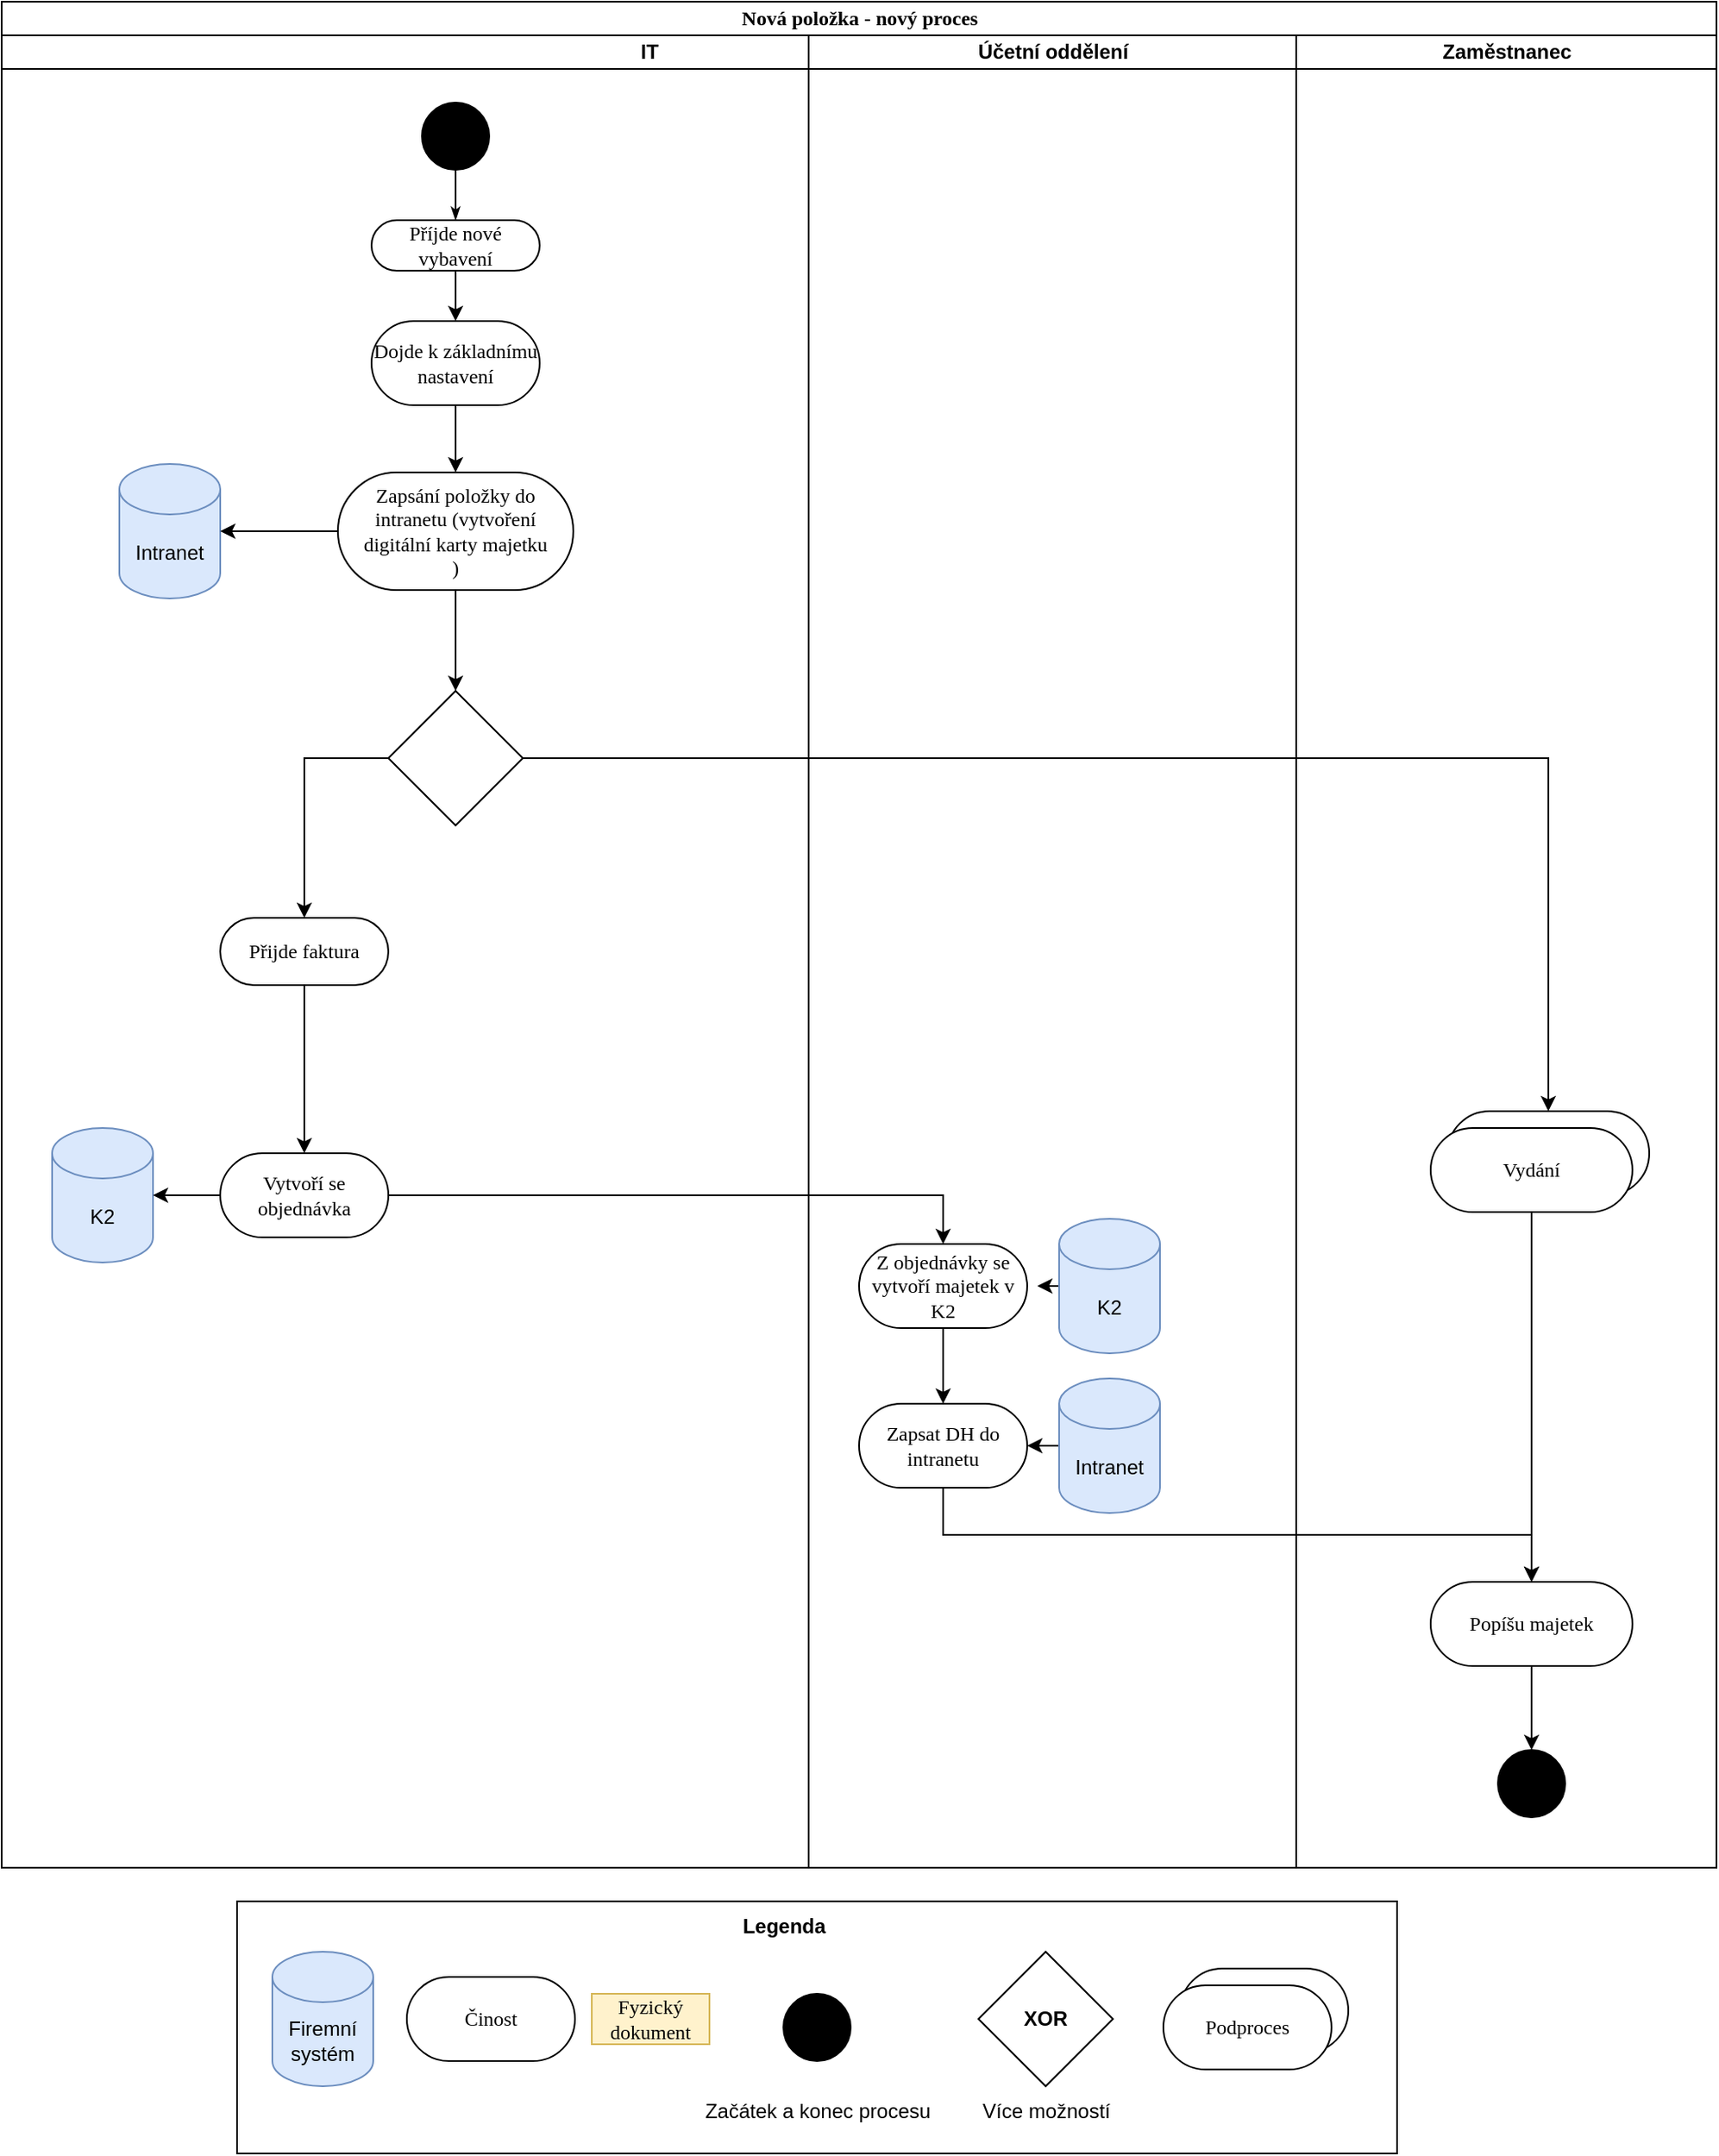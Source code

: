 <mxfile version="25.0.1" pages="14">
  <diagram id="v9m1lkp-MerkRdIZIUCS" name="Nová položka - new 0.0.2">
    <mxGraphModel dx="1908" dy="1292" grid="1" gridSize="10" guides="1" tooltips="1" connect="1" arrows="1" fold="1" page="1" pageScale="1" pageWidth="827" pageHeight="1169" math="0" shadow="0">
      <root>
        <mxCell id="0" />
        <mxCell id="1" parent="0" />
        <mxCell id="EDF4ep38qkEZsNsle0V6-1" value="Nová položka - nový proces" style="swimlane;html=1;childLayout=stackLayout;startSize=20;rounded=0;shadow=0;comic=0;labelBackgroundColor=none;strokeWidth=1;fontFamily=Verdana;fontSize=12;align=center;" parent="1" vertex="1">
          <mxGeometry x="20" y="30" width="1020" height="1110" as="geometry" />
        </mxCell>
        <mxCell id="EDF4ep38qkEZsNsle0V6-2" value="IT" style="swimlane;html=1;startSize=20;" parent="EDF4ep38qkEZsNsle0V6-1" vertex="1">
          <mxGeometry y="20" width="770" height="1090" as="geometry" />
        </mxCell>
        <mxCell id="EDF4ep38qkEZsNsle0V6-3" value="" style="ellipse;whiteSpace=wrap;html=1;rounded=0;shadow=0;comic=0;labelBackgroundColor=none;strokeWidth=1;fillColor=#000000;fontFamily=Verdana;fontSize=12;align=center;" parent="EDF4ep38qkEZsNsle0V6-2" vertex="1">
          <mxGeometry x="250" y="40" width="40" height="40" as="geometry" />
        </mxCell>
        <mxCell id="EDF4ep38qkEZsNsle0V6-4" style="edgeStyle=orthogonalEdgeStyle;rounded=0;orthogonalLoop=1;jettySize=auto;html=1;exitX=0.5;exitY=1;exitDx=0;exitDy=0;" parent="EDF4ep38qkEZsNsle0V6-2" source="EDF4ep38qkEZsNsle0V6-5" target="EDF4ep38qkEZsNsle0V6-8" edge="1">
          <mxGeometry relative="1" as="geometry" />
        </mxCell>
        <mxCell id="EDF4ep38qkEZsNsle0V6-5" value="Příjde nové vybavení" style="rounded=1;whiteSpace=wrap;html=1;shadow=0;comic=0;labelBackgroundColor=none;strokeWidth=1;fontFamily=Verdana;fontSize=12;align=center;arcSize=50;" parent="EDF4ep38qkEZsNsle0V6-2" vertex="1">
          <mxGeometry x="220" y="110" width="100" height="30" as="geometry" />
        </mxCell>
        <mxCell id="EDF4ep38qkEZsNsle0V6-6" style="edgeStyle=orthogonalEdgeStyle;rounded=0;html=1;labelBackgroundColor=none;startArrow=none;startFill=0;startSize=5;endArrow=classicThin;endFill=1;endSize=5;jettySize=auto;orthogonalLoop=1;strokeWidth=1;fontFamily=Verdana;fontSize=12" parent="EDF4ep38qkEZsNsle0V6-2" source="EDF4ep38qkEZsNsle0V6-3" target="EDF4ep38qkEZsNsle0V6-5" edge="1">
          <mxGeometry relative="1" as="geometry" />
        </mxCell>
        <mxCell id="EDF4ep38qkEZsNsle0V6-7" style="edgeStyle=orthogonalEdgeStyle;rounded=0;orthogonalLoop=1;jettySize=auto;html=1;exitX=0.5;exitY=1;exitDx=0;exitDy=0;entryX=0.5;entryY=0;entryDx=0;entryDy=0;" parent="EDF4ep38qkEZsNsle0V6-2" source="EDF4ep38qkEZsNsle0V6-8" target="EDF4ep38qkEZsNsle0V6-14" edge="1">
          <mxGeometry relative="1" as="geometry" />
        </mxCell>
        <mxCell id="EDF4ep38qkEZsNsle0V6-8" value="Dojde k základnímu nastavení" style="rounded=1;whiteSpace=wrap;html=1;shadow=0;comic=0;labelBackgroundColor=none;strokeWidth=1;fontFamily=Verdana;fontSize=12;align=center;arcSize=50;" parent="EDF4ep38qkEZsNsle0V6-2" vertex="1">
          <mxGeometry x="220" y="170" width="100" height="50" as="geometry" />
        </mxCell>
        <mxCell id="FYH7857ehViPAp6nhov0-5" style="edgeStyle=orthogonalEdgeStyle;rounded=0;orthogonalLoop=1;jettySize=auto;html=1;exitX=0.5;exitY=1;exitDx=0;exitDy=0;" parent="EDF4ep38qkEZsNsle0V6-2" source="EDF4ep38qkEZsNsle0V6-14" target="FYH7857ehViPAp6nhov0-3" edge="1">
          <mxGeometry relative="1" as="geometry" />
        </mxCell>
        <mxCell id="EDF4ep38qkEZsNsle0V6-14" value="Zapsání položky do intranetu (vytvoření digitální karty majetku&lt;div&gt;)&lt;/div&gt;" style="rounded=1;whiteSpace=wrap;html=1;shadow=0;comic=0;labelBackgroundColor=none;strokeWidth=1;fontFamily=Verdana;fontSize=12;align=center;arcSize=50;" parent="EDF4ep38qkEZsNsle0V6-2" vertex="1">
          <mxGeometry x="200" y="260" width="140" height="70" as="geometry" />
        </mxCell>
        <mxCell id="LEBOzrB3YDTD2_jFDZTa-1" value="Vytvoří se objednávka" style="rounded=1;whiteSpace=wrap;html=1;shadow=0;comic=0;labelBackgroundColor=none;strokeWidth=1;fontFamily=Verdana;fontSize=12;align=center;arcSize=50;" parent="EDF4ep38qkEZsNsle0V6-2" vertex="1">
          <mxGeometry x="130" y="665" width="100" height="50" as="geometry" />
        </mxCell>
        <mxCell id="O41VeWmtYPKvB9W8jibz-10" value="Intranet" style="shape=cylinder3;whiteSpace=wrap;html=1;boundedLbl=1;backgroundOutline=1;size=15;fillColor=#dae8fc;strokeColor=#6c8ebf;" parent="EDF4ep38qkEZsNsle0V6-2" vertex="1">
          <mxGeometry x="70" y="255" width="60" height="80" as="geometry" />
        </mxCell>
        <mxCell id="O41VeWmtYPKvB9W8jibz-11" value="K2" style="shape=cylinder3;whiteSpace=wrap;html=1;boundedLbl=1;backgroundOutline=1;size=15;fillColor=#dae8fc;strokeColor=#6c8ebf;" parent="EDF4ep38qkEZsNsle0V6-2" vertex="1">
          <mxGeometry x="30" y="650" width="60" height="80" as="geometry" />
        </mxCell>
        <mxCell id="O41VeWmtYPKvB9W8jibz-12" style="edgeStyle=orthogonalEdgeStyle;rounded=0;orthogonalLoop=1;jettySize=auto;html=1;exitX=0;exitY=0.5;exitDx=0;exitDy=0;entryX=1;entryY=0.5;entryDx=0;entryDy=0;entryPerimeter=0;" parent="EDF4ep38qkEZsNsle0V6-2" source="EDF4ep38qkEZsNsle0V6-14" target="O41VeWmtYPKvB9W8jibz-10" edge="1">
          <mxGeometry relative="1" as="geometry" />
        </mxCell>
        <mxCell id="O41VeWmtYPKvB9W8jibz-13" style="edgeStyle=orthogonalEdgeStyle;rounded=0;orthogonalLoop=1;jettySize=auto;html=1;exitX=0;exitY=0.5;exitDx=0;exitDy=0;entryX=1;entryY=0.5;entryDx=0;entryDy=0;entryPerimeter=0;" parent="EDF4ep38qkEZsNsle0V6-2" source="LEBOzrB3YDTD2_jFDZTa-1" target="O41VeWmtYPKvB9W8jibz-11" edge="1">
          <mxGeometry relative="1" as="geometry" />
        </mxCell>
        <mxCell id="U-lW2gO4j9pEAtQhPXRL-4" style="edgeStyle=orthogonalEdgeStyle;rounded=0;orthogonalLoop=1;jettySize=auto;html=1;exitX=0.5;exitY=1;exitDx=0;exitDy=0;entryX=0.5;entryY=0;entryDx=0;entryDy=0;" parent="EDF4ep38qkEZsNsle0V6-2" source="U-lW2gO4j9pEAtQhPXRL-2" target="LEBOzrB3YDTD2_jFDZTa-1" edge="1">
          <mxGeometry relative="1" as="geometry" />
        </mxCell>
        <mxCell id="U-lW2gO4j9pEAtQhPXRL-2" value="Přijde faktura" style="rounded=1;whiteSpace=wrap;html=1;shadow=0;comic=0;labelBackgroundColor=none;strokeWidth=1;fontFamily=Verdana;fontSize=12;align=center;arcSize=50;" parent="EDF4ep38qkEZsNsle0V6-2" vertex="1">
          <mxGeometry x="130" y="525" width="100" height="40" as="geometry" />
        </mxCell>
        <mxCell id="FYH7857ehViPAp6nhov0-60" style="edgeStyle=orthogonalEdgeStyle;rounded=0;orthogonalLoop=1;jettySize=auto;html=1;exitX=0;exitY=0.5;exitDx=0;exitDy=0;entryX=0.5;entryY=0;entryDx=0;entryDy=0;" parent="EDF4ep38qkEZsNsle0V6-2" source="FYH7857ehViPAp6nhov0-3" target="U-lW2gO4j9pEAtQhPXRL-2" edge="1">
          <mxGeometry relative="1" as="geometry" />
        </mxCell>
        <mxCell id="FYH7857ehViPAp6nhov0-3" value="" style="rhombus;whiteSpace=wrap;html=1;" parent="EDF4ep38qkEZsNsle0V6-2" vertex="1">
          <mxGeometry x="230" y="390" width="80" height="80" as="geometry" />
        </mxCell>
        <mxCell id="EDF4ep38qkEZsNsle0V6-21" value="Účetní oddělení" style="swimlane;html=1;startSize=20;" parent="EDF4ep38qkEZsNsle0V6-2" vertex="1">
          <mxGeometry x="480" width="290" height="1090" as="geometry" />
        </mxCell>
        <mxCell id="fWATierVu0AVJG0zXGrt-4" style="edgeStyle=orthogonalEdgeStyle;rounded=0;orthogonalLoop=1;jettySize=auto;html=1;exitX=0.5;exitY=1;exitDx=0;exitDy=0;entryX=0.5;entryY=0;entryDx=0;entryDy=0;" parent="EDF4ep38qkEZsNsle0V6-21" source="LEBOzrB3YDTD2_jFDZTa-4" target="LEBOzrB3YDTD2_jFDZTa-6" edge="1">
          <mxGeometry relative="1" as="geometry" />
        </mxCell>
        <mxCell id="LEBOzrB3YDTD2_jFDZTa-4" value="Z objednávky se vytvoří majetek v K2" style="rounded=1;whiteSpace=wrap;html=1;shadow=0;comic=0;labelBackgroundColor=none;strokeWidth=1;fontFamily=Verdana;fontSize=12;align=center;arcSize=50;" parent="EDF4ep38qkEZsNsle0V6-21" vertex="1">
          <mxGeometry x="30" y="719" width="100" height="50" as="geometry" />
        </mxCell>
        <mxCell id="LEBOzrB3YDTD2_jFDZTa-6" value="Zapsat DH do intranetu" style="rounded=1;whiteSpace=wrap;html=1;shadow=0;comic=0;labelBackgroundColor=none;strokeWidth=1;fontFamily=Verdana;fontSize=12;align=center;arcSize=50;" parent="EDF4ep38qkEZsNsle0V6-21" vertex="1">
          <mxGeometry x="30" y="814" width="100" height="50" as="geometry" />
        </mxCell>
        <mxCell id="O41VeWmtYPKvB9W8jibz-15" style="edgeStyle=orthogonalEdgeStyle;rounded=0;orthogonalLoop=1;jettySize=auto;html=1;exitX=0;exitY=0.5;exitDx=0;exitDy=0;exitPerimeter=0;" parent="EDF4ep38qkEZsNsle0V6-21" source="O41VeWmtYPKvB9W8jibz-14" edge="1">
          <mxGeometry relative="1" as="geometry">
            <mxPoint x="136" y="744" as="targetPoint" />
          </mxGeometry>
        </mxCell>
        <mxCell id="O41VeWmtYPKvB9W8jibz-14" value="K2" style="shape=cylinder3;whiteSpace=wrap;html=1;boundedLbl=1;backgroundOutline=1;size=15;fillColor=#dae8fc;strokeColor=#6c8ebf;" parent="EDF4ep38qkEZsNsle0V6-21" vertex="1">
          <mxGeometry x="149" y="704" width="60" height="80" as="geometry" />
        </mxCell>
        <mxCell id="O41VeWmtYPKvB9W8jibz-17" style="edgeStyle=orthogonalEdgeStyle;rounded=0;orthogonalLoop=1;jettySize=auto;html=1;exitX=0;exitY=0.5;exitDx=0;exitDy=0;exitPerimeter=0;entryX=1;entryY=0.5;entryDx=0;entryDy=0;" parent="EDF4ep38qkEZsNsle0V6-21" source="O41VeWmtYPKvB9W8jibz-16" target="LEBOzrB3YDTD2_jFDZTa-6" edge="1">
          <mxGeometry relative="1" as="geometry" />
        </mxCell>
        <mxCell id="O41VeWmtYPKvB9W8jibz-16" value="Intranet" style="shape=cylinder3;whiteSpace=wrap;html=1;boundedLbl=1;backgroundOutline=1;size=15;fillColor=#dae8fc;strokeColor=#6c8ebf;" parent="EDF4ep38qkEZsNsle0V6-21" vertex="1">
          <mxGeometry x="149" y="799" width="60" height="80" as="geometry" />
        </mxCell>
        <mxCell id="U-lW2gO4j9pEAtQhPXRL-1" style="edgeStyle=orthogonalEdgeStyle;rounded=0;orthogonalLoop=1;jettySize=auto;html=1;" parent="EDF4ep38qkEZsNsle0V6-2" source="LEBOzrB3YDTD2_jFDZTa-1" target="LEBOzrB3YDTD2_jFDZTa-4" edge="1">
          <mxGeometry relative="1" as="geometry" />
        </mxCell>
        <mxCell id="EDF4ep38qkEZsNsle0V6-27" value="Zaměstnanec" style="swimlane;html=1;startSize=20;" parent="EDF4ep38qkEZsNsle0V6-1" vertex="1">
          <mxGeometry x="770" y="20" width="250" height="1090" as="geometry" />
        </mxCell>
        <mxCell id="fWATierVu0AVJG0zXGrt-1" value="Činost" style="rounded=1;whiteSpace=wrap;html=1;shadow=0;comic=0;labelBackgroundColor=none;strokeWidth=1;fontFamily=Verdana;fontSize=12;align=center;arcSize=50;" parent="EDF4ep38qkEZsNsle0V6-27" vertex="1">
          <mxGeometry x="90" y="640" width="120" height="50" as="geometry" />
        </mxCell>
        <mxCell id="FYH7857ehViPAp6nhov0-71" style="edgeStyle=orthogonalEdgeStyle;rounded=0;orthogonalLoop=1;jettySize=auto;html=1;exitX=0.5;exitY=1;exitDx=0;exitDy=0;" parent="EDF4ep38qkEZsNsle0V6-27" source="FYH7857ehViPAp6nhov0-62" target="FYH7857ehViPAp6nhov0-70" edge="1">
          <mxGeometry relative="1" as="geometry" />
        </mxCell>
        <mxCell id="FYH7857ehViPAp6nhov0-62" value="Popíšu majetek" style="rounded=1;whiteSpace=wrap;html=1;shadow=0;comic=0;labelBackgroundColor=none;strokeWidth=1;fontFamily=Verdana;fontSize=12;align=center;arcSize=50;" parent="EDF4ep38qkEZsNsle0V6-27" vertex="1">
          <mxGeometry x="80" y="920" width="120" height="50" as="geometry" />
        </mxCell>
        <mxCell id="FYH7857ehViPAp6nhov0-69" value="" style="edgeStyle=orthogonalEdgeStyle;rounded=0;orthogonalLoop=1;jettySize=auto;html=1;entryX=0.5;entryY=0;entryDx=0;entryDy=0;" parent="EDF4ep38qkEZsNsle0V6-27" source="FYH7857ehViPAp6nhov0-66" target="FYH7857ehViPAp6nhov0-62" edge="1">
          <mxGeometry relative="1" as="geometry">
            <mxPoint x="140" y="700" as="targetPoint" />
          </mxGeometry>
        </mxCell>
        <mxCell id="FYH7857ehViPAp6nhov0-66" value="Vydání" style="rounded=1;whiteSpace=wrap;html=1;shadow=0;comic=0;labelBackgroundColor=none;strokeWidth=1;fontFamily=Verdana;fontSize=12;align=center;arcSize=50;" parent="EDF4ep38qkEZsNsle0V6-27" vertex="1">
          <mxGeometry x="80" y="650" width="120" height="50" as="geometry" />
        </mxCell>
        <mxCell id="FYH7857ehViPAp6nhov0-70" value="" style="ellipse;whiteSpace=wrap;html=1;rounded=0;shadow=0;comic=0;labelBackgroundColor=none;strokeWidth=1;fillColor=#000000;fontFamily=Verdana;fontSize=12;align=center;" parent="EDF4ep38qkEZsNsle0V6-27" vertex="1">
          <mxGeometry x="120" y="1020" width="40" height="40" as="geometry" />
        </mxCell>
        <mxCell id="FYH7857ehViPAp6nhov0-63" style="edgeStyle=orthogonalEdgeStyle;rounded=0;orthogonalLoop=1;jettySize=auto;html=1;exitX=0.5;exitY=1;exitDx=0;exitDy=0;" parent="EDF4ep38qkEZsNsle0V6-1" source="LEBOzrB3YDTD2_jFDZTa-6" target="FYH7857ehViPAp6nhov0-62" edge="1">
          <mxGeometry relative="1" as="geometry" />
        </mxCell>
        <mxCell id="fWATierVu0AVJG0zXGrt-2" style="edgeStyle=orthogonalEdgeStyle;rounded=0;orthogonalLoop=1;jettySize=auto;html=1;exitX=1;exitY=0.5;exitDx=0;exitDy=0;entryX=0.5;entryY=0;entryDx=0;entryDy=0;" parent="EDF4ep38qkEZsNsle0V6-1" source="FYH7857ehViPAp6nhov0-3" target="fWATierVu0AVJG0zXGrt-1" edge="1">
          <mxGeometry relative="1" as="geometry" />
        </mxCell>
        <mxCell id="O41VeWmtYPKvB9W8jibz-1" value="" style="rounded=0;whiteSpace=wrap;html=1;" parent="1" vertex="1">
          <mxGeometry x="160" y="1160" width="690" height="150" as="geometry" />
        </mxCell>
        <mxCell id="O41VeWmtYPKvB9W8jibz-2" value="Firemní systém" style="shape=cylinder3;whiteSpace=wrap;html=1;boundedLbl=1;backgroundOutline=1;size=15;fillColor=#dae8fc;strokeColor=#6c8ebf;" parent="1" vertex="1">
          <mxGeometry x="181" y="1190" width="60" height="80" as="geometry" />
        </mxCell>
        <mxCell id="O41VeWmtYPKvB9W8jibz-3" value="Činost" style="rounded=1;whiteSpace=wrap;html=1;shadow=0;comic=0;labelBackgroundColor=none;strokeWidth=1;fontFamily=Verdana;fontSize=12;align=center;arcSize=50;" parent="1" vertex="1">
          <mxGeometry x="261" y="1205" width="100" height="50" as="geometry" />
        </mxCell>
        <mxCell id="O41VeWmtYPKvB9W8jibz-4" value="Fyzický dokument" style="rounded=0;whiteSpace=wrap;html=1;shadow=0;comic=0;labelBackgroundColor=none;strokeWidth=1;fontFamily=Verdana;fontSize=12;align=center;arcSize=50;fillColor=#fff2cc;strokeColor=#d6b656;" parent="1" vertex="1">
          <mxGeometry x="371" y="1215" width="70" height="30" as="geometry" />
        </mxCell>
        <mxCell id="O41VeWmtYPKvB9W8jibz-5" value="" style="ellipse;whiteSpace=wrap;html=1;rounded=0;shadow=0;comic=0;labelBackgroundColor=none;strokeWidth=1;fillColor=#000000;fontFamily=Verdana;fontSize=12;align=center;" parent="1" vertex="1">
          <mxGeometry x="485" y="1215" width="40" height="40" as="geometry" />
        </mxCell>
        <mxCell id="O41VeWmtYPKvB9W8jibz-6" value="Začátek a konec procesu" style="text;html=1;align=center;verticalAlign=middle;resizable=0;points=[];autosize=1;strokeColor=none;fillColor=none;" parent="1" vertex="1">
          <mxGeometry x="425" y="1270" width="160" height="30" as="geometry" />
        </mxCell>
        <mxCell id="O41VeWmtYPKvB9W8jibz-7" value="&lt;b&gt;XOR&lt;/b&gt;" style="rhombus;whiteSpace=wrap;html=1;" parent="1" vertex="1">
          <mxGeometry x="601" y="1190" width="80" height="80" as="geometry" />
        </mxCell>
        <mxCell id="O41VeWmtYPKvB9W8jibz-8" value="Více možností" style="text;html=1;align=center;verticalAlign=middle;resizable=0;points=[];autosize=1;strokeColor=none;fillColor=none;" parent="1" vertex="1">
          <mxGeometry x="591" y="1270" width="100" height="30" as="geometry" />
        </mxCell>
        <mxCell id="O41VeWmtYPKvB9W8jibz-9" value="Legenda" style="text;html=1;align=center;verticalAlign=middle;resizable=0;points=[];autosize=1;strokeColor=none;fillColor=none;fontStyle=1" parent="1" vertex="1">
          <mxGeometry x="450" y="1160" width="70" height="30" as="geometry" />
        </mxCell>
        <mxCell id="U-lW2gO4j9pEAtQhPXRL-15" value="" style="rounded=1;whiteSpace=wrap;html=1;shadow=0;comic=0;labelBackgroundColor=none;strokeWidth=1;fontFamily=Verdana;fontSize=12;align=center;arcSize=50;" parent="1" vertex="1">
          <mxGeometry x="721" y="1200" width="100" height="50" as="geometry" />
        </mxCell>
        <mxCell id="U-lW2gO4j9pEAtQhPXRL-16" value="Podproces" style="rounded=1;whiteSpace=wrap;html=1;shadow=0;comic=0;labelBackgroundColor=none;strokeWidth=1;fontFamily=Verdana;fontSize=12;align=center;arcSize=50;" parent="1" vertex="1">
          <mxGeometry x="711" y="1210" width="100" height="50" as="geometry" />
        </mxCell>
      </root>
    </mxGraphModel>
  </diagram>
  <diagram name="Vyřazení - new 0.0.2" id="q-E7VmcKwghf9hM-7s-N">
    <mxGraphModel dx="2120" dy="1436" grid="1" gridSize="10" guides="1" tooltips="1" connect="1" arrows="1" fold="1" page="1" pageScale="1" pageWidth="827" pageHeight="1169" math="0" shadow="0">
      <root>
        <mxCell id="iz5CQ69epi1tEIr2LH8e-0" />
        <mxCell id="iz5CQ69epi1tEIr2LH8e-1" parent="iz5CQ69epi1tEIr2LH8e-0" />
        <mxCell id="iz5CQ69epi1tEIr2LH8e-2" value="Vyřazení - new 0.0.2" style="swimlane;html=1;childLayout=stackLayout;startSize=20;rounded=0;shadow=0;comic=0;labelBackgroundColor=none;strokeWidth=1;fontFamily=Verdana;fontSize=12;align=center;" parent="iz5CQ69epi1tEIr2LH8e-1" vertex="1">
          <mxGeometry x="20" y="10" width="1615" height="1120" as="geometry" />
        </mxCell>
        <mxCell id="iz5CQ69epi1tEIr2LH8e-3" value="IT" style="swimlane;html=1;startSize=20;" parent="iz5CQ69epi1tEIr2LH8e-2" vertex="1">
          <mxGeometry y="20" width="460" height="1100" as="geometry" />
        </mxCell>
        <mxCell id="hXL6XllhaiSI0aOAm6cE-9" style="edgeStyle=orthogonalEdgeStyle;rounded=0;orthogonalLoop=1;jettySize=auto;html=1;exitX=0.5;exitY=1;exitDx=0;exitDy=0;entryX=0.5;entryY=0;entryDx=0;entryDy=0;" parent="iz5CQ69epi1tEIr2LH8e-3" source="hXL6XllhaiSI0aOAm6cE-7" target="hXL6XllhaiSI0aOAm6cE-8" edge="1">
          <mxGeometry relative="1" as="geometry" />
        </mxCell>
        <mxCell id="hXL6XllhaiSI0aOAm6cE-7" value="" style="ellipse;whiteSpace=wrap;html=1;rounded=0;shadow=0;comic=0;labelBackgroundColor=none;strokeWidth=1;fillColor=#000000;fontFamily=Verdana;fontSize=12;align=center;" parent="iz5CQ69epi1tEIr2LH8e-3" vertex="1">
          <mxGeometry x="210" y="45" width="40" height="40" as="geometry" />
        </mxCell>
        <mxCell id="hXL6XllhaiSI0aOAm6cE-11" style="edgeStyle=orthogonalEdgeStyle;rounded=0;orthogonalLoop=1;jettySize=auto;html=1;exitX=0.5;exitY=1;exitDx=0;exitDy=0;entryX=0.5;entryY=0;entryDx=0;entryDy=0;" parent="iz5CQ69epi1tEIr2LH8e-3" source="hXL6XllhaiSI0aOAm6cE-8" target="hXL6XllhaiSI0aOAm6cE-10" edge="1">
          <mxGeometry relative="1" as="geometry" />
        </mxCell>
        <mxCell id="hXL6XllhaiSI0aOAm6cE-8" value="Chci vyřadit položku" style="rounded=1;whiteSpace=wrap;html=1;shadow=0;comic=0;labelBackgroundColor=none;strokeWidth=1;fontFamily=Verdana;fontSize=12;align=center;arcSize=50;" parent="iz5CQ69epi1tEIr2LH8e-3" vertex="1">
          <mxGeometry x="180" y="120" width="100" height="50" as="geometry" />
        </mxCell>
        <mxCell id="hXL6XllhaiSI0aOAm6cE-13" style="edgeStyle=orthogonalEdgeStyle;rounded=0;orthogonalLoop=1;jettySize=auto;html=1;exitX=0.5;exitY=1;exitDx=0;exitDy=0;entryX=0.5;entryY=0;entryDx=0;entryDy=0;" parent="iz5CQ69epi1tEIr2LH8e-3" source="hXL6XllhaiSI0aOAm6cE-10" target="hXL6XllhaiSI0aOAm6cE-12" edge="1">
          <mxGeometry relative="1" as="geometry" />
        </mxCell>
        <mxCell id="hXL6XllhaiSI0aOAm6cE-10" value="Najdu položku na intranetu" style="rounded=1;whiteSpace=wrap;html=1;shadow=0;comic=0;labelBackgroundColor=none;strokeWidth=1;fontFamily=Verdana;fontSize=12;align=center;arcSize=50;" parent="iz5CQ69epi1tEIr2LH8e-3" vertex="1">
          <mxGeometry x="180" y="200" width="100" height="50" as="geometry" />
        </mxCell>
        <mxCell id="fYuqOfs3jIPopMT8o3yY-2" style="edgeStyle=orthogonalEdgeStyle;rounded=0;orthogonalLoop=1;jettySize=auto;html=1;exitX=0.5;exitY=1;exitDx=0;exitDy=0;" parent="iz5CQ69epi1tEIr2LH8e-3" source="hXL6XllhaiSI0aOAm6cE-12" target="fYuqOfs3jIPopMT8o3yY-1" edge="1">
          <mxGeometry relative="1" as="geometry" />
        </mxCell>
        <mxCell id="hXL6XllhaiSI0aOAm6cE-12" value="Vyplním pole vyřadit položku." style="rounded=1;whiteSpace=wrap;html=1;shadow=0;comic=0;labelBackgroundColor=none;strokeWidth=1;fontFamily=Verdana;fontSize=12;align=center;arcSize=50;" parent="iz5CQ69epi1tEIr2LH8e-3" vertex="1">
          <mxGeometry x="180" y="280" width="100" height="50" as="geometry" />
        </mxCell>
        <mxCell id="fYuqOfs3jIPopMT8o3yY-0" value="Přidám fotku a důvod" style="text;html=1;align=center;verticalAlign=middle;resizable=0;points=[];autosize=1;strokeColor=none;fillColor=none;" parent="iz5CQ69epi1tEIr2LH8e-3" vertex="1">
          <mxGeometry x="270" y="260" width="140" height="30" as="geometry" />
        </mxCell>
        <mxCell id="fYuqOfs3jIPopMT8o3yY-1" value="Odešlu na schválení" style="rounded=1;whiteSpace=wrap;html=1;shadow=0;comic=0;labelBackgroundColor=none;strokeWidth=1;fontFamily=Verdana;fontSize=12;align=center;arcSize=50;" parent="iz5CQ69epi1tEIr2LH8e-3" vertex="1">
          <mxGeometry x="180" y="370" width="100" height="50" as="geometry" />
        </mxCell>
        <mxCell id="CTsZy-Fcsoxy0qtnJ2XX-45" style="edgeStyle=orthogonalEdgeStyle;rounded=0;orthogonalLoop=1;jettySize=auto;html=1;exitX=0.5;exitY=1;exitDx=0;exitDy=0;" parent="iz5CQ69epi1tEIr2LH8e-3" source="CTsZy-Fcsoxy0qtnJ2XX-41" target="CTsZy-Fcsoxy0qtnJ2XX-44" edge="1">
          <mxGeometry relative="1" as="geometry" />
        </mxCell>
        <mxCell id="CTsZy-Fcsoxy0qtnJ2XX-41" value="Příjde mi upozornění o zamítnutí na emal" style="rounded=1;whiteSpace=wrap;html=1;shadow=0;comic=0;labelBackgroundColor=none;strokeWidth=1;fontFamily=Verdana;fontSize=12;align=center;arcSize=50;" parent="iz5CQ69epi1tEIr2LH8e-3" vertex="1">
          <mxGeometry x="180" y="840" width="100" height="70" as="geometry" />
        </mxCell>
        <mxCell id="CTsZy-Fcsoxy0qtnJ2XX-44" value="" style="ellipse;whiteSpace=wrap;html=1;rounded=0;shadow=0;comic=0;labelBackgroundColor=none;strokeWidth=1;fillColor=#000000;fontFamily=Verdana;fontSize=12;align=center;" parent="iz5CQ69epi1tEIr2LH8e-3" vertex="1">
          <mxGeometry x="210" y="930" width="40" height="40" as="geometry" />
        </mxCell>
        <mxCell id="84331XU_jU02rtEqOl0o-1" style="edgeStyle=orthogonalEdgeStyle;rounded=0;orthogonalLoop=1;jettySize=auto;html=1;exitX=1;exitY=0.5;exitDx=0;exitDy=0;exitPerimeter=0;" parent="iz5CQ69epi1tEIr2LH8e-3" source="6o6ExVBCs-9QUowIggUK-0" target="hXL6XllhaiSI0aOAm6cE-12" edge="1">
          <mxGeometry relative="1" as="geometry" />
        </mxCell>
        <mxCell id="84331XU_jU02rtEqOl0o-2" style="edgeStyle=orthogonalEdgeStyle;rounded=0;orthogonalLoop=1;jettySize=auto;html=1;exitX=1;exitY=0.5;exitDx=0;exitDy=0;exitPerimeter=0;entryX=0;entryY=0.5;entryDx=0;entryDy=0;" parent="iz5CQ69epi1tEIr2LH8e-3" source="6o6ExVBCs-9QUowIggUK-0" target="hXL6XllhaiSI0aOAm6cE-10" edge="1">
          <mxGeometry relative="1" as="geometry" />
        </mxCell>
        <mxCell id="84331XU_jU02rtEqOl0o-3" style="edgeStyle=orthogonalEdgeStyle;rounded=0;orthogonalLoop=1;jettySize=auto;html=1;exitX=1;exitY=0.5;exitDx=0;exitDy=0;exitPerimeter=0;entryX=0;entryY=0.5;entryDx=0;entryDy=0;" parent="iz5CQ69epi1tEIr2LH8e-3" source="6o6ExVBCs-9QUowIggUK-0" target="hXL6XllhaiSI0aOAm6cE-8" edge="1">
          <mxGeometry relative="1" as="geometry" />
        </mxCell>
        <mxCell id="84331XU_jU02rtEqOl0o-4" style="edgeStyle=orthogonalEdgeStyle;rounded=0;orthogonalLoop=1;jettySize=auto;html=1;exitX=1;exitY=0.5;exitDx=0;exitDy=0;exitPerimeter=0;entryX=0;entryY=0.5;entryDx=0;entryDy=0;" parent="iz5CQ69epi1tEIr2LH8e-3" source="6o6ExVBCs-9QUowIggUK-0" target="fYuqOfs3jIPopMT8o3yY-1" edge="1">
          <mxGeometry relative="1" as="geometry" />
        </mxCell>
        <mxCell id="6o6ExVBCs-9QUowIggUK-0" value="Intranet" style="shape=cylinder3;whiteSpace=wrap;html=1;boundedLbl=1;backgroundOutline=1;size=15;fillColor=#dae8fc;strokeColor=#6c8ebf;" parent="iz5CQ69epi1tEIr2LH8e-3" vertex="1">
          <mxGeometry x="50" y="220" width="60" height="80" as="geometry" />
        </mxCell>
        <mxCell id="84331XU_jU02rtEqOl0o-6" style="edgeStyle=orthogonalEdgeStyle;rounded=0;orthogonalLoop=1;jettySize=auto;html=1;exitX=1;exitY=0.5;exitDx=0;exitDy=0;exitPerimeter=0;" parent="iz5CQ69epi1tEIr2LH8e-3" source="84331XU_jU02rtEqOl0o-5" target="CTsZy-Fcsoxy0qtnJ2XX-41" edge="1">
          <mxGeometry relative="1" as="geometry" />
        </mxCell>
        <mxCell id="84331XU_jU02rtEqOl0o-5" value="Email" style="shape=cylinder3;whiteSpace=wrap;html=1;boundedLbl=1;backgroundOutline=1;size=15;fillColor=#dae8fc;strokeColor=#6c8ebf;" parent="iz5CQ69epi1tEIr2LH8e-3" vertex="1">
          <mxGeometry x="90" y="835" width="60" height="80" as="geometry" />
        </mxCell>
        <mxCell id="iz5CQ69epi1tEIr2LH8e-47" value="Vedoucí" style="swimlane;html=1;startSize=20;" parent="iz5CQ69epi1tEIr2LH8e-2" vertex="1">
          <mxGeometry x="460" y="20" width="385" height="1100" as="geometry" />
        </mxCell>
        <mxCell id="iz5CQ69epi1tEIr2LH8e-50" style="edgeStyle=orthogonalEdgeStyle;rounded=0;html=1;labelBackgroundColor=none;startArrow=none;startFill=0;startSize=5;endArrow=classicThin;endFill=1;endSize=5;jettySize=auto;orthogonalLoop=1;strokeWidth=1;fontFamily=Verdana;fontSize=12" parent="iz5CQ69epi1tEIr2LH8e-47" edge="1">
          <mxGeometry relative="1" as="geometry">
            <mxPoint x="73.5" y="1210" as="sourcePoint" />
            <mxPoint x="73.5" y="1230" as="targetPoint" />
          </mxGeometry>
        </mxCell>
        <mxCell id="84331XU_jU02rtEqOl0o-28" style="edgeStyle=orthogonalEdgeStyle;rounded=0;orthogonalLoop=1;jettySize=auto;html=1;exitX=0.5;exitY=1;exitDx=0;exitDy=0;" parent="iz5CQ69epi1tEIr2LH8e-47" source="fYuqOfs3jIPopMT8o3yY-16" target="84331XU_jU02rtEqOl0o-27" edge="1">
          <mxGeometry relative="1" as="geometry" />
        </mxCell>
        <mxCell id="fYuqOfs3jIPopMT8o3yY-16" value="Příjde mi email s odkazem" style="rounded=1;whiteSpace=wrap;html=1;shadow=0;comic=0;labelBackgroundColor=none;strokeWidth=1;fontFamily=Verdana;fontSize=12;align=center;arcSize=50;" parent="iz5CQ69epi1tEIr2LH8e-47" vertex="1">
          <mxGeometry x="130" y="370" width="100" height="50" as="geometry" />
        </mxCell>
        <mxCell id="e3KHD9cVWCskhusNV6Ku-24" style="edgeStyle=orthogonalEdgeStyle;rounded=0;orthogonalLoop=1;jettySize=auto;html=1;exitX=0;exitY=0.5;exitDx=0;exitDy=0;exitPerimeter=0;entryX=1;entryY=0.5;entryDx=0;entryDy=0;" parent="iz5CQ69epi1tEIr2LH8e-47" source="e3KHD9cVWCskhusNV6Ku-23" target="fYuqOfs3jIPopMT8o3yY-16" edge="1">
          <mxGeometry relative="1" as="geometry" />
        </mxCell>
        <mxCell id="e3KHD9cVWCskhusNV6Ku-23" value="Email" style="shape=cylinder3;whiteSpace=wrap;html=1;boundedLbl=1;backgroundOutline=1;size=15;fillColor=#dae8fc;strokeColor=#6c8ebf;" parent="iz5CQ69epi1tEIr2LH8e-47" vertex="1">
          <mxGeometry x="260" y="355" width="60" height="80" as="geometry" />
        </mxCell>
        <mxCell id="CTsZy-Fcsoxy0qtnJ2XX-5" style="edgeStyle=orthogonalEdgeStyle;rounded=0;orthogonalLoop=1;jettySize=auto;html=1;exitX=0;exitY=0.5;exitDx=0;exitDy=0;" parent="iz5CQ69epi1tEIr2LH8e-47" source="CTsZy-Fcsoxy0qtnJ2XX-0" target="CTsZy-Fcsoxy0qtnJ2XX-3" edge="1">
          <mxGeometry relative="1" as="geometry" />
        </mxCell>
        <mxCell id="CTsZy-Fcsoxy0qtnJ2XX-0" value="&lt;b&gt;XOR&lt;/b&gt;" style="rhombus;whiteSpace=wrap;html=1;" parent="iz5CQ69epi1tEIr2LH8e-47" vertex="1">
          <mxGeometry x="140" y="517" width="80" height="80" as="geometry" />
        </mxCell>
        <mxCell id="CTsZy-Fcsoxy0qtnJ2XX-3" value="Doplním důvod" style="rounded=1;whiteSpace=wrap;html=1;shadow=0;comic=0;labelBackgroundColor=none;strokeWidth=1;fontFamily=Verdana;fontSize=12;align=center;arcSize=50;" parent="iz5CQ69epi1tEIr2LH8e-47" vertex="1">
          <mxGeometry x="40" y="612" width="100" height="50" as="geometry" />
        </mxCell>
        <mxCell id="CTsZy-Fcsoxy0qtnJ2XX-9" value="Schválím" style="text;html=1;align=center;verticalAlign=middle;resizable=0;points=[];autosize=1;strokeColor=none;fillColor=none;" parent="iz5CQ69epi1tEIr2LH8e-47" vertex="1">
          <mxGeometry x="200" y="510" width="70" height="30" as="geometry" />
        </mxCell>
        <mxCell id="CTsZy-Fcsoxy0qtnJ2XX-8" value="Zamitnu" style="text;html=1;align=center;verticalAlign=middle;resizable=0;points=[];autosize=1;strokeColor=none;fillColor=none;" parent="iz5CQ69epi1tEIr2LH8e-47" vertex="1">
          <mxGeometry x="105" y="510" width="70" height="30" as="geometry" />
        </mxCell>
        <mxCell id="84331XU_jU02rtEqOl0o-27" value="Otevřu si okno v intranetu" style="rounded=1;whiteSpace=wrap;html=1;shadow=0;comic=0;labelBackgroundColor=none;strokeWidth=1;fontFamily=Verdana;fontSize=12;align=center;arcSize=50;" parent="iz5CQ69epi1tEIr2LH8e-47" vertex="1">
          <mxGeometry x="130" y="440" width="100" height="50" as="geometry" />
        </mxCell>
        <mxCell id="84331XU_jU02rtEqOl0o-29" style="edgeStyle=orthogonalEdgeStyle;rounded=0;orthogonalLoop=1;jettySize=auto;html=1;exitX=0.5;exitY=1;exitDx=0;exitDy=0;entryX=1.055;entryY=0.247;entryDx=0;entryDy=0;entryPerimeter=0;" parent="iz5CQ69epi1tEIr2LH8e-47" source="84331XU_jU02rtEqOl0o-27" target="CTsZy-Fcsoxy0qtnJ2XX-8" edge="1">
          <mxGeometry relative="1" as="geometry" />
        </mxCell>
        <mxCell id="84331XU_jU02rtEqOl0o-34" value="Email" style="shape=cylinder3;whiteSpace=wrap;html=1;boundedLbl=1;backgroundOutline=1;size=15;fillColor=#dae8fc;strokeColor=#6c8ebf;" parent="iz5CQ69epi1tEIr2LH8e-47" vertex="1">
          <mxGeometry x="260" y="440" width="60" height="80" as="geometry" />
        </mxCell>
        <mxCell id="MkksUWUF5cF3fMW36NLG-0" style="edgeStyle=orthogonalEdgeStyle;rounded=0;orthogonalLoop=1;jettySize=auto;html=1;exitX=0;exitY=0;exitDx=0;exitDy=27.5;exitPerimeter=0;entryX=0.994;entryY=0.56;entryDx=0;entryDy=0;entryPerimeter=0;" parent="iz5CQ69epi1tEIr2LH8e-47" source="84331XU_jU02rtEqOl0o-34" target="84331XU_jU02rtEqOl0o-27" edge="1">
          <mxGeometry relative="1" as="geometry" />
        </mxCell>
        <mxCell id="iz5CQ69epi1tEIr2LH8e-85" value="Gen. ředitel" style="swimlane;html=1;startSize=20;" parent="iz5CQ69epi1tEIr2LH8e-2" vertex="1">
          <mxGeometry x="845" y="20" width="385" height="1100" as="geometry">
            <mxRectangle x="845" y="20" width="40" height="1100" as="alternateBounds" />
          </mxGeometry>
        </mxCell>
        <mxCell id="84331XU_jU02rtEqOl0o-32" style="edgeStyle=orthogonalEdgeStyle;rounded=0;orthogonalLoop=1;jettySize=auto;html=1;exitX=0.5;exitY=1;exitDx=0;exitDy=0;entryX=0.5;entryY=0;entryDx=0;entryDy=0;" parent="iz5CQ69epi1tEIr2LH8e-85" source="CTsZy-Fcsoxy0qtnJ2XX-47" target="84331XU_jU02rtEqOl0o-31" edge="1">
          <mxGeometry relative="1" as="geometry" />
        </mxCell>
        <mxCell id="CTsZy-Fcsoxy0qtnJ2XX-47" value="Příjde mi email s odkazem" style="rounded=1;whiteSpace=wrap;html=1;shadow=0;comic=0;labelBackgroundColor=none;strokeWidth=1;fontFamily=Verdana;fontSize=12;align=center;arcSize=50;" parent="iz5CQ69epi1tEIr2LH8e-85" vertex="1">
          <mxGeometry x="135" y="467" width="100" height="50" as="geometry" />
        </mxCell>
        <mxCell id="CTsZy-Fcsoxy0qtnJ2XX-48" style="edgeStyle=orthogonalEdgeStyle;rounded=0;orthogonalLoop=1;jettySize=auto;html=1;exitX=0;exitY=0.5;exitDx=0;exitDy=0;" parent="iz5CQ69epi1tEIr2LH8e-85" source="CTsZy-Fcsoxy0qtnJ2XX-50" target="CTsZy-Fcsoxy0qtnJ2XX-51" edge="1">
          <mxGeometry relative="1" as="geometry" />
        </mxCell>
        <mxCell id="CTsZy-Fcsoxy0qtnJ2XX-50" value="&lt;b&gt;XOR&lt;/b&gt;" style="rhombus;whiteSpace=wrap;html=1;" parent="iz5CQ69epi1tEIr2LH8e-85" vertex="1">
          <mxGeometry x="145" y="627" width="80" height="80" as="geometry" />
        </mxCell>
        <mxCell id="CTsZy-Fcsoxy0qtnJ2XX-51" value="Doplním důvod" style="rounded=1;whiteSpace=wrap;html=1;shadow=0;comic=0;labelBackgroundColor=none;strokeWidth=1;fontFamily=Verdana;fontSize=12;align=center;arcSize=50;" parent="iz5CQ69epi1tEIr2LH8e-85" vertex="1">
          <mxGeometry x="45" y="722" width="100" height="50" as="geometry" />
        </mxCell>
        <mxCell id="CTsZy-Fcsoxy0qtnJ2XX-53" value="Schválím" style="text;html=1;align=center;verticalAlign=middle;resizable=0;points=[];autosize=1;strokeColor=none;fillColor=none;" parent="iz5CQ69epi1tEIr2LH8e-85" vertex="1">
          <mxGeometry x="205" y="620" width="70" height="30" as="geometry" />
        </mxCell>
        <mxCell id="CTsZy-Fcsoxy0qtnJ2XX-54" value="Zamitnu" style="text;html=1;align=center;verticalAlign=middle;resizable=0;points=[];autosize=1;strokeColor=none;fillColor=none;" parent="iz5CQ69epi1tEIr2LH8e-85" vertex="1">
          <mxGeometry x="110" y="620" width="70" height="30" as="geometry" />
        </mxCell>
        <mxCell id="84331XU_jU02rtEqOl0o-9" style="edgeStyle=orthogonalEdgeStyle;rounded=0;orthogonalLoop=1;jettySize=auto;html=1;exitX=0;exitY=0.5;exitDx=0;exitDy=0;exitPerimeter=0;entryX=1;entryY=0.5;entryDx=0;entryDy=0;" parent="iz5CQ69epi1tEIr2LH8e-85" target="CTsZy-Fcsoxy0qtnJ2XX-47" edge="1">
          <mxGeometry relative="1" as="geometry">
            <mxPoint x="265" y="492" as="sourcePoint" />
          </mxGeometry>
        </mxCell>
        <mxCell id="84331XU_jU02rtEqOl0o-7" value="Email" style="shape=cylinder3;whiteSpace=wrap;html=1;boundedLbl=1;backgroundOutline=1;size=15;fillColor=#dae8fc;strokeColor=#6c8ebf;" parent="iz5CQ69epi1tEIr2LH8e-85" vertex="1">
          <mxGeometry x="265" y="452" width="60" height="80" as="geometry" />
        </mxCell>
        <mxCell id="84331XU_jU02rtEqOl0o-33" style="edgeStyle=orthogonalEdgeStyle;rounded=0;orthogonalLoop=1;jettySize=auto;html=1;exitX=0.5;exitY=1;exitDx=0;exitDy=0;entryX=0.5;entryY=0;entryDx=0;entryDy=0;" parent="iz5CQ69epi1tEIr2LH8e-85" source="84331XU_jU02rtEqOl0o-31" target="CTsZy-Fcsoxy0qtnJ2XX-50" edge="1">
          <mxGeometry relative="1" as="geometry" />
        </mxCell>
        <mxCell id="84331XU_jU02rtEqOl0o-31" value="Otevřu si okno v intranetu" style="rounded=1;whiteSpace=wrap;html=1;shadow=0;comic=0;labelBackgroundColor=none;strokeWidth=1;fontFamily=Verdana;fontSize=12;align=center;arcSize=50;" parent="iz5CQ69epi1tEIr2LH8e-85" vertex="1">
          <mxGeometry x="135" y="554.5" width="100" height="50" as="geometry" />
        </mxCell>
        <mxCell id="MkksUWUF5cF3fMW36NLG-2" style="edgeStyle=orthogonalEdgeStyle;rounded=0;orthogonalLoop=1;jettySize=auto;html=1;exitX=0;exitY=0.5;exitDx=0;exitDy=0;exitPerimeter=0;entryX=1;entryY=0.5;entryDx=0;entryDy=0;" parent="iz5CQ69epi1tEIr2LH8e-85" source="84331XU_jU02rtEqOl0o-35" target="84331XU_jU02rtEqOl0o-31" edge="1">
          <mxGeometry relative="1" as="geometry" />
        </mxCell>
        <mxCell id="84331XU_jU02rtEqOl0o-35" value="Email" style="shape=cylinder3;whiteSpace=wrap;html=1;boundedLbl=1;backgroundOutline=1;size=15;fillColor=#dae8fc;strokeColor=#6c8ebf;" parent="iz5CQ69epi1tEIr2LH8e-85" vertex="1">
          <mxGeometry x="265" y="540" width="60" height="80" as="geometry" />
        </mxCell>
        <mxCell id="fYuqOfs3jIPopMT8o3yY-17" style="edgeStyle=orthogonalEdgeStyle;rounded=0;orthogonalLoop=1;jettySize=auto;html=1;exitX=1;exitY=0.5;exitDx=0;exitDy=0;entryX=0;entryY=0.5;entryDx=0;entryDy=0;" parent="iz5CQ69epi1tEIr2LH8e-2" source="fYuqOfs3jIPopMT8o3yY-1" target="fYuqOfs3jIPopMT8o3yY-16" edge="1">
          <mxGeometry relative="1" as="geometry" />
        </mxCell>
        <mxCell id="CTsZy-Fcsoxy0qtnJ2XX-42" style="edgeStyle=orthogonalEdgeStyle;rounded=0;orthogonalLoop=1;jettySize=auto;html=1;exitX=0.5;exitY=1;exitDx=0;exitDy=0;entryX=0.5;entryY=0;entryDx=0;entryDy=0;" parent="iz5CQ69epi1tEIr2LH8e-2" source="CTsZy-Fcsoxy0qtnJ2XX-3" target="CTsZy-Fcsoxy0qtnJ2XX-41" edge="1">
          <mxGeometry relative="1" as="geometry" />
        </mxCell>
        <mxCell id="CTsZy-Fcsoxy0qtnJ2XX-55" style="edgeStyle=orthogonalEdgeStyle;rounded=0;orthogonalLoop=1;jettySize=auto;html=1;exitX=1;exitY=0.5;exitDx=0;exitDy=0;entryX=0;entryY=0.5;entryDx=0;entryDy=0;" parent="iz5CQ69epi1tEIr2LH8e-2" source="CTsZy-Fcsoxy0qtnJ2XX-0" target="CTsZy-Fcsoxy0qtnJ2XX-47" edge="1">
          <mxGeometry relative="1" as="geometry" />
        </mxCell>
        <mxCell id="CTsZy-Fcsoxy0qtnJ2XX-56" style="edgeStyle=orthogonalEdgeStyle;rounded=0;orthogonalLoop=1;jettySize=auto;html=1;exitX=1;exitY=0.5;exitDx=0;exitDy=0;entryX=0.5;entryY=0;entryDx=0;entryDy=0;" parent="iz5CQ69epi1tEIr2LH8e-2" source="CTsZy-Fcsoxy0qtnJ2XX-50" target="fYuqOfs3jIPopMT8o3yY-20" edge="1">
          <mxGeometry relative="1" as="geometry" />
        </mxCell>
        <mxCell id="CTsZy-Fcsoxy0qtnJ2XX-63" style="edgeStyle=orthogonalEdgeStyle;rounded=0;orthogonalLoop=1;jettySize=auto;html=1;exitX=0.5;exitY=1;exitDx=0;exitDy=0;entryX=0.5;entryY=0;entryDx=0;entryDy=0;" parent="iz5CQ69epi1tEIr2LH8e-2" source="CTsZy-Fcsoxy0qtnJ2XX-51" target="CTsZy-Fcsoxy0qtnJ2XX-41" edge="1">
          <mxGeometry relative="1" as="geometry" />
        </mxCell>
        <mxCell id="hXL6XllhaiSI0aOAm6cE-6" value="Účtárna" style="swimlane;html=1;startSize=20;" parent="iz5CQ69epi1tEIr2LH8e-2" vertex="1">
          <mxGeometry x="1230" y="20" width="385" height="1100" as="geometry" />
        </mxCell>
        <mxCell id="84331XU_jU02rtEqOl0o-20" style="edgeStyle=orthogonalEdgeStyle;rounded=0;orthogonalLoop=1;jettySize=auto;html=1;exitX=0.5;exitY=1;exitDx=0;exitDy=0;" parent="hXL6XllhaiSI0aOAm6cE-6" source="fYuqOfs3jIPopMT8o3yY-20" target="84331XU_jU02rtEqOl0o-19" edge="1">
          <mxGeometry relative="1" as="geometry" />
        </mxCell>
        <mxCell id="fYuqOfs3jIPopMT8o3yY-20" value="Přijde mi email&amp;nbsp; odkazem" style="rounded=1;whiteSpace=wrap;html=1;shadow=0;comic=0;labelBackgroundColor=none;strokeWidth=1;fontFamily=Verdana;fontSize=12;align=center;arcSize=50;" parent="hXL6XllhaiSI0aOAm6cE-6" vertex="1">
          <mxGeometry x="142.5" y="660" width="100" height="50" as="geometry" />
        </mxCell>
        <mxCell id="CTsZy-Fcsoxy0qtnJ2XX-61" style="edgeStyle=orthogonalEdgeStyle;rounded=0;orthogonalLoop=1;jettySize=auto;html=1;exitX=0.5;exitY=1;exitDx=0;exitDy=0;entryX=0.5;entryY=0;entryDx=0;entryDy=0;" parent="hXL6XllhaiSI0aOAm6cE-6" source="CTsZy-Fcsoxy0qtnJ2XX-57" target="CTsZy-Fcsoxy0qtnJ2XX-59" edge="1">
          <mxGeometry relative="1" as="geometry" />
        </mxCell>
        <mxCell id="CTsZy-Fcsoxy0qtnJ2XX-57" value="Vyřadím v K2" style="rounded=1;whiteSpace=wrap;html=1;shadow=0;comic=0;labelBackgroundColor=none;strokeWidth=1;fontFamily=Verdana;fontSize=12;align=center;arcSize=50;" parent="hXL6XllhaiSI0aOAm6cE-6" vertex="1">
          <mxGeometry x="142.5" y="840" width="100" height="50" as="geometry" />
        </mxCell>
        <mxCell id="CTsZy-Fcsoxy0qtnJ2XX-62" style="edgeStyle=orthogonalEdgeStyle;rounded=0;orthogonalLoop=1;jettySize=auto;html=1;exitX=0.5;exitY=1;exitDx=0;exitDy=0;entryX=0.5;entryY=0;entryDx=0;entryDy=0;" parent="hXL6XllhaiSI0aOAm6cE-6" source="CTsZy-Fcsoxy0qtnJ2XX-59" target="CTsZy-Fcsoxy0qtnJ2XX-60" edge="1">
          <mxGeometry relative="1" as="geometry" />
        </mxCell>
        <mxCell id="CTsZy-Fcsoxy0qtnJ2XX-59" value="Potvrdím vyřazení" style="rounded=1;whiteSpace=wrap;html=1;shadow=0;comic=0;labelBackgroundColor=none;strokeWidth=1;fontFamily=Verdana;fontSize=12;align=center;arcSize=50;" parent="hXL6XllhaiSI0aOAm6cE-6" vertex="1">
          <mxGeometry x="142.5" y="910" width="100" height="50" as="geometry" />
        </mxCell>
        <mxCell id="CTsZy-Fcsoxy0qtnJ2XX-60" value="" style="ellipse;whiteSpace=wrap;html=1;rounded=0;shadow=0;comic=0;labelBackgroundColor=none;strokeWidth=1;fillColor=#000000;fontFamily=Verdana;fontSize=12;align=center;" parent="hXL6XllhaiSI0aOAm6cE-6" vertex="1">
          <mxGeometry x="172.5" y="990" width="40" height="40" as="geometry" />
        </mxCell>
        <mxCell id="84331XU_jU02rtEqOl0o-14" style="edgeStyle=orthogonalEdgeStyle;rounded=0;orthogonalLoop=1;jettySize=auto;html=1;exitX=0;exitY=0.5;exitDx=0;exitDy=0;exitPerimeter=0;entryX=1;entryY=0.5;entryDx=0;entryDy=0;" parent="hXL6XllhaiSI0aOAm6cE-6" source="84331XU_jU02rtEqOl0o-12" target="CTsZy-Fcsoxy0qtnJ2XX-57" edge="1">
          <mxGeometry relative="1" as="geometry" />
        </mxCell>
        <mxCell id="84331XU_jU02rtEqOl0o-12" value="K2" style="shape=cylinder3;whiteSpace=wrap;html=1;boundedLbl=1;backgroundOutline=1;size=15;fillColor=#dae8fc;strokeColor=#6c8ebf;" parent="hXL6XllhaiSI0aOAm6cE-6" vertex="1">
          <mxGeometry x="270" y="825" width="60" height="80" as="geometry" />
        </mxCell>
        <mxCell id="84331XU_jU02rtEqOl0o-16" style="edgeStyle=orthogonalEdgeStyle;rounded=0;orthogonalLoop=1;jettySize=auto;html=1;exitX=0;exitY=0.5;exitDx=0;exitDy=0;exitPerimeter=0;entryX=1;entryY=0.5;entryDx=0;entryDy=0;" parent="hXL6XllhaiSI0aOAm6cE-6" source="84331XU_jU02rtEqOl0o-15" target="CTsZy-Fcsoxy0qtnJ2XX-59" edge="1">
          <mxGeometry relative="1" as="geometry">
            <Array as="points">
              <mxPoint x="270" y="935" />
            </Array>
          </mxGeometry>
        </mxCell>
        <mxCell id="84331XU_jU02rtEqOl0o-15" value="Intranet" style="shape=cylinder3;whiteSpace=wrap;html=1;boundedLbl=1;backgroundOutline=1;size=15;fillColor=#dae8fc;strokeColor=#6c8ebf;" parent="hXL6XllhaiSI0aOAm6cE-6" vertex="1">
          <mxGeometry x="270" y="910" width="60" height="80" as="geometry" />
        </mxCell>
        <mxCell id="84331XU_jU02rtEqOl0o-21" style="edgeStyle=orthogonalEdgeStyle;rounded=0;orthogonalLoop=1;jettySize=auto;html=1;exitX=0.5;exitY=1;exitDx=0;exitDy=0;entryX=0.5;entryY=0;entryDx=0;entryDy=0;" parent="hXL6XllhaiSI0aOAm6cE-6" source="84331XU_jU02rtEqOl0o-19" target="CTsZy-Fcsoxy0qtnJ2XX-57" edge="1">
          <mxGeometry relative="1" as="geometry" />
        </mxCell>
        <mxCell id="84331XU_jU02rtEqOl0o-19" value="Okno v intranetu" style="rounded=1;whiteSpace=wrap;html=1;shadow=0;comic=0;labelBackgroundColor=none;strokeWidth=1;fontFamily=Verdana;fontSize=12;align=center;arcSize=50;" parent="hXL6XllhaiSI0aOAm6cE-6" vertex="1">
          <mxGeometry x="142.5" y="750" width="100" height="50" as="geometry" />
        </mxCell>
        <mxCell id="MkksUWUF5cF3fMW36NLG-3" style="edgeStyle=orthogonalEdgeStyle;rounded=0;orthogonalLoop=1;jettySize=auto;html=1;exitX=0;exitY=0.5;exitDx=0;exitDy=0;exitPerimeter=0;entryX=1;entryY=0.5;entryDx=0;entryDy=0;" parent="hXL6XllhaiSI0aOAm6cE-6" source="84331XU_jU02rtEqOl0o-22" target="84331XU_jU02rtEqOl0o-19" edge="1">
          <mxGeometry relative="1" as="geometry" />
        </mxCell>
        <mxCell id="84331XU_jU02rtEqOl0o-22" value="Intranet" style="shape=cylinder3;whiteSpace=wrap;html=1;boundedLbl=1;backgroundOutline=1;size=15;fillColor=#dae8fc;strokeColor=#6c8ebf;" parent="hXL6XllhaiSI0aOAm6cE-6" vertex="1">
          <mxGeometry x="270" y="735" width="60" height="80" as="geometry" />
        </mxCell>
        <mxCell id="84331XU_jU02rtEqOl0o-25" style="edgeStyle=orthogonalEdgeStyle;rounded=0;orthogonalLoop=1;jettySize=auto;html=1;exitX=0;exitY=0.5;exitDx=0;exitDy=0;exitPerimeter=0;entryX=1;entryY=0.5;entryDx=0;entryDy=0;" parent="hXL6XllhaiSI0aOAm6cE-6" source="84331XU_jU02rtEqOl0o-23" target="fYuqOfs3jIPopMT8o3yY-20" edge="1">
          <mxGeometry relative="1" as="geometry" />
        </mxCell>
        <mxCell id="84331XU_jU02rtEqOl0o-23" value="Email" style="shape=cylinder3;whiteSpace=wrap;html=1;boundedLbl=1;backgroundOutline=1;size=15;fillColor=#dae8fc;strokeColor=#6c8ebf;" parent="hXL6XllhaiSI0aOAm6cE-6" vertex="1">
          <mxGeometry x="270" y="645" width="60" height="80" as="geometry" />
        </mxCell>
        <mxCell id="iz5CQ69epi1tEIr2LH8e-112" value="" style="rounded=0;whiteSpace=wrap;html=1;" parent="iz5CQ69epi1tEIr2LH8e-1" vertex="1">
          <mxGeometry x="552.5" y="1150" width="550" height="160" as="geometry" />
        </mxCell>
        <mxCell id="iz5CQ69epi1tEIr2LH8e-113" value="Firemní systém" style="shape=cylinder3;whiteSpace=wrap;html=1;boundedLbl=1;backgroundOutline=1;size=15;fillColor=#dae8fc;strokeColor=#6c8ebf;" parent="iz5CQ69epi1tEIr2LH8e-1" vertex="1">
          <mxGeometry x="568.5" y="1180" width="60" height="80" as="geometry" />
        </mxCell>
        <mxCell id="iz5CQ69epi1tEIr2LH8e-114" value="Činost" style="rounded=1;whiteSpace=wrap;html=1;shadow=0;comic=0;labelBackgroundColor=none;strokeWidth=1;fontFamily=Verdana;fontSize=12;align=center;arcSize=50;" parent="iz5CQ69epi1tEIr2LH8e-1" vertex="1">
          <mxGeometry x="678.5" y="1195" width="100" height="50" as="geometry" />
        </mxCell>
        <mxCell id="iz5CQ69epi1tEIr2LH8e-115" value="" style="ellipse;whiteSpace=wrap;html=1;rounded=0;shadow=0;comic=0;labelBackgroundColor=none;strokeWidth=1;fillColor=#000000;fontFamily=Verdana;fontSize=12;align=center;" parent="iz5CQ69epi1tEIr2LH8e-1" vertex="1">
          <mxGeometry x="872.5" y="1200" width="40" height="45" as="geometry" />
        </mxCell>
        <mxCell id="iz5CQ69epi1tEIr2LH8e-116" value="Začátek a konec procesu" style="text;html=1;align=center;verticalAlign=middle;resizable=0;points=[];autosize=1;strokeColor=none;fillColor=none;" parent="iz5CQ69epi1tEIr2LH8e-1" vertex="1">
          <mxGeometry x="812.5" y="1260" width="160" height="30" as="geometry" />
        </mxCell>
        <mxCell id="iz5CQ69epi1tEIr2LH8e-117" value="&lt;b&gt;XOR&lt;/b&gt;" style="rhombus;whiteSpace=wrap;html=1;" parent="iz5CQ69epi1tEIr2LH8e-1" vertex="1">
          <mxGeometry x="988.5" y="1180" width="80" height="80" as="geometry" />
        </mxCell>
        <mxCell id="iz5CQ69epi1tEIr2LH8e-118" value="Více možností" style="text;html=1;align=center;verticalAlign=middle;resizable=0;points=[];autosize=1;strokeColor=none;fillColor=none;" parent="iz5CQ69epi1tEIr2LH8e-1" vertex="1">
          <mxGeometry x="978.5" y="1260" width="100" height="30" as="geometry" />
        </mxCell>
        <mxCell id="iz5CQ69epi1tEIr2LH8e-119" value="Legenda" style="text;html=1;align=center;verticalAlign=middle;resizable=0;points=[];autosize=1;strokeColor=none;fillColor=none;fontStyle=1" parent="iz5CQ69epi1tEIr2LH8e-1" vertex="1">
          <mxGeometry x="778.5" y="1150" width="70" height="30" as="geometry" />
        </mxCell>
      </root>
    </mxGraphModel>
  </diagram>
  <diagram name="Předávání - new 0.0.2" id="5dJxJoWdKulTlZzpCt4Q">
    <mxGraphModel dx="2074" dy="1098" grid="1" gridSize="10" guides="1" tooltips="1" connect="1" arrows="1" fold="1" page="1" pageScale="1" pageWidth="827" pageHeight="1169" math="0" shadow="0">
      <root>
        <mxCell id="OUR-pXdXFmJy-WKyY0R3-0" />
        <mxCell id="OUR-pXdXFmJy-WKyY0R3-1" parent="OUR-pXdXFmJy-WKyY0R3-0" />
        <mxCell id="OUR-pXdXFmJy-WKyY0R3-2" value="Vydání - 0.0.1" style="swimlane;html=1;childLayout=stackLayout;startSize=20;rounded=0;shadow=0;comic=0;labelBackgroundColor=none;strokeWidth=1;fontFamily=Verdana;fontSize=12;align=center;" parent="OUR-pXdXFmJy-WKyY0R3-1" vertex="1">
          <mxGeometry x="20" y="20" width="720" height="850" as="geometry" />
        </mxCell>
        <mxCell id="OUR-pXdXFmJy-WKyY0R3-3" value="Zaměstnanec" style="swimlane;html=1;startSize=20;" parent="OUR-pXdXFmJy-WKyY0R3-2" vertex="1">
          <mxGeometry y="20" width="370" height="830" as="geometry" />
        </mxCell>
        <mxCell id="VdC3jlr8WXOaAnKgSwDq-44" value="" style="rhombus;whiteSpace=wrap;html=1;" parent="OUR-pXdXFmJy-WKyY0R3-3" vertex="1">
          <mxGeometry x="140" y="465" width="80" height="80" as="geometry" />
        </mxCell>
        <mxCell id="VdC3jlr8WXOaAnKgSwDq-50" value="Podepíšu" style="text;html=1;align=center;verticalAlign=middle;resizable=0;points=[];autosize=1;strokeColor=none;fillColor=none;" parent="OUR-pXdXFmJy-WKyY0R3-3" vertex="1">
          <mxGeometry x="200" y="448" width="70" height="30" as="geometry" />
        </mxCell>
        <mxCell id="VdC3jlr8WXOaAnKgSwDq-51" value="Nepodepíšu" style="text;html=1;align=center;verticalAlign=middle;resizable=0;points=[];autosize=1;strokeColor=none;fillColor=none;" parent="OUR-pXdXFmJy-WKyY0R3-3" vertex="1">
          <mxGeometry x="85" y="448" width="90" height="30" as="geometry" />
        </mxCell>
        <mxCell id="OUR-pXdXFmJy-WKyY0R3-96" value="IT" style="swimlane;html=1;startSize=20;" parent="OUR-pXdXFmJy-WKyY0R3-2" vertex="1">
          <mxGeometry x="370" y="20" width="350" height="830" as="geometry" />
        </mxCell>
        <mxCell id="VdC3jlr8WXOaAnKgSwDq-2" style="edgeStyle=orthogonalEdgeStyle;rounded=0;orthogonalLoop=1;jettySize=auto;html=1;exitX=0.5;exitY=1;exitDx=0;exitDy=0;entryX=0.5;entryY=0;entryDx=0;entryDy=0;" parent="OUR-pXdXFmJy-WKyY0R3-96" source="tZFpVgKGGJ2pK-b5P0ua-0" target="tZFpVgKGGJ2pK-b5P0ua-5" edge="1">
          <mxGeometry relative="1" as="geometry" />
        </mxCell>
        <mxCell id="tZFpVgKGGJ2pK-b5P0ua-0" value="" style="ellipse;whiteSpace=wrap;html=1;rounded=0;shadow=0;comic=0;labelBackgroundColor=none;strokeWidth=1;fillColor=#000000;fontFamily=Verdana;fontSize=12;align=center;" parent="OUR-pXdXFmJy-WKyY0R3-96" vertex="1">
          <mxGeometry x="150" y="40" width="40" height="40" as="geometry" />
        </mxCell>
        <mxCell id="VdC3jlr8WXOaAnKgSwDq-6" style="edgeStyle=orthogonalEdgeStyle;rounded=0;orthogonalLoop=1;jettySize=auto;html=1;exitX=0.5;exitY=1;exitDx=0;exitDy=0;entryX=0.5;entryY=0;entryDx=0;entryDy=0;" parent="OUR-pXdXFmJy-WKyY0R3-96" source="tZFpVgKGGJ2pK-b5P0ua-5" target="VdC3jlr8WXOaAnKgSwDq-3" edge="1">
          <mxGeometry relative="1" as="geometry" />
        </mxCell>
        <mxCell id="tZFpVgKGGJ2pK-b5P0ua-5" value="&lt;div&gt;&lt;span style=&quot;background-color: initial;&quot;&gt;Chci předat vybavení&lt;/span&gt;&lt;br&gt;&lt;/div&gt;" style="rounded=1;whiteSpace=wrap;html=1;shadow=0;comic=0;labelBackgroundColor=none;strokeWidth=1;fontFamily=Verdana;fontSize=12;align=center;arcSize=50;" parent="OUR-pXdXFmJy-WKyY0R3-96" vertex="1">
          <mxGeometry x="120" y="120" width="100" height="50" as="geometry" />
        </mxCell>
        <mxCell id="VdC3jlr8WXOaAnKgSwDq-7" style="edgeStyle=orthogonalEdgeStyle;rounded=0;orthogonalLoop=1;jettySize=auto;html=1;exitX=0.5;exitY=1;exitDx=0;exitDy=0;entryX=0.5;entryY=0;entryDx=0;entryDy=0;" parent="OUR-pXdXFmJy-WKyY0R3-96" source="VdC3jlr8WXOaAnKgSwDq-3" target="VdC3jlr8WXOaAnKgSwDq-4" edge="1">
          <mxGeometry relative="1" as="geometry" />
        </mxCell>
        <mxCell id="VdC3jlr8WXOaAnKgSwDq-3" value="Najdu si položku" style="rounded=1;whiteSpace=wrap;html=1;shadow=0;comic=0;labelBackgroundColor=none;strokeWidth=1;fontFamily=Verdana;fontSize=12;align=center;arcSize=50;" parent="OUR-pXdXFmJy-WKyY0R3-96" vertex="1">
          <mxGeometry x="120" y="200" width="100" height="50" as="geometry" />
        </mxCell>
        <mxCell id="VdC3jlr8WXOaAnKgSwDq-42" style="edgeStyle=orthogonalEdgeStyle;rounded=0;orthogonalLoop=1;jettySize=auto;html=1;exitX=0.5;exitY=1;exitDx=0;exitDy=0;entryX=0.5;entryY=0;entryDx=0;entryDy=0;" parent="OUR-pXdXFmJy-WKyY0R3-96" source="VdC3jlr8WXOaAnKgSwDq-4" target="VdC3jlr8WXOaAnKgSwDq-41" edge="1">
          <mxGeometry relative="1" as="geometry" />
        </mxCell>
        <mxCell id="VdC3jlr8WXOaAnKgSwDq-4" value="Vyberu člověka" style="rounded=1;whiteSpace=wrap;html=1;shadow=0;comic=0;labelBackgroundColor=none;strokeWidth=1;fontFamily=Verdana;fontSize=12;align=center;arcSize=50;" parent="OUR-pXdXFmJy-WKyY0R3-96" vertex="1">
          <mxGeometry x="120" y="290" width="100" height="50" as="geometry" />
        </mxCell>
        <mxCell id="VdC3jlr8WXOaAnKgSwDq-41" value="Vyskočí okno na digitální podpis" style="rounded=1;whiteSpace=wrap;html=1;shadow=0;comic=0;labelBackgroundColor=none;strokeWidth=1;fontFamily=Verdana;fontSize=12;align=center;arcSize=50;" parent="OUR-pXdXFmJy-WKyY0R3-96" vertex="1">
          <mxGeometry x="120" y="370" width="100" height="50" as="geometry" />
        </mxCell>
        <mxCell id="R1agPSWUtSHuvXsCFQKY-1" style="edgeStyle=orthogonalEdgeStyle;rounded=0;orthogonalLoop=1;jettySize=auto;html=1;exitX=0;exitY=0;exitDx=0;exitDy=27.5;exitPerimeter=0;entryX=1;entryY=0.5;entryDx=0;entryDy=0;" parent="OUR-pXdXFmJy-WKyY0R3-96" source="R1agPSWUtSHuvXsCFQKY-0" target="tZFpVgKGGJ2pK-b5P0ua-5" edge="1">
          <mxGeometry relative="1" as="geometry" />
        </mxCell>
        <mxCell id="R1agPSWUtSHuvXsCFQKY-3" style="edgeStyle=orthogonalEdgeStyle;rounded=0;orthogonalLoop=1;jettySize=auto;html=1;exitX=0;exitY=0;exitDx=0;exitDy=27.5;exitPerimeter=0;entryX=1;entryY=0.5;entryDx=0;entryDy=0;" parent="OUR-pXdXFmJy-WKyY0R3-96" source="R1agPSWUtSHuvXsCFQKY-0" target="VdC3jlr8WXOaAnKgSwDq-4" edge="1">
          <mxGeometry relative="1" as="geometry" />
        </mxCell>
        <mxCell id="R1agPSWUtSHuvXsCFQKY-4" style="edgeStyle=orthogonalEdgeStyle;rounded=0;orthogonalLoop=1;jettySize=auto;html=1;exitX=0;exitY=0;exitDx=0;exitDy=27.5;exitPerimeter=0;entryX=1;entryY=0.5;entryDx=0;entryDy=0;" parent="OUR-pXdXFmJy-WKyY0R3-96" source="R1agPSWUtSHuvXsCFQKY-0" target="VdC3jlr8WXOaAnKgSwDq-3" edge="1">
          <mxGeometry relative="1" as="geometry" />
        </mxCell>
        <mxCell id="R1agPSWUtSHuvXsCFQKY-0" value="Intranet" style="shape=cylinder3;whiteSpace=wrap;html=1;boundedLbl=1;backgroundOutline=1;size=15;fillColor=#dae8fc;strokeColor=#6c8ebf;" parent="OUR-pXdXFmJy-WKyY0R3-96" vertex="1">
          <mxGeometry x="270" y="200" width="60" height="80" as="geometry" />
        </mxCell>
        <mxCell id="VdC3jlr8WXOaAnKgSwDq-55" style="edgeStyle=orthogonalEdgeStyle;rounded=0;orthogonalLoop=1;jettySize=auto;html=1;exitX=0.5;exitY=1;exitDx=0;exitDy=0;" parent="OUR-pXdXFmJy-WKyY0R3-96" source="VdC3jlr8WXOaAnKgSwDq-46" target="VdC3jlr8WXOaAnKgSwDq-52" edge="1">
          <mxGeometry relative="1" as="geometry" />
        </mxCell>
        <mxCell id="VdC3jlr8WXOaAnKgSwDq-46" value="Vydáno" style="rounded=1;whiteSpace=wrap;html=1;shadow=0;comic=0;labelBackgroundColor=none;strokeWidth=1;fontFamily=Verdana;fontSize=12;align=center;arcSize=50;" parent="OUR-pXdXFmJy-WKyY0R3-96" vertex="1">
          <mxGeometry x="220" y="650" width="100" height="50" as="geometry" />
        </mxCell>
        <mxCell id="VdC3jlr8WXOaAnKgSwDq-54" style="edgeStyle=orthogonalEdgeStyle;rounded=0;orthogonalLoop=1;jettySize=auto;html=1;exitX=0.5;exitY=1;exitDx=0;exitDy=0;entryX=0.5;entryY=0;entryDx=0;entryDy=0;" parent="OUR-pXdXFmJy-WKyY0R3-96" source="VdC3jlr8WXOaAnKgSwDq-47" target="VdC3jlr8WXOaAnKgSwDq-53" edge="1">
          <mxGeometry relative="1" as="geometry" />
        </mxCell>
        <mxCell id="VdC3jlr8WXOaAnKgSwDq-47" value="Nevydáno" style="rounded=1;whiteSpace=wrap;html=1;shadow=0;comic=0;labelBackgroundColor=none;strokeWidth=1;fontFamily=Verdana;fontSize=12;align=center;arcSize=50;" parent="OUR-pXdXFmJy-WKyY0R3-96" vertex="1">
          <mxGeometry x="50" y="650" width="100" height="50" as="geometry" />
        </mxCell>
        <mxCell id="VdC3jlr8WXOaAnKgSwDq-52" value="" style="ellipse;whiteSpace=wrap;html=1;rounded=0;shadow=0;comic=0;labelBackgroundColor=none;strokeWidth=1;fillColor=#000000;fontFamily=Verdana;fontSize=12;align=center;" parent="OUR-pXdXFmJy-WKyY0R3-96" vertex="1">
          <mxGeometry x="250" y="740" width="40" height="40" as="geometry" />
        </mxCell>
        <mxCell id="VdC3jlr8WXOaAnKgSwDq-53" value="" style="ellipse;whiteSpace=wrap;html=1;rounded=0;shadow=0;comic=0;labelBackgroundColor=none;strokeWidth=1;fillColor=#000000;fontFamily=Verdana;fontSize=12;align=center;" parent="OUR-pXdXFmJy-WKyY0R3-96" vertex="1">
          <mxGeometry x="80" y="740" width="40" height="40" as="geometry" />
        </mxCell>
        <mxCell id="VdC3jlr8WXOaAnKgSwDq-45" style="edgeStyle=orthogonalEdgeStyle;rounded=0;orthogonalLoop=1;jettySize=auto;html=1;exitX=0.5;exitY=1;exitDx=0;exitDy=0;" parent="OUR-pXdXFmJy-WKyY0R3-2" source="VdC3jlr8WXOaAnKgSwDq-41" target="VdC3jlr8WXOaAnKgSwDq-44" edge="1">
          <mxGeometry relative="1" as="geometry" />
        </mxCell>
        <mxCell id="VdC3jlr8WXOaAnKgSwDq-48" style="edgeStyle=orthogonalEdgeStyle;rounded=0;orthogonalLoop=1;jettySize=auto;html=1;exitX=1;exitY=0.5;exitDx=0;exitDy=0;" parent="OUR-pXdXFmJy-WKyY0R3-2" source="VdC3jlr8WXOaAnKgSwDq-44" target="VdC3jlr8WXOaAnKgSwDq-46" edge="1">
          <mxGeometry relative="1" as="geometry" />
        </mxCell>
        <mxCell id="VdC3jlr8WXOaAnKgSwDq-49" style="edgeStyle=orthogonalEdgeStyle;rounded=0;orthogonalLoop=1;jettySize=auto;html=1;exitX=0;exitY=0.5;exitDx=0;exitDy=0;entryX=0.5;entryY=0;entryDx=0;entryDy=0;" parent="OUR-pXdXFmJy-WKyY0R3-2" source="VdC3jlr8WXOaAnKgSwDq-44" target="VdC3jlr8WXOaAnKgSwDq-47" edge="1">
          <mxGeometry relative="1" as="geometry" />
        </mxCell>
        <mxCell id="OUR-pXdXFmJy-WKyY0R3-121" value="" style="rounded=0;whiteSpace=wrap;html=1;" parent="OUR-pXdXFmJy-WKyY0R3-1" vertex="1">
          <mxGeometry x="1540" y="20" width="560" height="320" as="geometry" />
        </mxCell>
        <mxCell id="OUR-pXdXFmJy-WKyY0R3-122" value="Firemní systém" style="shape=cylinder3;whiteSpace=wrap;html=1;boundedLbl=1;backgroundOutline=1;size=15;fillColor=#dae8fc;strokeColor=#6c8ebf;" parent="OUR-pXdXFmJy-WKyY0R3-1" vertex="1">
          <mxGeometry x="1570" y="50" width="60" height="80" as="geometry" />
        </mxCell>
        <mxCell id="OUR-pXdXFmJy-WKyY0R3-123" value="Činost" style="rounded=1;whiteSpace=wrap;html=1;shadow=0;comic=0;labelBackgroundColor=none;strokeWidth=1;fontFamily=Verdana;fontSize=12;align=center;arcSize=50;" parent="OUR-pXdXFmJy-WKyY0R3-1" vertex="1">
          <mxGeometry x="1650" y="65" width="100" height="50" as="geometry" />
        </mxCell>
        <mxCell id="OUR-pXdXFmJy-WKyY0R3-124" value="Fyzický dokument" style="rounded=0;whiteSpace=wrap;html=1;shadow=0;comic=0;labelBackgroundColor=none;strokeWidth=1;fontFamily=Verdana;fontSize=12;align=center;arcSize=50;fillColor=#fff2cc;strokeColor=#d6b656;" parent="OUR-pXdXFmJy-WKyY0R3-1" vertex="1">
          <mxGeometry x="1760" y="75" width="70" height="30" as="geometry" />
        </mxCell>
        <mxCell id="OUR-pXdXFmJy-WKyY0R3-125" value="" style="ellipse;whiteSpace=wrap;html=1;rounded=0;shadow=0;comic=0;labelBackgroundColor=none;strokeWidth=1;fillColor=#000000;fontFamily=Verdana;fontSize=12;align=center;" parent="OUR-pXdXFmJy-WKyY0R3-1" vertex="1">
          <mxGeometry x="1874" y="75" width="40" height="40" as="geometry" />
        </mxCell>
        <mxCell id="OUR-pXdXFmJy-WKyY0R3-126" value="Začátek a konec procesu" style="text;html=1;align=center;verticalAlign=middle;resizable=0;points=[];autosize=1;strokeColor=none;fillColor=none;" parent="OUR-pXdXFmJy-WKyY0R3-1" vertex="1">
          <mxGeometry x="1814" y="130" width="160" height="30" as="geometry" />
        </mxCell>
        <mxCell id="OUR-pXdXFmJy-WKyY0R3-127" value="&lt;b&gt;XOR&lt;/b&gt;" style="rhombus;whiteSpace=wrap;html=1;" parent="OUR-pXdXFmJy-WKyY0R3-1" vertex="1">
          <mxGeometry x="1990" y="50" width="80" height="80" as="geometry" />
        </mxCell>
        <mxCell id="OUR-pXdXFmJy-WKyY0R3-128" value="Více možností" style="text;html=1;align=center;verticalAlign=middle;resizable=0;points=[];autosize=1;strokeColor=none;fillColor=none;" parent="OUR-pXdXFmJy-WKyY0R3-1" vertex="1">
          <mxGeometry x="1980" y="130" width="100" height="30" as="geometry" />
        </mxCell>
        <mxCell id="OUR-pXdXFmJy-WKyY0R3-129" value="Legenda" style="text;html=1;align=center;verticalAlign=middle;resizable=0;points=[];autosize=1;strokeColor=none;fillColor=none;fontStyle=1" parent="OUR-pXdXFmJy-WKyY0R3-1" vertex="1">
          <mxGeometry x="1780" y="20" width="70" height="30" as="geometry" />
        </mxCell>
        <mxCell id="OUR-pXdXFmJy-WKyY0R3-130" value="" style="rounded=1;whiteSpace=wrap;html=1;shadow=0;comic=0;labelBackgroundColor=none;strokeWidth=1;fontFamily=Verdana;fontSize=12;align=center;arcSize=50;" parent="OUR-pXdXFmJy-WKyY0R3-1" vertex="1">
          <mxGeometry x="1714" y="210" width="100" height="50" as="geometry" />
        </mxCell>
        <mxCell id="OUR-pXdXFmJy-WKyY0R3-131" value="Podproces" style="rounded=1;whiteSpace=wrap;html=1;shadow=0;comic=0;labelBackgroundColor=none;strokeWidth=1;fontFamily=Verdana;fontSize=12;align=center;arcSize=50;" parent="OUR-pXdXFmJy-WKyY0R3-1" vertex="1">
          <mxGeometry x="1704" y="220" width="100" height="50" as="geometry" />
        </mxCell>
        <mxCell id="OUR-pXdXFmJy-WKyY0R3-132" value="" style="rhombus;whiteSpace=wrap;html=1;" parent="OUR-pXdXFmJy-WKyY0R3-1" vertex="1">
          <mxGeometry x="1570" y="200" width="80" height="80" as="geometry" />
        </mxCell>
        <mxCell id="OUR-pXdXFmJy-WKyY0R3-133" value="Rozdělení procesu" style="text;html=1;align=center;verticalAlign=middle;resizable=0;points=[];autosize=1;strokeColor=none;fillColor=none;" parent="OUR-pXdXFmJy-WKyY0R3-1" vertex="1">
          <mxGeometry x="1550" y="290" width="120" height="30" as="geometry" />
        </mxCell>
        <mxCell id="tZFpVgKGGJ2pK-b5P0ua-1" value="Vrácení - 0.0.1" style="swimlane;html=1;childLayout=stackLayout;startSize=20;rounded=0;shadow=0;comic=0;labelBackgroundColor=none;strokeWidth=1;fontFamily=Verdana;fontSize=12;align=center;" parent="OUR-pXdXFmJy-WKyY0R3-1" vertex="1">
          <mxGeometry x="780" y="20" width="720" height="850" as="geometry" />
        </mxCell>
        <mxCell id="tZFpVgKGGJ2pK-b5P0ua-2" value="Zaměstnanec" style="swimlane;html=1;startSize=20;" parent="tZFpVgKGGJ2pK-b5P0ua-1" vertex="1">
          <mxGeometry y="20" width="370" height="830" as="geometry" />
        </mxCell>
        <mxCell id="VdC3jlr8WXOaAnKgSwDq-1" style="edgeStyle=orthogonalEdgeStyle;rounded=0;orthogonalLoop=1;jettySize=auto;html=1;exitX=0.5;exitY=1;exitDx=0;exitDy=0;entryX=0.5;entryY=0;entryDx=0;entryDy=0;" parent="tZFpVgKGGJ2pK-b5P0ua-2" source="tZFpVgKGGJ2pK-b5P0ua-3" target="VdC3jlr8WXOaAnKgSwDq-0" edge="1">
          <mxGeometry relative="1" as="geometry" />
        </mxCell>
        <mxCell id="tZFpVgKGGJ2pK-b5P0ua-3" value="" style="ellipse;whiteSpace=wrap;html=1;rounded=0;shadow=0;comic=0;labelBackgroundColor=none;strokeWidth=1;fillColor=#000000;fontFamily=Verdana;fontSize=12;align=center;" parent="tZFpVgKGGJ2pK-b5P0ua-2" vertex="1">
          <mxGeometry x="160" y="40" width="40" height="40" as="geometry" />
        </mxCell>
        <mxCell id="VdC3jlr8WXOaAnKgSwDq-10" style="edgeStyle=orthogonalEdgeStyle;rounded=0;orthogonalLoop=1;jettySize=auto;html=1;exitX=0.5;exitY=1;exitDx=0;exitDy=0;entryX=0.5;entryY=0;entryDx=0;entryDy=0;" parent="tZFpVgKGGJ2pK-b5P0ua-2" source="VdC3jlr8WXOaAnKgSwDq-0" target="VdC3jlr8WXOaAnKgSwDq-9" edge="1">
          <mxGeometry relative="1" as="geometry" />
        </mxCell>
        <mxCell id="VdC3jlr8WXOaAnKgSwDq-0" value="Chci vrátit vybavení" style="rounded=1;whiteSpace=wrap;html=1;shadow=0;comic=0;labelBackgroundColor=none;strokeWidth=1;fontFamily=Verdana;fontSize=12;align=center;arcSize=50;" parent="tZFpVgKGGJ2pK-b5P0ua-2" vertex="1">
          <mxGeometry x="130" y="120" width="100" height="50" as="geometry" />
        </mxCell>
        <mxCell id="VdC3jlr8WXOaAnKgSwDq-9" value="Příjdu na IT" style="rounded=1;whiteSpace=wrap;html=1;shadow=0;comic=0;labelBackgroundColor=none;strokeWidth=1;fontFamily=Verdana;fontSize=12;align=center;arcSize=50;" parent="tZFpVgKGGJ2pK-b5P0ua-2" vertex="1">
          <mxGeometry x="130" y="200" width="100" height="50" as="geometry" />
        </mxCell>
        <mxCell id="tZFpVgKGGJ2pK-b5P0ua-4" value="IT" style="swimlane;html=1;startSize=20;" parent="tZFpVgKGGJ2pK-b5P0ua-1" vertex="1">
          <mxGeometry x="370" y="20" width="350" height="830" as="geometry" />
        </mxCell>
        <mxCell id="VdC3jlr8WXOaAnKgSwDq-14" style="edgeStyle=orthogonalEdgeStyle;rounded=0;orthogonalLoop=1;jettySize=auto;html=1;exitX=0.5;exitY=1;exitDx=0;exitDy=0;entryX=0.5;entryY=0;entryDx=0;entryDy=0;" parent="tZFpVgKGGJ2pK-b5P0ua-4" source="VdC3jlr8WXOaAnKgSwDq-11" target="VdC3jlr8WXOaAnKgSwDq-13" edge="1">
          <mxGeometry relative="1" as="geometry" />
        </mxCell>
        <mxCell id="VdC3jlr8WXOaAnKgSwDq-11" value="Najdu položku" style="rounded=1;whiteSpace=wrap;html=1;shadow=0;comic=0;labelBackgroundColor=none;strokeWidth=1;fontFamily=Verdana;fontSize=12;align=center;arcSize=50;" parent="tZFpVgKGGJ2pK-b5P0ua-4" vertex="1">
          <mxGeometry x="125" y="290" width="100" height="50" as="geometry" />
        </mxCell>
        <mxCell id="VdC3jlr8WXOaAnKgSwDq-19" style="edgeStyle=orthogonalEdgeStyle;rounded=0;orthogonalLoop=1;jettySize=auto;html=1;exitX=0.5;exitY=1;exitDx=0;exitDy=0;entryX=0.5;entryY=0;entryDx=0;entryDy=0;" parent="tZFpVgKGGJ2pK-b5P0ua-4" source="VdC3jlr8WXOaAnKgSwDq-13" target="VdC3jlr8WXOaAnKgSwDq-17" edge="1">
          <mxGeometry relative="1" as="geometry" />
        </mxCell>
        <mxCell id="VdC3jlr8WXOaAnKgSwDq-13" value="Kliknu na akci vrátit" style="rounded=1;whiteSpace=wrap;html=1;shadow=0;comic=0;labelBackgroundColor=none;strokeWidth=1;fontFamily=Verdana;fontSize=12;align=center;arcSize=50;" parent="tZFpVgKGGJ2pK-b5P0ua-4" vertex="1">
          <mxGeometry x="125" y="370" width="100" height="50" as="geometry" />
        </mxCell>
        <mxCell id="VdC3jlr8WXOaAnKgSwDq-17" value="" style="rhombus;whiteSpace=wrap;html=1;" parent="tZFpVgKGGJ2pK-b5P0ua-4" vertex="1">
          <mxGeometry x="135" y="450" width="80" height="80" as="geometry" />
        </mxCell>
        <mxCell id="VdC3jlr8WXOaAnKgSwDq-22" value="Potvrdím" style="text;html=1;align=center;verticalAlign=middle;resizable=0;points=[];autosize=1;strokeColor=none;fillColor=none;" parent="tZFpVgKGGJ2pK-b5P0ua-4" vertex="1">
          <mxGeometry x="190" y="438" width="70" height="30" as="geometry" />
        </mxCell>
        <mxCell id="HUYpNWNAjQYjVGZ2ZRAD-1" style="edgeStyle=orthogonalEdgeStyle;rounded=0;orthogonalLoop=1;jettySize=auto;html=1;exitX=0;exitY=0.5;exitDx=0;exitDy=0;exitPerimeter=0;entryX=1;entryY=0.5;entryDx=0;entryDy=0;" parent="tZFpVgKGGJ2pK-b5P0ua-4" source="HUYpNWNAjQYjVGZ2ZRAD-0" target="VdC3jlr8WXOaAnKgSwDq-11" edge="1">
          <mxGeometry relative="1" as="geometry" />
        </mxCell>
        <mxCell id="HUYpNWNAjQYjVGZ2ZRAD-2" style="edgeStyle=orthogonalEdgeStyle;rounded=0;orthogonalLoop=1;jettySize=auto;html=1;exitX=0;exitY=0.5;exitDx=0;exitDy=0;exitPerimeter=0;" parent="tZFpVgKGGJ2pK-b5P0ua-4" source="HUYpNWNAjQYjVGZ2ZRAD-0" edge="1">
          <mxGeometry relative="1" as="geometry">
            <mxPoint x="230" y="390" as="targetPoint" />
          </mxGeometry>
        </mxCell>
        <mxCell id="HUYpNWNAjQYjVGZ2ZRAD-0" value="Intranet" style="shape=cylinder3;whiteSpace=wrap;html=1;boundedLbl=1;backgroundOutline=1;size=15;fillColor=#dae8fc;strokeColor=#6c8ebf;" parent="tZFpVgKGGJ2pK-b5P0ua-4" vertex="1">
          <mxGeometry x="270" y="310" width="60" height="80" as="geometry" />
        </mxCell>
        <mxCell id="VdC3jlr8WXOaAnKgSwDq-30" style="edgeStyle=orthogonalEdgeStyle;rounded=0;orthogonalLoop=1;jettySize=auto;html=1;exitX=0.5;exitY=1;exitDx=0;exitDy=0;" parent="tZFpVgKGGJ2pK-b5P0ua-4" source="VdC3jlr8WXOaAnKgSwDq-23" target="VdC3jlr8WXOaAnKgSwDq-27" edge="1">
          <mxGeometry relative="1" as="geometry" />
        </mxCell>
        <mxCell id="VdC3jlr8WXOaAnKgSwDq-23" value="Vráceno" style="rounded=1;whiteSpace=wrap;html=1;shadow=0;comic=0;labelBackgroundColor=none;strokeWidth=1;fontFamily=Verdana;fontSize=12;align=center;arcSize=50;" parent="tZFpVgKGGJ2pK-b5P0ua-4" vertex="1">
          <mxGeometry x="219" y="620" width="100" height="50" as="geometry" />
        </mxCell>
        <mxCell id="VdC3jlr8WXOaAnKgSwDq-29" style="edgeStyle=orthogonalEdgeStyle;rounded=0;orthogonalLoop=1;jettySize=auto;html=1;exitX=0.5;exitY=1;exitDx=0;exitDy=0;entryX=0.5;entryY=0;entryDx=0;entryDy=0;" parent="tZFpVgKGGJ2pK-b5P0ua-4" source="VdC3jlr8WXOaAnKgSwDq-25" target="VdC3jlr8WXOaAnKgSwDq-28" edge="1">
          <mxGeometry relative="1" as="geometry" />
        </mxCell>
        <mxCell id="VdC3jlr8WXOaAnKgSwDq-25" value="Nevráceno" style="rounded=1;whiteSpace=wrap;html=1;shadow=0;comic=0;labelBackgroundColor=none;strokeWidth=1;fontFamily=Verdana;fontSize=12;align=center;arcSize=50;" parent="tZFpVgKGGJ2pK-b5P0ua-4" vertex="1">
          <mxGeometry x="50" y="620" width="100" height="50" as="geometry" />
        </mxCell>
        <mxCell id="VdC3jlr8WXOaAnKgSwDq-27" value="" style="ellipse;whiteSpace=wrap;html=1;rounded=0;shadow=0;comic=0;labelBackgroundColor=none;strokeWidth=1;fillColor=#000000;fontFamily=Verdana;fontSize=12;align=center;" parent="tZFpVgKGGJ2pK-b5P0ua-4" vertex="1">
          <mxGeometry x="249" y="740" width="40" height="40" as="geometry" />
        </mxCell>
        <mxCell id="VdC3jlr8WXOaAnKgSwDq-28" value="" style="ellipse;whiteSpace=wrap;html=1;rounded=0;shadow=0;comic=0;labelBackgroundColor=none;strokeWidth=1;fillColor=#000000;fontFamily=Verdana;fontSize=12;align=center;" parent="tZFpVgKGGJ2pK-b5P0ua-4" vertex="1">
          <mxGeometry x="80" y="740" width="40" height="40" as="geometry" />
        </mxCell>
        <mxCell id="VdC3jlr8WXOaAnKgSwDq-24" style="edgeStyle=orthogonalEdgeStyle;rounded=0;orthogonalLoop=1;jettySize=auto;html=1;exitX=1;exitY=0.5;exitDx=0;exitDy=0;entryX=0.5;entryY=0;entryDx=0;entryDy=0;" parent="tZFpVgKGGJ2pK-b5P0ua-4" source="VdC3jlr8WXOaAnKgSwDq-17" target="VdC3jlr8WXOaAnKgSwDq-23" edge="1">
          <mxGeometry relative="1" as="geometry" />
        </mxCell>
        <mxCell id="VdC3jlr8WXOaAnKgSwDq-26" style="edgeStyle=orthogonalEdgeStyle;rounded=0;orthogonalLoop=1;jettySize=auto;html=1;exitX=0;exitY=0.5;exitDx=0;exitDy=0;entryX=0.5;entryY=0;entryDx=0;entryDy=0;" parent="tZFpVgKGGJ2pK-b5P0ua-4" source="VdC3jlr8WXOaAnKgSwDq-17" target="VdC3jlr8WXOaAnKgSwDq-25" edge="1">
          <mxGeometry relative="1" as="geometry" />
        </mxCell>
        <mxCell id="VdC3jlr8WXOaAnKgSwDq-12" style="edgeStyle=orthogonalEdgeStyle;rounded=0;orthogonalLoop=1;jettySize=auto;html=1;exitX=0.5;exitY=1;exitDx=0;exitDy=0;entryX=0.5;entryY=0;entryDx=0;entryDy=0;" parent="tZFpVgKGGJ2pK-b5P0ua-1" source="VdC3jlr8WXOaAnKgSwDq-9" target="VdC3jlr8WXOaAnKgSwDq-11" edge="1">
          <mxGeometry relative="1" as="geometry" />
        </mxCell>
        <mxCell id="VdC3jlr8WXOaAnKgSwDq-21" value="Nepotvrdím" style="text;html=1;align=center;verticalAlign=middle;resizable=0;points=[];autosize=1;strokeColor=none;fillColor=none;" parent="OUR-pXdXFmJy-WKyY0R3-1" vertex="1">
          <mxGeometry x="1235" y="478" width="90" height="30" as="geometry" />
        </mxCell>
      </root>
    </mxGraphModel>
  </diagram>
  <diagram name="Odprodej - new 0.0.2" id="C3O1B67n63zuPBn-r3rY">
    <mxGraphModel dx="2074" dy="1098" grid="1" gridSize="10" guides="1" tooltips="1" connect="1" arrows="1" fold="1" page="1" pageScale="1" pageWidth="827" pageHeight="1169" math="0" shadow="0">
      <root>
        <mxCell id="SP_uyiw9YAELCuKq3M2S-0" />
        <mxCell id="SP_uyiw9YAELCuKq3M2S-1" parent="SP_uyiw9YAELCuKq3M2S-0" />
        <mxCell id="SP_uyiw9YAELCuKq3M2S-2" value="" style="rounded=0;whiteSpace=wrap;html=1;" parent="SP_uyiw9YAELCuKq3M2S-1" vertex="1">
          <mxGeometry x="1440" y="20" width="550" height="340" as="geometry" />
        </mxCell>
        <mxCell id="SP_uyiw9YAELCuKq3M2S-3" value="Odprodej - new 0.0.2" style="swimlane;html=1;childLayout=stackLayout;startSize=20;rounded=0;shadow=0;comic=0;labelBackgroundColor=none;strokeWidth=1;fontFamily=Verdana;fontSize=12;align=center;" parent="SP_uyiw9YAELCuKq3M2S-1" vertex="1">
          <mxGeometry x="24" y="20" width="1400" height="1690" as="geometry" />
        </mxCell>
        <mxCell id="SP_uyiw9YAELCuKq3M2S-4" value="IT" style="swimlane;html=1;startSize=20;" parent="SP_uyiw9YAELCuKq3M2S-3" vertex="1">
          <mxGeometry y="20" width="360" height="1670" as="geometry" />
        </mxCell>
        <mxCell id="SP_uyiw9YAELCuKq3M2S-111" value="" style="ellipse;whiteSpace=wrap;html=1;rounded=0;shadow=0;comic=0;labelBackgroundColor=none;strokeWidth=1;fillColor=#000000;fontFamily=Verdana;fontSize=12;align=center;" parent="SP_uyiw9YAELCuKq3M2S-4" vertex="1">
          <mxGeometry x="106" y="1600" width="40" height="40" as="geometry" />
        </mxCell>
        <mxCell id="SP_uyiw9YAELCuKq3M2S-112" style="edgeStyle=orthogonalEdgeStyle;rounded=0;orthogonalLoop=1;jettySize=auto;html=1;exitX=0.5;exitY=1;exitDx=0;exitDy=0;entryX=0.5;entryY=0;entryDx=0;entryDy=0;" parent="SP_uyiw9YAELCuKq3M2S-4" source="SP_uyiw9YAELCuKq3M2S-113" target="SP_uyiw9YAELCuKq3M2S-111" edge="1">
          <mxGeometry relative="1" as="geometry" />
        </mxCell>
        <mxCell id="SP_uyiw9YAELCuKq3M2S-113" value="Předání majetku" style="rounded=1;whiteSpace=wrap;html=1;shadow=0;comic=0;labelBackgroundColor=none;strokeWidth=1;fontFamily=Verdana;fontSize=12;align=center;arcSize=50;" parent="SP_uyiw9YAELCuKq3M2S-4" vertex="1">
          <mxGeometry x="76" y="1520" width="100" height="50" as="geometry" />
        </mxCell>
        <mxCell id="Eb5Q8XfXNQRYaOGkMYzs-15" style="edgeStyle=orthogonalEdgeStyle;rounded=0;orthogonalLoop=1;jettySize=auto;html=1;exitX=0.5;exitY=1;exitDx=0;exitDy=0;entryX=0.5;entryY=0;entryDx=0;entryDy=0;" parent="SP_uyiw9YAELCuKq3M2S-4" source="Eb5Q8XfXNQRYaOGkMYzs-8" target="Eb5Q8XfXNQRYaOGkMYzs-14" edge="1">
          <mxGeometry relative="1" as="geometry" />
        </mxCell>
        <mxCell id="Eb5Q8XfXNQRYaOGkMYzs-8" value="Vyberu položku" style="rounded=1;whiteSpace=wrap;html=1;shadow=0;comic=0;labelBackgroundColor=none;strokeWidth=1;fontFamily=Verdana;fontSize=12;align=center;arcSize=50;" parent="SP_uyiw9YAELCuKq3M2S-4" vertex="1">
          <mxGeometry x="106" y="280" width="100" height="50" as="geometry" />
        </mxCell>
        <mxCell id="Eb5Q8XfXNQRYaOGkMYzs-11" value="Ocením" style="rounded=1;whiteSpace=wrap;html=1;shadow=0;comic=0;labelBackgroundColor=none;strokeWidth=1;fontFamily=Verdana;fontSize=12;align=center;arcSize=50;" parent="SP_uyiw9YAELCuKq3M2S-4" vertex="1">
          <mxGeometry x="106" y="400" width="100" height="50" as="geometry" />
        </mxCell>
        <mxCell id="Eb5Q8XfXNQRYaOGkMYzs-16" style="edgeStyle=orthogonalEdgeStyle;rounded=0;orthogonalLoop=1;jettySize=auto;html=1;exitX=0.5;exitY=1;exitDx=0;exitDy=0;entryX=0.5;entryY=0;entryDx=0;entryDy=0;" parent="SP_uyiw9YAELCuKq3M2S-4" source="Eb5Q8XfXNQRYaOGkMYzs-14" target="Eb5Q8XfXNQRYaOGkMYzs-11" edge="1">
          <mxGeometry relative="1" as="geometry" />
        </mxCell>
        <mxCell id="Eb5Q8XfXNQRYaOGkMYzs-14" value="Kliknu na odprodat" style="rounded=1;whiteSpace=wrap;html=1;shadow=0;comic=0;labelBackgroundColor=none;strokeWidth=1;fontFamily=Verdana;fontSize=12;align=center;arcSize=50;" parent="SP_uyiw9YAELCuKq3M2S-4" vertex="1">
          <mxGeometry x="106" y="340" width="100" height="50" as="geometry" />
        </mxCell>
        <mxCell id="xGhfm3MUm4GhYZxSTgTN-9" style="edgeStyle=orthogonalEdgeStyle;rounded=0;orthogonalLoop=1;jettySize=auto;html=1;exitX=0.5;exitY=1;exitDx=0;exitDy=0;entryX=0.5;entryY=0;entryDx=0;entryDy=0;" parent="SP_uyiw9YAELCuKq3M2S-4" source="xGhfm3MUm4GhYZxSTgTN-6" target="SP_uyiw9YAELCuKq3M2S-113" edge="1">
          <mxGeometry relative="1" as="geometry" />
        </mxCell>
        <mxCell id="xGhfm3MUm4GhYZxSTgTN-6" value="Přijde faktura" style="rounded=1;whiteSpace=wrap;html=1;shadow=0;comic=0;labelBackgroundColor=none;strokeWidth=1;fontFamily=Verdana;fontSize=12;align=center;arcSize=50;" parent="SP_uyiw9YAELCuKq3M2S-4" vertex="1">
          <mxGeometry x="76" y="1440" width="100" height="50" as="geometry" />
        </mxCell>
        <mxCell id="LGjO0JeFBPZ_qm3xXP4--1" style="edgeStyle=orthogonalEdgeStyle;rounded=0;orthogonalLoop=1;jettySize=auto;html=1;exitX=0;exitY=0.5;exitDx=0;exitDy=0;exitPerimeter=0;entryX=1;entryY=0.5;entryDx=0;entryDy=0;" parent="SP_uyiw9YAELCuKq3M2S-4" source="LGjO0JeFBPZ_qm3xXP4--0" target="Eb5Q8XfXNQRYaOGkMYzs-8" edge="1">
          <mxGeometry relative="1" as="geometry" />
        </mxCell>
        <mxCell id="LGjO0JeFBPZ_qm3xXP4--2" style="edgeStyle=orthogonalEdgeStyle;rounded=0;orthogonalLoop=1;jettySize=auto;html=1;exitX=0;exitY=0.5;exitDx=0;exitDy=0;exitPerimeter=0;entryX=1;entryY=0.5;entryDx=0;entryDy=0;" parent="SP_uyiw9YAELCuKq3M2S-4" source="LGjO0JeFBPZ_qm3xXP4--0" target="Eb5Q8XfXNQRYaOGkMYzs-14" edge="1">
          <mxGeometry relative="1" as="geometry" />
        </mxCell>
        <mxCell id="LGjO0JeFBPZ_qm3xXP4--3" style="edgeStyle=orthogonalEdgeStyle;rounded=0;orthogonalLoop=1;jettySize=auto;html=1;exitX=0;exitY=0.5;exitDx=0;exitDy=0;exitPerimeter=0;entryX=1;entryY=0.5;entryDx=0;entryDy=0;" parent="SP_uyiw9YAELCuKq3M2S-4" source="LGjO0JeFBPZ_qm3xXP4--0" target="Eb5Q8XfXNQRYaOGkMYzs-11" edge="1">
          <mxGeometry relative="1" as="geometry" />
        </mxCell>
        <mxCell id="LGjO0JeFBPZ_qm3xXP4--0" value="Intranet" style="shape=cylinder3;whiteSpace=wrap;html=1;boundedLbl=1;backgroundOutline=1;size=15;fillColor=#dae8fc;strokeColor=#6c8ebf;" parent="SP_uyiw9YAELCuKq3M2S-4" vertex="1">
          <mxGeometry x="246" y="340" width="60" height="80" as="geometry" />
        </mxCell>
        <mxCell id="LGjO0JeFBPZ_qm3xXP4--9" style="edgeStyle=orthogonalEdgeStyle;rounded=0;orthogonalLoop=1;jettySize=auto;html=1;exitX=0;exitY=0.5;exitDx=0;exitDy=0;exitPerimeter=0;entryX=1;entryY=0.5;entryDx=0;entryDy=0;" parent="SP_uyiw9YAELCuKq3M2S-4" source="LGjO0JeFBPZ_qm3xXP4--6" target="xGhfm3MUm4GhYZxSTgTN-6" edge="1">
          <mxGeometry relative="1" as="geometry" />
        </mxCell>
        <mxCell id="LGjO0JeFBPZ_qm3xXP4--6" value="Email" style="shape=cylinder3;whiteSpace=wrap;html=1;boundedLbl=1;backgroundOutline=1;size=15;fillColor=#dae8fc;strokeColor=#6c8ebf;" parent="SP_uyiw9YAELCuKq3M2S-4" vertex="1">
          <mxGeometry x="186" y="1425" width="60" height="80" as="geometry" />
        </mxCell>
        <mxCell id="SP_uyiw9YAELCuKq3M2S-21" value="Účtárna" style="swimlane;html=1;startSize=20;" parent="SP_uyiw9YAELCuKq3M2S-3" vertex="1">
          <mxGeometry x="360" y="20" width="340" height="1670" as="geometry" />
        </mxCell>
        <mxCell id="SP_uyiw9YAELCuKq3M2S-22" style="edgeStyle=orthogonalEdgeStyle;rounded=0;orthogonalLoop=1;jettySize=auto;html=1;exitX=0.5;exitY=1;exitDx=0;exitDy=0;" parent="SP_uyiw9YAELCuKq3M2S-21" source="SP_uyiw9YAELCuKq3M2S-23" target="SP_uyiw9YAELCuKq3M2S-26" edge="1">
          <mxGeometry relative="1" as="geometry" />
        </mxCell>
        <mxCell id="SP_uyiw9YAELCuKq3M2S-23" value="Založení odběratele" style="rounded=1;whiteSpace=wrap;html=1;shadow=0;comic=0;labelBackgroundColor=none;strokeWidth=1;fontFamily=Verdana;fontSize=12;align=center;arcSize=50;" parent="SP_uyiw9YAELCuKq3M2S-21" vertex="1">
          <mxGeometry x="38" y="767.5" width="144" height="70" as="geometry" />
        </mxCell>
        <mxCell id="SP_uyiw9YAELCuKq3M2S-24" style="edgeStyle=orthogonalEdgeStyle;rounded=0;orthogonalLoop=1;jettySize=auto;html=1;exitX=0.5;exitY=1;exitDx=0;exitDy=0;entryX=0.5;entryY=0;entryDx=0;entryDy=0;" parent="SP_uyiw9YAELCuKq3M2S-21" source="SP_uyiw9YAELCuKq3M2S-25" target="SP_uyiw9YAELCuKq3M2S-23" edge="1">
          <mxGeometry relative="1" as="geometry" />
        </mxCell>
        <mxCell id="SP_uyiw9YAELCuKq3M2S-25" value="Upozornění o založení osoby v K2" style="rounded=1;whiteSpace=wrap;html=1;shadow=0;comic=0;labelBackgroundColor=none;strokeWidth=1;fontFamily=Verdana;fontSize=12;align=center;arcSize=50;" parent="SP_uyiw9YAELCuKq3M2S-21" vertex="1">
          <mxGeometry x="38" y="686.5" width="144" height="70" as="geometry" />
        </mxCell>
        <mxCell id="SP_uyiw9YAELCuKq3M2S-26" value="Potvrdí založení" style="rounded=1;whiteSpace=wrap;html=1;shadow=0;comic=0;labelBackgroundColor=none;strokeWidth=1;fontFamily=Verdana;fontSize=12;align=center;arcSize=50;" parent="SP_uyiw9YAELCuKq3M2S-21" vertex="1">
          <mxGeometry x="38" y="860" width="144" height="70" as="geometry" />
        </mxCell>
        <mxCell id="SP_uyiw9YAELCuKq3M2S-27" style="edgeStyle=orthogonalEdgeStyle;rounded=0;orthogonalLoop=1;jettySize=auto;html=1;exitX=0;exitY=0.5;exitDx=0;exitDy=0;exitPerimeter=0;entryX=1;entryY=0.5;entryDx=0;entryDy=0;" parent="SP_uyiw9YAELCuKq3M2S-21" source="SP_uyiw9YAELCuKq3M2S-28" target="SP_uyiw9YAELCuKq3M2S-25" edge="1">
          <mxGeometry relative="1" as="geometry" />
        </mxCell>
        <mxCell id="SP_uyiw9YAELCuKq3M2S-28" value="Email" style="shape=cylinder3;whiteSpace=wrap;html=1;boundedLbl=1;backgroundOutline=1;size=15;fillColor=#dae8fc;strokeColor=#6c8ebf;" parent="SP_uyiw9YAELCuKq3M2S-21" vertex="1">
          <mxGeometry x="241" y="670" width="60" height="80" as="geometry" />
        </mxCell>
        <mxCell id="SP_uyiw9YAELCuKq3M2S-29" style="edgeStyle=orthogonalEdgeStyle;rounded=0;orthogonalLoop=1;jettySize=auto;html=1;exitX=0;exitY=0.5;exitDx=0;exitDy=0;exitPerimeter=0;entryX=1;entryY=0.5;entryDx=0;entryDy=0;" parent="SP_uyiw9YAELCuKq3M2S-21" source="SP_uyiw9YAELCuKq3M2S-30" target="SP_uyiw9YAELCuKq3M2S-23" edge="1">
          <mxGeometry relative="1" as="geometry" />
        </mxCell>
        <mxCell id="SP_uyiw9YAELCuKq3M2S-30" value="K2" style="shape=cylinder3;whiteSpace=wrap;html=1;boundedLbl=1;backgroundOutline=1;size=15;fillColor=#dae8fc;strokeColor=#6c8ebf;" parent="SP_uyiw9YAELCuKq3M2S-21" vertex="1">
          <mxGeometry x="241" y="762.5" width="60" height="80" as="geometry" />
        </mxCell>
        <mxCell id="SP_uyiw9YAELCuKq3M2S-31" value="Intranet" style="shape=cylinder3;whiteSpace=wrap;html=1;boundedLbl=1;backgroundOutline=1;size=15;fillColor=#dae8fc;strokeColor=#6c8ebf;" parent="SP_uyiw9YAELCuKq3M2S-21" vertex="1">
          <mxGeometry x="241" y="855" width="60" height="80" as="geometry" />
        </mxCell>
        <mxCell id="SP_uyiw9YAELCuKq3M2S-32" style="edgeStyle=orthogonalEdgeStyle;rounded=0;orthogonalLoop=1;jettySize=auto;html=1;exitX=0;exitY=0.5;exitDx=0;exitDy=0;exitPerimeter=0;entryX=1;entryY=0.5;entryDx=0;entryDy=0;" parent="SP_uyiw9YAELCuKq3M2S-21" source="SP_uyiw9YAELCuKq3M2S-31" target="SP_uyiw9YAELCuKq3M2S-26" edge="1">
          <mxGeometry relative="1" as="geometry" />
        </mxCell>
        <mxCell id="SP_uyiw9YAELCuKq3M2S-33" value="Zaměstnanec" style="swimlane;html=1;startSize=20;" parent="SP_uyiw9YAELCuKq3M2S-3" vertex="1">
          <mxGeometry x="700" y="20" width="400" height="1670" as="geometry" />
        </mxCell>
        <mxCell id="Eb5Q8XfXNQRYaOGkMYzs-2" style="edgeStyle=orthogonalEdgeStyle;rounded=0;orthogonalLoop=1;jettySize=auto;html=1;exitX=0.5;exitY=1;exitDx=0;exitDy=0;entryX=0.5;entryY=0;entryDx=0;entryDy=0;" parent="SP_uyiw9YAELCuKq3M2S-33" source="SP_uyiw9YAELCuKq3M2S-35" target="Eb5Q8XfXNQRYaOGkMYzs-1" edge="1">
          <mxGeometry relative="1" as="geometry" />
        </mxCell>
        <mxCell id="SP_uyiw9YAELCuKq3M2S-35" value="" style="ellipse;whiteSpace=wrap;html=1;rounded=0;shadow=0;comic=0;labelBackgroundColor=none;strokeWidth=1;fillColor=#000000;fontFamily=Verdana;fontSize=12;align=center;" parent="SP_uyiw9YAELCuKq3M2S-33" vertex="1">
          <mxGeometry x="176" y="40" width="44" height="40" as="geometry" />
        </mxCell>
        <mxCell id="SP_uyiw9YAELCuKq3M2S-53" style="edgeStyle=orthogonalEdgeStyle;rounded=0;orthogonalLoop=1;jettySize=auto;html=1;exitX=0;exitY=0.5;exitDx=0;exitDy=0;" parent="SP_uyiw9YAELCuKq3M2S-33" source="SP_uyiw9YAELCuKq3M2S-55" target="SP_uyiw9YAELCuKq3M2S-61" edge="1">
          <mxGeometry relative="1" as="geometry" />
        </mxCell>
        <mxCell id="SP_uyiw9YAELCuKq3M2S-55" value="&lt;b&gt;XOR&lt;/b&gt;" style="rhombus;whiteSpace=wrap;html=1;" parent="SP_uyiw9YAELCuKq3M2S-33" vertex="1">
          <mxGeometry x="169" y="485" width="80" height="80" as="geometry" />
        </mxCell>
        <mxCell id="SP_uyiw9YAELCuKq3M2S-56" value="nejsem v K2" style="text;html=1;align=center;verticalAlign=middle;resizable=0;points=[];autosize=1;strokeColor=none;fillColor=none;" parent="SP_uyiw9YAELCuKq3M2S-33" vertex="1">
          <mxGeometry x="99" y="480" width="90" height="30" as="geometry" />
        </mxCell>
        <mxCell id="SP_uyiw9YAELCuKq3M2S-58" value="jsem v K2" style="text;html=1;align=center;verticalAlign=middle;resizable=0;points=[];autosize=1;strokeColor=none;fillColor=none;" parent="SP_uyiw9YAELCuKq3M2S-33" vertex="1">
          <mxGeometry x="246" y="480" width="80" height="30" as="geometry" />
        </mxCell>
        <mxCell id="SP_uyiw9YAELCuKq3M2S-61" value="Doplním informace pro založení v K2" style="rounded=1;whiteSpace=wrap;html=1;shadow=0;comic=0;labelBackgroundColor=none;strokeWidth=1;fontFamily=Verdana;fontSize=12;align=center;arcSize=50;" parent="SP_uyiw9YAELCuKq3M2S-33" vertex="1">
          <mxGeometry x="59" y="560" width="144" height="70" as="geometry" />
        </mxCell>
        <mxCell id="SP_uyiw9YAELCuKq3M2S-75" style="edgeStyle=orthogonalEdgeStyle;rounded=0;orthogonalLoop=1;jettySize=auto;html=1;exitX=0;exitY=0.5;exitDx=0;exitDy=0;exitPerimeter=0;entryX=1;entryY=0.5;entryDx=0;entryDy=0;" parent="SP_uyiw9YAELCuKq3M2S-33" source="SP_uyiw9YAELCuKq3M2S-76" target="SP_uyiw9YAELCuKq3M2S-61" edge="1">
          <mxGeometry relative="1" as="geometry" />
        </mxCell>
        <mxCell id="SP_uyiw9YAELCuKq3M2S-76" value="Intranet" style="shape=cylinder3;whiteSpace=wrap;html=1;boundedLbl=1;backgroundOutline=1;size=15;fillColor=#dae8fc;strokeColor=#6c8ebf;" parent="SP_uyiw9YAELCuKq3M2S-33" vertex="1">
          <mxGeometry x="249" y="555" width="60" height="80" as="geometry" />
        </mxCell>
        <mxCell id="Eb5Q8XfXNQRYaOGkMYzs-7" style="edgeStyle=orthogonalEdgeStyle;rounded=0;orthogonalLoop=1;jettySize=auto;html=1;exitX=0.5;exitY=1;exitDx=0;exitDy=0;entryX=0.5;entryY=0;entryDx=0;entryDy=0;" parent="SP_uyiw9YAELCuKq3M2S-33" source="Eb5Q8XfXNQRYaOGkMYzs-1" target="Eb5Q8XfXNQRYaOGkMYzs-6" edge="1">
          <mxGeometry relative="1" as="geometry" />
        </mxCell>
        <mxCell id="Eb5Q8XfXNQRYaOGkMYzs-1" value="Chci koupit majetek" style="rounded=1;whiteSpace=wrap;html=1;shadow=0;comic=0;labelBackgroundColor=none;strokeWidth=1;fontFamily=Verdana;fontSize=12;align=center;arcSize=50;" parent="SP_uyiw9YAELCuKq3M2S-33" vertex="1">
          <mxGeometry x="148" y="110" width="100" height="50" as="geometry" />
        </mxCell>
        <mxCell id="Eb5Q8XfXNQRYaOGkMYzs-6" value="Příjdu na IT oddělení" style="rounded=1;whiteSpace=wrap;html=1;shadow=0;comic=0;labelBackgroundColor=none;strokeWidth=1;fontFamily=Verdana;fontSize=12;align=center;arcSize=50;" parent="SP_uyiw9YAELCuKq3M2S-33" vertex="1">
          <mxGeometry x="146" y="180" width="100" height="50" as="geometry" />
        </mxCell>
        <mxCell id="xGhfm3MUm4GhYZxSTgTN-11" style="edgeStyle=orthogonalEdgeStyle;rounded=0;orthogonalLoop=1;jettySize=auto;html=1;exitX=0.5;exitY=1;exitDx=0;exitDy=0;" parent="SP_uyiw9YAELCuKq3M2S-33" source="xGhfm3MUm4GhYZxSTgTN-5" target="xGhfm3MUm4GhYZxSTgTN-10" edge="1">
          <mxGeometry relative="1" as="geometry" />
        </mxCell>
        <mxCell id="xGhfm3MUm4GhYZxSTgTN-5" value="Přijde faktura" style="rounded=1;whiteSpace=wrap;html=1;shadow=0;comic=0;labelBackgroundColor=none;strokeWidth=1;fontFamily=Verdana;fontSize=12;align=center;arcSize=50;" parent="SP_uyiw9YAELCuKq3M2S-33" vertex="1">
          <mxGeometry x="150" y="1430" width="100" height="50" as="geometry" />
        </mxCell>
        <mxCell id="xGhfm3MUm4GhYZxSTgTN-13" style="edgeStyle=orthogonalEdgeStyle;rounded=0;orthogonalLoop=1;jettySize=auto;html=1;exitX=0.5;exitY=1;exitDx=0;exitDy=0;entryX=0.5;entryY=0;entryDx=0;entryDy=0;" parent="SP_uyiw9YAELCuKq3M2S-33" source="xGhfm3MUm4GhYZxSTgTN-10" target="xGhfm3MUm4GhYZxSTgTN-12" edge="1">
          <mxGeometry relative="1" as="geometry" />
        </mxCell>
        <mxCell id="xGhfm3MUm4GhYZxSTgTN-10" value="Zaplatím" style="rounded=1;whiteSpace=wrap;html=1;shadow=0;comic=0;labelBackgroundColor=none;strokeWidth=1;fontFamily=Verdana;fontSize=12;align=center;arcSize=50;" parent="SP_uyiw9YAELCuKq3M2S-33" vertex="1">
          <mxGeometry x="150" y="1500" width="100" height="50" as="geometry" />
        </mxCell>
        <mxCell id="xGhfm3MUm4GhYZxSTgTN-12" value="" style="ellipse;whiteSpace=wrap;html=1;rounded=0;shadow=0;comic=0;labelBackgroundColor=none;strokeWidth=1;fillColor=#000000;fontFamily=Verdana;fontSize=12;align=center;" parent="SP_uyiw9YAELCuKq3M2S-33" vertex="1">
          <mxGeometry x="180" y="1570" width="40" height="40" as="geometry" />
        </mxCell>
        <mxCell id="LGjO0JeFBPZ_qm3xXP4--8" style="edgeStyle=orthogonalEdgeStyle;rounded=0;orthogonalLoop=1;jettySize=auto;html=1;exitX=0;exitY=0.5;exitDx=0;exitDy=0;exitPerimeter=0;entryX=1;entryY=0.5;entryDx=0;entryDy=0;" parent="SP_uyiw9YAELCuKq3M2S-33" source="LGjO0JeFBPZ_qm3xXP4--5" target="xGhfm3MUm4GhYZxSTgTN-5" edge="1">
          <mxGeometry relative="1" as="geometry" />
        </mxCell>
        <mxCell id="LGjO0JeFBPZ_qm3xXP4--5" value="Email" style="shape=cylinder3;whiteSpace=wrap;html=1;boundedLbl=1;backgroundOutline=1;size=15;fillColor=#dae8fc;strokeColor=#6c8ebf;" parent="SP_uyiw9YAELCuKq3M2S-33" vertex="1">
          <mxGeometry x="266" y="1415" width="60" height="80" as="geometry" />
        </mxCell>
        <mxCell id="SP_uyiw9YAELCuKq3M2S-84" value="Fakturace" style="swimlane;html=1;startSize=20;" parent="SP_uyiw9YAELCuKq3M2S-3" vertex="1">
          <mxGeometry x="1100" y="20" width="300" height="1670" as="geometry" />
        </mxCell>
        <mxCell id="SP_uyiw9YAELCuKq3M2S-85" value="Upozornění na fakturaci" style="rounded=1;whiteSpace=wrap;html=1;shadow=0;comic=0;labelBackgroundColor=none;strokeWidth=1;fontFamily=Verdana;fontSize=12;align=center;arcSize=50;" parent="SP_uyiw9YAELCuKq3M2S-84" vertex="1">
          <mxGeometry x="49.5" y="1002.5" width="100" height="50" as="geometry" />
        </mxCell>
        <mxCell id="xGhfm3MUm4GhYZxSTgTN-3" style="edgeStyle=orthogonalEdgeStyle;rounded=0;orthogonalLoop=1;jettySize=auto;html=1;exitX=0.5;exitY=1;exitDx=0;exitDy=0;entryX=0.5;entryY=0;entryDx=0;entryDy=0;" parent="SP_uyiw9YAELCuKq3M2S-84" source="SP_uyiw9YAELCuKq3M2S-86" target="xGhfm3MUm4GhYZxSTgTN-2" edge="1">
          <mxGeometry relative="1" as="geometry" />
        </mxCell>
        <mxCell id="SP_uyiw9YAELCuKq3M2S-86" value="Přiloží číslo faktury (fakturu)" style="rounded=1;whiteSpace=wrap;html=1;shadow=0;comic=0;labelBackgroundColor=none;strokeWidth=1;fontFamily=Verdana;fontSize=12;align=center;arcSize=50;" parent="SP_uyiw9YAELCuKq3M2S-84" vertex="1">
          <mxGeometry x="49.5" y="1132.5" width="100" height="50" as="geometry" />
        </mxCell>
        <mxCell id="SP_uyiw9YAELCuKq3M2S-87" value="Vytvoření faktury" style="rounded=1;whiteSpace=wrap;html=1;shadow=0;comic=0;labelBackgroundColor=none;strokeWidth=1;fontFamily=Verdana;fontSize=12;align=center;arcSize=50;" parent="SP_uyiw9YAELCuKq3M2S-84" vertex="1">
          <mxGeometry x="49.5" y="1067.5" width="100" height="50" as="geometry" />
        </mxCell>
        <mxCell id="SP_uyiw9YAELCuKq3M2S-88" style="edgeStyle=orthogonalEdgeStyle;rounded=0;orthogonalLoop=1;jettySize=auto;html=1;exitX=0.5;exitY=1;exitDx=0;exitDy=0;entryX=0.5;entryY=0;entryDx=0;entryDy=0;" parent="SP_uyiw9YAELCuKq3M2S-84" source="SP_uyiw9YAELCuKq3M2S-85" target="SP_uyiw9YAELCuKq3M2S-87" edge="1">
          <mxGeometry relative="1" as="geometry" />
        </mxCell>
        <mxCell id="SP_uyiw9YAELCuKq3M2S-89" style="edgeStyle=orthogonalEdgeStyle;rounded=0;orthogonalLoop=1;jettySize=auto;html=1;exitX=0.5;exitY=1;exitDx=0;exitDy=0;entryX=0.5;entryY=0;entryDx=0;entryDy=0;" parent="SP_uyiw9YAELCuKq3M2S-84" source="SP_uyiw9YAELCuKq3M2S-87" target="SP_uyiw9YAELCuKq3M2S-86" edge="1">
          <mxGeometry relative="1" as="geometry" />
        </mxCell>
        <mxCell id="SP_uyiw9YAELCuKq3M2S-90" style="edgeStyle=orthogonalEdgeStyle;rounded=0;orthogonalLoop=1;jettySize=auto;html=1;exitX=0;exitY=0.5;exitDx=0;exitDy=0;exitPerimeter=0;entryX=1;entryY=0.5;entryDx=0;entryDy=0;" parent="SP_uyiw9YAELCuKq3M2S-84" source="SP_uyiw9YAELCuKq3M2S-91" target="SP_uyiw9YAELCuKq3M2S-85" edge="1">
          <mxGeometry relative="1" as="geometry" />
        </mxCell>
        <mxCell id="SP_uyiw9YAELCuKq3M2S-91" value="Email" style="shape=cylinder3;whiteSpace=wrap;html=1;boundedLbl=1;backgroundOutline=1;size=15;fillColor=#dae8fc;strokeColor=#6c8ebf;" parent="SP_uyiw9YAELCuKq3M2S-84" vertex="1">
          <mxGeometry x="189.5" y="960" width="60" height="80" as="geometry" />
        </mxCell>
        <mxCell id="SP_uyiw9YAELCuKq3M2S-92" style="edgeStyle=orthogonalEdgeStyle;rounded=0;orthogonalLoop=1;jettySize=auto;html=1;exitX=0;exitY=0.5;exitDx=0;exitDy=0;exitPerimeter=0;entryX=1;entryY=0.5;entryDx=0;entryDy=0;" parent="SP_uyiw9YAELCuKq3M2S-84" source="SP_uyiw9YAELCuKq3M2S-93" target="SP_uyiw9YAELCuKq3M2S-87" edge="1">
          <mxGeometry relative="1" as="geometry" />
        </mxCell>
        <mxCell id="SP_uyiw9YAELCuKq3M2S-93" value="K2" style="shape=cylinder3;whiteSpace=wrap;html=1;boundedLbl=1;backgroundOutline=1;size=15;fillColor=#dae8fc;strokeColor=#6c8ebf;" parent="SP_uyiw9YAELCuKq3M2S-84" vertex="1">
          <mxGeometry x="190.5" y="1050" width="60" height="80" as="geometry" />
        </mxCell>
        <mxCell id="SP_uyiw9YAELCuKq3M2S-94" style="edgeStyle=orthogonalEdgeStyle;rounded=0;orthogonalLoop=1;jettySize=auto;html=1;exitX=0;exitY=0.5;exitDx=0;exitDy=0;exitPerimeter=0;entryX=1;entryY=0.5;entryDx=0;entryDy=0;" parent="SP_uyiw9YAELCuKq3M2S-84" source="SP_uyiw9YAELCuKq3M2S-95" target="SP_uyiw9YAELCuKq3M2S-86" edge="1">
          <mxGeometry relative="1" as="geometry" />
        </mxCell>
        <mxCell id="SP_uyiw9YAELCuKq3M2S-95" value="Intranet" style="shape=cylinder3;whiteSpace=wrap;html=1;boundedLbl=1;backgroundOutline=1;size=15;fillColor=#dae8fc;strokeColor=#6c8ebf;" parent="SP_uyiw9YAELCuKq3M2S-84" vertex="1">
          <mxGeometry x="189.5" y="1145" width="60" height="80" as="geometry" />
        </mxCell>
        <mxCell id="Eb5Q8XfXNQRYaOGkMYzs-19" style="edgeStyle=orthogonalEdgeStyle;rounded=0;orthogonalLoop=1;jettySize=auto;html=1;exitX=0.5;exitY=1;exitDx=0;exitDy=0;entryX=0.5;entryY=0;entryDx=0;entryDy=0;" parent="SP_uyiw9YAELCuKq3M2S-84" target="SP_uyiw9YAELCuKq3M2S-85" edge="1">
          <mxGeometry relative="1" as="geometry">
            <mxPoint x="99.5" y="830" as="sourcePoint" />
          </mxGeometry>
        </mxCell>
        <mxCell id="xGhfm3MUm4GhYZxSTgTN-2" value="" style="rhombus;whiteSpace=wrap;html=1;" parent="SP_uyiw9YAELCuKq3M2S-84" vertex="1">
          <mxGeometry x="59.5" y="1300" width="80" height="80" as="geometry" />
        </mxCell>
        <mxCell id="SP_uyiw9YAELCuKq3M2S-98" style="edgeStyle=orthogonalEdgeStyle;rounded=0;orthogonalLoop=1;jettySize=auto;html=1;exitX=0.5;exitY=1;exitDx=0;exitDy=0;entryX=0.549;entryY=0.005;entryDx=0;entryDy=0;entryPerimeter=0;" parent="SP_uyiw9YAELCuKq3M2S-3" source="SP_uyiw9YAELCuKq3M2S-61" target="SP_uyiw9YAELCuKq3M2S-25" edge="1">
          <mxGeometry relative="1" as="geometry" />
        </mxCell>
        <mxCell id="fltRnjEZpdxyJ8ITq5lf-0" style="edgeStyle=orthogonalEdgeStyle;rounded=0;orthogonalLoop=1;jettySize=auto;html=1;exitX=0.5;exitY=1;exitDx=0;exitDy=0;entryX=0.5;entryY=0;entryDx=0;entryDy=0;" parent="SP_uyiw9YAELCuKq3M2S-3" source="SP_uyiw9YAELCuKq3M2S-26" target="SP_uyiw9YAELCuKq3M2S-85" edge="1">
          <mxGeometry relative="1" as="geometry" />
        </mxCell>
        <mxCell id="Eb5Q8XfXNQRYaOGkMYzs-9" style="edgeStyle=orthogonalEdgeStyle;rounded=0;orthogonalLoop=1;jettySize=auto;html=1;exitX=0.5;exitY=1;exitDx=0;exitDy=0;" parent="SP_uyiw9YAELCuKq3M2S-3" source="Eb5Q8XfXNQRYaOGkMYzs-6" target="Eb5Q8XfXNQRYaOGkMYzs-8" edge="1">
          <mxGeometry relative="1" as="geometry" />
        </mxCell>
        <mxCell id="Eb5Q8XfXNQRYaOGkMYzs-23" style="edgeStyle=orthogonalEdgeStyle;rounded=0;orthogonalLoop=1;jettySize=auto;html=1;exitX=1;exitY=0.5;exitDx=0;exitDy=0;entryX=0.5;entryY=0;entryDx=0;entryDy=0;" parent="SP_uyiw9YAELCuKq3M2S-3" source="SP_uyiw9YAELCuKq3M2S-55" target="SP_uyiw9YAELCuKq3M2S-85" edge="1">
          <mxGeometry relative="1" as="geometry" />
        </mxCell>
        <mxCell id="xGhfm3MUm4GhYZxSTgTN-7" style="edgeStyle=orthogonalEdgeStyle;rounded=0;orthogonalLoop=1;jettySize=auto;html=1;exitX=0;exitY=0.5;exitDx=0;exitDy=0;entryX=0.5;entryY=0;entryDx=0;entryDy=0;" parent="SP_uyiw9YAELCuKq3M2S-3" source="xGhfm3MUm4GhYZxSTgTN-2" target="xGhfm3MUm4GhYZxSTgTN-6" edge="1">
          <mxGeometry relative="1" as="geometry" />
        </mxCell>
        <mxCell id="xGhfm3MUm4GhYZxSTgTN-8" style="edgeStyle=orthogonalEdgeStyle;rounded=0;orthogonalLoop=1;jettySize=auto;html=1;exitX=0.5;exitY=1;exitDx=0;exitDy=0;entryX=0.58;entryY=0.04;entryDx=0;entryDy=0;entryPerimeter=0;" parent="SP_uyiw9YAELCuKq3M2S-3" source="xGhfm3MUm4GhYZxSTgTN-2" target="xGhfm3MUm4GhYZxSTgTN-5" edge="1">
          <mxGeometry relative="1" as="geometry" />
        </mxCell>
        <mxCell id="Eb5Q8XfXNQRYaOGkMYzs-21" style="edgeStyle=orthogonalEdgeStyle;rounded=0;orthogonalLoop=1;jettySize=auto;html=1;exitX=0.5;exitY=1;exitDx=0;exitDy=0;" parent="SP_uyiw9YAELCuKq3M2S-3" source="Eb5Q8XfXNQRYaOGkMYzs-11" target="SP_uyiw9YAELCuKq3M2S-55" edge="1">
          <mxGeometry relative="1" as="geometry">
            <mxPoint x="156" y="480" as="targetPoint" />
          </mxGeometry>
        </mxCell>
        <mxCell id="SP_uyiw9YAELCuKq3M2S-103" value="Firemní systém" style="shape=cylinder3;whiteSpace=wrap;html=1;boundedLbl=1;backgroundOutline=1;size=15;fillColor=#dae8fc;strokeColor=#6c8ebf;" parent="SP_uyiw9YAELCuKq3M2S-1" vertex="1">
          <mxGeometry x="1470" y="50" width="60" height="80" as="geometry" />
        </mxCell>
        <mxCell id="SP_uyiw9YAELCuKq3M2S-104" value="Činost" style="rounded=1;whiteSpace=wrap;html=1;shadow=0;comic=0;labelBackgroundColor=none;strokeWidth=1;fontFamily=Verdana;fontSize=12;align=center;arcSize=50;" parent="SP_uyiw9YAELCuKq3M2S-1" vertex="1">
          <mxGeometry x="1550" y="65" width="100" height="50" as="geometry" />
        </mxCell>
        <mxCell id="SP_uyiw9YAELCuKq3M2S-105" value="Fyzický dokument" style="rounded=0;whiteSpace=wrap;html=1;shadow=0;comic=0;labelBackgroundColor=none;strokeWidth=1;fontFamily=Verdana;fontSize=12;align=center;arcSize=50;fillColor=#fff2cc;strokeColor=#d6b656;" parent="SP_uyiw9YAELCuKq3M2S-1" vertex="1">
          <mxGeometry x="1660" y="75" width="70" height="30" as="geometry" />
        </mxCell>
        <mxCell id="SP_uyiw9YAELCuKq3M2S-106" value="" style="ellipse;whiteSpace=wrap;html=1;rounded=0;shadow=0;comic=0;labelBackgroundColor=none;strokeWidth=1;fillColor=#000000;fontFamily=Verdana;fontSize=12;align=center;" parent="SP_uyiw9YAELCuKq3M2S-1" vertex="1">
          <mxGeometry x="1774" y="75" width="40" height="40" as="geometry" />
        </mxCell>
        <mxCell id="SP_uyiw9YAELCuKq3M2S-107" value="Začátek a konec procesu" style="text;html=1;align=center;verticalAlign=middle;resizable=0;points=[];autosize=1;strokeColor=none;fillColor=none;" parent="SP_uyiw9YAELCuKq3M2S-1" vertex="1">
          <mxGeometry x="1714" y="130" width="160" height="30" as="geometry" />
        </mxCell>
        <mxCell id="SP_uyiw9YAELCuKq3M2S-108" value="&lt;b&gt;XOR&lt;/b&gt;" style="rhombus;whiteSpace=wrap;html=1;" parent="SP_uyiw9YAELCuKq3M2S-1" vertex="1">
          <mxGeometry x="1890" y="50" width="80" height="80" as="geometry" />
        </mxCell>
        <mxCell id="SP_uyiw9YAELCuKq3M2S-109" value="Více možností" style="text;html=1;align=center;verticalAlign=middle;resizable=0;points=[];autosize=1;strokeColor=none;fillColor=none;" parent="SP_uyiw9YAELCuKq3M2S-1" vertex="1">
          <mxGeometry x="1880" y="130" width="100" height="30" as="geometry" />
        </mxCell>
        <mxCell id="SP_uyiw9YAELCuKq3M2S-110" value="Legenda" style="text;html=1;align=center;verticalAlign=middle;resizable=0;points=[];autosize=1;strokeColor=none;fillColor=none;fontStyle=1" parent="SP_uyiw9YAELCuKq3M2S-1" vertex="1">
          <mxGeometry x="1680" y="20" width="70" height="30" as="geometry" />
        </mxCell>
        <mxCell id="xGhfm3MUm4GhYZxSTgTN-0" value="" style="rhombus;whiteSpace=wrap;html=1;" parent="SP_uyiw9YAELCuKq3M2S-1" vertex="1">
          <mxGeometry x="1490" y="200" width="80" height="80" as="geometry" />
        </mxCell>
        <mxCell id="xGhfm3MUm4GhYZxSTgTN-1" value="Rozdělení procesu" style="text;html=1;align=center;verticalAlign=middle;resizable=0;points=[];autosize=1;strokeColor=none;fillColor=none;" parent="SP_uyiw9YAELCuKq3M2S-1" vertex="1">
          <mxGeometry x="1470" y="290" width="120" height="30" as="geometry" />
        </mxCell>
      </root>
    </mxGraphModel>
  </diagram>
  <diagram name="Nová položka - legacy" id="0783ab3e-0a74-02c8-0abd-f7b4e66b4bec">
    <mxGraphModel dx="1908" dy="1292" grid="1" gridSize="10" guides="1" tooltips="1" connect="1" arrows="1" fold="1" page="1" pageScale="1" pageWidth="850" pageHeight="1100" background="none" math="0" shadow="0">
      <root>
        <mxCell id="0" />
        <mxCell id="1" parent="0" />
        <mxCell id="1c1d494c118603dd-1" value="Nová položka - legacy" style="swimlane;html=1;childLayout=stackLayout;startSize=20;rounded=0;shadow=0;comic=0;labelBackgroundColor=none;strokeWidth=1;fontFamily=Verdana;fontSize=12;align=center;" parent="1" vertex="1">
          <mxGeometry x="40" y="20" width="990" height="1070" as="geometry" />
        </mxCell>
        <mxCell id="1c1d494c118603dd-2" value="IT" style="swimlane;html=1;startSize=20;" parent="1c1d494c118603dd-1" vertex="1">
          <mxGeometry y="20" width="490" height="1050" as="geometry" />
        </mxCell>
        <mxCell id="60571a20871a0731-4" value="" style="ellipse;whiteSpace=wrap;html=1;rounded=0;shadow=0;comic=0;labelBackgroundColor=none;strokeWidth=1;fillColor=#000000;fontFamily=Verdana;fontSize=12;align=center;" parent="1c1d494c118603dd-2" vertex="1">
          <mxGeometry x="160" y="50" width="40" height="40" as="geometry" />
        </mxCell>
        <mxCell id="WVPvbf7FzlAn0PAtydQu-21" style="edgeStyle=orthogonalEdgeStyle;rounded=0;orthogonalLoop=1;jettySize=auto;html=1;exitX=0.5;exitY=1;exitDx=0;exitDy=0;" parent="1c1d494c118603dd-2" source="60571a20871a0731-8" target="WVPvbf7FzlAn0PAtydQu-20" edge="1">
          <mxGeometry relative="1" as="geometry" />
        </mxCell>
        <mxCell id="60571a20871a0731-8" value="Příjde nové vybavení" style="rounded=1;whiteSpace=wrap;html=1;shadow=0;comic=0;labelBackgroundColor=none;strokeWidth=1;fontFamily=Verdana;fontSize=12;align=center;arcSize=50;" parent="1c1d494c118603dd-2" vertex="1">
          <mxGeometry x="130" y="120" width="100" height="30" as="geometry" />
        </mxCell>
        <mxCell id="1c1d494c118603dd-27" style="edgeStyle=orthogonalEdgeStyle;rounded=0;html=1;labelBackgroundColor=none;startArrow=none;startFill=0;startSize=5;endArrow=classicThin;endFill=1;endSize=5;jettySize=auto;orthogonalLoop=1;strokeWidth=1;fontFamily=Verdana;fontSize=12" parent="1c1d494c118603dd-2" source="60571a20871a0731-4" target="60571a20871a0731-8" edge="1">
          <mxGeometry relative="1" as="geometry" />
        </mxCell>
        <mxCell id="WVPvbf7FzlAn0PAtydQu-39" style="edgeStyle=orthogonalEdgeStyle;rounded=0;orthogonalLoop=1;jettySize=auto;html=1;exitX=0.5;exitY=1;exitDx=0;exitDy=0;entryX=0.5;entryY=0;entryDx=0;entryDy=0;" parent="1c1d494c118603dd-2" source="WVPvbf7FzlAn0PAtydQu-20" target="WVPvbf7FzlAn0PAtydQu-38" edge="1">
          <mxGeometry relative="1" as="geometry" />
        </mxCell>
        <mxCell id="WVPvbf7FzlAn0PAtydQu-20" value="Dojde k základnímu nastavení" style="rounded=1;whiteSpace=wrap;html=1;shadow=0;comic=0;labelBackgroundColor=none;strokeWidth=1;fontFamily=Verdana;fontSize=12;align=center;arcSize=50;" parent="1c1d494c118603dd-2" vertex="1">
          <mxGeometry x="130" y="180" width="100" height="50" as="geometry" />
        </mxCell>
        <mxCell id="WVPvbf7FzlAn0PAtydQu-24" style="edgeStyle=orthogonalEdgeStyle;rounded=0;orthogonalLoop=1;jettySize=auto;html=1;entryX=0;entryY=0.5;entryDx=0;entryDy=0;" parent="1c1d494c118603dd-2" source="WVPvbf7FzlAn0PAtydQu-22" target="1c1d494c118603dd-15" edge="1">
          <mxGeometry relative="1" as="geometry" />
        </mxCell>
        <mxCell id="WVPvbf7FzlAn0PAtydQu-22" value="Vypsání karty majetku" style="rounded=1;whiteSpace=wrap;html=1;shadow=0;comic=0;labelBackgroundColor=none;strokeWidth=1;fontFamily=Verdana;fontSize=12;align=center;arcSize=50;" parent="1c1d494c118603dd-2" vertex="1">
          <mxGeometry x="130" y="360" width="100" height="50" as="geometry" />
        </mxCell>
        <mxCell id="1c1d494c118603dd-15" value="Karta majetku" style="rounded=0;whiteSpace=wrap;html=1;shadow=0;comic=0;labelBackgroundColor=none;strokeWidth=1;fontFamily=Verdana;fontSize=12;align=center;arcSize=50;fillColor=#fff2cc;strokeColor=#d6b656;" parent="1c1d494c118603dd-2" vertex="1">
          <mxGeometry x="250" y="370" width="70" height="30" as="geometry" />
        </mxCell>
        <mxCell id="WVPvbf7FzlAn0PAtydQu-42" style="edgeStyle=orthogonalEdgeStyle;rounded=0;orthogonalLoop=1;jettySize=auto;html=1;exitX=0.5;exitY=1;exitDx=0;exitDy=0;" parent="1c1d494c118603dd-2" source="WVPvbf7FzlAn0PAtydQu-38" target="WVPvbf7FzlAn0PAtydQu-22" edge="1">
          <mxGeometry relative="1" as="geometry" />
        </mxCell>
        <mxCell id="WVPvbf7FzlAn0PAtydQu-38" value="Zapsání do tabulky IT" style="rounded=1;whiteSpace=wrap;html=1;shadow=0;comic=0;labelBackgroundColor=none;strokeWidth=1;fontFamily=Verdana;fontSize=12;align=center;arcSize=50;" parent="1c1d494c118603dd-2" vertex="1">
          <mxGeometry x="130" y="270" width="100" height="50" as="geometry" />
        </mxCell>
        <mxCell id="WVPvbf7FzlAn0PAtydQu-57" style="edgeStyle=orthogonalEdgeStyle;rounded=0;orthogonalLoop=1;jettySize=auto;html=1;exitX=0.5;exitY=1;exitDx=0;exitDy=0;entryX=0.5;entryY=0;entryDx=0;entryDy=0;" parent="1c1d494c118603dd-2" source="WVPvbf7FzlAn0PAtydQu-51" target="WVPvbf7FzlAn0PAtydQu-56" edge="1">
          <mxGeometry relative="1" as="geometry" />
        </mxCell>
        <mxCell id="WVPvbf7FzlAn0PAtydQu-51" value="Doplnění DH" style="rounded=1;whiteSpace=wrap;html=1;shadow=0;comic=0;labelBackgroundColor=none;strokeWidth=1;fontFamily=Verdana;fontSize=12;align=center;arcSize=50;" parent="1c1d494c118603dd-2" vertex="1">
          <mxGeometry x="200" y="860" width="100" height="50" as="geometry" />
        </mxCell>
        <mxCell id="WVPvbf7FzlAn0PAtydQu-56" value="" style="ellipse;whiteSpace=wrap;html=1;rounded=0;shadow=0;comic=0;labelBackgroundColor=none;strokeWidth=1;fillColor=#000000;fontFamily=Verdana;fontSize=12;align=center;" parent="1c1d494c118603dd-2" vertex="1">
          <mxGeometry x="230" y="940" width="40" height="40" as="geometry" />
        </mxCell>
        <mxCell id="k-BzchWZrmSWUknt07VV-2" value="Excel" style="shape=cylinder3;whiteSpace=wrap;html=1;boundedLbl=1;backgroundOutline=1;size=15;fillColor=#dae8fc;strokeColor=#6c8ebf;" parent="1c1d494c118603dd-2" vertex="1">
          <mxGeometry x="40" y="255" width="60" height="80" as="geometry" />
        </mxCell>
        <mxCell id="k-BzchWZrmSWUknt07VV-3" style="edgeStyle=orthogonalEdgeStyle;rounded=0;orthogonalLoop=1;jettySize=auto;html=1;exitX=0;exitY=0.5;exitDx=0;exitDy=0;entryX=1;entryY=0.5;entryDx=0;entryDy=0;entryPerimeter=0;" parent="1c1d494c118603dd-2" source="WVPvbf7FzlAn0PAtydQu-38" target="k-BzchWZrmSWUknt07VV-2" edge="1">
          <mxGeometry relative="1" as="geometry" />
        </mxCell>
        <mxCell id="k-BzchWZrmSWUknt07VV-8" style="edgeStyle=orthogonalEdgeStyle;rounded=0;orthogonalLoop=1;jettySize=auto;html=1;exitX=1;exitY=0.5;exitDx=0;exitDy=0;exitPerimeter=0;entryX=0;entryY=0.5;entryDx=0;entryDy=0;" parent="1c1d494c118603dd-2" source="k-BzchWZrmSWUknt07VV-6" target="WVPvbf7FzlAn0PAtydQu-51" edge="1">
          <mxGeometry relative="1" as="geometry" />
        </mxCell>
        <mxCell id="k-BzchWZrmSWUknt07VV-6" value="Excel" style="shape=cylinder3;whiteSpace=wrap;html=1;boundedLbl=1;backgroundOutline=1;size=15;fillColor=#dae8fc;strokeColor=#6c8ebf;" parent="1c1d494c118603dd-2" vertex="1">
          <mxGeometry x="100" y="845" width="60" height="80" as="geometry" />
        </mxCell>
        <mxCell id="1c1d494c118603dd-3" value="Účetní oddělení" style="swimlane;html=1;startSize=20;" parent="1c1d494c118603dd-1" vertex="1">
          <mxGeometry x="490" y="20" width="250" height="1050" as="geometry" />
        </mxCell>
        <mxCell id="WVPvbf7FzlAn0PAtydQu-30" value="Zapsání do K2" style="rounded=1;whiteSpace=wrap;html=1;shadow=0;comic=0;labelBackgroundColor=none;strokeWidth=1;fontFamily=Verdana;fontSize=12;align=center;arcSize=50;" parent="1c1d494c118603dd-3" vertex="1">
          <mxGeometry x="40" y="662.5" width="100" height="40" as="geometry" />
        </mxCell>
        <mxCell id="WVPvbf7FzlAn0PAtydQu-34" value="Vytvoření DH" style="rounded=1;whiteSpace=wrap;html=1;shadow=0;comic=0;labelBackgroundColor=none;strokeWidth=1;fontFamily=Verdana;fontSize=12;align=center;arcSize=50;" parent="1c1d494c118603dd-3" vertex="1">
          <mxGeometry x="40" y="752.5" width="100" height="40" as="geometry" />
        </mxCell>
        <mxCell id="WVPvbf7FzlAn0PAtydQu-44" style="edgeStyle=orthogonalEdgeStyle;rounded=0;orthogonalLoop=1;jettySize=auto;html=1;exitX=0.5;exitY=1;exitDx=0;exitDy=0;entryX=0.5;entryY=0;entryDx=0;entryDy=0;" parent="1c1d494c118603dd-3" source="WVPvbf7FzlAn0PAtydQu-30" target="WVPvbf7FzlAn0PAtydQu-34" edge="1">
          <mxGeometry relative="1" as="geometry" />
        </mxCell>
        <mxCell id="k-BzchWZrmSWUknt07VV-4" value="K2" style="shape=cylinder3;whiteSpace=wrap;html=1;boundedLbl=1;backgroundOutline=1;size=15;fillColor=#dae8fc;strokeColor=#6c8ebf;" parent="1c1d494c118603dd-3" vertex="1">
          <mxGeometry x="160" y="642.5" width="60" height="80" as="geometry" />
        </mxCell>
        <mxCell id="k-BzchWZrmSWUknt07VV-5" style="edgeStyle=orthogonalEdgeStyle;rounded=0;orthogonalLoop=1;jettySize=auto;html=1;exitX=1;exitY=0.5;exitDx=0;exitDy=0;entryX=0;entryY=0.5;entryDx=0;entryDy=0;entryPerimeter=0;" parent="1c1d494c118603dd-3" source="WVPvbf7FzlAn0PAtydQu-30" target="k-BzchWZrmSWUknt07VV-4" edge="1">
          <mxGeometry relative="1" as="geometry" />
        </mxCell>
        <mxCell id="1c1d494c118603dd-4" value="Zaměstnanec" style="swimlane;html=1;startSize=20;" parent="1c1d494c118603dd-1" vertex="1">
          <mxGeometry x="740" y="20" width="250" height="1050" as="geometry" />
        </mxCell>
        <mxCell id="WVPvbf7FzlAn0PAtydQu-46" style="edgeStyle=orthogonalEdgeStyle;rounded=0;orthogonalLoop=1;jettySize=auto;html=1;exitX=0.5;exitY=1;exitDx=0;exitDy=0;entryX=0.5;entryY=0;entryDx=0;entryDy=0;" parent="1c1d494c118603dd-4" source="WVPvbf7FzlAn0PAtydQu-26" target="WVPvbf7FzlAn0PAtydQu-45" edge="1">
          <mxGeometry relative="1" as="geometry" />
        </mxCell>
        <mxCell id="WVPvbf7FzlAn0PAtydQu-26" value="Podepsání karty majetku" style="rounded=1;whiteSpace=wrap;html=1;shadow=0;comic=0;labelBackgroundColor=none;strokeWidth=1;fontFamily=Verdana;fontSize=12;align=center;arcSize=50;" parent="1c1d494c118603dd-4" vertex="1">
          <mxGeometry x="75" y="470" width="100" height="50" as="geometry" />
        </mxCell>
        <mxCell id="WVPvbf7FzlAn0PAtydQu-45" value="Předání vybavení" style="rounded=1;whiteSpace=wrap;html=1;shadow=0;comic=0;labelBackgroundColor=none;strokeWidth=1;fontFamily=Verdana;fontSize=12;align=center;arcSize=50;" parent="1c1d494c118603dd-4" vertex="1">
          <mxGeometry x="75" y="550" width="100" height="40" as="geometry" />
        </mxCell>
        <mxCell id="WVPvbf7FzlAn0PAtydQu-47" style="edgeStyle=orthogonalEdgeStyle;rounded=0;orthogonalLoop=1;jettySize=auto;html=1;exitX=0.5;exitY=1;exitDx=0;exitDy=0;" parent="1c1d494c118603dd-1" source="WVPvbf7FzlAn0PAtydQu-45" target="WVPvbf7FzlAn0PAtydQu-30" edge="1">
          <mxGeometry relative="1" as="geometry" />
        </mxCell>
        <mxCell id="WVPvbf7FzlAn0PAtydQu-52" style="edgeStyle=orthogonalEdgeStyle;rounded=0;orthogonalLoop=1;jettySize=auto;html=1;exitX=0.5;exitY=1;exitDx=0;exitDy=0;" parent="1c1d494c118603dd-1" source="WVPvbf7FzlAn0PAtydQu-34" target="WVPvbf7FzlAn0PAtydQu-51" edge="1">
          <mxGeometry relative="1" as="geometry" />
        </mxCell>
        <mxCell id="k-BzchWZrmSWUknt07VV-1" style="edgeStyle=orthogonalEdgeStyle;rounded=0;orthogonalLoop=1;jettySize=auto;html=1;exitX=0.5;exitY=1;exitDx=0;exitDy=0;entryX=0.5;entryY=0;entryDx=0;entryDy=0;" parent="1c1d494c118603dd-1" source="WVPvbf7FzlAn0PAtydQu-22" target="WVPvbf7FzlAn0PAtydQu-26" edge="1">
          <mxGeometry relative="1" as="geometry" />
        </mxCell>
      </root>
    </mxGraphModel>
  </diagram>
  <diagram id="h4-8FGMllT6-qcuD-whO" name="Předávaní - legacy">
    <mxGraphModel dx="1735" dy="1175" grid="1" gridSize="10" guides="1" tooltips="1" connect="1" arrows="1" fold="1" page="1" pageScale="1" pageWidth="827" pageHeight="1169" math="0" shadow="0">
      <root>
        <mxCell id="0" />
        <mxCell id="1" parent="0" />
        <mxCell id="umOwBVievH081u1_NBP1-1" value="Předávaní - legacy" style="swimlane;html=1;childLayout=stackLayout;startSize=20;rounded=0;shadow=0;comic=0;labelBackgroundColor=none;strokeWidth=1;fontFamily=Verdana;fontSize=12;align=center;" parent="1" vertex="1">
          <mxGeometry x="40" y="20" width="780" height="930" as="geometry" />
        </mxCell>
        <mxCell id="umOwBVievH081u1_NBP1-2" value="IT" style="swimlane;html=1;startSize=20;" parent="umOwBVievH081u1_NBP1-1" vertex="1">
          <mxGeometry y="20" width="280" height="910" as="geometry" />
        </mxCell>
        <mxCell id="umOwBVievH081u1_NBP1-61" style="edgeStyle=orthogonalEdgeStyle;rounded=0;orthogonalLoop=1;jettySize=auto;html=1;exitX=0.5;exitY=1;exitDx=0;exitDy=0;entryX=0.5;entryY=0;entryDx=0;entryDy=0;" parent="umOwBVievH081u1_NBP1-2" source="umOwBVievH081u1_NBP1-57" target="umOwBVievH081u1_NBP1-60" edge="1">
          <mxGeometry relative="1" as="geometry" />
        </mxCell>
        <mxCell id="umOwBVievH081u1_NBP1-57" value="Odevzdám věc na IT" style="rounded=1;whiteSpace=wrap;html=1;shadow=0;comic=0;labelBackgroundColor=none;strokeWidth=1;fontFamily=Verdana;fontSize=12;align=center;arcSize=50;" parent="umOwBVievH081u1_NBP1-2" vertex="1">
          <mxGeometry x="80" y="300" width="100" height="50" as="geometry" />
        </mxCell>
        <mxCell id="umOwBVievH081u1_NBP1-65" style="edgeStyle=orthogonalEdgeStyle;rounded=0;orthogonalLoop=1;jettySize=auto;html=1;exitX=0.5;exitY=1;exitDx=0;exitDy=0;entryX=0.5;entryY=0;entryDx=0;entryDy=0;" parent="umOwBVievH081u1_NBP1-2" source="umOwBVievH081u1_NBP1-60" target="umOwBVievH081u1_NBP1-64" edge="1">
          <mxGeometry relative="1" as="geometry" />
        </mxCell>
        <mxCell id="umOwBVievH081u1_NBP1-87" style="edgeStyle=orthogonalEdgeStyle;rounded=0;orthogonalLoop=1;jettySize=auto;html=1;exitX=1;exitY=0.5;exitDx=0;exitDy=0;entryX=0;entryY=0.5;entryDx=0;entryDy=0;" parent="umOwBVievH081u1_NBP1-2" source="umOwBVievH081u1_NBP1-60" target="umOwBVievH081u1_NBP1-85" edge="1">
          <mxGeometry relative="1" as="geometry" />
        </mxCell>
        <mxCell id="umOwBVievH081u1_NBP1-60" value="Vyplním předávací protokol" style="rounded=1;whiteSpace=wrap;html=1;shadow=0;comic=0;labelBackgroundColor=none;strokeWidth=1;fontFamily=Verdana;fontSize=12;align=center;arcSize=50;" parent="umOwBVievH081u1_NBP1-2" vertex="1">
          <mxGeometry x="80" y="380" width="100" height="50" as="geometry" />
        </mxCell>
        <mxCell id="umOwBVievH081u1_NBP1-64" value="Zapíšu do IT tabulky" style="rounded=1;whiteSpace=wrap;html=1;shadow=0;comic=0;labelBackgroundColor=none;strokeWidth=1;fontFamily=Verdana;fontSize=12;align=center;arcSize=50;" parent="umOwBVievH081u1_NBP1-2" vertex="1">
          <mxGeometry x="80" y="450" width="100" height="50" as="geometry" />
        </mxCell>
        <mxCell id="umOwBVievH081u1_NBP1-85" value="Předávací protokol" style="rounded=0;whiteSpace=wrap;html=1;shadow=0;comic=0;labelBackgroundColor=none;strokeWidth=1;fontFamily=Verdana;fontSize=12;align=center;arcSize=50;fillColor=#fff2cc;strokeColor=#d6b656;" parent="umOwBVievH081u1_NBP1-2" vertex="1">
          <mxGeometry x="200" y="390" width="70" height="30" as="geometry" />
        </mxCell>
        <mxCell id="umOwBVievH081u1_NBP1-21" value="Účetní oddělení" style="swimlane;html=1;startSize=20;" parent="umOwBVievH081u1_NBP1-1" vertex="1">
          <mxGeometry x="280" y="20" width="250" height="910" as="geometry" />
        </mxCell>
        <mxCell id="umOwBVievH081u1_NBP1-49" style="edgeStyle=orthogonalEdgeStyle;rounded=0;orthogonalLoop=1;jettySize=auto;html=1;exitX=0.5;exitY=1;exitDx=0;exitDy=0;entryX=0.5;entryY=0;entryDx=0;entryDy=0;" parent="umOwBVievH081u1_NBP1-21" source="umOwBVievH081u1_NBP1-46" target="umOwBVievH081u1_NBP1-48" edge="1">
          <mxGeometry relative="1" as="geometry" />
        </mxCell>
        <mxCell id="umOwBVievH081u1_NBP1-46" value="Účtárna založí papír" style="rounded=1;whiteSpace=wrap;html=1;shadow=0;comic=0;labelBackgroundColor=none;strokeWidth=1;fontFamily=Verdana;fontSize=12;align=center;arcSize=50;" parent="umOwBVievH081u1_NBP1-21" vertex="1">
          <mxGeometry x="60" y="640" width="100" height="50" as="geometry" />
        </mxCell>
        <mxCell id="umOwBVievH081u1_NBP1-51" style="edgeStyle=orthogonalEdgeStyle;rounded=0;orthogonalLoop=1;jettySize=auto;html=1;exitX=0.5;exitY=1;exitDx=0;exitDy=0;entryX=0.5;entryY=0;entryDx=0;entryDy=0;" parent="umOwBVievH081u1_NBP1-21" source="umOwBVievH081u1_NBP1-48" target="umOwBVievH081u1_NBP1-50" edge="1">
          <mxGeometry relative="1" as="geometry" />
        </mxCell>
        <mxCell id="umOwBVievH081u1_NBP1-48" value="Přepíše evidenci v K2" style="rounded=1;whiteSpace=wrap;html=1;shadow=0;comic=0;labelBackgroundColor=none;strokeWidth=1;fontFamily=Verdana;fontSize=12;align=center;arcSize=50;" parent="umOwBVievH081u1_NBP1-21" vertex="1">
          <mxGeometry x="60" y="720" width="100" height="50" as="geometry" />
        </mxCell>
        <mxCell id="umOwBVievH081u1_NBP1-50" value="" style="ellipse;whiteSpace=wrap;html=1;rounded=0;shadow=0;comic=0;labelBackgroundColor=none;strokeWidth=1;fillColor=#000000;fontFamily=Verdana;fontSize=12;align=center;" parent="umOwBVievH081u1_NBP1-21" vertex="1">
          <mxGeometry x="90" y="804.5" width="40" height="40" as="geometry" />
        </mxCell>
        <mxCell id="umOwBVievH081u1_NBP1-68" style="edgeStyle=orthogonalEdgeStyle;rounded=0;orthogonalLoop=1;jettySize=auto;html=1;exitX=0.5;exitY=1;exitDx=0;exitDy=0;entryX=0.5;entryY=0;entryDx=0;entryDy=0;" parent="umOwBVievH081u1_NBP1-21" source="umOwBVievH081u1_NBP1-67" target="umOwBVievH081u1_NBP1-46" edge="1">
          <mxGeometry relative="1" as="geometry" />
        </mxCell>
        <mxCell id="umOwBVievH081u1_NBP1-67" value="" style="rhombus;whiteSpace=wrap;html=1;" parent="umOwBVievH081u1_NBP1-21" vertex="1">
          <mxGeometry x="70" y="540" width="80" height="80" as="geometry" />
        </mxCell>
        <mxCell id="umOwBVievH081u1_NBP1-27" value="Zaměstnanec" style="swimlane;html=1;startSize=20;" parent="umOwBVievH081u1_NBP1-1" vertex="1">
          <mxGeometry x="530" y="20" width="250" height="910" as="geometry" />
        </mxCell>
        <mxCell id="umOwBVievH081u1_NBP1-3" value="" style="ellipse;whiteSpace=wrap;html=1;rounded=0;shadow=0;comic=0;labelBackgroundColor=none;strokeWidth=1;fillColor=#000000;fontFamily=Verdana;fontSize=12;align=center;" parent="umOwBVievH081u1_NBP1-27" vertex="1">
          <mxGeometry x="110" y="60" width="40" height="40" as="geometry" />
        </mxCell>
        <mxCell id="umOwBVievH081u1_NBP1-55" style="edgeStyle=orthogonalEdgeStyle;rounded=0;orthogonalLoop=1;jettySize=auto;html=1;exitX=0.5;exitY=1;exitDx=0;exitDy=0;entryX=0.5;entryY=0;entryDx=0;entryDy=0;" parent="umOwBVievH081u1_NBP1-27" source="umOwBVievH081u1_NBP1-14" target="umOwBVievH081u1_NBP1-53" edge="1">
          <mxGeometry relative="1" as="geometry" />
        </mxCell>
        <mxCell id="umOwBVievH081u1_NBP1-14" value="Chci předat hardware" style="rounded=1;whiteSpace=wrap;html=1;shadow=0;comic=0;labelBackgroundColor=none;strokeWidth=1;fontFamily=Verdana;fontSize=12;align=center;arcSize=50;" parent="umOwBVievH081u1_NBP1-27" vertex="1">
          <mxGeometry x="80" y="140" width="100" height="50" as="geometry" />
        </mxCell>
        <mxCell id="umOwBVievH081u1_NBP1-34" style="edgeStyle=orthogonalEdgeStyle;rounded=0;orthogonalLoop=1;jettySize=auto;html=1;exitX=0.5;exitY=1;exitDx=0;exitDy=0;entryX=0.5;entryY=0;entryDx=0;entryDy=0;" parent="umOwBVievH081u1_NBP1-27" source="umOwBVievH081u1_NBP1-3" target="umOwBVievH081u1_NBP1-14" edge="1">
          <mxGeometry relative="1" as="geometry" />
        </mxCell>
        <mxCell id="umOwBVievH081u1_NBP1-15" value="Předávací protokol" style="rounded=0;whiteSpace=wrap;html=1;shadow=0;comic=0;labelBackgroundColor=none;strokeWidth=1;fontFamily=Verdana;fontSize=12;align=center;arcSize=50;fillColor=#fff2cc;strokeColor=#d6b656;" parent="umOwBVievH081u1_NBP1-27" vertex="1">
          <mxGeometry x="20" y="390" width="70" height="30" as="geometry" />
        </mxCell>
        <mxCell id="umOwBVievH081u1_NBP1-39" value="" style="edgeStyle=orthogonalEdgeStyle;rounded=0;orthogonalLoop=1;jettySize=auto;html=1;" parent="umOwBVievH081u1_NBP1-27" source="umOwBVievH081u1_NBP1-36" target="umOwBVievH081u1_NBP1-15" edge="1">
          <mxGeometry relative="1" as="geometry" />
        </mxCell>
        <mxCell id="umOwBVievH081u1_NBP1-43" style="edgeStyle=orthogonalEdgeStyle;rounded=0;orthogonalLoop=1;jettySize=auto;html=1;exitX=0.5;exitY=1;exitDx=0;exitDy=0;entryX=0.5;entryY=0;entryDx=0;entryDy=0;" parent="umOwBVievH081u1_NBP1-27" source="umOwBVievH081u1_NBP1-36" target="umOwBVievH081u1_NBP1-42" edge="1">
          <mxGeometry relative="1" as="geometry" />
        </mxCell>
        <mxCell id="umOwBVievH081u1_NBP1-36" value="Vyplním předávací protokol" style="rounded=1;whiteSpace=wrap;html=1;shadow=0;comic=0;labelBackgroundColor=none;strokeWidth=1;fontFamily=Verdana;fontSize=12;align=center;arcSize=50;" parent="umOwBVievH081u1_NBP1-27" vertex="1">
          <mxGeometry x="110" y="380" width="100" height="50" as="geometry" />
        </mxCell>
        <mxCell id="umOwBVievH081u1_NBP1-42" value="Podepíšu papír" style="rounded=1;whiteSpace=wrap;html=1;shadow=0;comic=0;labelBackgroundColor=none;strokeWidth=1;fontFamily=Verdana;fontSize=12;align=center;arcSize=50;" parent="umOwBVievH081u1_NBP1-27" vertex="1">
          <mxGeometry x="10" y="490" width="100" height="50" as="geometry" />
        </mxCell>
        <mxCell id="umOwBVievH081u1_NBP1-45" style="edgeStyle=orthogonalEdgeStyle;rounded=0;orthogonalLoop=1;jettySize=auto;html=1;exitX=0;exitY=0.5;exitDx=0;exitDy=0;entryX=1;entryY=0.5;entryDx=0;entryDy=0;" parent="umOwBVievH081u1_NBP1-27" source="umOwBVievH081u1_NBP1-44" target="umOwBVievH081u1_NBP1-42" edge="1">
          <mxGeometry relative="1" as="geometry" />
        </mxCell>
        <mxCell id="umOwBVievH081u1_NBP1-44" value="Druhý zaměstnanec podepíše papír" style="rounded=1;whiteSpace=wrap;html=1;shadow=0;comic=0;labelBackgroundColor=none;strokeWidth=1;fontFamily=Verdana;fontSize=12;align=center;arcSize=50;" parent="umOwBVievH081u1_NBP1-27" vertex="1">
          <mxGeometry x="140" y="485" width="100" height="60" as="geometry" />
        </mxCell>
        <mxCell id="umOwBVievH081u1_NBP1-54" style="edgeStyle=orthogonalEdgeStyle;rounded=0;orthogonalLoop=1;jettySize=auto;html=1;exitX=1;exitY=0.5;exitDx=0;exitDy=0;entryX=0.5;entryY=0;entryDx=0;entryDy=0;" parent="umOwBVievH081u1_NBP1-27" source="umOwBVievH081u1_NBP1-53" target="umOwBVievH081u1_NBP1-36" edge="1">
          <mxGeometry relative="1" as="geometry" />
        </mxCell>
        <mxCell id="umOwBVievH081u1_NBP1-53" value="&lt;b&gt;XOR&lt;/b&gt;" style="rhombus;whiteSpace=wrap;html=1;" parent="umOwBVievH081u1_NBP1-27" vertex="1">
          <mxGeometry x="90" y="230" width="80" height="80" as="geometry" />
        </mxCell>
        <mxCell id="umOwBVievH081u1_NBP1-58" style="edgeStyle=orthogonalEdgeStyle;rounded=0;orthogonalLoop=1;jettySize=auto;html=1;exitX=0;exitY=0.5;exitDx=0;exitDy=0;entryX=0.5;entryY=0;entryDx=0;entryDy=0;" parent="umOwBVievH081u1_NBP1-1" source="umOwBVievH081u1_NBP1-53" target="umOwBVievH081u1_NBP1-57" edge="1">
          <mxGeometry relative="1" as="geometry" />
        </mxCell>
        <mxCell id="umOwBVievH081u1_NBP1-69" style="edgeStyle=orthogonalEdgeStyle;rounded=0;orthogonalLoop=1;jettySize=auto;html=1;exitX=0.5;exitY=1;exitDx=0;exitDy=0;entryX=1;entryY=0.5;entryDx=0;entryDy=0;" parent="umOwBVievH081u1_NBP1-1" source="umOwBVievH081u1_NBP1-42" target="umOwBVievH081u1_NBP1-67" edge="1">
          <mxGeometry relative="1" as="geometry" />
        </mxCell>
        <mxCell id="umOwBVievH081u1_NBP1-70" style="edgeStyle=orthogonalEdgeStyle;rounded=0;orthogonalLoop=1;jettySize=auto;html=1;exitX=0.5;exitY=1;exitDx=0;exitDy=0;entryX=0;entryY=0.5;entryDx=0;entryDy=0;" parent="umOwBVievH081u1_NBP1-1" source="umOwBVievH081u1_NBP1-64" target="umOwBVievH081u1_NBP1-67" edge="1">
          <mxGeometry relative="1" as="geometry" />
        </mxCell>
      </root>
    </mxGraphModel>
  </diagram>
  <diagram id="u0qYTo6jqrRmuDXzbJY2" name="Vyřazení položky - legacy">
    <mxGraphModel dx="1735" dy="1175" grid="1" gridSize="10" guides="1" tooltips="1" connect="1" arrows="1" fold="1" page="1" pageScale="1" pageWidth="827" pageHeight="1169" math="0" shadow="0">
      <root>
        <mxCell id="0" />
        <mxCell id="1" parent="0" />
        <mxCell id="hMWlyvxJXy-DuKug7tox-1" value="Vyřazení položky - legacy" style="swimlane;html=1;childLayout=stackLayout;startSize=20;rounded=0;shadow=0;comic=0;labelBackgroundColor=none;strokeWidth=1;fontFamily=Verdana;fontSize=12;align=center;" parent="1" vertex="1">
          <mxGeometry x="20" y="20" width="570" height="740" as="geometry" />
        </mxCell>
        <mxCell id="hMWlyvxJXy-DuKug7tox-21" value="Účetní oddělení" style="swimlane;html=1;startSize=20;" parent="hMWlyvxJXy-DuKug7tox-1" vertex="1">
          <mxGeometry y="20" width="250" height="720" as="geometry" />
        </mxCell>
        <mxCell id="E-RwjEWk79qNVTW9mp0D-3" value="Vyřazení z K2" style="rounded=1;whiteSpace=wrap;html=1;shadow=0;comic=0;labelBackgroundColor=none;strokeWidth=1;fontFamily=Verdana;fontSize=12;align=center;arcSize=50;" parent="hMWlyvxJXy-DuKug7tox-21" vertex="1">
          <mxGeometry x="130" y="410" width="100" height="50" as="geometry" />
        </mxCell>
        <mxCell id="Iu74yKmc1MPqFM9SAvvs-2" style="edgeStyle=orthogonalEdgeStyle;rounded=0;orthogonalLoop=1;jettySize=auto;html=1;exitX=1;exitY=0.5;exitDx=0;exitDy=0;exitPerimeter=0;entryX=0;entryY=0.5;entryDx=0;entryDy=0;" parent="hMWlyvxJXy-DuKug7tox-21" source="Iu74yKmc1MPqFM9SAvvs-1" target="E-RwjEWk79qNVTW9mp0D-3" edge="1">
          <mxGeometry relative="1" as="geometry" />
        </mxCell>
        <mxCell id="Iu74yKmc1MPqFM9SAvvs-1" value="K2" style="shape=cylinder3;whiteSpace=wrap;html=1;boundedLbl=1;backgroundOutline=1;size=15;fillColor=#dae8fc;strokeColor=#6c8ebf;" parent="hMWlyvxJXy-DuKug7tox-21" vertex="1">
          <mxGeometry x="30" y="395" width="60" height="80" as="geometry" />
        </mxCell>
        <mxCell id="hMWlyvxJXy-DuKug7tox-27" value="Zaměstnanec" style="swimlane;html=1;startSize=20;" parent="hMWlyvxJXy-DuKug7tox-1" vertex="1">
          <mxGeometry x="250" y="20" width="320" height="720" as="geometry" />
        </mxCell>
        <mxCell id="hMWlyvxJXy-DuKug7tox-3" value="" style="ellipse;whiteSpace=wrap;html=1;rounded=0;shadow=0;comic=0;labelBackgroundColor=none;strokeWidth=1;fillColor=#000000;fontFamily=Verdana;fontSize=12;align=center;" parent="hMWlyvxJXy-DuKug7tox-27" vertex="1">
          <mxGeometry x="165" y="40" width="40" height="40" as="geometry" />
        </mxCell>
        <mxCell id="hMWlyvxJXy-DuKug7tox-5" value="Chci vyřadit položku" style="rounded=1;whiteSpace=wrap;html=1;shadow=0;comic=0;labelBackgroundColor=none;strokeWidth=1;fontFamily=Verdana;fontSize=12;align=center;arcSize=50;" parent="hMWlyvxJXy-DuKug7tox-27" vertex="1">
          <mxGeometry x="135" y="100" width="100" height="30" as="geometry" />
        </mxCell>
        <mxCell id="hMWlyvxJXy-DuKug7tox-6" style="edgeStyle=orthogonalEdgeStyle;rounded=0;html=1;labelBackgroundColor=none;startArrow=none;startFill=0;startSize=5;endArrow=classicThin;endFill=1;endSize=5;jettySize=auto;orthogonalLoop=1;strokeWidth=1;fontFamily=Verdana;fontSize=12" parent="hMWlyvxJXy-DuKug7tox-27" source="hMWlyvxJXy-DuKug7tox-3" target="hMWlyvxJXy-DuKug7tox-5" edge="1">
          <mxGeometry relative="1" as="geometry" />
        </mxCell>
        <mxCell id="E-RwjEWk79qNVTW9mp0D-2" style="edgeStyle=orthogonalEdgeStyle;rounded=0;orthogonalLoop=1;jettySize=auto;html=1;exitX=0;exitY=0.5;exitDx=0;exitDy=0;entryX=1;entryY=0.5;entryDx=0;entryDy=0;" parent="hMWlyvxJXy-DuKug7tox-27" source="hMWlyvxJXy-DuKug7tox-8" target="E-RwjEWk79qNVTW9mp0D-1" edge="1">
          <mxGeometry relative="1" as="geometry" />
        </mxCell>
        <mxCell id="hMWlyvxJXy-DuKug7tox-8" value="Vypíšu vyřazovací protokol" style="rounded=1;whiteSpace=wrap;html=1;shadow=0;comic=0;labelBackgroundColor=none;strokeWidth=1;fontFamily=Verdana;fontSize=12;align=center;arcSize=50;" parent="hMWlyvxJXy-DuKug7tox-27" vertex="1">
          <mxGeometry x="135" y="160" width="100" height="50" as="geometry" />
        </mxCell>
        <mxCell id="hMWlyvxJXy-DuKug7tox-4" style="edgeStyle=orthogonalEdgeStyle;rounded=0;orthogonalLoop=1;jettySize=auto;html=1;exitX=0.5;exitY=1;exitDx=0;exitDy=0;" parent="hMWlyvxJXy-DuKug7tox-27" source="hMWlyvxJXy-DuKug7tox-5" target="hMWlyvxJXy-DuKug7tox-8" edge="1">
          <mxGeometry relative="1" as="geometry" />
        </mxCell>
        <mxCell id="E-RwjEWk79qNVTW9mp0D-1" value="Vyřazovací protokol" style="rounded=0;whiteSpace=wrap;html=1;shadow=0;comic=0;labelBackgroundColor=none;strokeWidth=1;fontFamily=Verdana;fontSize=12;align=center;arcSize=50;fillColor=#fff2cc;strokeColor=#d6b656;" parent="hMWlyvxJXy-DuKug7tox-27" vertex="1">
          <mxGeometry x="40" y="170" width="70" height="30" as="geometry" />
        </mxCell>
        <mxCell id="hMWlyvxJXy-DuKug7tox-14" value="Nechám podepsat vedoucím" style="rounded=1;whiteSpace=wrap;html=1;shadow=0;comic=0;labelBackgroundColor=none;strokeWidth=1;fontFamily=Verdana;fontSize=12;align=center;arcSize=50;" parent="hMWlyvxJXy-DuKug7tox-27" vertex="1">
          <mxGeometry x="135" y="230" width="100" height="50" as="geometry" />
        </mxCell>
        <mxCell id="hMWlyvxJXy-DuKug7tox-7" style="edgeStyle=orthogonalEdgeStyle;rounded=0;orthogonalLoop=1;jettySize=auto;html=1;exitX=0.5;exitY=1;exitDx=0;exitDy=0;entryX=0.5;entryY=0;entryDx=0;entryDy=0;" parent="hMWlyvxJXy-DuKug7tox-27" source="hMWlyvxJXy-DuKug7tox-8" target="hMWlyvxJXy-DuKug7tox-14" edge="1">
          <mxGeometry relative="1" as="geometry" />
        </mxCell>
        <mxCell id="hMWlyvxJXy-DuKug7tox-10" value="Nechám podepsat majiltely" style="rounded=1;whiteSpace=wrap;html=1;shadow=0;comic=0;labelBackgroundColor=none;strokeWidth=1;fontFamily=Verdana;fontSize=12;align=center;arcSize=50;" parent="hMWlyvxJXy-DuKug7tox-27" vertex="1">
          <mxGeometry x="135" y="300" width="100" height="50" as="geometry" />
        </mxCell>
        <mxCell id="hMWlyvxJXy-DuKug7tox-13" style="edgeStyle=orthogonalEdgeStyle;rounded=0;orthogonalLoop=1;jettySize=auto;html=1;exitX=0.5;exitY=1;exitDx=0;exitDy=0;" parent="hMWlyvxJXy-DuKug7tox-27" source="hMWlyvxJXy-DuKug7tox-14" target="hMWlyvxJXy-DuKug7tox-10" edge="1">
          <mxGeometry relative="1" as="geometry" />
        </mxCell>
        <mxCell id="E-RwjEWk79qNVTW9mp0D-7" style="edgeStyle=orthogonalEdgeStyle;rounded=0;orthogonalLoop=1;jettySize=auto;html=1;exitX=0.5;exitY=1;exitDx=0;exitDy=0;entryX=0.5;entryY=0;entryDx=0;entryDy=0;" parent="hMWlyvxJXy-DuKug7tox-27" source="E-RwjEWk79qNVTW9mp0D-5" target="hMWlyvxJXy-DuKug7tox-20" edge="1">
          <mxGeometry relative="1" as="geometry" />
        </mxCell>
        <mxCell id="E-RwjEWk79qNVTW9mp0D-5" value="Vyřadím majetek" style="rounded=1;whiteSpace=wrap;html=1;shadow=0;comic=0;labelBackgroundColor=none;strokeWidth=1;fontFamily=Verdana;fontSize=12;align=center;arcSize=50;" parent="hMWlyvxJXy-DuKug7tox-27" vertex="1">
          <mxGeometry x="135" y="530" width="100" height="50" as="geometry" />
        </mxCell>
        <mxCell id="hMWlyvxJXy-DuKug7tox-20" value="" style="ellipse;whiteSpace=wrap;html=1;rounded=0;shadow=0;comic=0;labelBackgroundColor=none;strokeWidth=1;fillColor=#000000;fontFamily=Verdana;fontSize=12;align=center;" parent="hMWlyvxJXy-DuKug7tox-27" vertex="1">
          <mxGeometry x="165" y="630" width="40" height="40" as="geometry" />
        </mxCell>
        <mxCell id="E-RwjEWk79qNVTW9mp0D-4" style="edgeStyle=orthogonalEdgeStyle;rounded=0;orthogonalLoop=1;jettySize=auto;html=1;exitX=0.5;exitY=1;exitDx=0;exitDy=0;" parent="hMWlyvxJXy-DuKug7tox-1" source="hMWlyvxJXy-DuKug7tox-10" target="E-RwjEWk79qNVTW9mp0D-3" edge="1">
          <mxGeometry relative="1" as="geometry" />
        </mxCell>
        <mxCell id="E-RwjEWk79qNVTW9mp0D-6" style="edgeStyle=orthogonalEdgeStyle;rounded=0;orthogonalLoop=1;jettySize=auto;html=1;exitX=0.5;exitY=1;exitDx=0;exitDy=0;entryX=0.5;entryY=0;entryDx=0;entryDy=0;" parent="hMWlyvxJXy-DuKug7tox-1" source="E-RwjEWk79qNVTW9mp0D-3" target="E-RwjEWk79qNVTW9mp0D-5" edge="1">
          <mxGeometry relative="1" as="geometry" />
        </mxCell>
      </root>
    </mxGraphModel>
  </diagram>
  <diagram id="-eYPUyT78-zo4vZEifvZ" name="Odprodej - legacy">
    <mxGraphModel dx="2120" dy="1436" grid="1" gridSize="10" guides="1" tooltips="1" connect="1" arrows="1" fold="1" page="1" pageScale="1" pageWidth="827" pageHeight="1169" math="0" shadow="0">
      <root>
        <mxCell id="0" />
        <mxCell id="1" parent="0" />
        <mxCell id="CN0Pb2ILRT5MGGBEu_7L-10" value="" style="rounded=0;whiteSpace=wrap;html=1;" parent="1" vertex="1">
          <mxGeometry x="1240" y="20" width="550" height="150" as="geometry" />
        </mxCell>
        <mxCell id="YURFNpcSQ1_ZrG9vf1Ha-1" value="Odprodej - legacy" style="swimlane;html=1;childLayout=stackLayout;startSize=20;rounded=0;shadow=0;comic=0;labelBackgroundColor=none;strokeWidth=1;fontFamily=Verdana;fontSize=12;align=center;" parent="1" vertex="1">
          <mxGeometry x="24" y="20" width="1180" height="1550" as="geometry" />
        </mxCell>
        <mxCell id="YURFNpcSQ1_ZrG9vf1Ha-2" value="IT" style="swimlane;html=1;startSize=20;" parent="YURFNpcSQ1_ZrG9vf1Ha-1" vertex="1">
          <mxGeometry y="20" width="400" height="1530" as="geometry" />
        </mxCell>
        <mxCell id="YURFNpcSQ1_ZrG9vf1Ha-14" value="IT navrhne cenu na základě výpočetního excelu" style="rounded=1;whiteSpace=wrap;html=1;shadow=0;comic=0;labelBackgroundColor=none;strokeWidth=1;fontFamily=Verdana;fontSize=12;align=center;arcSize=50;" parent="YURFNpcSQ1_ZrG9vf1Ha-2" vertex="1">
          <mxGeometry x="106" y="260" width="100" height="70" as="geometry" />
        </mxCell>
        <mxCell id="eXtYsyu5FgkU_jK3zgp6-2" style="edgeStyle=orthogonalEdgeStyle;rounded=0;orthogonalLoop=1;jettySize=auto;html=1;exitX=1;exitY=0.5;exitDx=0;exitDy=0;entryX=0;entryY=0.5;entryDx=0;entryDy=0;" parent="YURFNpcSQ1_ZrG9vf1Ha-2" source="U63ZCEUr7vL59lC_LTMj-10" target="eXtYsyu5FgkU_jK3zgp6-1" edge="1">
          <mxGeometry relative="1" as="geometry" />
        </mxCell>
        <mxCell id="U63ZCEUr7vL59lC_LTMj-10" value="IT odešle email na fakturaci" style="rounded=1;whiteSpace=wrap;html=1;shadow=0;comic=0;labelBackgroundColor=none;strokeWidth=1;fontFamily=Verdana;fontSize=12;align=center;arcSize=50;" parent="YURFNpcSQ1_ZrG9vf1Ha-2" vertex="1">
          <mxGeometry x="122" y="900" width="100" height="50" as="geometry" />
        </mxCell>
        <mxCell id="U63ZCEUr7vL59lC_LTMj-32" value="IT zkopíruje fakturu" style="rounded=1;whiteSpace=wrap;html=1;shadow=0;comic=0;labelBackgroundColor=none;strokeWidth=1;fontFamily=Verdana;fontSize=12;align=center;arcSize=50;" parent="YURFNpcSQ1_ZrG9vf1Ha-2" vertex="1">
          <mxGeometry x="132" y="1210" width="100" height="50" as="geometry" />
        </mxCell>
        <mxCell id="U63ZCEUr7vL59lC_LTMj-36" value="" style="ellipse;whiteSpace=wrap;html=1;rounded=0;shadow=0;comic=0;labelBackgroundColor=none;strokeWidth=1;fillColor=#000000;fontFamily=Verdana;fontSize=12;align=center;" parent="YURFNpcSQ1_ZrG9vf1Ha-2" vertex="1">
          <mxGeometry x="162" y="1400" width="40" height="40" as="geometry" />
        </mxCell>
        <mxCell id="eXtYsyu5FgkU_jK3zgp6-1" value="Faktura" style="rounded=0;whiteSpace=wrap;html=1;shadow=0;comic=0;labelBackgroundColor=none;strokeWidth=1;fontFamily=Verdana;fontSize=12;align=center;arcSize=50;fillColor=#fff2cc;strokeColor=#d6b656;" parent="YURFNpcSQ1_ZrG9vf1Ha-2" vertex="1">
          <mxGeometry x="242" y="910" width="70" height="30" as="geometry" />
        </mxCell>
        <mxCell id="eXtYsyu5FgkU_jK3zgp6-4" style="edgeStyle=orthogonalEdgeStyle;rounded=0;orthogonalLoop=1;jettySize=auto;html=1;exitX=0;exitY=0.5;exitDx=0;exitDy=0;exitPerimeter=0;entryX=1;entryY=0.5;entryDx=0;entryDy=0;" parent="YURFNpcSQ1_ZrG9vf1Ha-2" source="eXtYsyu5FgkU_jK3zgp6-3" target="YURFNpcSQ1_ZrG9vf1Ha-14" edge="1">
          <mxGeometry relative="1" as="geometry" />
        </mxCell>
        <mxCell id="eXtYsyu5FgkU_jK3zgp6-3" value="Excel s výpočtem" style="shape=cylinder3;whiteSpace=wrap;html=1;boundedLbl=1;backgroundOutline=1;size=15;fillColor=#dae8fc;strokeColor=#6c8ebf;" parent="YURFNpcSQ1_ZrG9vf1Ha-2" vertex="1">
          <mxGeometry x="242" y="255" width="60" height="80" as="geometry" />
        </mxCell>
        <mxCell id="eXtYsyu5FgkU_jK3zgp6-8" style="edgeStyle=orthogonalEdgeStyle;rounded=0;orthogonalLoop=1;jettySize=auto;html=1;exitX=1;exitY=0.5;exitDx=0;exitDy=0;exitPerimeter=0;entryX=0;entryY=0.5;entryDx=0;entryDy=0;" parent="YURFNpcSQ1_ZrG9vf1Ha-2" source="eXtYsyu5FgkU_jK3zgp6-7" target="U63ZCEUr7vL59lC_LTMj-10" edge="1">
          <mxGeometry relative="1" as="geometry" />
        </mxCell>
        <mxCell id="eXtYsyu5FgkU_jK3zgp6-7" value="K2" style="shape=cylinder3;whiteSpace=wrap;html=1;boundedLbl=1;backgroundOutline=1;size=15;fillColor=#dae8fc;strokeColor=#6c8ebf;" parent="YURFNpcSQ1_ZrG9vf1Ha-2" vertex="1">
          <mxGeometry x="36" y="885" width="60" height="80" as="geometry" />
        </mxCell>
        <mxCell id="U63ZCEUr7vL59lC_LTMj-37" style="edgeStyle=orthogonalEdgeStyle;rounded=0;orthogonalLoop=1;jettySize=auto;html=1;exitX=0.5;exitY=1;exitDx=0;exitDy=0;entryX=0.5;entryY=0;entryDx=0;entryDy=0;" parent="YURFNpcSQ1_ZrG9vf1Ha-2" source="U63ZCEUr7vL59lC_LTMj-34" target="U63ZCEUr7vL59lC_LTMj-36" edge="1">
          <mxGeometry relative="1" as="geometry" />
        </mxCell>
        <mxCell id="U63ZCEUr7vL59lC_LTMj-34" value="Předání majetku" style="rounded=1;whiteSpace=wrap;html=1;shadow=0;comic=0;labelBackgroundColor=none;strokeWidth=1;fontFamily=Verdana;fontSize=12;align=center;arcSize=50;" parent="YURFNpcSQ1_ZrG9vf1Ha-2" vertex="1">
          <mxGeometry x="132" y="1320" width="100" height="50" as="geometry" />
        </mxCell>
        <mxCell id="U63ZCEUr7vL59lC_LTMj-35" style="edgeStyle=orthogonalEdgeStyle;rounded=0;orthogonalLoop=1;jettySize=auto;html=1;exitX=0.5;exitY=1;exitDx=0;exitDy=0;" parent="YURFNpcSQ1_ZrG9vf1Ha-2" source="U63ZCEUr7vL59lC_LTMj-32" target="U63ZCEUr7vL59lC_LTMj-34" edge="1">
          <mxGeometry relative="1" as="geometry" />
        </mxCell>
        <mxCell id="YURFNpcSQ1_ZrG9vf1Ha-21" value="Účtárna" style="swimlane;html=1;startSize=20;" parent="YURFNpcSQ1_ZrG9vf1Ha-1" vertex="1">
          <mxGeometry x="400" y="20" width="230" height="1530" as="geometry" />
        </mxCell>
        <mxCell id="U63ZCEUr7vL59lC_LTMj-18" value="Zajdu na účtárnu na vytvoření v K2" style="rounded=1;whiteSpace=wrap;html=1;shadow=0;comic=0;labelBackgroundColor=none;strokeWidth=1;fontFamily=Verdana;fontSize=12;align=center;arcSize=50;" parent="YURFNpcSQ1_ZrG9vf1Ha-21" vertex="1">
          <mxGeometry x="115" y="715" width="100" height="50" as="geometry" />
        </mxCell>
        <mxCell id="eXtYsyu5FgkU_jK3zgp6-10" style="edgeStyle=orthogonalEdgeStyle;rounded=0;orthogonalLoop=1;jettySize=auto;html=1;exitX=1;exitY=0.5;exitDx=0;exitDy=0;exitPerimeter=0;entryX=0;entryY=0.5;entryDx=0;entryDy=0;" parent="YURFNpcSQ1_ZrG9vf1Ha-21" source="eXtYsyu5FgkU_jK3zgp6-5" target="U63ZCEUr7vL59lC_LTMj-18" edge="1">
          <mxGeometry relative="1" as="geometry" />
        </mxCell>
        <mxCell id="eXtYsyu5FgkU_jK3zgp6-5" value="K2" style="shape=cylinder3;whiteSpace=wrap;html=1;boundedLbl=1;backgroundOutline=1;size=15;fillColor=#dae8fc;strokeColor=#6c8ebf;" parent="YURFNpcSQ1_ZrG9vf1Ha-21" vertex="1">
          <mxGeometry x="15" y="700" width="60" height="80" as="geometry" />
        </mxCell>
        <mxCell id="YURFNpcSQ1_ZrG9vf1Ha-27" value="Zaměstnanec" style="swimlane;html=1;startSize=20;" parent="YURFNpcSQ1_ZrG9vf1Ha-1" vertex="1">
          <mxGeometry x="630" y="20" width="350" height="1530" as="geometry" />
        </mxCell>
        <mxCell id="TJ0U2-qHjOr9EHDvYRy2-15" style="edgeStyle=orthogonalEdgeStyle;rounded=0;orthogonalLoop=1;jettySize=auto;html=1;exitX=0.5;exitY=1;exitDx=0;exitDy=0;entryX=0.5;entryY=0;entryDx=0;entryDy=0;" parent="YURFNpcSQ1_ZrG9vf1Ha-27" source="YURFNpcSQ1_ZrG9vf1Ha-3" target="YURFNpcSQ1_ZrG9vf1Ha-5" edge="1">
          <mxGeometry relative="1" as="geometry" />
        </mxCell>
        <mxCell id="YURFNpcSQ1_ZrG9vf1Ha-3" value="" style="ellipse;whiteSpace=wrap;html=1;rounded=0;shadow=0;comic=0;labelBackgroundColor=none;strokeWidth=1;fillColor=#000000;fontFamily=Verdana;fontSize=12;align=center;" parent="YURFNpcSQ1_ZrG9vf1Ha-27" vertex="1">
          <mxGeometry x="106" y="40" width="40" height="40" as="geometry" />
        </mxCell>
        <mxCell id="YURFNpcSQ1_ZrG9vf1Ha-5" value="Chci si koupit majetek" style="rounded=1;whiteSpace=wrap;html=1;shadow=0;comic=0;labelBackgroundColor=none;strokeWidth=1;fontFamily=Verdana;fontSize=12;align=center;arcSize=50;" parent="YURFNpcSQ1_ZrG9vf1Ha-27" vertex="1">
          <mxGeometry x="75" y="100" width="100" height="30" as="geometry" />
        </mxCell>
        <mxCell id="YURFNpcSQ1_ZrG9vf1Ha-8" value="Napíšu na IT" style="rounded=1;whiteSpace=wrap;html=1;shadow=0;comic=0;labelBackgroundColor=none;strokeWidth=1;fontFamily=Verdana;fontSize=12;align=center;arcSize=50;" parent="YURFNpcSQ1_ZrG9vf1Ha-27" vertex="1">
          <mxGeometry x="76" y="160" width="100" height="50" as="geometry" />
        </mxCell>
        <mxCell id="YURFNpcSQ1_ZrG9vf1Ha-4" style="edgeStyle=orthogonalEdgeStyle;rounded=0;orthogonalLoop=1;jettySize=auto;html=1;exitX=0.5;exitY=1;exitDx=0;exitDy=0;" parent="YURFNpcSQ1_ZrG9vf1Ha-27" source="YURFNpcSQ1_ZrG9vf1Ha-5" target="YURFNpcSQ1_ZrG9vf1Ha-8" edge="1">
          <mxGeometry relative="1" as="geometry" />
        </mxCell>
        <mxCell id="U63ZCEUr7vL59lC_LTMj-7" style="edgeStyle=orthogonalEdgeStyle;rounded=0;orthogonalLoop=1;jettySize=auto;html=1;exitX=0;exitY=0.5;exitDx=0;exitDy=0;entryX=0.5;entryY=0;entryDx=0;entryDy=0;" parent="YURFNpcSQ1_ZrG9vf1Ha-27" source="U63ZCEUr7vL59lC_LTMj-1" target="U63ZCEUr7vL59lC_LTMj-3" edge="1">
          <mxGeometry relative="1" as="geometry" />
        </mxCell>
        <mxCell id="U63ZCEUr7vL59lC_LTMj-9" style="edgeStyle=orthogonalEdgeStyle;rounded=0;orthogonalLoop=1;jettySize=auto;html=1;exitX=1;exitY=0.5;exitDx=0;exitDy=0;entryX=0.5;entryY=0;entryDx=0;entryDy=0;" parent="YURFNpcSQ1_ZrG9vf1Ha-27" source="U63ZCEUr7vL59lC_LTMj-1" target="U63ZCEUr7vL59lC_LTMj-8" edge="1">
          <mxGeometry relative="1" as="geometry" />
        </mxCell>
        <mxCell id="U63ZCEUr7vL59lC_LTMj-1" value="&lt;b&gt;XOR&lt;/b&gt;" style="rhombus;whiteSpace=wrap;html=1;" parent="YURFNpcSQ1_ZrG9vf1Ha-27" vertex="1">
          <mxGeometry x="155" y="391" width="80" height="80" as="geometry" />
        </mxCell>
        <mxCell id="U63ZCEUr7vL59lC_LTMj-13" style="edgeStyle=orthogonalEdgeStyle;rounded=0;orthogonalLoop=1;jettySize=auto;html=1;exitX=0.5;exitY=1;exitDx=0;exitDy=0;" parent="YURFNpcSQ1_ZrG9vf1Ha-27" source="U63ZCEUr7vL59lC_LTMj-3" target="U63ZCEUr7vL59lC_LTMj-12" edge="1">
          <mxGeometry relative="1" as="geometry" />
        </mxCell>
        <mxCell id="U63ZCEUr7vL59lC_LTMj-3" value="Napíšu na IT" style="rounded=1;whiteSpace=wrap;html=1;shadow=0;comic=0;labelBackgroundColor=none;strokeWidth=1;fontFamily=Verdana;fontSize=12;align=center;arcSize=50;" parent="YURFNpcSQ1_ZrG9vf1Ha-27" vertex="1">
          <mxGeometry x="86" y="511" width="100" height="50" as="geometry" />
        </mxCell>
        <mxCell id="U63ZCEUr7vL59lC_LTMj-5" value="nechci" style="text;html=1;align=center;verticalAlign=middle;resizable=0;points=[];autosize=1;strokeColor=none;fillColor=none;" parent="YURFNpcSQ1_ZrG9vf1Ha-27" vertex="1">
          <mxGeometry x="216" y="379" width="60" height="30" as="geometry" />
        </mxCell>
        <mxCell id="U63ZCEUr7vL59lC_LTMj-8" value="" style="ellipse;whiteSpace=wrap;html=1;rounded=0;shadow=0;comic=0;labelBackgroundColor=none;strokeWidth=1;fillColor=#000000;fontFamily=Verdana;fontSize=12;align=center;" parent="YURFNpcSQ1_ZrG9vf1Ha-27" vertex="1">
          <mxGeometry x="246" y="511" width="40" height="40" as="geometry" />
        </mxCell>
        <mxCell id="eXtYsyu5FgkU_jK3zgp6-11" style="edgeStyle=orthogonalEdgeStyle;rounded=0;orthogonalLoop=1;jettySize=auto;html=1;exitX=1;exitY=0.5;exitDx=0;exitDy=0;entryX=1;entryY=0.5;entryDx=0;entryDy=0;" parent="YURFNpcSQ1_ZrG9vf1Ha-27" source="U63ZCEUr7vL59lC_LTMj-12" target="U63ZCEUr7vL59lC_LTMj-23" edge="1">
          <mxGeometry relative="1" as="geometry" />
        </mxCell>
        <mxCell id="U63ZCEUr7vL59lC_LTMj-12" value="&lt;b&gt;XOR&lt;/b&gt;" style="rhombus;whiteSpace=wrap;html=1;" parent="YURFNpcSQ1_ZrG9vf1Ha-27" vertex="1">
          <mxGeometry x="96" y="631" width="80" height="80" as="geometry" />
        </mxCell>
        <mxCell id="U63ZCEUr7vL59lC_LTMj-4" value="chci" style="text;html=1;align=center;verticalAlign=middle;resizable=0;points=[];autosize=1;strokeColor=none;fillColor=none;" parent="YURFNpcSQ1_ZrG9vf1Ha-27" vertex="1">
          <mxGeometry x="116" y="379" width="40" height="30" as="geometry" />
        </mxCell>
        <mxCell id="U63ZCEUr7vL59lC_LTMj-22" value="nejsem v K2" style="text;html=1;align=center;verticalAlign=middle;resizable=0;points=[];autosize=1;strokeColor=none;fillColor=none;" parent="YURFNpcSQ1_ZrG9vf1Ha-27" vertex="1">
          <mxGeometry x="26" y="626" width="90" height="30" as="geometry" />
        </mxCell>
        <mxCell id="U63ZCEUr7vL59lC_LTMj-23" value="" style="rhombus;whiteSpace=wrap;html=1;" parent="YURFNpcSQ1_ZrG9vf1Ha-27" vertex="1">
          <mxGeometry x="96" y="780" width="80" height="80" as="geometry" />
        </mxCell>
        <mxCell id="U63ZCEUr7vL59lC_LTMj-29" value="Zaplatím fakturu (kartou expedice, hotovost poladna)" style="rounded=1;whiteSpace=wrap;html=1;shadow=0;comic=0;labelBackgroundColor=none;strokeWidth=1;fontFamily=Verdana;fontSize=12;align=center;arcSize=50;" parent="YURFNpcSQ1_ZrG9vf1Ha-27" vertex="1">
          <mxGeometry x="75" y="1090" width="144" height="71" as="geometry" />
        </mxCell>
        <mxCell id="U63ZCEUr7vL59lC_LTMj-21" value="jsem v K2" style="text;html=1;align=center;verticalAlign=middle;resizable=0;points=[];autosize=1;strokeColor=none;fillColor=none;" parent="YURFNpcSQ1_ZrG9vf1Ha-27" vertex="1">
          <mxGeometry x="173" y="626" width="80" height="30" as="geometry" />
        </mxCell>
        <mxCell id="TJ0U2-qHjOr9EHDvYRy2-5" value="Fakturace" style="swimlane;html=1;startSize=20;" parent="YURFNpcSQ1_ZrG9vf1Ha-1" vertex="1">
          <mxGeometry x="980" y="20" width="200" height="1530" as="geometry" />
        </mxCell>
        <mxCell id="U63ZCEUr7vL59lC_LTMj-27" value="Fakturace vytvoří fakturu" style="rounded=1;whiteSpace=wrap;html=1;shadow=0;comic=0;labelBackgroundColor=none;strokeWidth=1;fontFamily=Verdana;fontSize=12;align=center;arcSize=50;" parent="TJ0U2-qHjOr9EHDvYRy2-5" vertex="1">
          <mxGeometry x="86" y="990" width="100" height="50" as="geometry" />
        </mxCell>
        <mxCell id="YURFNpcSQ1_ZrG9vf1Ha-7" style="edgeStyle=orthogonalEdgeStyle;rounded=0;orthogonalLoop=1;jettySize=auto;html=1;exitX=0.5;exitY=1;exitDx=0;exitDy=0;entryX=0.5;entryY=0;entryDx=0;entryDy=0;" parent="YURFNpcSQ1_ZrG9vf1Ha-1" source="YURFNpcSQ1_ZrG9vf1Ha-8" target="YURFNpcSQ1_ZrG9vf1Ha-14" edge="1">
          <mxGeometry relative="1" as="geometry" />
        </mxCell>
        <mxCell id="U63ZCEUr7vL59lC_LTMj-2" style="edgeStyle=orthogonalEdgeStyle;rounded=0;orthogonalLoop=1;jettySize=auto;html=1;exitX=0.5;exitY=1;exitDx=0;exitDy=0;" parent="YURFNpcSQ1_ZrG9vf1Ha-1" source="YURFNpcSQ1_ZrG9vf1Ha-14" target="U63ZCEUr7vL59lC_LTMj-1" edge="1">
          <mxGeometry relative="1" as="geometry" />
        </mxCell>
        <mxCell id="U63ZCEUr7vL59lC_LTMj-26" style="edgeStyle=orthogonalEdgeStyle;rounded=0;orthogonalLoop=1;jettySize=auto;html=1;exitX=0.5;exitY=1;exitDx=0;exitDy=0;entryX=0.5;entryY=0;entryDx=0;entryDy=0;" parent="YURFNpcSQ1_ZrG9vf1Ha-1" source="U63ZCEUr7vL59lC_LTMj-23" target="U63ZCEUr7vL59lC_LTMj-10" edge="1">
          <mxGeometry relative="1" as="geometry" />
        </mxCell>
        <mxCell id="U63ZCEUr7vL59lC_LTMj-28" style="edgeStyle=orthogonalEdgeStyle;rounded=0;orthogonalLoop=1;jettySize=auto;html=1;exitX=0.5;exitY=1;exitDx=0;exitDy=0;" parent="YURFNpcSQ1_ZrG9vf1Ha-1" source="U63ZCEUr7vL59lC_LTMj-10" target="U63ZCEUr7vL59lC_LTMj-27" edge="1">
          <mxGeometry relative="1" as="geometry" />
        </mxCell>
        <mxCell id="U63ZCEUr7vL59lC_LTMj-30" style="edgeStyle=orthogonalEdgeStyle;rounded=0;orthogonalLoop=1;jettySize=auto;html=1;exitX=0.5;exitY=1;exitDx=0;exitDy=0;entryX=0.5;entryY=0;entryDx=0;entryDy=0;" parent="YURFNpcSQ1_ZrG9vf1Ha-1" source="U63ZCEUr7vL59lC_LTMj-27" target="U63ZCEUr7vL59lC_LTMj-29" edge="1">
          <mxGeometry relative="1" as="geometry" />
        </mxCell>
        <mxCell id="U63ZCEUr7vL59lC_LTMj-33" style="edgeStyle=orthogonalEdgeStyle;rounded=0;orthogonalLoop=1;jettySize=auto;html=1;exitX=0.5;exitY=1;exitDx=0;exitDy=0;entryX=0.5;entryY=0;entryDx=0;entryDy=0;" parent="YURFNpcSQ1_ZrG9vf1Ha-1" source="U63ZCEUr7vL59lC_LTMj-29" target="U63ZCEUr7vL59lC_LTMj-32" edge="1">
          <mxGeometry relative="1" as="geometry" />
        </mxCell>
        <mxCell id="eXtYsyu5FgkU_jK3zgp6-13" style="edgeStyle=orthogonalEdgeStyle;rounded=0;orthogonalLoop=1;jettySize=auto;html=1;exitX=0;exitY=0.5;exitDx=0;exitDy=0;entryX=0.5;entryY=0;entryDx=0;entryDy=0;" parent="YURFNpcSQ1_ZrG9vf1Ha-1" source="U63ZCEUr7vL59lC_LTMj-12" target="U63ZCEUr7vL59lC_LTMj-18" edge="1">
          <mxGeometry relative="1" as="geometry" />
        </mxCell>
        <mxCell id="eXtYsyu5FgkU_jK3zgp6-14" style="edgeStyle=orthogonalEdgeStyle;rounded=0;orthogonalLoop=1;jettySize=auto;html=1;exitX=0.5;exitY=1;exitDx=0;exitDy=0;entryX=0;entryY=0.5;entryDx=0;entryDy=0;" parent="YURFNpcSQ1_ZrG9vf1Ha-1" source="U63ZCEUr7vL59lC_LTMj-18" target="U63ZCEUr7vL59lC_LTMj-23" edge="1">
          <mxGeometry relative="1" as="geometry" />
        </mxCell>
        <mxCell id="CN0Pb2ILRT5MGGBEu_7L-1" value="K2" style="shape=cylinder3;whiteSpace=wrap;html=1;boundedLbl=1;backgroundOutline=1;size=15;fillColor=#dae8fc;strokeColor=#6c8ebf;" parent="1" vertex="1">
          <mxGeometry x="864" y="765" width="60" height="80" as="geometry" />
        </mxCell>
        <mxCell id="CN0Pb2ILRT5MGGBEu_7L-2" value="Firemní systém" style="shape=cylinder3;whiteSpace=wrap;html=1;boundedLbl=1;backgroundOutline=1;size=15;fillColor=#dae8fc;strokeColor=#6c8ebf;" parent="1" vertex="1">
          <mxGeometry x="1270" y="50" width="60" height="80" as="geometry" />
        </mxCell>
        <mxCell id="CN0Pb2ILRT5MGGBEu_7L-4" value="Činost" style="rounded=1;whiteSpace=wrap;html=1;shadow=0;comic=0;labelBackgroundColor=none;strokeWidth=1;fontFamily=Verdana;fontSize=12;align=center;arcSize=50;" parent="1" vertex="1">
          <mxGeometry x="1350" y="65" width="100" height="50" as="geometry" />
        </mxCell>
        <mxCell id="CN0Pb2ILRT5MGGBEu_7L-3" value="Fyzický dokument" style="rounded=0;whiteSpace=wrap;html=1;shadow=0;comic=0;labelBackgroundColor=none;strokeWidth=1;fontFamily=Verdana;fontSize=12;align=center;arcSize=50;fillColor=#fff2cc;strokeColor=#d6b656;" parent="1" vertex="1">
          <mxGeometry x="1460" y="75" width="70" height="30" as="geometry" />
        </mxCell>
        <mxCell id="CN0Pb2ILRT5MGGBEu_7L-5" value="" style="ellipse;whiteSpace=wrap;html=1;rounded=0;shadow=0;comic=0;labelBackgroundColor=none;strokeWidth=1;fillColor=#000000;fontFamily=Verdana;fontSize=12;align=center;" parent="1" vertex="1">
          <mxGeometry x="1574" y="75" width="40" height="40" as="geometry" />
        </mxCell>
        <mxCell id="CN0Pb2ILRT5MGGBEu_7L-6" value="Začátek a konec procesu" style="text;html=1;align=center;verticalAlign=middle;resizable=0;points=[];autosize=1;strokeColor=none;fillColor=none;" parent="1" vertex="1">
          <mxGeometry x="1514" y="130" width="160" height="30" as="geometry" />
        </mxCell>
        <mxCell id="CN0Pb2ILRT5MGGBEu_7L-7" value="&lt;b&gt;XOR&lt;/b&gt;" style="rhombus;whiteSpace=wrap;html=1;" parent="1" vertex="1">
          <mxGeometry x="1690" y="50" width="80" height="80" as="geometry" />
        </mxCell>
        <mxCell id="CN0Pb2ILRT5MGGBEu_7L-8" value="Více možností" style="text;html=1;align=center;verticalAlign=middle;resizable=0;points=[];autosize=1;strokeColor=none;fillColor=none;" parent="1" vertex="1">
          <mxGeometry x="1680" y="130" width="100" height="30" as="geometry" />
        </mxCell>
        <mxCell id="CN0Pb2ILRT5MGGBEu_7L-11" value="Legenda" style="text;html=1;align=center;verticalAlign=middle;resizable=0;points=[];autosize=1;strokeColor=none;fillColor=none;fontStyle=1" parent="1" vertex="1">
          <mxGeometry x="1480" y="20" width="70" height="30" as="geometry" />
        </mxCell>
      </root>
    </mxGraphModel>
  </diagram>
  <diagram id="r6kHvgdFPf3ZCyLhlS18" name="Předávání - new 0.0.1">
    <mxGraphModel dx="2074" dy="1098" grid="1" gridSize="10" guides="1" tooltips="1" connect="1" arrows="1" fold="1" page="1" pageScale="1" pageWidth="827" pageHeight="1169" math="0" shadow="0">
      <root>
        <mxCell id="0" />
        <mxCell id="1" parent="0" />
        <mxCell id="lz1iBEIoRfkhZfgXIt2t-1" value="Předávání - new 0.0.1" style="swimlane;html=1;childLayout=stackLayout;startSize=20;rounded=0;shadow=0;comic=0;labelBackgroundColor=none;strokeWidth=1;fontFamily=Verdana;fontSize=12;align=center;" parent="1" vertex="1">
          <mxGeometry x="20" y="20" width="1150" height="2860" as="geometry" />
        </mxCell>
        <mxCell id="lz1iBEIoRfkhZfgXIt2t-37" value="Účtárna" style="swimlane;html=1;startSize=20;" parent="lz1iBEIoRfkhZfgXIt2t-1" vertex="1">
          <mxGeometry y="20" width="370" height="2840" as="geometry" />
        </mxCell>
        <mxCell id="JcX3djKOUa-3p3s6ruaS-29" style="edgeStyle=orthogonalEdgeStyle;rounded=0;orthogonalLoop=1;jettySize=auto;html=1;exitX=0.5;exitY=1;exitDx=0;exitDy=0;entryX=0.5;entryY=0;entryDx=0;entryDy=0;" parent="lz1iBEIoRfkhZfgXIt2t-37" source="JcX3djKOUa-3p3s6ruaS-26" target="JcX3djKOUa-3p3s6ruaS-28" edge="1">
          <mxGeometry relative="1" as="geometry" />
        </mxCell>
        <mxCell id="JcX3djKOUa-3p3s6ruaS-26" value="Přepíšu majetek" style="rounded=1;whiteSpace=wrap;html=1;shadow=0;comic=0;labelBackgroundColor=none;strokeWidth=1;fontFamily=Verdana;fontSize=12;align=center;arcSize=50;" parent="lz1iBEIoRfkhZfgXIt2t-37" vertex="1">
          <mxGeometry x="60" y="750" width="120" height="50" as="geometry" />
        </mxCell>
        <mxCell id="JcX3djKOUa-3p3s6ruaS-28" value="" style="ellipse;whiteSpace=wrap;html=1;rounded=0;shadow=0;comic=0;labelBackgroundColor=none;strokeWidth=1;fillColor=#000000;fontFamily=Verdana;fontSize=12;align=center;" parent="lz1iBEIoRfkhZfgXIt2t-37" vertex="1">
          <mxGeometry x="100" y="830" width="40" height="40" as="geometry" />
        </mxCell>
        <mxCell id="5pmu3mp0yCP6-0COY1sP-23" style="edgeStyle=orthogonalEdgeStyle;rounded=0;orthogonalLoop=1;jettySize=auto;html=1;exitX=0.5;exitY=1;exitDx=0;exitDy=0;" parent="lz1iBEIoRfkhZfgXIt2t-37" source="r8pqwvd9ctrapTyduij1-1" target="5pmu3mp0yCP6-0COY1sP-22" edge="1">
          <mxGeometry relative="1" as="geometry" />
        </mxCell>
        <mxCell id="r8pqwvd9ctrapTyduij1-1" value="Upozornění o předání majetku" style="rounded=1;whiteSpace=wrap;html=1;shadow=0;comic=0;labelBackgroundColor=none;strokeWidth=1;fontFamily=Verdana;fontSize=12;align=center;arcSize=50;" parent="lz1iBEIoRfkhZfgXIt2t-37" vertex="1">
          <mxGeometry x="150" y="1990" width="120" height="50" as="geometry" />
        </mxCell>
        <mxCell id="r8pqwvd9ctrapTyduij1-3" value="" style="ellipse;whiteSpace=wrap;html=1;rounded=0;shadow=0;comic=0;labelBackgroundColor=none;strokeWidth=1;fillColor=#000000;fontFamily=Verdana;fontSize=12;align=center;" parent="lz1iBEIoRfkhZfgXIt2t-37" vertex="1">
          <mxGeometry x="190" y="2180" width="40" height="40" as="geometry" />
        </mxCell>
        <mxCell id="5pmu3mp0yCP6-0COY1sP-24" style="edgeStyle=orthogonalEdgeStyle;rounded=0;orthogonalLoop=1;jettySize=auto;html=1;exitX=0.5;exitY=1;exitDx=0;exitDy=0;entryX=0.5;entryY=0;entryDx=0;entryDy=0;" parent="lz1iBEIoRfkhZfgXIt2t-37" source="5pmu3mp0yCP6-0COY1sP-22" target="r8pqwvd9ctrapTyduij1-3" edge="1">
          <mxGeometry relative="1" as="geometry" />
        </mxCell>
        <mxCell id="5pmu3mp0yCP6-0COY1sP-22" value="Zapsat změnu" style="rounded=1;whiteSpace=wrap;html=1;shadow=0;comic=0;labelBackgroundColor=none;strokeWidth=1;fontFamily=Verdana;fontSize=12;align=center;arcSize=50;" parent="lz1iBEIoRfkhZfgXIt2t-37" vertex="1">
          <mxGeometry x="150" y="2080" width="120" height="50" as="geometry" />
        </mxCell>
        <mxCell id="xA46Gju3nouqhQVcoHI4-1" style="edgeStyle=orthogonalEdgeStyle;rounded=0;orthogonalLoop=1;jettySize=auto;html=1;exitX=0;exitY=0.5;exitDx=0;exitDy=0;exitPerimeter=0;entryX=1;entryY=0.5;entryDx=0;entryDy=0;" parent="lz1iBEIoRfkhZfgXIt2t-37" source="5pmu3mp0yCP6-0COY1sP-25" target="r8pqwvd9ctrapTyduij1-1" edge="1">
          <mxGeometry relative="1" as="geometry" />
        </mxCell>
        <mxCell id="5pmu3mp0yCP6-0COY1sP-25" value="Email" style="shape=cylinder3;whiteSpace=wrap;html=1;boundedLbl=1;backgroundOutline=1;size=15;fillColor=#dae8fc;strokeColor=#6c8ebf;" parent="lz1iBEIoRfkhZfgXIt2t-37" vertex="1">
          <mxGeometry x="280" y="1975" width="60" height="80" as="geometry" />
        </mxCell>
        <mxCell id="xA46Gju3nouqhQVcoHI4-2" style="edgeStyle=orthogonalEdgeStyle;rounded=0;orthogonalLoop=1;jettySize=auto;html=1;exitX=0;exitY=0.5;exitDx=0;exitDy=0;exitPerimeter=0;entryX=1;entryY=0.5;entryDx=0;entryDy=0;" parent="lz1iBEIoRfkhZfgXIt2t-37" source="5pmu3mp0yCP6-0COY1sP-26" target="5pmu3mp0yCP6-0COY1sP-22" edge="1">
          <mxGeometry relative="1" as="geometry" />
        </mxCell>
        <mxCell id="5pmu3mp0yCP6-0COY1sP-26" value="K2" style="shape=cylinder3;whiteSpace=wrap;html=1;boundedLbl=1;backgroundOutline=1;size=15;fillColor=#dae8fc;strokeColor=#6c8ebf;" parent="lz1iBEIoRfkhZfgXIt2t-37" vertex="1">
          <mxGeometry x="290" y="2065" width="60" height="80" as="geometry" />
        </mxCell>
        <mxCell id="JcX3djKOUa-3p3s6ruaS-20" style="edgeStyle=orthogonalEdgeStyle;rounded=0;orthogonalLoop=1;jettySize=auto;html=1;exitX=1;exitY=0.5;exitDx=0;exitDy=0;" parent="lz1iBEIoRfkhZfgXIt2t-1" source="JcX3djKOUa-3p3s6ruaS-16" target="JcX3djKOUa-3p3s6ruaS-19" edge="1">
          <mxGeometry relative="1" as="geometry" />
        </mxCell>
        <mxCell id="JcX3djKOUa-3p3s6ruaS-22" style="edgeStyle=orthogonalEdgeStyle;rounded=0;orthogonalLoop=1;jettySize=auto;html=1;exitX=0.5;exitY=1;exitDx=0;exitDy=0;" parent="lz1iBEIoRfkhZfgXIt2t-1" source="JcX3djKOUa-3p3s6ruaS-19" target="JcX3djKOUa-3p3s6ruaS-21" edge="1">
          <mxGeometry relative="1" as="geometry" />
        </mxCell>
        <mxCell id="JcX3djKOUa-3p3s6ruaS-27" style="edgeStyle=orthogonalEdgeStyle;rounded=0;orthogonalLoop=1;jettySize=auto;html=1;exitX=0.5;exitY=1;exitDx=0;exitDy=0;entryX=0.5;entryY=0;entryDx=0;entryDy=0;" parent="lz1iBEIoRfkhZfgXIt2t-1" source="JcX3djKOUa-3p3s6ruaS-23" target="JcX3djKOUa-3p3s6ruaS-26" edge="1">
          <mxGeometry relative="1" as="geometry" />
        </mxCell>
        <mxCell id="kb6LAaRCx7I48cqsnoyr-33" style="edgeStyle=orthogonalEdgeStyle;rounded=0;orthogonalLoop=1;jettySize=auto;html=1;exitX=1;exitY=0.5;exitDx=0;exitDy=0;entryX=0.5;entryY=0;entryDx=0;entryDy=0;" parent="lz1iBEIoRfkhZfgXIt2t-1" source="kb6LAaRCx7I48cqsnoyr-20" target="kb6LAaRCx7I48cqsnoyr-32" edge="1">
          <mxGeometry relative="1" as="geometry" />
        </mxCell>
        <mxCell id="kb6LAaRCx7I48cqsnoyr-57" style="edgeStyle=orthogonalEdgeStyle;rounded=0;orthogonalLoop=1;jettySize=auto;html=1;exitX=1;exitY=0.5;exitDx=0;exitDy=0;entryX=0.5;entryY=0;entryDx=0;entryDy=0;" parent="lz1iBEIoRfkhZfgXIt2t-1" source="kb6LAaRCx7I48cqsnoyr-52" target="kb6LAaRCx7I48cqsnoyr-51" edge="1">
          <mxGeometry relative="1" as="geometry" />
        </mxCell>
        <mxCell id="kb6LAaRCx7I48cqsnoyr-74" style="edgeStyle=orthogonalEdgeStyle;rounded=0;orthogonalLoop=1;jettySize=auto;html=1;exitX=1;exitY=0.5;exitDx=0;exitDy=0;entryX=0.5;entryY=0;entryDx=0;entryDy=0;" parent="lz1iBEIoRfkhZfgXIt2t-1" source="kb6LAaRCx7I48cqsnoyr-69" target="kb6LAaRCx7I48cqsnoyr-71" edge="1">
          <mxGeometry relative="1" as="geometry" />
        </mxCell>
        <mxCell id="kb6LAaRCx7I48cqsnoyr-89" style="edgeStyle=orthogonalEdgeStyle;rounded=0;orthogonalLoop=1;jettySize=auto;html=1;exitX=1;exitY=0.5;exitDx=0;exitDy=0;entryX=0.5;entryY=0;entryDx=0;entryDy=0;" parent="lz1iBEIoRfkhZfgXIt2t-1" source="kb6LAaRCx7I48cqsnoyr-84" target="kb6LAaRCx7I48cqsnoyr-88" edge="1">
          <mxGeometry relative="1" as="geometry" />
        </mxCell>
        <mxCell id="r8pqwvd9ctrapTyduij1-2" style="edgeStyle=orthogonalEdgeStyle;rounded=0;orthogonalLoop=1;jettySize=auto;html=1;exitX=0.5;exitY=1;exitDx=0;exitDy=0;" parent="lz1iBEIoRfkhZfgXIt2t-1" source="kb6LAaRCx7I48cqsnoyr-52" target="r8pqwvd9ctrapTyduij1-1" edge="1">
          <mxGeometry relative="1" as="geometry">
            <Array as="points">
              <mxPoint x="490" y="1850" />
            </Array>
          </mxGeometry>
        </mxCell>
        <mxCell id="lz1iBEIoRfkhZfgXIt2t-43" value="Zaměstnanec 1" style="swimlane;html=1;startSize=20;" parent="lz1iBEIoRfkhZfgXIt2t-1" vertex="1">
          <mxGeometry x="370" y="20" width="435" height="2840" as="geometry" />
        </mxCell>
        <mxCell id="0L-QLBMpFm2KMCFSePKk-3" style="edgeStyle=orthogonalEdgeStyle;rounded=0;orthogonalLoop=1;jettySize=auto;html=1;exitX=0.5;exitY=1;exitDx=0;exitDy=0;entryX=0.5;entryY=0;entryDx=0;entryDy=0;" parent="lz1iBEIoRfkhZfgXIt2t-43" source="0L-QLBMpFm2KMCFSePKk-1" target="0L-QLBMpFm2KMCFSePKk-2" edge="1">
          <mxGeometry relative="1" as="geometry" />
        </mxCell>
        <mxCell id="0L-QLBMpFm2KMCFSePKk-1" value="" style="ellipse;whiteSpace=wrap;html=1;rounded=0;shadow=0;comic=0;labelBackgroundColor=none;strokeWidth=1;fillColor=#000000;fontFamily=Verdana;fontSize=12;align=center;" parent="lz1iBEIoRfkhZfgXIt2t-43" vertex="1">
          <mxGeometry x="160" y="40" width="40" height="40" as="geometry" />
        </mxCell>
        <mxCell id="JosH4-VYZ-ZHKq70-sSI-6" style="edgeStyle=orthogonalEdgeStyle;rounded=0;orthogonalLoop=1;jettySize=auto;html=1;exitX=0.5;exitY=1;exitDx=0;exitDy=0;entryX=0.5;entryY=0;entryDx=0;entryDy=0;" parent="lz1iBEIoRfkhZfgXIt2t-43" source="0L-QLBMpFm2KMCFSePKk-2" target="JosH4-VYZ-ZHKq70-sSI-5" edge="1">
          <mxGeometry relative="1" as="geometry" />
        </mxCell>
        <mxCell id="0L-QLBMpFm2KMCFSePKk-2" value="Chci předat majetek" style="rounded=1;whiteSpace=wrap;html=1;shadow=0;comic=0;labelBackgroundColor=none;strokeWidth=1;fontFamily=Verdana;fontSize=12;align=center;arcSize=50;" parent="lz1iBEIoRfkhZfgXIt2t-43" vertex="1">
          <mxGeometry x="120" y="110" width="120" height="50" as="geometry" />
        </mxCell>
        <mxCell id="JcX3djKOUa-3p3s6ruaS-11" style="edgeStyle=orthogonalEdgeStyle;rounded=0;orthogonalLoop=1;jettySize=auto;html=1;exitX=0.5;exitY=1;exitDx=0;exitDy=0;entryX=0.5;entryY=0;entryDx=0;entryDy=0;" parent="lz1iBEIoRfkhZfgXIt2t-43" source="JosH4-VYZ-ZHKq70-sSI-5" target="JcX3djKOUa-3p3s6ruaS-10" edge="1">
          <mxGeometry relative="1" as="geometry" />
        </mxCell>
        <mxCell id="JosH4-VYZ-ZHKq70-sSI-5" value="Zjistím DH majetku" style="rounded=1;whiteSpace=wrap;html=1;shadow=0;comic=0;labelBackgroundColor=none;strokeWidth=1;fontFamily=Verdana;fontSize=12;align=center;arcSize=50;" parent="lz1iBEIoRfkhZfgXIt2t-43" vertex="1">
          <mxGeometry x="120" y="190" width="120" height="50" as="geometry" />
        </mxCell>
        <mxCell id="JcX3djKOUa-3p3s6ruaS-18" style="edgeStyle=orthogonalEdgeStyle;rounded=0;orthogonalLoop=1;jettySize=auto;html=1;exitX=1;exitY=0.5;exitDx=0;exitDy=0;" parent="lz1iBEIoRfkhZfgXIt2t-43" source="JcX3djKOUa-3p3s6ruaS-10" target="JcX3djKOUa-3p3s6ruaS-16" edge="1">
          <mxGeometry relative="1" as="geometry" />
        </mxCell>
        <mxCell id="JcX3djKOUa-3p3s6ruaS-10" value="&lt;b&gt;XOR&lt;/b&gt;" style="rhombus;whiteSpace=wrap;html=1;" parent="lz1iBEIoRfkhZfgXIt2t-43" vertex="1">
          <mxGeometry x="140" y="280" width="80" height="80" as="geometry" />
        </mxCell>
        <mxCell id="JcX3djKOUa-3p3s6ruaS-13" value="mám účet na intranetu" style="text;html=1;align=center;verticalAlign=middle;resizable=0;points=[];autosize=1;strokeColor=none;fillColor=none;" parent="lz1iBEIoRfkhZfgXIt2t-43" vertex="1">
          <mxGeometry x="20" y="270" width="140" height="30" as="geometry" />
        </mxCell>
        <mxCell id="JcX3djKOUa-3p3s6ruaS-14" value="nemám účet na intranetu" style="text;html=1;align=center;verticalAlign=middle;resizable=0;points=[];autosize=1;strokeColor=none;fillColor=none;" parent="lz1iBEIoRfkhZfgXIt2t-43" vertex="1">
          <mxGeometry x="190" y="270" width="160" height="30" as="geometry" />
        </mxCell>
        <mxCell id="JcX3djKOUa-3p3s6ruaS-16" value="Vyplním předávací protokol" style="rounded=1;whiteSpace=wrap;html=1;shadow=0;comic=0;labelBackgroundColor=none;strokeWidth=1;fontFamily=Verdana;fontSize=12;align=center;arcSize=50;" parent="lz1iBEIoRfkhZfgXIt2t-43" vertex="1">
          <mxGeometry x="220" y="400" width="120" height="50" as="geometry" />
        </mxCell>
        <mxCell id="JcX3djKOUa-3p3s6ruaS-24" style="edgeStyle=orthogonalEdgeStyle;rounded=0;orthogonalLoop=1;jettySize=auto;html=1;exitX=0.5;exitY=1;exitDx=0;exitDy=0;entryX=0.5;entryY=0;entryDx=0;entryDy=0;" parent="lz1iBEIoRfkhZfgXIt2t-43" source="JcX3djKOUa-3p3s6ruaS-21" target="JcX3djKOUa-3p3s6ruaS-23" edge="1">
          <mxGeometry relative="1" as="geometry" />
        </mxCell>
        <mxCell id="JcX3djKOUa-3p3s6ruaS-21" value="Předám věc" style="rounded=1;whiteSpace=wrap;html=1;shadow=0;comic=0;labelBackgroundColor=none;strokeWidth=1;fontFamily=Verdana;fontSize=12;align=center;arcSize=50;" parent="lz1iBEIoRfkhZfgXIt2t-43" vertex="1">
          <mxGeometry x="220" y="580" width="120" height="50" as="geometry" />
        </mxCell>
        <mxCell id="JcX3djKOUa-3p3s6ruaS-23" value="Dám předávací protokol na účtárnu" style="rounded=1;whiteSpace=wrap;html=1;shadow=0;comic=0;labelBackgroundColor=none;strokeWidth=1;fontFamily=Verdana;fontSize=12;align=center;arcSize=50;" parent="lz1iBEIoRfkhZfgXIt2t-43" vertex="1">
          <mxGeometry x="220" y="650" width="120" height="50" as="geometry" />
        </mxCell>
        <mxCell id="-vctaX7x59qdB9-dswle-2" style="edgeStyle=orthogonalEdgeStyle;rounded=0;orthogonalLoop=1;jettySize=auto;html=1;exitX=0.5;exitY=1;exitDx=0;exitDy=0;entryX=0.5;entryY=0;entryDx=0;entryDy=0;" parent="lz1iBEIoRfkhZfgXIt2t-43" source="JcX3djKOUa-3p3s6ruaS-15" target="-vctaX7x59qdB9-dswle-1" edge="1">
          <mxGeometry relative="1" as="geometry" />
        </mxCell>
        <mxCell id="JcX3djKOUa-3p3s6ruaS-15" value="Najdu si položku na intranetu&amp;nbsp;" style="rounded=1;whiteSpace=wrap;html=1;shadow=0;comic=0;labelBackgroundColor=none;strokeWidth=1;fontFamily=Verdana;fontSize=12;align=center;arcSize=50;" parent="lz1iBEIoRfkhZfgXIt2t-43" vertex="1">
          <mxGeometry x="20" y="780" width="120" height="50" as="geometry" />
        </mxCell>
        <mxCell id="JcX3djKOUa-3p3s6ruaS-17" style="edgeStyle=orthogonalEdgeStyle;rounded=0;orthogonalLoop=1;jettySize=auto;html=1;exitX=0;exitY=0.5;exitDx=0;exitDy=0;entryX=0.5;entryY=0;entryDx=0;entryDy=0;" parent="lz1iBEIoRfkhZfgXIt2t-43" source="JcX3djKOUa-3p3s6ruaS-10" target="JcX3djKOUa-3p3s6ruaS-15" edge="1">
          <mxGeometry relative="1" as="geometry" />
        </mxCell>
        <mxCell id="-vctaX7x59qdB9-dswle-4" style="edgeStyle=orthogonalEdgeStyle;rounded=0;orthogonalLoop=1;jettySize=auto;html=1;exitX=0.5;exitY=1;exitDx=0;exitDy=0;entryX=0.5;entryY=0;entryDx=0;entryDy=0;" parent="lz1iBEIoRfkhZfgXIt2t-43" source="-vctaX7x59qdB9-dswle-1" target="-vctaX7x59qdB9-dswle-3" edge="1">
          <mxGeometry relative="1" as="geometry" />
        </mxCell>
        <mxCell id="-vctaX7x59qdB9-dswle-1" value="Otevřu si nabídku předat majetek" style="rounded=1;whiteSpace=wrap;html=1;shadow=0;comic=0;labelBackgroundColor=none;strokeWidth=1;fontFamily=Verdana;fontSize=12;align=center;arcSize=50;" parent="lz1iBEIoRfkhZfgXIt2t-43" vertex="1">
          <mxGeometry x="20" y="860" width="120" height="50" as="geometry" />
        </mxCell>
        <mxCell id="kb6LAaRCx7I48cqsnoyr-18" style="edgeStyle=orthogonalEdgeStyle;rounded=0;orthogonalLoop=1;jettySize=auto;html=1;exitX=0.5;exitY=1;exitDx=0;exitDy=0;entryX=0.5;entryY=0;entryDx=0;entryDy=0;" parent="lz1iBEIoRfkhZfgXIt2t-43" source="-vctaX7x59qdB9-dswle-3" target="kb6LAaRCx7I48cqsnoyr-17" edge="1">
          <mxGeometry relative="1" as="geometry" />
        </mxCell>
        <mxCell id="-vctaX7x59qdB9-dswle-3" value="Vyberu si kdo komu předá majetek" style="rounded=1;whiteSpace=wrap;html=1;shadow=0;comic=0;labelBackgroundColor=none;strokeWidth=1;fontFamily=Verdana;fontSize=12;align=center;arcSize=50;" parent="lz1iBEIoRfkhZfgXIt2t-43" vertex="1">
          <mxGeometry x="20" y="950" width="120" height="50" as="geometry" />
        </mxCell>
        <mxCell id="kb6LAaRCx7I48cqsnoyr-13" value="" style="rounded=1;whiteSpace=wrap;html=1;shadow=0;comic=0;labelBackgroundColor=none;strokeWidth=1;fontFamily=Verdana;fontSize=12;align=center;arcSize=50;" parent="lz1iBEIoRfkhZfgXIt2t-43" vertex="1">
          <mxGeometry x="60" y="1460" width="100" height="50" as="geometry" />
        </mxCell>
        <mxCell id="kb6LAaRCx7I48cqsnoyr-23" style="edgeStyle=orthogonalEdgeStyle;rounded=0;orthogonalLoop=1;jettySize=auto;html=1;exitX=0.5;exitY=1;exitDx=0;exitDy=0;entryX=0.5;entryY=0;entryDx=0;entryDy=0;" parent="lz1iBEIoRfkhZfgXIt2t-43" source="kb6LAaRCx7I48cqsnoyr-17" target="kb6LAaRCx7I48cqsnoyr-20" edge="1">
          <mxGeometry relative="1" as="geometry" />
        </mxCell>
        <mxCell id="kb6LAaRCx7I48cqsnoyr-17" value="Potvrdím" style="rounded=1;whiteSpace=wrap;html=1;shadow=0;comic=0;labelBackgroundColor=none;strokeWidth=1;fontFamily=Verdana;fontSize=12;align=center;arcSize=50;" parent="lz1iBEIoRfkhZfgXIt2t-43" vertex="1">
          <mxGeometry x="20" y="1040" width="120" height="50" as="geometry" />
        </mxCell>
        <mxCell id="kb6LAaRCx7I48cqsnoyr-44" style="edgeStyle=orthogonalEdgeStyle;rounded=0;orthogonalLoop=1;jettySize=auto;html=1;exitX=0.5;exitY=1;exitDx=0;exitDy=0;entryX=0.5;entryY=0;entryDx=0;entryDy=0;" parent="lz1iBEIoRfkhZfgXIt2t-43" source="kb6LAaRCx7I48cqsnoyr-14" target="kb6LAaRCx7I48cqsnoyr-39" edge="1">
          <mxGeometry relative="1" as="geometry" />
        </mxCell>
        <mxCell id="kb6LAaRCx7I48cqsnoyr-14" value="Digitálně podepíšu" style="rounded=1;whiteSpace=wrap;html=1;shadow=0;comic=0;labelBackgroundColor=none;strokeWidth=1;fontFamily=Verdana;fontSize=12;align=center;arcSize=50;" parent="lz1iBEIoRfkhZfgXIt2t-43" vertex="1">
          <mxGeometry x="50" y="1470" width="100" height="50" as="geometry" />
        </mxCell>
        <mxCell id="kb6LAaRCx7I48cqsnoyr-34" style="edgeStyle=orthogonalEdgeStyle;rounded=0;orthogonalLoop=1;jettySize=auto;html=1;exitX=0;exitY=0.5;exitDx=0;exitDy=0;" parent="lz1iBEIoRfkhZfgXIt2t-43" source="kb6LAaRCx7I48cqsnoyr-20" target="kb6LAaRCx7I48cqsnoyr-31" edge="1">
          <mxGeometry relative="1" as="geometry" />
        </mxCell>
        <mxCell id="kb6LAaRCx7I48cqsnoyr-20" value="" style="rhombus;whiteSpace=wrap;html=1;" parent="lz1iBEIoRfkhZfgXIt2t-43" vertex="1">
          <mxGeometry x="157.5" y="1200" width="80" height="80" as="geometry" />
        </mxCell>
        <mxCell id="kb6LAaRCx7I48cqsnoyr-35" style="edgeStyle=orthogonalEdgeStyle;rounded=0;orthogonalLoop=1;jettySize=auto;html=1;exitX=0.5;exitY=1;exitDx=0;exitDy=0;entryX=0.5;entryY=0;entryDx=0;entryDy=0;" parent="lz1iBEIoRfkhZfgXIt2t-43" source="kb6LAaRCx7I48cqsnoyr-31" target="kb6LAaRCx7I48cqsnoyr-13" edge="1">
          <mxGeometry relative="1" as="geometry" />
        </mxCell>
        <mxCell id="kb6LAaRCx7I48cqsnoyr-31" value="Dojde mi upozornění" style="rounded=1;whiteSpace=wrap;html=1;shadow=0;comic=0;labelBackgroundColor=none;strokeWidth=1;fontFamily=Verdana;fontSize=12;align=center;arcSize=50;" parent="lz1iBEIoRfkhZfgXIt2t-43" vertex="1">
          <mxGeometry x="40" y="1370" width="120" height="50" as="geometry" />
        </mxCell>
        <mxCell id="kb6LAaRCx7I48cqsnoyr-53" style="edgeStyle=orthogonalEdgeStyle;rounded=0;orthogonalLoop=1;jettySize=auto;html=1;exitX=0;exitY=0.5;exitDx=0;exitDy=0;entryX=0.5;entryY=0;entryDx=0;entryDy=0;" parent="lz1iBEIoRfkhZfgXIt2t-43" source="kb6LAaRCx7I48cqsnoyr-39" target="kb6LAaRCx7I48cqsnoyr-52" edge="1">
          <mxGeometry relative="1" as="geometry" />
        </mxCell>
        <mxCell id="kb6LAaRCx7I48cqsnoyr-70" style="edgeStyle=orthogonalEdgeStyle;rounded=0;orthogonalLoop=1;jettySize=auto;html=1;exitX=1;exitY=0.5;exitDx=0;exitDy=0;entryX=0.5;entryY=0;entryDx=0;entryDy=0;" parent="lz1iBEIoRfkhZfgXIt2t-43" source="kb6LAaRCx7I48cqsnoyr-39" target="kb6LAaRCx7I48cqsnoyr-69" edge="1">
          <mxGeometry relative="1" as="geometry">
            <mxPoint x="290" y="2030" as="targetPoint" />
          </mxGeometry>
        </mxCell>
        <mxCell id="kb6LAaRCx7I48cqsnoyr-39" value="XOR" style="rhombus;whiteSpace=wrap;html=1;" parent="lz1iBEIoRfkhZfgXIt2t-43" vertex="1">
          <mxGeometry x="157.5" y="1610" width="80" height="80" as="geometry" />
        </mxCell>
        <mxCell id="kb6LAaRCx7I48cqsnoyr-59" style="edgeStyle=orthogonalEdgeStyle;rounded=0;orthogonalLoop=1;jettySize=auto;html=1;exitX=0.5;exitY=1;exitDx=0;exitDy=0;entryX=0.5;entryY=0;entryDx=0;entryDy=0;" parent="lz1iBEIoRfkhZfgXIt2t-43" source="kb6LAaRCx7I48cqsnoyr-50" target="kb6LAaRCx7I48cqsnoyr-55" edge="1">
          <mxGeometry relative="1" as="geometry" />
        </mxCell>
        <mxCell id="kb6LAaRCx7I48cqsnoyr-50" value="Dojde mi upozornění s předeáním" style="rounded=1;whiteSpace=wrap;html=1;shadow=0;comic=0;labelBackgroundColor=none;strokeWidth=1;fontFamily=Verdana;fontSize=12;align=center;arcSize=50;" parent="lz1iBEIoRfkhZfgXIt2t-43" vertex="1">
          <mxGeometry x="60" y="1930" width="120" height="50" as="geometry" />
        </mxCell>
        <mxCell id="kb6LAaRCx7I48cqsnoyr-54" style="edgeStyle=orthogonalEdgeStyle;rounded=0;orthogonalLoop=1;jettySize=auto;html=1;exitX=0.5;exitY=1;exitDx=0;exitDy=0;entryX=0.5;entryY=0;entryDx=0;entryDy=0;" parent="lz1iBEIoRfkhZfgXIt2t-43" source="kb6LAaRCx7I48cqsnoyr-52" target="kb6LAaRCx7I48cqsnoyr-50" edge="1">
          <mxGeometry relative="1" as="geometry" />
        </mxCell>
        <mxCell id="kb6LAaRCx7I48cqsnoyr-52" value="" style="rhombus;whiteSpace=wrap;html=1;" parent="lz1iBEIoRfkhZfgXIt2t-43" vertex="1">
          <mxGeometry x="80" y="1750" width="80" height="80" as="geometry" />
        </mxCell>
        <mxCell id="kb6LAaRCx7I48cqsnoyr-61" style="edgeStyle=orthogonalEdgeStyle;rounded=0;orthogonalLoop=1;jettySize=auto;html=1;exitX=0.5;exitY=1;exitDx=0;exitDy=0;entryX=0.5;entryY=0;entryDx=0;entryDy=0;" parent="lz1iBEIoRfkhZfgXIt2t-43" source="kb6LAaRCx7I48cqsnoyr-55" target="kb6LAaRCx7I48cqsnoyr-60" edge="1">
          <mxGeometry relative="1" as="geometry" />
        </mxCell>
        <mxCell id="kb6LAaRCx7I48cqsnoyr-55" value="Předám věc" style="rounded=1;whiteSpace=wrap;html=1;shadow=0;comic=0;labelBackgroundColor=none;strokeWidth=1;fontFamily=Verdana;fontSize=12;align=center;arcSize=50;" parent="lz1iBEIoRfkhZfgXIt2t-43" vertex="1">
          <mxGeometry x="60" y="2010" width="120" height="50" as="geometry" />
        </mxCell>
        <mxCell id="kb6LAaRCx7I48cqsnoyr-60" value="" style="ellipse;whiteSpace=wrap;html=1;rounded=0;shadow=0;comic=0;labelBackgroundColor=none;strokeWidth=1;fillColor=#000000;fontFamily=Verdana;fontSize=12;align=center;" parent="lz1iBEIoRfkhZfgXIt2t-43" vertex="1">
          <mxGeometry x="100" y="2090" width="40" height="40" as="geometry" />
        </mxCell>
        <mxCell id="kb6LAaRCx7I48cqsnoyr-73" style="edgeStyle=orthogonalEdgeStyle;rounded=0;orthogonalLoop=1;jettySize=auto;html=1;exitX=0;exitY=0.5;exitDx=0;exitDy=0;entryX=0.5;entryY=0;entryDx=0;entryDy=0;" parent="lz1iBEIoRfkhZfgXIt2t-43" source="kb6LAaRCx7I48cqsnoyr-69" target="kb6LAaRCx7I48cqsnoyr-72" edge="1">
          <mxGeometry relative="1" as="geometry" />
        </mxCell>
        <mxCell id="kb6LAaRCx7I48cqsnoyr-69" value="" style="rhombus;whiteSpace=wrap;html=1;" parent="lz1iBEIoRfkhZfgXIt2t-43" vertex="1">
          <mxGeometry x="250" y="2040" width="80" height="80" as="geometry" />
        </mxCell>
        <mxCell id="kb6LAaRCx7I48cqsnoyr-79" style="edgeStyle=orthogonalEdgeStyle;rounded=0;orthogonalLoop=1;jettySize=auto;html=1;exitX=0.5;exitY=1;exitDx=0;exitDy=0;" parent="lz1iBEIoRfkhZfgXIt2t-43" source="kb6LAaRCx7I48cqsnoyr-72" target="kb6LAaRCx7I48cqsnoyr-76" edge="1">
          <mxGeometry relative="1" as="geometry" />
        </mxCell>
        <mxCell id="kb6LAaRCx7I48cqsnoyr-72" value="Přijde upozornění na potvrzení" style="rounded=1;whiteSpace=wrap;html=1;shadow=0;comic=0;labelBackgroundColor=none;strokeWidth=1;fontFamily=Verdana;fontSize=12;align=center;arcSize=50;" parent="lz1iBEIoRfkhZfgXIt2t-43" vertex="1">
          <mxGeometry x="160" y="2210" width="120" height="50" as="geometry" />
        </mxCell>
        <mxCell id="kb6LAaRCx7I48cqsnoyr-81" style="edgeStyle=orthogonalEdgeStyle;rounded=0;orthogonalLoop=1;jettySize=auto;html=1;exitX=0;exitY=0.5;exitDx=0;exitDy=0;entryX=0;entryY=0.5;entryDx=0;entryDy=0;dashed=1;" parent="lz1iBEIoRfkhZfgXIt2t-43" source="kb6LAaRCx7I48cqsnoyr-76" target="kb6LAaRCx7I48cqsnoyr-52" edge="1">
          <mxGeometry relative="1" as="geometry">
            <Array as="points">
              <mxPoint x="30" y="2402" />
              <mxPoint x="30" y="1790" />
            </Array>
          </mxGeometry>
        </mxCell>
        <mxCell id="kb6LAaRCx7I48cqsnoyr-85" style="edgeStyle=orthogonalEdgeStyle;rounded=0;orthogonalLoop=1;jettySize=auto;html=1;exitX=1;exitY=0.5;exitDx=0;exitDy=0;" parent="lz1iBEIoRfkhZfgXIt2t-43" source="kb6LAaRCx7I48cqsnoyr-76" target="kb6LAaRCx7I48cqsnoyr-84" edge="1">
          <mxGeometry relative="1" as="geometry" />
        </mxCell>
        <mxCell id="kb6LAaRCx7I48cqsnoyr-76" value="XOR" style="rhombus;whiteSpace=wrap;html=1;" parent="lz1iBEIoRfkhZfgXIt2t-43" vertex="1">
          <mxGeometry x="222.5" y="2362" width="80" height="80" as="geometry" />
        </mxCell>
        <mxCell id="kb6LAaRCx7I48cqsnoyr-77" value="Potvrdí oba" style="text;html=1;align=center;verticalAlign=middle;resizable=0;points=[];autosize=1;strokeColor=none;fillColor=none;" parent="lz1iBEIoRfkhZfgXIt2t-43" vertex="1">
          <mxGeometry x="165" y="2350" width="80" height="30" as="geometry" />
        </mxCell>
        <mxCell id="kb6LAaRCx7I48cqsnoyr-78" value="Oba nepotvdí" style="text;html=1;align=center;verticalAlign=middle;resizable=0;points=[];autosize=1;strokeColor=none;fillColor=none;" parent="lz1iBEIoRfkhZfgXIt2t-43" vertex="1">
          <mxGeometry x="275" y="2350" width="100" height="30" as="geometry" />
        </mxCell>
        <mxCell id="kb6LAaRCx7I48cqsnoyr-90" style="edgeStyle=orthogonalEdgeStyle;rounded=0;orthogonalLoop=1;jettySize=auto;html=1;exitX=0;exitY=0.5;exitDx=0;exitDy=0;entryX=0.5;entryY=0;entryDx=0;entryDy=0;" parent="lz1iBEIoRfkhZfgXIt2t-43" source="kb6LAaRCx7I48cqsnoyr-84" target="kb6LAaRCx7I48cqsnoyr-87" edge="1">
          <mxGeometry relative="1" as="geometry" />
        </mxCell>
        <mxCell id="kb6LAaRCx7I48cqsnoyr-84" value="" style="rhombus;whiteSpace=wrap;html=1;" parent="lz1iBEIoRfkhZfgXIt2t-43" vertex="1">
          <mxGeometry x="285" y="2500" width="80" height="80" as="geometry" />
        </mxCell>
        <mxCell id="kb6LAaRCx7I48cqsnoyr-94" style="edgeStyle=orthogonalEdgeStyle;rounded=0;orthogonalLoop=1;jettySize=auto;html=1;exitX=0.5;exitY=1;exitDx=0;exitDy=0;entryX=0.5;entryY=0;entryDx=0;entryDy=0;" parent="lz1iBEIoRfkhZfgXIt2t-43" source="kb6LAaRCx7I48cqsnoyr-87" target="kb6LAaRCx7I48cqsnoyr-91" edge="1">
          <mxGeometry relative="1" as="geometry" />
        </mxCell>
        <mxCell id="kb6LAaRCx7I48cqsnoyr-87" value="Upozornění majetek se nepředal" style="rounded=1;whiteSpace=wrap;html=1;shadow=0;comic=0;labelBackgroundColor=none;strokeWidth=1;fontFamily=Verdana;fontSize=12;align=center;arcSize=50;" parent="lz1iBEIoRfkhZfgXIt2t-43" vertex="1">
          <mxGeometry x="160" y="2620" width="120" height="50" as="geometry" />
        </mxCell>
        <mxCell id="kb6LAaRCx7I48cqsnoyr-91" value="" style="ellipse;whiteSpace=wrap;html=1;rounded=0;shadow=0;comic=0;labelBackgroundColor=none;strokeWidth=1;fillColor=#000000;fontFamily=Verdana;fontSize=12;align=center;" parent="lz1iBEIoRfkhZfgXIt2t-43" vertex="1">
          <mxGeometry x="200" y="2710" width="40" height="40" as="geometry" />
        </mxCell>
        <mxCell id="5pmu3mp0yCP6-0COY1sP-2" style="edgeStyle=orthogonalEdgeStyle;rounded=0;orthogonalLoop=1;jettySize=auto;html=1;exitX=1;exitY=0.5;exitDx=0;exitDy=0;entryX=0;entryY=0.5;entryDx=0;entryDy=0;" parent="lz1iBEIoRfkhZfgXIt2t-43" source="5pmu3mp0yCP6-0COY1sP-1" target="JcX3djKOUa-3p3s6ruaS-16" edge="1">
          <mxGeometry relative="1" as="geometry" />
        </mxCell>
        <mxCell id="5pmu3mp0yCP6-0COY1sP-1" value="Předávací protokol" style="rounded=0;whiteSpace=wrap;html=1;shadow=0;comic=0;labelBackgroundColor=none;strokeWidth=1;fontFamily=Verdana;fontSize=12;align=center;arcSize=50;fillColor=#fff2cc;strokeColor=#d6b656;" parent="lz1iBEIoRfkhZfgXIt2t-43" vertex="1">
          <mxGeometry x="120" y="410" width="70" height="30" as="geometry" />
        </mxCell>
        <mxCell id="5pmu3mp0yCP6-0COY1sP-5" style="edgeStyle=orthogonalEdgeStyle;rounded=0;orthogonalLoop=1;jettySize=auto;html=1;entryX=1;entryY=0.5;entryDx=0;entryDy=0;exitX=0;exitY=0.5;exitDx=0;exitDy=0;exitPerimeter=0;" parent="lz1iBEIoRfkhZfgXIt2t-43" source="5pmu3mp0yCP6-0COY1sP-4" target="JcX3djKOUa-3p3s6ruaS-15" edge="1">
          <mxGeometry relative="1" as="geometry">
            <mxPoint x="200" y="900" as="sourcePoint" />
          </mxGeometry>
        </mxCell>
        <mxCell id="5pmu3mp0yCP6-0COY1sP-6" style="edgeStyle=orthogonalEdgeStyle;rounded=0;orthogonalLoop=1;jettySize=auto;html=1;exitX=0;exitY=0.5;exitDx=0;exitDy=0;exitPerimeter=0;entryX=1;entryY=0.5;entryDx=0;entryDy=0;" parent="lz1iBEIoRfkhZfgXIt2t-43" source="5pmu3mp0yCP6-0COY1sP-4" target="-vctaX7x59qdB9-dswle-1" edge="1">
          <mxGeometry relative="1" as="geometry" />
        </mxCell>
        <mxCell id="5pmu3mp0yCP6-0COY1sP-8" style="edgeStyle=orthogonalEdgeStyle;rounded=0;orthogonalLoop=1;jettySize=auto;html=1;exitX=0;exitY=0.5;exitDx=0;exitDy=0;exitPerimeter=0;entryX=1;entryY=0.5;entryDx=0;entryDy=0;" parent="lz1iBEIoRfkhZfgXIt2t-43" source="5pmu3mp0yCP6-0COY1sP-4" target="-vctaX7x59qdB9-dswle-3" edge="1">
          <mxGeometry relative="1" as="geometry" />
        </mxCell>
        <mxCell id="5pmu3mp0yCP6-0COY1sP-9" style="edgeStyle=orthogonalEdgeStyle;rounded=0;orthogonalLoop=1;jettySize=auto;html=1;exitX=0;exitY=0.5;exitDx=0;exitDy=0;exitPerimeter=0;entryX=1;entryY=0.5;entryDx=0;entryDy=0;" parent="lz1iBEIoRfkhZfgXIt2t-43" source="5pmu3mp0yCP6-0COY1sP-4" target="kb6LAaRCx7I48cqsnoyr-17" edge="1">
          <mxGeometry relative="1" as="geometry" />
        </mxCell>
        <mxCell id="5pmu3mp0yCP6-0COY1sP-4" value="Intranet" style="shape=cylinder3;whiteSpace=wrap;html=1;boundedLbl=1;backgroundOutline=1;size=15;fillColor=#dae8fc;strokeColor=#6c8ebf;" parent="lz1iBEIoRfkhZfgXIt2t-43" vertex="1">
          <mxGeometry x="245" y="890" width="60" height="80" as="geometry" />
        </mxCell>
        <mxCell id="5pmu3mp0yCP6-0COY1sP-13" style="edgeStyle=orthogonalEdgeStyle;rounded=0;orthogonalLoop=1;jettySize=auto;html=1;exitX=0;exitY=0.5;exitDx=0;exitDy=0;exitPerimeter=0;entryX=1;entryY=0.5;entryDx=0;entryDy=0;" parent="lz1iBEIoRfkhZfgXIt2t-43" source="5pmu3mp0yCP6-0COY1sP-11" target="kb6LAaRCx7I48cqsnoyr-31" edge="1">
          <mxGeometry relative="1" as="geometry" />
        </mxCell>
        <mxCell id="5pmu3mp0yCP6-0COY1sP-11" value="Email" style="shape=cylinder3;whiteSpace=wrap;html=1;boundedLbl=1;backgroundOutline=1;size=15;fillColor=#dae8fc;strokeColor=#6c8ebf;" parent="lz1iBEIoRfkhZfgXIt2t-43" vertex="1">
          <mxGeometry x="190" y="1355" width="60" height="80" as="geometry" />
        </mxCell>
        <mxCell id="5pmu3mp0yCP6-0COY1sP-19" style="edgeStyle=orthogonalEdgeStyle;rounded=0;orthogonalLoop=1;jettySize=auto;html=1;exitX=0;exitY=0.5;exitDx=0;exitDy=0;exitPerimeter=0;entryX=1;entryY=0.5;entryDx=0;entryDy=0;" parent="lz1iBEIoRfkhZfgXIt2t-43" source="5pmu3mp0yCP6-0COY1sP-18" target="kb6LAaRCx7I48cqsnoyr-50" edge="1">
          <mxGeometry relative="1" as="geometry" />
        </mxCell>
        <mxCell id="5pmu3mp0yCP6-0COY1sP-18" value="Email" style="shape=cylinder3;whiteSpace=wrap;html=1;boundedLbl=1;backgroundOutline=1;size=15;fillColor=#dae8fc;strokeColor=#6c8ebf;" parent="lz1iBEIoRfkhZfgXIt2t-43" vertex="1">
          <mxGeometry x="210" y="1915" width="60" height="80" as="geometry" />
        </mxCell>
        <mxCell id="kb6LAaRCx7I48cqsnoyr-43" value="Oba nepotvdí" style="text;html=1;align=center;verticalAlign=middle;resizable=0;points=[];autosize=1;strokeColor=none;fillColor=none;" parent="lz1iBEIoRfkhZfgXIt2t-43" vertex="1">
          <mxGeometry x="212.5" y="1598" width="100" height="30" as="geometry" />
        </mxCell>
        <mxCell id="kb6LAaRCx7I48cqsnoyr-42" value="Potvrdí oba" style="text;html=1;align=center;verticalAlign=middle;resizable=0;points=[];autosize=1;strokeColor=none;fillColor=none;" parent="lz1iBEIoRfkhZfgXIt2t-43" vertex="1">
          <mxGeometry x="85" y="1598" width="80" height="30" as="geometry" />
        </mxCell>
        <mxCell id="5pmu3mp0yCP6-0COY1sP-32" style="edgeStyle=orthogonalEdgeStyle;rounded=0;orthogonalLoop=1;jettySize=auto;html=1;exitX=0;exitY=0.5;exitDx=0;exitDy=0;exitPerimeter=0;entryX=1;entryY=0.5;entryDx=0;entryDy=0;" parent="lz1iBEIoRfkhZfgXIt2t-43" source="5pmu3mp0yCP6-0COY1sP-30" target="kb6LAaRCx7I48cqsnoyr-72" edge="1">
          <mxGeometry relative="1" as="geometry" />
        </mxCell>
        <mxCell id="5pmu3mp0yCP6-0COY1sP-30" value="Email" style="shape=cylinder3;whiteSpace=wrap;html=1;boundedLbl=1;backgroundOutline=1;size=15;fillColor=#dae8fc;strokeColor=#6c8ebf;" parent="lz1iBEIoRfkhZfgXIt2t-43" vertex="1">
          <mxGeometry x="302.5" y="2195" width="60" height="80" as="geometry" />
        </mxCell>
        <mxCell id="5pmu3mp0yCP6-0COY1sP-36" style="edgeStyle=orthogonalEdgeStyle;rounded=0;orthogonalLoop=1;jettySize=auto;html=1;exitX=0;exitY=0.5;exitDx=0;exitDy=0;exitPerimeter=0;" parent="lz1iBEIoRfkhZfgXIt2t-43" source="5pmu3mp0yCP6-0COY1sP-35" target="kb6LAaRCx7I48cqsnoyr-87" edge="1">
          <mxGeometry relative="1" as="geometry" />
        </mxCell>
        <mxCell id="5pmu3mp0yCP6-0COY1sP-35" value="Email" style="shape=cylinder3;whiteSpace=wrap;html=1;boundedLbl=1;backgroundOutline=1;size=15;fillColor=#dae8fc;strokeColor=#6c8ebf;" parent="lz1iBEIoRfkhZfgXIt2t-43" vertex="1">
          <mxGeometry x="305" y="2605" width="60" height="80" as="geometry" />
        </mxCell>
        <mxCell id="JosH4-VYZ-ZHKq70-sSI-1" value="Zaměstnanec 2" style="swimlane;html=1;startSize=20;" parent="lz1iBEIoRfkhZfgXIt2t-1" vertex="1">
          <mxGeometry x="805" y="20" width="345" height="2840" as="geometry" />
        </mxCell>
        <mxCell id="JcX3djKOUa-3p3s6ruaS-19" value="Podepíšu předání" style="rounded=1;whiteSpace=wrap;html=1;shadow=0;comic=0;labelBackgroundColor=none;strokeWidth=1;fontFamily=Verdana;fontSize=12;align=center;arcSize=50;" parent="JosH4-VYZ-ZHKq70-sSI-1" vertex="1">
          <mxGeometry x="71" y="470" width="120" height="50" as="geometry" />
        </mxCell>
        <mxCell id="kb6LAaRCx7I48cqsnoyr-26" value="" style="rounded=1;whiteSpace=wrap;html=1;shadow=0;comic=0;labelBackgroundColor=none;strokeWidth=1;fontFamily=Verdana;fontSize=12;align=center;arcSize=50;" parent="JosH4-VYZ-ZHKq70-sSI-1" vertex="1">
          <mxGeometry x="65" y="1460" width="100" height="50" as="geometry" />
        </mxCell>
        <mxCell id="kb6LAaRCx7I48cqsnoyr-27" value="Digitálně podepíšu" style="rounded=1;whiteSpace=wrap;html=1;shadow=0;comic=0;labelBackgroundColor=none;strokeWidth=1;fontFamily=Verdana;fontSize=12;align=center;arcSize=50;" parent="JosH4-VYZ-ZHKq70-sSI-1" vertex="1">
          <mxGeometry x="55" y="1470" width="100" height="50" as="geometry" />
        </mxCell>
        <mxCell id="kb6LAaRCx7I48cqsnoyr-36" style="edgeStyle=orthogonalEdgeStyle;rounded=0;orthogonalLoop=1;jettySize=auto;html=1;exitX=0.5;exitY=1;exitDx=0;exitDy=0;entryX=0.5;entryY=0;entryDx=0;entryDy=0;" parent="JosH4-VYZ-ZHKq70-sSI-1" source="kb6LAaRCx7I48cqsnoyr-32" target="kb6LAaRCx7I48cqsnoyr-26" edge="1">
          <mxGeometry relative="1" as="geometry" />
        </mxCell>
        <mxCell id="kb6LAaRCx7I48cqsnoyr-32" value="Dojde mi upozornění" style="rounded=1;whiteSpace=wrap;html=1;shadow=0;comic=0;labelBackgroundColor=none;strokeWidth=1;fontFamily=Verdana;fontSize=12;align=center;arcSize=50;" parent="JosH4-VYZ-ZHKq70-sSI-1" vertex="1">
          <mxGeometry x="55" y="1380" width="120" height="50" as="geometry" />
        </mxCell>
        <mxCell id="kb6LAaRCx7I48cqsnoyr-58" style="edgeStyle=orthogonalEdgeStyle;rounded=0;orthogonalLoop=1;jettySize=auto;html=1;exitX=0.5;exitY=1;exitDx=0;exitDy=0;" parent="JosH4-VYZ-ZHKq70-sSI-1" source="kb6LAaRCx7I48cqsnoyr-51" target="kb6LAaRCx7I48cqsnoyr-56" edge="1">
          <mxGeometry relative="1" as="geometry" />
        </mxCell>
        <mxCell id="kb6LAaRCx7I48cqsnoyr-51" value="Dojde mi upozornění s předeáním" style="rounded=1;whiteSpace=wrap;html=1;shadow=0;comic=0;labelBackgroundColor=none;strokeWidth=1;fontFamily=Verdana;fontSize=12;align=center;arcSize=50;" parent="JosH4-VYZ-ZHKq70-sSI-1" vertex="1">
          <mxGeometry x="45" y="1810" width="120" height="50" as="geometry" />
        </mxCell>
        <mxCell id="kb6LAaRCx7I48cqsnoyr-65" style="edgeStyle=orthogonalEdgeStyle;rounded=0;orthogonalLoop=1;jettySize=auto;html=1;exitX=0.5;exitY=1;exitDx=0;exitDy=0;entryX=0.5;entryY=0;entryDx=0;entryDy=0;" parent="JosH4-VYZ-ZHKq70-sSI-1" source="kb6LAaRCx7I48cqsnoyr-56" target="kb6LAaRCx7I48cqsnoyr-64" edge="1">
          <mxGeometry relative="1" as="geometry" />
        </mxCell>
        <mxCell id="kb6LAaRCx7I48cqsnoyr-56" value="Dostanu věc" style="rounded=1;whiteSpace=wrap;html=1;shadow=0;comic=0;labelBackgroundColor=none;strokeWidth=1;fontFamily=Verdana;fontSize=12;align=center;arcSize=50;" parent="JosH4-VYZ-ZHKq70-sSI-1" vertex="1">
          <mxGeometry x="45" y="1880" width="120" height="50" as="geometry" />
        </mxCell>
        <mxCell id="kb6LAaRCx7I48cqsnoyr-64" value="" style="ellipse;whiteSpace=wrap;html=1;rounded=0;shadow=0;comic=0;labelBackgroundColor=none;strokeWidth=1;fillColor=#000000;fontFamily=Verdana;fontSize=12;align=center;" parent="JosH4-VYZ-ZHKq70-sSI-1" vertex="1">
          <mxGeometry x="85" y="1950" width="40" height="40" as="geometry" />
        </mxCell>
        <mxCell id="kb6LAaRCx7I48cqsnoyr-80" style="edgeStyle=orthogonalEdgeStyle;rounded=0;orthogonalLoop=1;jettySize=auto;html=1;exitX=0.5;exitY=1;exitDx=0;exitDy=0;" parent="JosH4-VYZ-ZHKq70-sSI-1" source="kb6LAaRCx7I48cqsnoyr-71" edge="1">
          <mxGeometry relative="1" as="geometry">
            <mxPoint x="-175" y="2360" as="targetPoint" />
          </mxGeometry>
        </mxCell>
        <mxCell id="kb6LAaRCx7I48cqsnoyr-71" value="Příjde upozornění na potvrzení" style="rounded=1;whiteSpace=wrap;html=1;shadow=0;comic=0;labelBackgroundColor=none;strokeWidth=1;fontFamily=Verdana;fontSize=12;align=center;arcSize=50;" parent="JosH4-VYZ-ZHKq70-sSI-1" vertex="1">
          <mxGeometry x="55" y="2210" width="120" height="50" as="geometry" />
        </mxCell>
        <mxCell id="kb6LAaRCx7I48cqsnoyr-93" style="edgeStyle=orthogonalEdgeStyle;rounded=0;orthogonalLoop=1;jettySize=auto;html=1;exitX=0.5;exitY=1;exitDx=0;exitDy=0;" parent="JosH4-VYZ-ZHKq70-sSI-1" source="kb6LAaRCx7I48cqsnoyr-88" target="kb6LAaRCx7I48cqsnoyr-92" edge="1">
          <mxGeometry relative="1" as="geometry" />
        </mxCell>
        <mxCell id="kb6LAaRCx7I48cqsnoyr-88" value="Upozornění majetek se nepředal" style="rounded=1;whiteSpace=wrap;html=1;shadow=0;comic=0;labelBackgroundColor=none;strokeWidth=1;fontFamily=Verdana;fontSize=12;align=center;arcSize=50;" parent="JosH4-VYZ-ZHKq70-sSI-1" vertex="1">
          <mxGeometry x="75" y="2620" width="120" height="50" as="geometry" />
        </mxCell>
        <mxCell id="kb6LAaRCx7I48cqsnoyr-92" value="" style="ellipse;whiteSpace=wrap;html=1;rounded=0;shadow=0;comic=0;labelBackgroundColor=none;strokeWidth=1;fillColor=#000000;fontFamily=Verdana;fontSize=12;align=center;" parent="JosH4-VYZ-ZHKq70-sSI-1" vertex="1">
          <mxGeometry x="115" y="2710" width="40" height="40" as="geometry" />
        </mxCell>
        <mxCell id="5pmu3mp0yCP6-0COY1sP-16" style="edgeStyle=orthogonalEdgeStyle;rounded=0;orthogonalLoop=1;jettySize=auto;html=1;exitX=0;exitY=0.5;exitDx=0;exitDy=0;exitPerimeter=0;entryX=1;entryY=0.5;entryDx=0;entryDy=0;" parent="JosH4-VYZ-ZHKq70-sSI-1" source="5pmu3mp0yCP6-0COY1sP-14" target="kb6LAaRCx7I48cqsnoyr-32" edge="1">
          <mxGeometry relative="1" as="geometry" />
        </mxCell>
        <mxCell id="5pmu3mp0yCP6-0COY1sP-14" value="Email" style="shape=cylinder3;whiteSpace=wrap;html=1;boundedLbl=1;backgroundOutline=1;size=15;fillColor=#dae8fc;strokeColor=#6c8ebf;" parent="JosH4-VYZ-ZHKq70-sSI-1" vertex="1">
          <mxGeometry x="236" y="1365" width="60" height="80" as="geometry" />
        </mxCell>
        <mxCell id="5pmu3mp0yCP6-0COY1sP-20" style="edgeStyle=orthogonalEdgeStyle;rounded=0;orthogonalLoop=1;jettySize=auto;html=1;exitX=0;exitY=0.5;exitDx=0;exitDy=0;exitPerimeter=0;entryX=1;entryY=0.5;entryDx=0;entryDy=0;" parent="JosH4-VYZ-ZHKq70-sSI-1" source="5pmu3mp0yCP6-0COY1sP-17" target="kb6LAaRCx7I48cqsnoyr-51" edge="1">
          <mxGeometry relative="1" as="geometry" />
        </mxCell>
        <mxCell id="5pmu3mp0yCP6-0COY1sP-17" value="Email" style="shape=cylinder3;whiteSpace=wrap;html=1;boundedLbl=1;backgroundOutline=1;size=15;fillColor=#dae8fc;strokeColor=#6c8ebf;" parent="JosH4-VYZ-ZHKq70-sSI-1" vertex="1">
          <mxGeometry x="195" y="1795" width="60" height="80" as="geometry" />
        </mxCell>
        <mxCell id="5pmu3mp0yCP6-0COY1sP-33" style="edgeStyle=orthogonalEdgeStyle;rounded=0;orthogonalLoop=1;jettySize=auto;html=1;exitX=0;exitY=0.5;exitDx=0;exitDy=0;exitPerimeter=0;entryX=1;entryY=0.5;entryDx=0;entryDy=0;" parent="JosH4-VYZ-ZHKq70-sSI-1" source="5pmu3mp0yCP6-0COY1sP-29" target="kb6LAaRCx7I48cqsnoyr-71" edge="1">
          <mxGeometry relative="1" as="geometry" />
        </mxCell>
        <mxCell id="5pmu3mp0yCP6-0COY1sP-29" value="Email" style="shape=cylinder3;whiteSpace=wrap;html=1;boundedLbl=1;backgroundOutline=1;size=15;fillColor=#dae8fc;strokeColor=#6c8ebf;" parent="JosH4-VYZ-ZHKq70-sSI-1" vertex="1">
          <mxGeometry x="205" y="2195" width="60" height="80" as="geometry" />
        </mxCell>
        <mxCell id="5pmu3mp0yCP6-0COY1sP-38" style="edgeStyle=orthogonalEdgeStyle;rounded=0;orthogonalLoop=1;jettySize=auto;html=1;exitX=0;exitY=0.5;exitDx=0;exitDy=0;exitPerimeter=0;" parent="JosH4-VYZ-ZHKq70-sSI-1" source="5pmu3mp0yCP6-0COY1sP-34" target="kb6LAaRCx7I48cqsnoyr-88" edge="1">
          <mxGeometry relative="1" as="geometry" />
        </mxCell>
        <mxCell id="5pmu3mp0yCP6-0COY1sP-34" value="Email" style="shape=cylinder3;whiteSpace=wrap;html=1;boundedLbl=1;backgroundOutline=1;size=15;fillColor=#dae8fc;strokeColor=#6c8ebf;" parent="JosH4-VYZ-ZHKq70-sSI-1" vertex="1">
          <mxGeometry x="225" y="2605" width="60" height="80" as="geometry" />
        </mxCell>
        <mxCell id="kb6LAaRCx7I48cqsnoyr-45" style="edgeStyle=orthogonalEdgeStyle;rounded=0;orthogonalLoop=1;jettySize=auto;html=1;exitX=0.5;exitY=1;exitDx=0;exitDy=0;entryX=0.5;entryY=0;entryDx=0;entryDy=0;" parent="lz1iBEIoRfkhZfgXIt2t-1" source="kb6LAaRCx7I48cqsnoyr-27" target="kb6LAaRCx7I48cqsnoyr-39" edge="1">
          <mxGeometry relative="1" as="geometry">
            <mxPoint x="890" y="1630" as="targetPoint" />
          </mxGeometry>
        </mxCell>
        <mxCell id="kb6LAaRCx7I48cqsnoyr-1" value="" style="rounded=0;whiteSpace=wrap;html=1;" parent="1" vertex="1">
          <mxGeometry x="1190" y="20" width="560" height="320" as="geometry" />
        </mxCell>
        <mxCell id="kb6LAaRCx7I48cqsnoyr-2" value="Firemní systém" style="shape=cylinder3;whiteSpace=wrap;html=1;boundedLbl=1;backgroundOutline=1;size=15;fillColor=#dae8fc;strokeColor=#6c8ebf;" parent="1" vertex="1">
          <mxGeometry x="1220" y="50" width="60" height="80" as="geometry" />
        </mxCell>
        <mxCell id="kb6LAaRCx7I48cqsnoyr-3" value="Činost" style="rounded=1;whiteSpace=wrap;html=1;shadow=0;comic=0;labelBackgroundColor=none;strokeWidth=1;fontFamily=Verdana;fontSize=12;align=center;arcSize=50;" parent="1" vertex="1">
          <mxGeometry x="1300" y="65" width="100" height="50" as="geometry" />
        </mxCell>
        <mxCell id="kb6LAaRCx7I48cqsnoyr-4" value="Fyzický dokument" style="rounded=0;whiteSpace=wrap;html=1;shadow=0;comic=0;labelBackgroundColor=none;strokeWidth=1;fontFamily=Verdana;fontSize=12;align=center;arcSize=50;fillColor=#fff2cc;strokeColor=#d6b656;" parent="1" vertex="1">
          <mxGeometry x="1410" y="75" width="70" height="30" as="geometry" />
        </mxCell>
        <mxCell id="kb6LAaRCx7I48cqsnoyr-5" value="" style="ellipse;whiteSpace=wrap;html=1;rounded=0;shadow=0;comic=0;labelBackgroundColor=none;strokeWidth=1;fillColor=#000000;fontFamily=Verdana;fontSize=12;align=center;" parent="1" vertex="1">
          <mxGeometry x="1524" y="75" width="40" height="40" as="geometry" />
        </mxCell>
        <mxCell id="kb6LAaRCx7I48cqsnoyr-6" value="Začátek a konec procesu" style="text;html=1;align=center;verticalAlign=middle;resizable=0;points=[];autosize=1;strokeColor=none;fillColor=none;" parent="1" vertex="1">
          <mxGeometry x="1464" y="130" width="160" height="30" as="geometry" />
        </mxCell>
        <mxCell id="kb6LAaRCx7I48cqsnoyr-7" value="&lt;b&gt;XOR&lt;/b&gt;" style="rhombus;whiteSpace=wrap;html=1;" parent="1" vertex="1">
          <mxGeometry x="1640" y="50" width="80" height="80" as="geometry" />
        </mxCell>
        <mxCell id="kb6LAaRCx7I48cqsnoyr-8" value="Více možností" style="text;html=1;align=center;verticalAlign=middle;resizable=0;points=[];autosize=1;strokeColor=none;fillColor=none;" parent="1" vertex="1">
          <mxGeometry x="1630" y="130" width="100" height="30" as="geometry" />
        </mxCell>
        <mxCell id="kb6LAaRCx7I48cqsnoyr-9" value="Legenda" style="text;html=1;align=center;verticalAlign=middle;resizable=0;points=[];autosize=1;strokeColor=none;fillColor=none;fontStyle=1" parent="1" vertex="1">
          <mxGeometry x="1430" y="20" width="70" height="30" as="geometry" />
        </mxCell>
        <mxCell id="kb6LAaRCx7I48cqsnoyr-10" value="" style="rounded=1;whiteSpace=wrap;html=1;shadow=0;comic=0;labelBackgroundColor=none;strokeWidth=1;fontFamily=Verdana;fontSize=12;align=center;arcSize=50;" parent="1" vertex="1">
          <mxGeometry x="1364" y="210" width="100" height="50" as="geometry" />
        </mxCell>
        <mxCell id="kb6LAaRCx7I48cqsnoyr-11" value="Podproces" style="rounded=1;whiteSpace=wrap;html=1;shadow=0;comic=0;labelBackgroundColor=none;strokeWidth=1;fontFamily=Verdana;fontSize=12;align=center;arcSize=50;" parent="1" vertex="1">
          <mxGeometry x="1354" y="220" width="100" height="50" as="geometry" />
        </mxCell>
        <mxCell id="kb6LAaRCx7I48cqsnoyr-21" value="" style="rhombus;whiteSpace=wrap;html=1;" parent="1" vertex="1">
          <mxGeometry x="1220" y="200" width="80" height="80" as="geometry" />
        </mxCell>
        <mxCell id="kb6LAaRCx7I48cqsnoyr-22" value="Rozdělení procesu" style="text;html=1;align=center;verticalAlign=middle;resizable=0;points=[];autosize=1;strokeColor=none;fillColor=none;" parent="1" vertex="1">
          <mxGeometry x="1200" y="290" width="120" height="30" as="geometry" />
        </mxCell>
      </root>
    </mxGraphModel>
  </diagram>
  <diagram id="69_dNht77T2IwpY93K_u" name="Vyřazení - new 0.0.1">
    <mxGraphModel dx="3457" dy="1830" grid="1" gridSize="10" guides="1" tooltips="1" connect="1" arrows="1" fold="1" page="1" pageScale="1" pageWidth="827" pageHeight="1169" math="0" shadow="0">
      <root>
        <mxCell id="0" />
        <mxCell id="1" parent="0" />
        <mxCell id="uV5BBJcVu9h6qQfJSdNQ-1" value="Vyřazení - new 0.0.1" style="swimlane;html=1;childLayout=stackLayout;startSize=20;rounded=0;shadow=0;comic=0;labelBackgroundColor=none;strokeWidth=1;fontFamily=Verdana;fontSize=12;align=center;" vertex="1" parent="1">
          <mxGeometry x="20" y="20" width="1600" height="2300" as="geometry" />
        </mxCell>
        <mxCell id="uV5BBJcVu9h6qQfJSdNQ-2" value="Účtárna" style="swimlane;html=1;startSize=20;" vertex="1" parent="uV5BBJcVu9h6qQfJSdNQ-1">
          <mxGeometry y="20" width="460" height="2280" as="geometry" />
        </mxCell>
        <mxCell id="dtkvwGqXKC_5IVEApWD7-7" style="edgeStyle=orthogonalEdgeStyle;rounded=0;orthogonalLoop=1;jettySize=auto;html=1;exitX=0.5;exitY=1;exitDx=0;exitDy=0;entryX=0.5;entryY=0;entryDx=0;entryDy=0;" edge="1" parent="uV5BBJcVu9h6qQfJSdNQ-2" source="uV5BBJcVu9h6qQfJSdNQ-3" target="dtkvwGqXKC_5IVEApWD7-6">
          <mxGeometry relative="1" as="geometry" />
        </mxCell>
        <mxCell id="uV5BBJcVu9h6qQfJSdNQ-3" value="Vyřazení z K2" style="rounded=1;whiteSpace=wrap;html=1;shadow=0;comic=0;labelBackgroundColor=none;strokeWidth=1;fontFamily=Verdana;fontSize=12;align=center;arcSize=50;" vertex="1" parent="uV5BBJcVu9h6qQfJSdNQ-2">
          <mxGeometry x="150" y="1675" width="100" height="50" as="geometry" />
        </mxCell>
        <mxCell id="2ceMza3JBs5c243Xirtp-1" style="edgeStyle=orthogonalEdgeStyle;rounded=0;orthogonalLoop=1;jettySize=auto;html=1;exitX=0;exitY=0.5;exitDx=0;exitDy=0;exitPerimeter=0;entryX=1;entryY=0.5;entryDx=0;entryDy=0;" edge="1" parent="uV5BBJcVu9h6qQfJSdNQ-2" source="uV5BBJcVu9h6qQfJSdNQ-5" target="uV5BBJcVu9h6qQfJSdNQ-3">
          <mxGeometry relative="1" as="geometry" />
        </mxCell>
        <mxCell id="uV5BBJcVu9h6qQfJSdNQ-5" value="K2" style="shape=cylinder3;whiteSpace=wrap;html=1;boundedLbl=1;backgroundOutline=1;size=15;fillColor=#dae8fc;strokeColor=#6c8ebf;" vertex="1" parent="uV5BBJcVu9h6qQfJSdNQ-2">
          <mxGeometry x="290" y="1660" width="60" height="80" as="geometry" />
        </mxCell>
        <mxCell id="uV5BBJcVu9h6qQfJSdNQ-18" style="edgeStyle=orthogonalEdgeStyle;rounded=0;orthogonalLoop=1;jettySize=auto;html=1;exitX=0.5;exitY=1;exitDx=0;exitDy=0;entryX=0.5;entryY=0;entryDx=0;entryDy=0;" edge="1" parent="uV5BBJcVu9h6qQfJSdNQ-2" source="uV5BBJcVu9h6qQfJSdNQ-19" target="uV5BBJcVu9h6qQfJSdNQ-20">
          <mxGeometry relative="1" as="geometry" />
        </mxCell>
        <mxCell id="uV5BBJcVu9h6qQfJSdNQ-19" value="Vyřadím majetek" style="rounded=1;whiteSpace=wrap;html=1;shadow=0;comic=0;labelBackgroundColor=none;strokeWidth=1;fontFamily=Verdana;fontSize=12;align=center;arcSize=50;" vertex="1" parent="uV5BBJcVu9h6qQfJSdNQ-2">
          <mxGeometry x="330" y="1930" width="100" height="50" as="geometry" />
        </mxCell>
        <mxCell id="uV5BBJcVu9h6qQfJSdNQ-20" value="" style="ellipse;whiteSpace=wrap;html=1;rounded=0;shadow=0;comic=0;labelBackgroundColor=none;strokeWidth=1;fillColor=#000000;fontFamily=Verdana;fontSize=12;align=center;" vertex="1" parent="uV5BBJcVu9h6qQfJSdNQ-2">
          <mxGeometry x="360" y="2010" width="40" height="40" as="geometry" />
        </mxCell>
        <mxCell id="N_gPc2t4xT8LeceOntGx-27" style="edgeStyle=orthogonalEdgeStyle;rounded=0;orthogonalLoop=1;jettySize=auto;html=1;exitX=0.5;exitY=1;exitDx=0;exitDy=0;entryX=0.5;entryY=0;entryDx=0;entryDy=0;" edge="1" parent="uV5BBJcVu9h6qQfJSdNQ-2" source="N_gPc2t4xT8LeceOntGx-25" target="uV5BBJcVu9h6qQfJSdNQ-3">
          <mxGeometry relative="1" as="geometry" />
        </mxCell>
        <mxCell id="N_gPc2t4xT8LeceOntGx-25" value="Dojde upozornění na účtárnu" style="rounded=1;whiteSpace=wrap;html=1;shadow=0;comic=0;labelBackgroundColor=none;strokeWidth=1;fontFamily=Verdana;fontSize=12;align=center;arcSize=50;" vertex="1" parent="uV5BBJcVu9h6qQfJSdNQ-2">
          <mxGeometry x="150" y="1580" width="100" height="50" as="geometry" />
        </mxCell>
        <mxCell id="dtkvwGqXKC_5IVEApWD7-9" style="edgeStyle=orthogonalEdgeStyle;rounded=0;orthogonalLoop=1;jettySize=auto;html=1;exitX=0.5;exitY=1;exitDx=0;exitDy=0;entryX=0.5;entryY=0;entryDx=0;entryDy=0;" edge="1" parent="uV5BBJcVu9h6qQfJSdNQ-2" source="dtkvwGqXKC_5IVEApWD7-6" target="dtkvwGqXKC_5IVEApWD7-8">
          <mxGeometry relative="1" as="geometry" />
        </mxCell>
        <mxCell id="dtkvwGqXKC_5IVEApWD7-6" value="Potvrzení vyřazení v K2" style="rounded=1;whiteSpace=wrap;html=1;shadow=0;comic=0;labelBackgroundColor=none;strokeWidth=1;fontFamily=Verdana;fontSize=12;align=center;arcSize=50;" vertex="1" parent="uV5BBJcVu9h6qQfJSdNQ-2">
          <mxGeometry x="330" y="1780" width="100" height="50" as="geometry" />
        </mxCell>
        <mxCell id="dtkvwGqXKC_5IVEApWD7-10" style="edgeStyle=orthogonalEdgeStyle;rounded=0;orthogonalLoop=1;jettySize=auto;html=1;exitX=0.5;exitY=1;exitDx=0;exitDy=0;entryX=0.5;entryY=0;entryDx=0;entryDy=0;" edge="1" parent="uV5BBJcVu9h6qQfJSdNQ-2" source="dtkvwGqXKC_5IVEApWD7-8" target="uV5BBJcVu9h6qQfJSdNQ-19">
          <mxGeometry relative="1" as="geometry" />
        </mxCell>
        <mxCell id="dtkvwGqXKC_5IVEApWD7-8" value="Vyřazeno na intranetu" style="rounded=1;whiteSpace=wrap;html=1;shadow=0;comic=0;labelBackgroundColor=none;strokeWidth=1;fontFamily=Verdana;fontSize=12;align=center;arcSize=50;" vertex="1" parent="uV5BBJcVu9h6qQfJSdNQ-2">
          <mxGeometry x="330" y="1860" width="100" height="50" as="geometry" />
        </mxCell>
        <mxCell id="uV5BBJcVu9h6qQfJSdNQ-6" value="Zaměstnanec" style="swimlane;html=1;startSize=20;" vertex="1" parent="uV5BBJcVu9h6qQfJSdNQ-1">
          <mxGeometry x="460" y="20" width="420" height="2280" as="geometry" />
        </mxCell>
        <mxCell id="uV5BBJcVu9h6qQfJSdNQ-7" value="" style="ellipse;whiteSpace=wrap;html=1;rounded=0;shadow=0;comic=0;labelBackgroundColor=none;strokeWidth=1;fillColor=#000000;fontFamily=Verdana;fontSize=12;align=center;" vertex="1" parent="uV5BBJcVu9h6qQfJSdNQ-6">
          <mxGeometry x="165" y="40" width="40" height="40" as="geometry" />
        </mxCell>
        <mxCell id="uV5BBJcVu9h6qQfJSdNQ-8" value="Chci vyřadit položku" style="rounded=1;whiteSpace=wrap;html=1;shadow=0;comic=0;labelBackgroundColor=none;strokeWidth=1;fontFamily=Verdana;fontSize=12;align=center;arcSize=50;" vertex="1" parent="uV5BBJcVu9h6qQfJSdNQ-6">
          <mxGeometry x="135" y="100" width="100" height="30" as="geometry" />
        </mxCell>
        <mxCell id="uV5BBJcVu9h6qQfJSdNQ-9" style="edgeStyle=orthogonalEdgeStyle;rounded=0;html=1;labelBackgroundColor=none;startArrow=none;startFill=0;startSize=5;endArrow=classicThin;endFill=1;endSize=5;jettySize=auto;orthogonalLoop=1;strokeWidth=1;fontFamily=Verdana;fontSize=12" edge="1" parent="uV5BBJcVu9h6qQfJSdNQ-6" source="uV5BBJcVu9h6qQfJSdNQ-7" target="uV5BBJcVu9h6qQfJSdNQ-8">
          <mxGeometry relative="1" as="geometry" />
        </mxCell>
        <mxCell id="uV5BBJcVu9h6qQfJSdNQ-11" value="Najdu položku na intranetu" style="rounded=1;whiteSpace=wrap;html=1;shadow=0;comic=0;labelBackgroundColor=none;strokeWidth=1;fontFamily=Verdana;fontSize=12;align=center;arcSize=50;" vertex="1" parent="uV5BBJcVu9h6qQfJSdNQ-6">
          <mxGeometry x="135" y="160" width="100" height="50" as="geometry" />
        </mxCell>
        <mxCell id="uV5BBJcVu9h6qQfJSdNQ-12" style="edgeStyle=orthogonalEdgeStyle;rounded=0;orthogonalLoop=1;jettySize=auto;html=1;exitX=0.5;exitY=1;exitDx=0;exitDy=0;" edge="1" parent="uV5BBJcVu9h6qQfJSdNQ-6" source="uV5BBJcVu9h6qQfJSdNQ-8" target="uV5BBJcVu9h6qQfJSdNQ-11">
          <mxGeometry relative="1" as="geometry" />
        </mxCell>
        <mxCell id="uV5BBJcVu9h6qQfJSdNQ-14" value="Klidknu vyřadit" style="rounded=1;whiteSpace=wrap;html=1;shadow=0;comic=0;labelBackgroundColor=none;strokeWidth=1;fontFamily=Verdana;fontSize=12;align=center;arcSize=50;" vertex="1" parent="uV5BBJcVu9h6qQfJSdNQ-6">
          <mxGeometry x="135" y="230" width="100" height="50" as="geometry" />
        </mxCell>
        <mxCell id="uV5BBJcVu9h6qQfJSdNQ-15" style="edgeStyle=orthogonalEdgeStyle;rounded=0;orthogonalLoop=1;jettySize=auto;html=1;exitX=0.5;exitY=1;exitDx=0;exitDy=0;entryX=0.5;entryY=0;entryDx=0;entryDy=0;" edge="1" parent="uV5BBJcVu9h6qQfJSdNQ-6" source="uV5BBJcVu9h6qQfJSdNQ-11" target="uV5BBJcVu9h6qQfJSdNQ-14">
          <mxGeometry relative="1" as="geometry" />
        </mxCell>
        <mxCell id="uV5BBJcVu9h6qQfJSdNQ-60" style="edgeStyle=orthogonalEdgeStyle;rounded=0;orthogonalLoop=1;jettySize=auto;html=1;exitX=0.5;exitY=1;exitDx=0;exitDy=0;entryX=0.5;entryY=0;entryDx=0;entryDy=0;" edge="1" parent="uV5BBJcVu9h6qQfJSdNQ-6" source="uV5BBJcVu9h6qQfJSdNQ-16" target="uV5BBJcVu9h6qQfJSdNQ-59">
          <mxGeometry relative="1" as="geometry" />
        </mxCell>
        <mxCell id="uV5BBJcVu9h6qQfJSdNQ-16" value="Doplním informace a fotku" style="rounded=1;whiteSpace=wrap;html=1;shadow=0;comic=0;labelBackgroundColor=none;strokeWidth=1;fontFamily=Verdana;fontSize=12;align=center;arcSize=50;" vertex="1" parent="uV5BBJcVu9h6qQfJSdNQ-6">
          <mxGeometry x="135" y="300" width="100" height="50" as="geometry" />
        </mxCell>
        <mxCell id="uV5BBJcVu9h6qQfJSdNQ-17" style="edgeStyle=orthogonalEdgeStyle;rounded=0;orthogonalLoop=1;jettySize=auto;html=1;exitX=0.5;exitY=1;exitDx=0;exitDy=0;" edge="1" parent="uV5BBJcVu9h6qQfJSdNQ-6" source="uV5BBJcVu9h6qQfJSdNQ-14" target="uV5BBJcVu9h6qQfJSdNQ-16">
          <mxGeometry relative="1" as="geometry" />
        </mxCell>
        <mxCell id="uV5BBJcVu9h6qQfJSdNQ-59" value="Potvrdím vyřazení" style="rounded=1;whiteSpace=wrap;html=1;shadow=0;comic=0;labelBackgroundColor=none;strokeWidth=1;fontFamily=Verdana;fontSize=12;align=center;arcSize=50;" vertex="1" parent="uV5BBJcVu9h6qQfJSdNQ-6">
          <mxGeometry x="135" y="370" width="100" height="50" as="geometry" />
        </mxCell>
        <mxCell id="VpFTUpD8f2F-HapjQfH7-11" value="Příjde mi upozornění s tím že vedoucí nesouhlasí s vyřazením" style="rounded=1;whiteSpace=wrap;html=1;shadow=0;comic=0;labelBackgroundColor=none;strokeWidth=1;fontFamily=Verdana;fontSize=12;align=center;arcSize=50;" vertex="1" parent="uV5BBJcVu9h6qQfJSdNQ-6">
          <mxGeometry x="79" y="820" width="156" height="60" as="geometry" />
        </mxCell>
        <mxCell id="VpFTUpD8f2F-HapjQfH7-13" value="Upravím informace" style="rounded=1;whiteSpace=wrap;html=1;shadow=0;comic=0;labelBackgroundColor=none;strokeWidth=1;fontFamily=Verdana;fontSize=12;align=center;arcSize=50;" vertex="1" parent="uV5BBJcVu9h6qQfJSdNQ-6">
          <mxGeometry x="157" y="1020" width="156" height="60" as="geometry" />
        </mxCell>
        <mxCell id="VpFTUpD8f2F-HapjQfH7-19" style="edgeStyle=orthogonalEdgeStyle;rounded=0;orthogonalLoop=1;jettySize=auto;html=1;exitX=0;exitY=0.5;exitDx=0;exitDy=0;" edge="1" parent="uV5BBJcVu9h6qQfJSdNQ-6" source="VpFTUpD8f2F-HapjQfH7-14" target="VpFTUpD8f2F-HapjQfH7-18">
          <mxGeometry relative="1" as="geometry" />
        </mxCell>
        <mxCell id="VpFTUpD8f2F-HapjQfH7-20" style="edgeStyle=orthogonalEdgeStyle;rounded=0;orthogonalLoop=1;jettySize=auto;html=1;exitX=1;exitY=0.5;exitDx=0;exitDy=0;entryX=0.5;entryY=0;entryDx=0;entryDy=0;" edge="1" parent="uV5BBJcVu9h6qQfJSdNQ-6" source="VpFTUpD8f2F-HapjQfH7-14" target="VpFTUpD8f2F-HapjQfH7-13">
          <mxGeometry relative="1" as="geometry" />
        </mxCell>
        <mxCell id="VpFTUpD8f2F-HapjQfH7-14" value="&lt;b&gt;XOR&lt;/b&gt;" style="rhombus;whiteSpace=wrap;html=1;" vertex="1" parent="uV5BBJcVu9h6qQfJSdNQ-6">
          <mxGeometry x="117" y="920" width="80" height="80" as="geometry" />
        </mxCell>
        <mxCell id="VpFTUpD8f2F-HapjQfH7-15" value="stále chci vyřadit" style="text;html=1;align=center;verticalAlign=middle;resizable=0;points=[];autosize=1;strokeColor=none;fillColor=none;" vertex="1" parent="uV5BBJcVu9h6qQfJSdNQ-6">
          <mxGeometry x="180" y="900" width="110" height="30" as="geometry" />
        </mxCell>
        <mxCell id="VpFTUpD8f2F-HapjQfH7-16" value="nechci vyřadit" style="text;html=1;align=center;verticalAlign=middle;resizable=0;points=[];autosize=1;strokeColor=none;fillColor=none;" vertex="1" parent="uV5BBJcVu9h6qQfJSdNQ-6">
          <mxGeometry x="35" y="900" width="100" height="30" as="geometry" />
        </mxCell>
        <mxCell id="VpFTUpD8f2F-HapjQfH7-18" value="" style="ellipse;whiteSpace=wrap;html=1;rounded=0;shadow=0;comic=0;labelBackgroundColor=none;strokeWidth=1;fillColor=#000000;fontFamily=Verdana;fontSize=12;align=center;" vertex="1" parent="uV5BBJcVu9h6qQfJSdNQ-6">
          <mxGeometry x="50" y="1040" width="40" height="40" as="geometry" />
        </mxCell>
        <mxCell id="N_gPc2t4xT8LeceOntGx-45" style="edgeStyle=orthogonalEdgeStyle;rounded=0;orthogonalLoop=1;jettySize=auto;html=1;exitX=0;exitY=0.5;exitDx=0;exitDy=0;exitPerimeter=0;entryX=1;entryY=0.5;entryDx=0;entryDy=0;" edge="1" parent="uV5BBJcVu9h6qQfJSdNQ-6" source="N_gPc2t4xT8LeceOntGx-44" target="uV5BBJcVu9h6qQfJSdNQ-11">
          <mxGeometry relative="1" as="geometry" />
        </mxCell>
        <mxCell id="N_gPc2t4xT8LeceOntGx-46" style="edgeStyle=orthogonalEdgeStyle;rounded=0;orthogonalLoop=1;jettySize=auto;html=1;exitX=0;exitY=0.5;exitDx=0;exitDy=0;exitPerimeter=0;entryX=1;entryY=0.5;entryDx=0;entryDy=0;" edge="1" parent="uV5BBJcVu9h6qQfJSdNQ-6" source="N_gPc2t4xT8LeceOntGx-44" target="uV5BBJcVu9h6qQfJSdNQ-14">
          <mxGeometry relative="1" as="geometry" />
        </mxCell>
        <mxCell id="N_gPc2t4xT8LeceOntGx-47" style="edgeStyle=orthogonalEdgeStyle;rounded=0;orthogonalLoop=1;jettySize=auto;html=1;exitX=0;exitY=0.5;exitDx=0;exitDy=0;exitPerimeter=0;entryX=1;entryY=0.5;entryDx=0;entryDy=0;" edge="1" parent="uV5BBJcVu9h6qQfJSdNQ-6" source="N_gPc2t4xT8LeceOntGx-44" target="uV5BBJcVu9h6qQfJSdNQ-16">
          <mxGeometry relative="1" as="geometry" />
        </mxCell>
        <mxCell id="N_gPc2t4xT8LeceOntGx-48" style="edgeStyle=orthogonalEdgeStyle;rounded=0;orthogonalLoop=1;jettySize=auto;html=1;exitX=0;exitY=0.5;exitDx=0;exitDy=0;exitPerimeter=0;entryX=1;entryY=0.5;entryDx=0;entryDy=0;" edge="1" parent="uV5BBJcVu9h6qQfJSdNQ-6" source="N_gPc2t4xT8LeceOntGx-44" target="uV5BBJcVu9h6qQfJSdNQ-59">
          <mxGeometry relative="1" as="geometry" />
        </mxCell>
        <mxCell id="N_gPc2t4xT8LeceOntGx-44" value="Intranet" style="shape=cylinder3;whiteSpace=wrap;html=1;boundedLbl=1;backgroundOutline=1;size=15;fillColor=#dae8fc;strokeColor=#6c8ebf;" vertex="1" parent="uV5BBJcVu9h6qQfJSdNQ-6">
          <mxGeometry x="313" y="215" width="60" height="80" as="geometry" />
        </mxCell>
        <mxCell id="N_gPc2t4xT8LeceOntGx-55" style="edgeStyle=orthogonalEdgeStyle;rounded=0;orthogonalLoop=1;jettySize=auto;html=1;exitX=0.5;exitY=1;exitDx=0;exitDy=0;exitPerimeter=0;entryX=1;entryY=0.5;entryDx=0;entryDy=0;" edge="1" parent="uV5BBJcVu9h6qQfJSdNQ-6" source="N_gPc2t4xT8LeceOntGx-54" target="VpFTUpD8f2F-HapjQfH7-13">
          <mxGeometry relative="1" as="geometry" />
        </mxCell>
        <mxCell id="N_gPc2t4xT8LeceOntGx-54" value="Intranet" style="shape=cylinder3;whiteSpace=wrap;html=1;boundedLbl=1;backgroundOutline=1;size=15;fillColor=#dae8fc;strokeColor=#6c8ebf;" vertex="1" parent="uV5BBJcVu9h6qQfJSdNQ-6">
          <mxGeometry x="310" y="940" width="60" height="80" as="geometry" />
        </mxCell>
        <mxCell id="N_gPc2t4xT8LeceOntGx-69" style="edgeStyle=orthogonalEdgeStyle;rounded=0;orthogonalLoop=1;jettySize=auto;html=1;exitX=0;exitY=0.5;exitDx=0;exitDy=0;exitPerimeter=0;" edge="1" parent="uV5BBJcVu9h6qQfJSdNQ-6" source="N_gPc2t4xT8LeceOntGx-68">
          <mxGeometry relative="1" as="geometry">
            <mxPoint x="240" y="849.897" as="targetPoint" />
          </mxGeometry>
        </mxCell>
        <mxCell id="N_gPc2t4xT8LeceOntGx-68" value="Email" style="shape=cylinder3;whiteSpace=wrap;html=1;boundedLbl=1;backgroundOutline=1;size=15;fillColor=#dae8fc;strokeColor=#6c8ebf;" vertex="1" parent="uV5BBJcVu9h6qQfJSdNQ-6">
          <mxGeometry x="260" y="810" width="60" height="80" as="geometry" />
        </mxCell>
        <mxCell id="uV5BBJcVu9h6qQfJSdNQ-63" style="edgeStyle=orthogonalEdgeStyle;rounded=0;orthogonalLoop=1;jettySize=auto;html=1;exitX=0.5;exitY=1;exitDx=0;exitDy=0;entryX=0.5;entryY=0;entryDx=0;entryDy=0;" edge="1" parent="uV5BBJcVu9h6qQfJSdNQ-1" source="uV5BBJcVu9h6qQfJSdNQ-59" target="uV5BBJcVu9h6qQfJSdNQ-61">
          <mxGeometry relative="1" as="geometry" />
        </mxCell>
        <mxCell id="uV5BBJcVu9h6qQfJSdNQ-32" value="Vedoucí" style="swimlane;html=1;startSize=20;" vertex="1" parent="uV5BBJcVu9h6qQfJSdNQ-1">
          <mxGeometry x="880" y="20" width="335" height="2280" as="geometry" />
        </mxCell>
        <mxCell id="uV5BBJcVu9h6qQfJSdNQ-33" value="" style="ellipse;whiteSpace=wrap;html=1;rounded=0;shadow=0;comic=0;labelBackgroundColor=none;strokeWidth=1;fillColor=#000000;fontFamily=Verdana;fontSize=12;align=center;" vertex="1" parent="uV5BBJcVu9h6qQfJSdNQ-32">
          <mxGeometry x="1155" y="50" width="40" height="40" as="geometry" />
        </mxCell>
        <mxCell id="uV5BBJcVu9h6qQfJSdNQ-34" value="Chci vyřadit položku" style="rounded=1;whiteSpace=wrap;html=1;shadow=0;comic=0;labelBackgroundColor=none;strokeWidth=1;fontFamily=Verdana;fontSize=12;align=center;arcSize=50;" vertex="1" parent="uV5BBJcVu9h6qQfJSdNQ-32">
          <mxGeometry x="1125" y="110" width="100" height="30" as="geometry" />
        </mxCell>
        <mxCell id="uV5BBJcVu9h6qQfJSdNQ-35" style="edgeStyle=orthogonalEdgeStyle;rounded=0;html=1;labelBackgroundColor=none;startArrow=none;startFill=0;startSize=5;endArrow=classicThin;endFill=1;endSize=5;jettySize=auto;orthogonalLoop=1;strokeWidth=1;fontFamily=Verdana;fontSize=12" edge="1" parent="uV5BBJcVu9h6qQfJSdNQ-32" source="uV5BBJcVu9h6qQfJSdNQ-33" target="uV5BBJcVu9h6qQfJSdNQ-34">
          <mxGeometry relative="1" as="geometry" />
        </mxCell>
        <mxCell id="uV5BBJcVu9h6qQfJSdNQ-64" style="edgeStyle=orthogonalEdgeStyle;rounded=0;orthogonalLoop=1;jettySize=auto;html=1;exitX=0.5;exitY=1;exitDx=0;exitDy=0;entryX=0.5;entryY=0;entryDx=0;entryDy=0;" edge="1" parent="uV5BBJcVu9h6qQfJSdNQ-32" source="uV5BBJcVu9h6qQfJSdNQ-61" target="uV5BBJcVu9h6qQfJSdNQ-62">
          <mxGeometry relative="1" as="geometry" />
        </mxCell>
        <mxCell id="uV5BBJcVu9h6qQfJSdNQ-61" value="Přijde mi upozornění" style="rounded=1;whiteSpace=wrap;html=1;shadow=0;comic=0;labelBackgroundColor=none;strokeWidth=1;fontFamily=Verdana;fontSize=12;align=center;arcSize=50;" vertex="1" parent="uV5BBJcVu9h6qQfJSdNQ-32">
          <mxGeometry x="80" y="480" width="100" height="50" as="geometry" />
        </mxCell>
        <mxCell id="N_gPc2t4xT8LeceOntGx-1" style="edgeStyle=orthogonalEdgeStyle;rounded=0;orthogonalLoop=1;jettySize=auto;html=1;exitX=0.5;exitY=1;exitDx=0;exitDy=0;entryX=0.5;entryY=0;entryDx=0;entryDy=0;" edge="1" parent="uV5BBJcVu9h6qQfJSdNQ-32" source="uV5BBJcVu9h6qQfJSdNQ-62" target="VpFTUpD8f2F-HapjQfH7-3">
          <mxGeometry relative="1" as="geometry" />
        </mxCell>
        <mxCell id="uV5BBJcVu9h6qQfJSdNQ-62" value="Zkontroluji žádost" style="rounded=1;whiteSpace=wrap;html=1;shadow=0;comic=0;labelBackgroundColor=none;strokeWidth=1;fontFamily=Verdana;fontSize=12;align=center;arcSize=50;" vertex="1" parent="uV5BBJcVu9h6qQfJSdNQ-32">
          <mxGeometry x="80" y="550" width="100" height="50" as="geometry" />
        </mxCell>
        <mxCell id="VpFTUpD8f2F-HapjQfH7-9" style="edgeStyle=orthogonalEdgeStyle;rounded=0;orthogonalLoop=1;jettySize=auto;html=1;exitX=0;exitY=0.5;exitDx=0;exitDy=0;entryX=0.5;entryY=0;entryDx=0;entryDy=0;" edge="1" parent="uV5BBJcVu9h6qQfJSdNQ-32" source="VpFTUpD8f2F-HapjQfH7-3" target="VpFTUpD8f2F-HapjQfH7-8">
          <mxGeometry relative="1" as="geometry" />
        </mxCell>
        <mxCell id="VpFTUpD8f2F-HapjQfH7-3" value="&lt;b&gt;XOR&lt;/b&gt;" style="rhombus;whiteSpace=wrap;html=1;" vertex="1" parent="uV5BBJcVu9h6qQfJSdNQ-32">
          <mxGeometry x="90" y="630" width="80" height="80" as="geometry" />
        </mxCell>
        <mxCell id="VpFTUpD8f2F-HapjQfH7-5" value="nesouhlasí" style="text;html=1;align=center;verticalAlign=middle;resizable=0;points=[];autosize=1;strokeColor=none;fillColor=none;" vertex="1" parent="uV5BBJcVu9h6qQfJSdNQ-32">
          <mxGeometry x="30" y="618" width="80" height="30" as="geometry" />
        </mxCell>
        <mxCell id="VpFTUpD8f2F-HapjQfH7-4" value="souhlasí" style="text;html=1;align=center;verticalAlign=middle;resizable=0;points=[];autosize=1;strokeColor=none;fillColor=none;" vertex="1" parent="uV5BBJcVu9h6qQfJSdNQ-32">
          <mxGeometry x="160" y="618" width="70" height="30" as="geometry" />
        </mxCell>
        <mxCell id="cbWUcofThu3lAr2MbrdF-4" style="edgeStyle=orthogonalEdgeStyle;rounded=0;orthogonalLoop=1;jettySize=auto;html=1;exitX=0.5;exitY=1;exitDx=0;exitDy=0;" edge="1" parent="uV5BBJcVu9h6qQfJSdNQ-32" source="uV5BBJcVu9h6qQfJSdNQ-65" target="cbWUcofThu3lAr2MbrdF-1">
          <mxGeometry relative="1" as="geometry" />
        </mxCell>
        <mxCell id="uV5BBJcVu9h6qQfJSdNQ-65" value="Potvrdím" style="rounded=1;whiteSpace=wrap;html=1;shadow=0;comic=0;labelBackgroundColor=none;strokeWidth=1;fontFamily=Verdana;fontSize=12;align=center;arcSize=50;" vertex="1" parent="uV5BBJcVu9h6qQfJSdNQ-32">
          <mxGeometry x="150" y="730" width="100" height="50" as="geometry" />
        </mxCell>
        <mxCell id="cbWUcofThu3lAr2MbrdF-1" value="" style="rounded=1;whiteSpace=wrap;html=1;shadow=0;comic=0;labelBackgroundColor=none;strokeWidth=1;fontFamily=Verdana;fontSize=12;align=center;arcSize=50;" vertex="1" parent="uV5BBJcVu9h6qQfJSdNQ-32">
          <mxGeometry x="150" y="800" width="100" height="50" as="geometry" />
        </mxCell>
        <mxCell id="cbWUcofThu3lAr2MbrdF-2" value="Digitálně podepíšu" style="rounded=1;whiteSpace=wrap;html=1;shadow=0;comic=0;labelBackgroundColor=none;strokeWidth=1;fontFamily=Verdana;fontSize=12;align=center;arcSize=50;" vertex="1" parent="uV5BBJcVu9h6qQfJSdNQ-32">
          <mxGeometry x="140" y="810" width="100" height="50" as="geometry" />
        </mxCell>
        <mxCell id="VpFTUpD8f2F-HapjQfH7-6" style="edgeStyle=orthogonalEdgeStyle;rounded=0;orthogonalLoop=1;jettySize=auto;html=1;exitX=1;exitY=0.5;exitDx=0;exitDy=0;entryX=0.5;entryY=0;entryDx=0;entryDy=0;" edge="1" parent="uV5BBJcVu9h6qQfJSdNQ-32" source="VpFTUpD8f2F-HapjQfH7-3" target="uV5BBJcVu9h6qQfJSdNQ-65">
          <mxGeometry relative="1" as="geometry" />
        </mxCell>
        <mxCell id="VpFTUpD8f2F-HapjQfH7-8" value="Doplním důvod proč nesouhlasí" style="rounded=1;whiteSpace=wrap;html=1;shadow=0;comic=0;labelBackgroundColor=none;strokeWidth=1;fontFamily=Verdana;fontSize=12;align=center;arcSize=50;" vertex="1" parent="uV5BBJcVu9h6qQfJSdNQ-32">
          <mxGeometry x="10" y="730" width="100" height="50" as="geometry" />
        </mxCell>
        <mxCell id="N_gPc2t4xT8LeceOntGx-22" style="edgeStyle=orthogonalEdgeStyle;rounded=0;orthogonalLoop=1;jettySize=auto;html=1;exitX=0.5;exitY=1;exitDx=0;exitDy=0;entryX=0.5;entryY=0;entryDx=0;entryDy=0;" edge="1" parent="uV5BBJcVu9h6qQfJSdNQ-32" source="N_gPc2t4xT8LeceOntGx-2" target="N_gPc2t4xT8LeceOntGx-6">
          <mxGeometry relative="1" as="geometry" />
        </mxCell>
        <mxCell id="N_gPc2t4xT8LeceOntGx-2" value="Příjde mi upozornění s tím že ředitel nesouhlasí s vyřazením" style="rounded=1;whiteSpace=wrap;html=1;shadow=0;comic=0;labelBackgroundColor=none;strokeWidth=1;fontFamily=Verdana;fontSize=12;align=center;arcSize=50;" vertex="1" parent="uV5BBJcVu9h6qQfJSdNQ-32">
          <mxGeometry x="54" y="1170" width="156" height="60" as="geometry" />
        </mxCell>
        <mxCell id="N_gPc2t4xT8LeceOntGx-3" value="Upravím informace" style="rounded=1;whiteSpace=wrap;html=1;shadow=0;comic=0;labelBackgroundColor=none;strokeWidth=1;fontFamily=Verdana;fontSize=12;align=center;arcSize=50;" vertex="1" parent="uV5BBJcVu9h6qQfJSdNQ-32">
          <mxGeometry x="132" y="1370" width="156" height="60" as="geometry" />
        </mxCell>
        <mxCell id="N_gPc2t4xT8LeceOntGx-4" style="edgeStyle=orthogonalEdgeStyle;rounded=0;orthogonalLoop=1;jettySize=auto;html=1;exitX=0;exitY=0.5;exitDx=0;exitDy=0;" edge="1" parent="uV5BBJcVu9h6qQfJSdNQ-32" source="N_gPc2t4xT8LeceOntGx-6" target="N_gPc2t4xT8LeceOntGx-9">
          <mxGeometry relative="1" as="geometry" />
        </mxCell>
        <mxCell id="N_gPc2t4xT8LeceOntGx-5" style="edgeStyle=orthogonalEdgeStyle;rounded=0;orthogonalLoop=1;jettySize=auto;html=1;exitX=1;exitY=0.5;exitDx=0;exitDy=0;entryX=0.5;entryY=0;entryDx=0;entryDy=0;" edge="1" parent="uV5BBJcVu9h6qQfJSdNQ-32" source="N_gPc2t4xT8LeceOntGx-6" target="N_gPc2t4xT8LeceOntGx-3">
          <mxGeometry relative="1" as="geometry" />
        </mxCell>
        <mxCell id="N_gPc2t4xT8LeceOntGx-6" value="&lt;b&gt;XOR&lt;/b&gt;" style="rhombus;whiteSpace=wrap;html=1;" vertex="1" parent="uV5BBJcVu9h6qQfJSdNQ-32">
          <mxGeometry x="92" y="1270" width="80" height="80" as="geometry" />
        </mxCell>
        <mxCell id="N_gPc2t4xT8LeceOntGx-7" value="stále chci vyřadit" style="text;html=1;align=center;verticalAlign=middle;resizable=0;points=[];autosize=1;strokeColor=none;fillColor=none;" vertex="1" parent="uV5BBJcVu9h6qQfJSdNQ-32">
          <mxGeometry x="155" y="1250" width="110" height="30" as="geometry" />
        </mxCell>
        <mxCell id="N_gPc2t4xT8LeceOntGx-8" value="nechci vyřadit" style="text;html=1;align=center;verticalAlign=middle;resizable=0;points=[];autosize=1;strokeColor=none;fillColor=none;" vertex="1" parent="uV5BBJcVu9h6qQfJSdNQ-32">
          <mxGeometry x="10" y="1250" width="100" height="30" as="geometry" />
        </mxCell>
        <mxCell id="N_gPc2t4xT8LeceOntGx-9" value="" style="ellipse;whiteSpace=wrap;html=1;rounded=0;shadow=0;comic=0;labelBackgroundColor=none;strokeWidth=1;fillColor=#000000;fontFamily=Verdana;fontSize=12;align=center;" vertex="1" parent="uV5BBJcVu9h6qQfJSdNQ-32">
          <mxGeometry x="25" y="1390" width="40" height="40" as="geometry" />
        </mxCell>
        <mxCell id="N_gPc2t4xT8LeceOntGx-50" style="edgeStyle=orthogonalEdgeStyle;rounded=0;orthogonalLoop=1;jettySize=auto;html=1;exitX=0;exitY=0.5;exitDx=0;exitDy=0;exitPerimeter=0;entryX=1;entryY=0.5;entryDx=0;entryDy=0;" edge="1" parent="uV5BBJcVu9h6qQfJSdNQ-32" source="N_gPc2t4xT8LeceOntGx-49" target="uV5BBJcVu9h6qQfJSdNQ-62">
          <mxGeometry relative="1" as="geometry" />
        </mxCell>
        <mxCell id="N_gPc2t4xT8LeceOntGx-51" style="edgeStyle=orthogonalEdgeStyle;rounded=0;orthogonalLoop=1;jettySize=auto;html=1;exitX=0;exitY=0.5;exitDx=0;exitDy=0;exitPerimeter=0;entryX=1;entryY=0.5;entryDx=0;entryDy=0;" edge="1" parent="uV5BBJcVu9h6qQfJSdNQ-32" source="N_gPc2t4xT8LeceOntGx-49" target="uV5BBJcVu9h6qQfJSdNQ-65">
          <mxGeometry relative="1" as="geometry" />
        </mxCell>
        <mxCell id="N_gPc2t4xT8LeceOntGx-49" value="Intranet" style="shape=cylinder3;whiteSpace=wrap;html=1;boundedLbl=1;backgroundOutline=1;size=15;fillColor=#dae8fc;strokeColor=#6c8ebf;" vertex="1" parent="uV5BBJcVu9h6qQfJSdNQ-32">
          <mxGeometry x="265" y="550" width="60" height="80" as="geometry" />
        </mxCell>
        <mxCell id="N_gPc2t4xT8LeceOntGx-53" style="edgeStyle=orthogonalEdgeStyle;rounded=0;orthogonalLoop=1;jettySize=auto;html=1;exitX=0;exitY=0.5;exitDx=0;exitDy=0;exitPerimeter=0;entryX=1;entryY=0.5;entryDx=0;entryDy=0;" edge="1" parent="uV5BBJcVu9h6qQfJSdNQ-32" source="N_gPc2t4xT8LeceOntGx-52" target="uV5BBJcVu9h6qQfJSdNQ-61">
          <mxGeometry relative="1" as="geometry" />
        </mxCell>
        <mxCell id="N_gPc2t4xT8LeceOntGx-52" value="Email" style="shape=cylinder3;whiteSpace=wrap;html=1;boundedLbl=1;backgroundOutline=1;size=15;fillColor=#dae8fc;strokeColor=#6c8ebf;" vertex="1" parent="uV5BBJcVu9h6qQfJSdNQ-32">
          <mxGeometry x="210" y="464" width="60" height="80" as="geometry" />
        </mxCell>
        <mxCell id="N_gPc2t4xT8LeceOntGx-61" style="edgeStyle=orthogonalEdgeStyle;rounded=0;orthogonalLoop=1;jettySize=auto;html=1;exitX=0.5;exitY=0;exitDx=0;exitDy=0;exitPerimeter=0;entryX=1;entryY=0.5;entryDx=0;entryDy=0;" edge="1" parent="uV5BBJcVu9h6qQfJSdNQ-32" source="N_gPc2t4xT8LeceOntGx-60" target="VpFTUpD8f2F-HapjQfH7-8">
          <mxGeometry relative="1" as="geometry" />
        </mxCell>
        <mxCell id="N_gPc2t4xT8LeceOntGx-60" value="Intranet" style="shape=cylinder3;whiteSpace=wrap;html=1;boundedLbl=1;backgroundOutline=1;size=15;fillColor=#dae8fc;strokeColor=#6c8ebf;" vertex="1" parent="uV5BBJcVu9h6qQfJSdNQ-32">
          <mxGeometry x="65" y="810" width="60" height="80" as="geometry" />
        </mxCell>
        <mxCell id="N_gPc2t4xT8LeceOntGx-65" style="edgeStyle=orthogonalEdgeStyle;rounded=0;orthogonalLoop=1;jettySize=auto;html=1;exitX=0.5;exitY=1;exitDx=0;exitDy=0;exitPerimeter=0;entryX=1;entryY=0.5;entryDx=0;entryDy=0;" edge="1" parent="uV5BBJcVu9h6qQfJSdNQ-32" source="N_gPc2t4xT8LeceOntGx-64" target="N_gPc2t4xT8LeceOntGx-3">
          <mxGeometry relative="1" as="geometry" />
        </mxCell>
        <mxCell id="N_gPc2t4xT8LeceOntGx-64" value="Intranet" style="shape=cylinder3;whiteSpace=wrap;html=1;boundedLbl=1;backgroundOutline=1;size=15;fillColor=#dae8fc;strokeColor=#6c8ebf;" vertex="1" parent="uV5BBJcVu9h6qQfJSdNQ-32">
          <mxGeometry x="265" y="1270" width="60" height="80" as="geometry" />
        </mxCell>
        <mxCell id="N_gPc2t4xT8LeceOntGx-67" style="edgeStyle=orthogonalEdgeStyle;rounded=0;orthogonalLoop=1;jettySize=auto;html=1;exitX=0;exitY=0.5;exitDx=0;exitDy=0;exitPerimeter=0;entryX=1;entryY=0.5;entryDx=0;entryDy=0;" edge="1" parent="uV5BBJcVu9h6qQfJSdNQ-32" source="N_gPc2t4xT8LeceOntGx-66" target="N_gPc2t4xT8LeceOntGx-2">
          <mxGeometry relative="1" as="geometry" />
        </mxCell>
        <mxCell id="N_gPc2t4xT8LeceOntGx-66" value="Email" style="shape=cylinder3;whiteSpace=wrap;html=1;boundedLbl=1;backgroundOutline=1;size=15;fillColor=#dae8fc;strokeColor=#6c8ebf;" vertex="1" parent="uV5BBJcVu9h6qQfJSdNQ-32">
          <mxGeometry x="230" y="1160" width="60" height="80" as="geometry" />
        </mxCell>
        <mxCell id="uV5BBJcVu9h6qQfJSdNQ-45" value="Gen. ředitel" style="swimlane;html=1;startSize=20;" vertex="1" parent="uV5BBJcVu9h6qQfJSdNQ-1">
          <mxGeometry x="1215" y="20" width="385" height="2280" as="geometry" />
        </mxCell>
        <mxCell id="uV5BBJcVu9h6qQfJSdNQ-66" style="edgeStyle=orthogonalEdgeStyle;rounded=0;orthogonalLoop=1;jettySize=auto;html=1;exitX=0.5;exitY=1;exitDx=0;exitDy=0;entryX=0.5;entryY=0;entryDx=0;entryDy=0;" edge="1" parent="uV5BBJcVu9h6qQfJSdNQ-45" source="uV5BBJcVu9h6qQfJSdNQ-67" target="uV5BBJcVu9h6qQfJSdNQ-68">
          <mxGeometry relative="1" as="geometry" />
        </mxCell>
        <mxCell id="uV5BBJcVu9h6qQfJSdNQ-67" value="Přijde mi upozornění" style="rounded=1;whiteSpace=wrap;html=1;shadow=0;comic=0;labelBackgroundColor=none;strokeWidth=1;fontFamily=Verdana;fontSize=12;align=center;arcSize=50;" vertex="1" parent="uV5BBJcVu9h6qQfJSdNQ-45">
          <mxGeometry x="155" y="910" width="100" height="50" as="geometry" />
        </mxCell>
        <mxCell id="N_gPc2t4xT8LeceOntGx-16" style="edgeStyle=orthogonalEdgeStyle;rounded=0;orthogonalLoop=1;jettySize=auto;html=1;exitX=0.5;exitY=1;exitDx=0;exitDy=0;" edge="1" parent="uV5BBJcVu9h6qQfJSdNQ-45" source="uV5BBJcVu9h6qQfJSdNQ-68">
          <mxGeometry relative="1" as="geometry">
            <mxPoint x="204.762" y="1030.19" as="targetPoint" />
          </mxGeometry>
        </mxCell>
        <mxCell id="N_gPc2t4xT8LeceOntGx-19" style="edgeStyle=orthogonalEdgeStyle;rounded=0;orthogonalLoop=1;jettySize=auto;html=1;exitX=0.5;exitY=1;exitDx=0;exitDy=0;entryX=0.5;entryY=0;entryDx=0;entryDy=0;" edge="1" parent="uV5BBJcVu9h6qQfJSdNQ-45" source="uV5BBJcVu9h6qQfJSdNQ-68" target="N_gPc2t4xT8LeceOntGx-17">
          <mxGeometry relative="1" as="geometry" />
        </mxCell>
        <mxCell id="uV5BBJcVu9h6qQfJSdNQ-68" value="Zkontroluji žádost" style="rounded=1;whiteSpace=wrap;html=1;shadow=0;comic=0;labelBackgroundColor=none;strokeWidth=1;fontFamily=Verdana;fontSize=12;align=center;arcSize=50;" vertex="1" parent="uV5BBJcVu9h6qQfJSdNQ-45">
          <mxGeometry x="155" y="980" width="100" height="50" as="geometry" />
        </mxCell>
        <mxCell id="N_gPc2t4xT8LeceOntGx-10" style="edgeStyle=orthogonalEdgeStyle;rounded=0;orthogonalLoop=1;jettySize=auto;html=1;exitX=0.5;exitY=1;exitDx=0;exitDy=0;" edge="1" parent="uV5BBJcVu9h6qQfJSdNQ-45" source="N_gPc2t4xT8LeceOntGx-11" target="N_gPc2t4xT8LeceOntGx-12">
          <mxGeometry relative="1" as="geometry" />
        </mxCell>
        <mxCell id="N_gPc2t4xT8LeceOntGx-11" value="Potvrdím" style="rounded=1;whiteSpace=wrap;html=1;shadow=0;comic=0;labelBackgroundColor=none;strokeWidth=1;fontFamily=Verdana;fontSize=12;align=center;arcSize=50;" vertex="1" parent="uV5BBJcVu9h6qQfJSdNQ-45">
          <mxGeometry x="235" y="1120" width="100" height="50" as="geometry" />
        </mxCell>
        <mxCell id="N_gPc2t4xT8LeceOntGx-12" value="" style="rounded=1;whiteSpace=wrap;html=1;shadow=0;comic=0;labelBackgroundColor=none;strokeWidth=1;fontFamily=Verdana;fontSize=12;align=center;arcSize=50;" vertex="1" parent="uV5BBJcVu9h6qQfJSdNQ-45">
          <mxGeometry x="235" y="1190" width="100" height="50" as="geometry" />
        </mxCell>
        <mxCell id="dtkvwGqXKC_5IVEApWD7-2" style="edgeStyle=orthogonalEdgeStyle;rounded=0;orthogonalLoop=1;jettySize=auto;html=1;exitX=0.5;exitY=1;exitDx=0;exitDy=0;entryX=0.5;entryY=0;entryDx=0;entryDy=0;" edge="1" parent="uV5BBJcVu9h6qQfJSdNQ-45" source="N_gPc2t4xT8LeceOntGx-13" target="dtkvwGqXKC_5IVEApWD7-1">
          <mxGeometry relative="1" as="geometry" />
        </mxCell>
        <mxCell id="N_gPc2t4xT8LeceOntGx-13" value="Digitálně podepíšu" style="rounded=1;whiteSpace=wrap;html=1;shadow=0;comic=0;labelBackgroundColor=none;strokeWidth=1;fontFamily=Verdana;fontSize=12;align=center;arcSize=50;" vertex="1" parent="uV5BBJcVu9h6qQfJSdNQ-45">
          <mxGeometry x="225" y="1200" width="100" height="50" as="geometry" />
        </mxCell>
        <mxCell id="N_gPc2t4xT8LeceOntGx-14" value="Doplním důvod proč nesouhlasí" style="rounded=1;whiteSpace=wrap;html=1;shadow=0;comic=0;labelBackgroundColor=none;strokeWidth=1;fontFamily=Verdana;fontSize=12;align=center;arcSize=50;" vertex="1" parent="uV5BBJcVu9h6qQfJSdNQ-45">
          <mxGeometry x="95" y="1120" width="100" height="50" as="geometry" />
        </mxCell>
        <mxCell id="N_gPc2t4xT8LeceOntGx-20" style="edgeStyle=orthogonalEdgeStyle;rounded=0;orthogonalLoop=1;jettySize=auto;html=1;exitX=0;exitY=0.5;exitDx=0;exitDy=0;entryX=0.5;entryY=0;entryDx=0;entryDy=0;" edge="1" parent="uV5BBJcVu9h6qQfJSdNQ-45" source="N_gPc2t4xT8LeceOntGx-17" target="N_gPc2t4xT8LeceOntGx-14">
          <mxGeometry relative="1" as="geometry" />
        </mxCell>
        <mxCell id="N_gPc2t4xT8LeceOntGx-21" style="edgeStyle=orthogonalEdgeStyle;rounded=0;orthogonalLoop=1;jettySize=auto;html=1;exitX=1;exitY=0.5;exitDx=0;exitDy=0;entryX=0.5;entryY=0;entryDx=0;entryDy=0;" edge="1" parent="uV5BBJcVu9h6qQfJSdNQ-45" source="N_gPc2t4xT8LeceOntGx-17" target="N_gPc2t4xT8LeceOntGx-11">
          <mxGeometry relative="1" as="geometry" />
        </mxCell>
        <mxCell id="N_gPc2t4xT8LeceOntGx-17" value="&lt;b&gt;XOR&lt;/b&gt;" style="rhombus;whiteSpace=wrap;html=1;" vertex="1" parent="uV5BBJcVu9h6qQfJSdNQ-45">
          <mxGeometry x="165" y="1040" width="80" height="80" as="geometry" />
        </mxCell>
        <mxCell id="N_gPc2t4xT8LeceOntGx-58" style="edgeStyle=orthogonalEdgeStyle;rounded=0;orthogonalLoop=1;jettySize=auto;html=1;exitX=0.5;exitY=1;exitDx=0;exitDy=0;exitPerimeter=0;entryX=1;entryY=0.5;entryDx=0;entryDy=0;" edge="1" parent="uV5BBJcVu9h6qQfJSdNQ-45" source="N_gPc2t4xT8LeceOntGx-57" target="N_gPc2t4xT8LeceOntGx-11">
          <mxGeometry relative="1" as="geometry" />
        </mxCell>
        <mxCell id="N_gPc2t4xT8LeceOntGx-59" style="edgeStyle=orthogonalEdgeStyle;rounded=0;orthogonalLoop=1;jettySize=auto;html=1;exitX=0;exitY=0.5;exitDx=0;exitDy=0;exitPerimeter=0;entryX=1;entryY=0.5;entryDx=0;entryDy=0;" edge="1" parent="uV5BBJcVu9h6qQfJSdNQ-45" source="N_gPc2t4xT8LeceOntGx-57" target="uV5BBJcVu9h6qQfJSdNQ-68">
          <mxGeometry relative="1" as="geometry" />
        </mxCell>
        <mxCell id="N_gPc2t4xT8LeceOntGx-57" value="Intranet" style="shape=cylinder3;whiteSpace=wrap;html=1;boundedLbl=1;backgroundOutline=1;size=15;fillColor=#dae8fc;strokeColor=#6c8ebf;" vertex="1" parent="uV5BBJcVu9h6qQfJSdNQ-45">
          <mxGeometry x="295" y="980" width="60" height="80" as="geometry" />
        </mxCell>
        <mxCell id="N_gPc2t4xT8LeceOntGx-63" style="edgeStyle=orthogonalEdgeStyle;rounded=0;orthogonalLoop=1;jettySize=auto;html=1;exitX=0.5;exitY=0;exitDx=0;exitDy=0;exitPerimeter=0;entryX=1;entryY=0.5;entryDx=0;entryDy=0;" edge="1" parent="uV5BBJcVu9h6qQfJSdNQ-45" source="N_gPc2t4xT8LeceOntGx-62" target="N_gPc2t4xT8LeceOntGx-14">
          <mxGeometry relative="1" as="geometry" />
        </mxCell>
        <mxCell id="N_gPc2t4xT8LeceOntGx-62" value="Intranet" style="shape=cylinder3;whiteSpace=wrap;html=1;boundedLbl=1;backgroundOutline=1;size=15;fillColor=#dae8fc;strokeColor=#6c8ebf;" vertex="1" parent="uV5BBJcVu9h6qQfJSdNQ-45">
          <mxGeometry x="125" y="1210" width="60" height="80" as="geometry" />
        </mxCell>
        <mxCell id="dtkvwGqXKC_5IVEApWD7-1" value="Vyřadí se v intranetu" style="rounded=1;whiteSpace=wrap;html=1;shadow=0;comic=0;labelBackgroundColor=none;strokeWidth=1;fontFamily=Verdana;fontSize=12;align=center;arcSize=50;" vertex="1" parent="uV5BBJcVu9h6qQfJSdNQ-45">
          <mxGeometry x="225" y="1280" width="100" height="50" as="geometry" />
        </mxCell>
        <mxCell id="VpFTUpD8f2F-HapjQfH7-12" style="edgeStyle=orthogonalEdgeStyle;rounded=0;orthogonalLoop=1;jettySize=auto;html=1;exitX=0.5;exitY=1;exitDx=0;exitDy=0;entryX=0.5;entryY=0;entryDx=0;entryDy=0;" edge="1" parent="uV5BBJcVu9h6qQfJSdNQ-1" source="VpFTUpD8f2F-HapjQfH7-8" target="VpFTUpD8f2F-HapjQfH7-11">
          <mxGeometry relative="1" as="geometry" />
        </mxCell>
        <mxCell id="VpFTUpD8f2F-HapjQfH7-21" style="edgeStyle=orthogonalEdgeStyle;rounded=0;orthogonalLoop=1;jettySize=auto;html=1;exitX=0.5;exitY=1;exitDx=0;exitDy=0;entryX=0.5;entryY=0;entryDx=0;entryDy=0;dashed=1;" edge="1" parent="uV5BBJcVu9h6qQfJSdNQ-1" source="VpFTUpD8f2F-HapjQfH7-13" target="uV5BBJcVu9h6qQfJSdNQ-61">
          <mxGeometry relative="1" as="geometry">
            <Array as="points">
              <mxPoint x="695" y="1130" />
              <mxPoint x="850" y="1130" />
              <mxPoint x="850" y="500" />
            </Array>
          </mxGeometry>
        </mxCell>
        <mxCell id="N_gPc2t4xT8LeceOntGx-15" style="edgeStyle=orthogonalEdgeStyle;rounded=0;orthogonalLoop=1;jettySize=auto;html=1;exitX=0.5;exitY=1;exitDx=0;exitDy=0;entryX=0.5;entryY=0;entryDx=0;entryDy=0;" edge="1" parent="uV5BBJcVu9h6qQfJSdNQ-1" source="N_gPc2t4xT8LeceOntGx-14" target="N_gPc2t4xT8LeceOntGx-2">
          <mxGeometry relative="1" as="geometry" />
        </mxCell>
        <mxCell id="N_gPc2t4xT8LeceOntGx-28" style="edgeStyle=orthogonalEdgeStyle;rounded=0;orthogonalLoop=1;jettySize=auto;html=1;exitX=0.5;exitY=1;exitDx=0;exitDy=0;entryX=0.5;entryY=0;entryDx=0;entryDy=0;" edge="1" parent="uV5BBJcVu9h6qQfJSdNQ-1" source="cbWUcofThu3lAr2MbrdF-2" target="uV5BBJcVu9h6qQfJSdNQ-67">
          <mxGeometry relative="1" as="geometry" />
        </mxCell>
        <mxCell id="N_gPc2t4xT8LeceOntGx-29" style="edgeStyle=orthogonalEdgeStyle;rounded=0;orthogonalLoop=1;jettySize=auto;html=1;exitX=0.5;exitY=1;exitDx=0;exitDy=0;entryX=0.5;entryY=0;entryDx=0;entryDy=0;dashed=1;" edge="1" parent="uV5BBJcVu9h6qQfJSdNQ-1" source="N_gPc2t4xT8LeceOntGx-3" target="uV5BBJcVu9h6qQfJSdNQ-67">
          <mxGeometry relative="1" as="geometry" />
        </mxCell>
        <mxCell id="dtkvwGqXKC_5IVEApWD7-5" style="edgeStyle=orthogonalEdgeStyle;rounded=0;orthogonalLoop=1;jettySize=auto;html=1;exitX=0.5;exitY=1;exitDx=0;exitDy=0;entryX=0.5;entryY=0;entryDx=0;entryDy=0;" edge="1" parent="uV5BBJcVu9h6qQfJSdNQ-1" source="dtkvwGqXKC_5IVEApWD7-1" target="N_gPc2t4xT8LeceOntGx-25">
          <mxGeometry relative="1" as="geometry">
            <Array as="points">
              <mxPoint x="1490" y="1540" />
              <mxPoint x="200" y="1540" />
            </Array>
          </mxGeometry>
        </mxCell>
        <mxCell id="uV5BBJcVu9h6qQfJSdNQ-23" value="" style="rounded=0;whiteSpace=wrap;html=1;" vertex="1" parent="1">
          <mxGeometry x="1654" y="30" width="550" height="260" as="geometry" />
        </mxCell>
        <mxCell id="uV5BBJcVu9h6qQfJSdNQ-24" value="Firemní systém" style="shape=cylinder3;whiteSpace=wrap;html=1;boundedLbl=1;backgroundOutline=1;size=15;fillColor=#dae8fc;strokeColor=#6c8ebf;" vertex="1" parent="1">
          <mxGeometry x="1670" y="60" width="60" height="80" as="geometry" />
        </mxCell>
        <mxCell id="uV5BBJcVu9h6qQfJSdNQ-25" value="Činost" style="rounded=1;whiteSpace=wrap;html=1;shadow=0;comic=0;labelBackgroundColor=none;strokeWidth=1;fontFamily=Verdana;fontSize=12;align=center;arcSize=50;" vertex="1" parent="1">
          <mxGeometry x="1780" y="75" width="100" height="50" as="geometry" />
        </mxCell>
        <mxCell id="uV5BBJcVu9h6qQfJSdNQ-27" value="" style="ellipse;whiteSpace=wrap;html=1;rounded=0;shadow=0;comic=0;labelBackgroundColor=none;strokeWidth=1;fillColor=#000000;fontFamily=Verdana;fontSize=12;align=center;" vertex="1" parent="1">
          <mxGeometry x="1974" y="85" width="40" height="40" as="geometry" />
        </mxCell>
        <mxCell id="uV5BBJcVu9h6qQfJSdNQ-28" value="Začátek a konec procesu" style="text;html=1;align=center;verticalAlign=middle;resizable=0;points=[];autosize=1;strokeColor=none;fillColor=none;" vertex="1" parent="1">
          <mxGeometry x="1914" y="140" width="160" height="30" as="geometry" />
        </mxCell>
        <mxCell id="uV5BBJcVu9h6qQfJSdNQ-29" value="&lt;b&gt;XOR&lt;/b&gt;" style="rhombus;whiteSpace=wrap;html=1;" vertex="1" parent="1">
          <mxGeometry x="2090" y="60" width="80" height="80" as="geometry" />
        </mxCell>
        <mxCell id="uV5BBJcVu9h6qQfJSdNQ-30" value="Více možností" style="text;html=1;align=center;verticalAlign=middle;resizable=0;points=[];autosize=1;strokeColor=none;fillColor=none;" vertex="1" parent="1">
          <mxGeometry x="2080" y="140" width="100" height="30" as="geometry" />
        </mxCell>
        <mxCell id="uV5BBJcVu9h6qQfJSdNQ-31" value="Legenda" style="text;html=1;align=center;verticalAlign=middle;resizable=0;points=[];autosize=1;strokeColor=none;fillColor=none;fontStyle=1" vertex="1" parent="1">
          <mxGeometry x="1880" y="30" width="70" height="30" as="geometry" />
        </mxCell>
        <mxCell id="VpFTUpD8f2F-HapjQfH7-1" value="" style="rounded=1;whiteSpace=wrap;html=1;shadow=0;comic=0;labelBackgroundColor=none;strokeWidth=1;fontFamily=Verdana;fontSize=12;align=center;arcSize=50;" vertex="1" parent="1">
          <mxGeometry x="1680" y="200" width="100" height="50" as="geometry" />
        </mxCell>
        <mxCell id="VpFTUpD8f2F-HapjQfH7-2" value="Podproces" style="rounded=1;whiteSpace=wrap;html=1;shadow=0;comic=0;labelBackgroundColor=none;strokeWidth=1;fontFamily=Verdana;fontSize=12;align=center;arcSize=50;" vertex="1" parent="1">
          <mxGeometry x="1670" y="210" width="100" height="50" as="geometry" />
        </mxCell>
      </root>
    </mxGraphModel>
  </diagram>
  <diagram id="Ez4KG2za2HP7y9oxfefe" name="Odprodej - new 0.0.1">
    <mxGraphModel dx="2074" dy="1098" grid="1" gridSize="10" guides="1" tooltips="1" connect="1" arrows="1" fold="1" page="1" pageScale="1" pageWidth="827" pageHeight="1169" math="0" shadow="0">
      <root>
        <mxCell id="0" />
        <mxCell id="1" parent="0" />
        <mxCell id="SGRo2SwcXwxkuIlPpDMs-1" value="" style="rounded=0;whiteSpace=wrap;html=1;" parent="1" vertex="1">
          <mxGeometry x="1440" y="20" width="550" height="160" as="geometry" />
        </mxCell>
        <mxCell id="SGRo2SwcXwxkuIlPpDMs-2" value="Odprodej - legacy" style="swimlane;html=1;childLayout=stackLayout;startSize=20;rounded=0;shadow=0;comic=0;labelBackgroundColor=none;strokeWidth=1;fontFamily=Verdana;fontSize=12;align=center;" parent="1" vertex="1">
          <mxGeometry x="24" y="20" width="1400" height="2400" as="geometry" />
        </mxCell>
        <mxCell id="SGRo2SwcXwxkuIlPpDMs-3" value="IT" style="swimlane;html=1;startSize=20;" parent="SGRo2SwcXwxkuIlPpDMs-2" vertex="1">
          <mxGeometry y="20" width="360" height="2380" as="geometry" />
        </mxCell>
        <mxCell id="dL7uYHYtJwilq4Mo4jkd-5" style="edgeStyle=orthogonalEdgeStyle;rounded=0;orthogonalLoop=1;jettySize=auto;html=1;exitX=0.5;exitY=1;exitDx=0;exitDy=0;" parent="SGRo2SwcXwxkuIlPpDMs-3" source="dL7uYHYtJwilq4Mo4jkd-3" edge="1">
          <mxGeometry relative="1" as="geometry">
            <mxPoint x="170.895" y="410.316" as="targetPoint" />
          </mxGeometry>
        </mxCell>
        <mxCell id="dL7uYHYtJwilq4Mo4jkd-7" style="edgeStyle=orthogonalEdgeStyle;rounded=0;orthogonalLoop=1;jettySize=auto;html=1;exitX=0.5;exitY=1;exitDx=0;exitDy=0;" parent="SGRo2SwcXwxkuIlPpDMs-3" source="dL7uYHYtJwilq4Mo4jkd-3" target="dL7uYHYtJwilq4Mo4jkd-6" edge="1">
          <mxGeometry relative="1" as="geometry" />
        </mxCell>
        <mxCell id="dL7uYHYtJwilq4Mo4jkd-3" value="Upozornění na to že někdo si chce něco koupit" style="rounded=1;whiteSpace=wrap;html=1;shadow=0;comic=0;labelBackgroundColor=none;strokeWidth=1;fontFamily=Verdana;fontSize=12;align=center;arcSize=50;" parent="SGRo2SwcXwxkuIlPpDMs-3" vertex="1">
          <mxGeometry x="102" y="350" width="138" height="60" as="geometry" />
        </mxCell>
        <mxCell id="dL7uYHYtJwilq4Mo4jkd-13" style="edgeStyle=orthogonalEdgeStyle;rounded=0;orthogonalLoop=1;jettySize=auto;html=1;exitX=0.5;exitY=1;exitDx=0;exitDy=0;entryX=0.5;entryY=0;entryDx=0;entryDy=0;" parent="SGRo2SwcXwxkuIlPpDMs-3" source="dL7uYHYtJwilq4Mo4jkd-6" target="dL7uYHYtJwilq4Mo4jkd-12" edge="1">
          <mxGeometry relative="1" as="geometry" />
        </mxCell>
        <mxCell id="dL7uYHYtJwilq4Mo4jkd-6" value="Navrhne finální cenu" style="rounded=1;whiteSpace=wrap;html=1;shadow=0;comic=0;labelBackgroundColor=none;strokeWidth=1;fontFamily=Verdana;fontSize=12;align=center;arcSize=50;" parent="SGRo2SwcXwxkuIlPpDMs-3" vertex="1">
          <mxGeometry x="102" y="430" width="138" height="60" as="geometry" />
        </mxCell>
        <mxCell id="dL7uYHYtJwilq4Mo4jkd-12" value="Finální cena se nastaví jako navrhovaná cena" style="rounded=1;whiteSpace=wrap;html=1;shadow=0;comic=0;labelBackgroundColor=none;strokeWidth=1;fontFamily=Verdana;fontSize=12;align=center;arcSize=50;" parent="SGRo2SwcXwxkuIlPpDMs-3" vertex="1">
          <mxGeometry x="102" y="510" width="138" height="60" as="geometry" />
        </mxCell>
        <mxCell id="ttQ9d2xZfFU6B4-gL8d8-13" value="IT dojde informace o zaplacení faktury s fakturou pro založení" style="rounded=1;whiteSpace=wrap;html=1;shadow=0;comic=0;labelBackgroundColor=none;strokeWidth=1;fontFamily=Verdana;fontSize=12;align=center;arcSize=50;" parent="SGRo2SwcXwxkuIlPpDMs-3" vertex="1">
          <mxGeometry x="102" y="2120" width="144" height="71" as="geometry" />
        </mxCell>
        <mxCell id="ttQ9d2xZfFU6B4-gL8d8-19" style="edgeStyle=orthogonalEdgeStyle;rounded=0;orthogonalLoop=1;jettySize=auto;html=1;exitX=0;exitY=0.5;exitDx=0;exitDy=0;exitPerimeter=0;entryX=1;entryY=0.5;entryDx=0;entryDy=0;" parent="SGRo2SwcXwxkuIlPpDMs-3" source="ttQ9d2xZfFU6B4-gL8d8-18" target="dL7uYHYtJwilq4Mo4jkd-6" edge="1">
          <mxGeometry relative="1" as="geometry" />
        </mxCell>
        <mxCell id="ttQ9d2xZfFU6B4-gL8d8-20" style="edgeStyle=orthogonalEdgeStyle;rounded=0;orthogonalLoop=1;jettySize=auto;html=1;exitX=0.5;exitY=1;exitDx=0;exitDy=0;exitPerimeter=0;entryX=1;entryY=0.5;entryDx=0;entryDy=0;" parent="SGRo2SwcXwxkuIlPpDMs-3" source="ttQ9d2xZfFU6B4-gL8d8-18" target="dL7uYHYtJwilq4Mo4jkd-12" edge="1">
          <mxGeometry relative="1" as="geometry" />
        </mxCell>
        <mxCell id="ttQ9d2xZfFU6B4-gL8d8-18" value="Intranet" style="shape=cylinder3;whiteSpace=wrap;html=1;boundedLbl=1;backgroundOutline=1;size=15;fillColor=#dae8fc;strokeColor=#6c8ebf;" parent="SGRo2SwcXwxkuIlPpDMs-3" vertex="1">
          <mxGeometry x="276" y="420" width="60" height="80" as="geometry" />
        </mxCell>
        <mxCell id="ttQ9d2xZfFU6B4-gL8d8-22" style="edgeStyle=orthogonalEdgeStyle;rounded=0;orthogonalLoop=1;jettySize=auto;html=1;exitX=0;exitY=0.5;exitDx=0;exitDy=0;exitPerimeter=0;entryX=1;entryY=0.5;entryDx=0;entryDy=0;" parent="SGRo2SwcXwxkuIlPpDMs-3" source="ttQ9d2xZfFU6B4-gL8d8-21" target="dL7uYHYtJwilq4Mo4jkd-3" edge="1">
          <mxGeometry relative="1" as="geometry" />
        </mxCell>
        <mxCell id="ttQ9d2xZfFU6B4-gL8d8-21" value="Email" style="shape=cylinder3;whiteSpace=wrap;html=1;boundedLbl=1;backgroundOutline=1;size=15;fillColor=#dae8fc;strokeColor=#6c8ebf;" parent="SGRo2SwcXwxkuIlPpDMs-3" vertex="1">
          <mxGeometry x="276" y="330" width="60" height="80" as="geometry" />
        </mxCell>
        <mxCell id="ttQ9d2xZfFU6B4-gL8d8-59" style="edgeStyle=orthogonalEdgeStyle;rounded=0;orthogonalLoop=1;jettySize=auto;html=1;exitX=0;exitY=0.5;exitDx=0;exitDy=0;exitPerimeter=0;entryX=1;entryY=0.5;entryDx=0;entryDy=0;" parent="SGRo2SwcXwxkuIlPpDMs-3" source="ttQ9d2xZfFU6B4-gL8d8-58" target="ttQ9d2xZfFU6B4-gL8d8-13" edge="1">
          <mxGeometry relative="1" as="geometry" />
        </mxCell>
        <mxCell id="ttQ9d2xZfFU6B4-gL8d8-58" value="Email" style="shape=cylinder3;whiteSpace=wrap;html=1;boundedLbl=1;backgroundOutline=1;size=15;fillColor=#dae8fc;strokeColor=#6c8ebf;" parent="SGRo2SwcXwxkuIlPpDMs-3" vertex="1">
          <mxGeometry x="286" y="2111" width="60" height="80" as="geometry" />
        </mxCell>
        <mxCell id="ttQ9d2xZfFU6B4-gL8d8-61" style="edgeStyle=orthogonalEdgeStyle;rounded=0;orthogonalLoop=1;jettySize=auto;html=1;exitX=0;exitY=0.5;exitDx=0;exitDy=0;exitPerimeter=0;entryX=1;entryY=0.5;entryDx=0;entryDy=0;" parent="SGRo2SwcXwxkuIlPpDMs-3" source="ttQ9d2xZfFU6B4-gL8d8-60" target="ttQ9d2xZfFU6B4-gL8d8-13" edge="1">
          <mxGeometry relative="1" as="geometry" />
        </mxCell>
        <mxCell id="ttQ9d2xZfFU6B4-gL8d8-60" value="Intranet" style="shape=cylinder3;whiteSpace=wrap;html=1;boundedLbl=1;backgroundOutline=1;size=15;fillColor=#dae8fc;strokeColor=#6c8ebf;" parent="SGRo2SwcXwxkuIlPpDMs-3" vertex="1">
          <mxGeometry x="286" y="2200" width="60" height="80" as="geometry" />
        </mxCell>
        <mxCell id="SGRo2SwcXwxkuIlPpDMs-17" value="Účtárna" style="swimlane;html=1;startSize=20;" parent="SGRo2SwcXwxkuIlPpDMs-2" vertex="1">
          <mxGeometry x="360" y="20" width="340" height="2380" as="geometry" />
        </mxCell>
        <mxCell id="dL7uYHYtJwilq4Mo4jkd-83" style="edgeStyle=orthogonalEdgeStyle;rounded=0;orthogonalLoop=1;jettySize=auto;html=1;exitX=0.5;exitY=1;exitDx=0;exitDy=0;" parent="SGRo2SwcXwxkuIlPpDMs-17" source="dL7uYHYtJwilq4Mo4jkd-29" target="dL7uYHYtJwilq4Mo4jkd-82" edge="1">
          <mxGeometry relative="1" as="geometry" />
        </mxCell>
        <mxCell id="dL7uYHYtJwilq4Mo4jkd-29" value="Účtárna mě založí v K2" style="rounded=1;whiteSpace=wrap;html=1;shadow=0;comic=0;labelBackgroundColor=none;strokeWidth=1;fontFamily=Verdana;fontSize=12;align=center;arcSize=50;" parent="SGRo2SwcXwxkuIlPpDMs-17" vertex="1">
          <mxGeometry x="43" y="1261" width="144" height="70" as="geometry" />
        </mxCell>
        <mxCell id="dL7uYHYtJwilq4Mo4jkd-33" style="edgeStyle=orthogonalEdgeStyle;rounded=0;orthogonalLoop=1;jettySize=auto;html=1;exitX=0.5;exitY=1;exitDx=0;exitDy=0;entryX=0.5;entryY=0;entryDx=0;entryDy=0;" parent="SGRo2SwcXwxkuIlPpDMs-17" source="dL7uYHYtJwilq4Mo4jkd-31" target="dL7uYHYtJwilq4Mo4jkd-29" edge="1">
          <mxGeometry relative="1" as="geometry" />
        </mxCell>
        <mxCell id="dL7uYHYtJwilq4Mo4jkd-31" value="Upozornění o založení osoby v K2" style="rounded=1;whiteSpace=wrap;html=1;shadow=0;comic=0;labelBackgroundColor=none;strokeWidth=1;fontFamily=Verdana;fontSize=12;align=center;arcSize=50;" parent="SGRo2SwcXwxkuIlPpDMs-17" vertex="1">
          <mxGeometry x="43" y="1180" width="144" height="70" as="geometry" />
        </mxCell>
        <mxCell id="dL7uYHYtJwilq4Mo4jkd-82" value="Potvrdí založení" style="rounded=1;whiteSpace=wrap;html=1;shadow=0;comic=0;labelBackgroundColor=none;strokeWidth=1;fontFamily=Verdana;fontSize=12;align=center;arcSize=50;" parent="SGRo2SwcXwxkuIlPpDMs-17" vertex="1">
          <mxGeometry x="43" y="1350" width="144" height="70" as="geometry" />
        </mxCell>
        <mxCell id="ttQ9d2xZfFU6B4-gL8d8-39" style="edgeStyle=orthogonalEdgeStyle;rounded=0;orthogonalLoop=1;jettySize=auto;html=1;exitX=0;exitY=0.5;exitDx=0;exitDy=0;exitPerimeter=0;entryX=1;entryY=0.5;entryDx=0;entryDy=0;" parent="SGRo2SwcXwxkuIlPpDMs-17" source="ttQ9d2xZfFU6B4-gL8d8-38" target="dL7uYHYtJwilq4Mo4jkd-31" edge="1">
          <mxGeometry relative="1" as="geometry" />
        </mxCell>
        <mxCell id="ttQ9d2xZfFU6B4-gL8d8-38" value="Email" style="shape=cylinder3;whiteSpace=wrap;html=1;boundedLbl=1;backgroundOutline=1;size=15;fillColor=#dae8fc;strokeColor=#6c8ebf;" parent="SGRo2SwcXwxkuIlPpDMs-17" vertex="1">
          <mxGeometry x="246" y="1163.5" width="60" height="80" as="geometry" />
        </mxCell>
        <mxCell id="ttQ9d2xZfFU6B4-gL8d8-40" style="edgeStyle=orthogonalEdgeStyle;rounded=0;orthogonalLoop=1;jettySize=auto;html=1;exitX=0;exitY=0.5;exitDx=0;exitDy=0;exitPerimeter=0;entryX=1;entryY=0.5;entryDx=0;entryDy=0;" parent="SGRo2SwcXwxkuIlPpDMs-17" source="ttQ9d2xZfFU6B4-gL8d8-37" target="dL7uYHYtJwilq4Mo4jkd-29" edge="1">
          <mxGeometry relative="1" as="geometry" />
        </mxCell>
        <mxCell id="ttQ9d2xZfFU6B4-gL8d8-37" value="K2" style="shape=cylinder3;whiteSpace=wrap;html=1;boundedLbl=1;backgroundOutline=1;size=15;fillColor=#dae8fc;strokeColor=#6c8ebf;" parent="SGRo2SwcXwxkuIlPpDMs-17" vertex="1">
          <mxGeometry x="247" y="1253.5" width="60" height="80" as="geometry" />
        </mxCell>
        <mxCell id="ttQ9d2xZfFU6B4-gL8d8-32" value="Intranet" style="shape=cylinder3;whiteSpace=wrap;html=1;boundedLbl=1;backgroundOutline=1;size=15;fillColor=#dae8fc;strokeColor=#6c8ebf;" parent="SGRo2SwcXwxkuIlPpDMs-17" vertex="1">
          <mxGeometry x="246" y="1348.5" width="60" height="80" as="geometry" />
        </mxCell>
        <mxCell id="ttQ9d2xZfFU6B4-gL8d8-36" style="edgeStyle=orthogonalEdgeStyle;rounded=0;orthogonalLoop=1;jettySize=auto;html=1;exitX=0;exitY=0.5;exitDx=0;exitDy=0;exitPerimeter=0;entryX=1;entryY=0.5;entryDx=0;entryDy=0;" parent="SGRo2SwcXwxkuIlPpDMs-17" source="ttQ9d2xZfFU6B4-gL8d8-32" target="dL7uYHYtJwilq4Mo4jkd-82" edge="1">
          <mxGeometry relative="1" as="geometry" />
        </mxCell>
        <mxCell id="SGRo2SwcXwxkuIlPpDMs-21" value="Zaměstnanec" style="swimlane;html=1;startSize=20;" parent="SGRo2SwcXwxkuIlPpDMs-2" vertex="1">
          <mxGeometry x="700" y="20" width="400" height="2380" as="geometry" />
        </mxCell>
        <mxCell id="SGRo2SwcXwxkuIlPpDMs-22" style="edgeStyle=orthogonalEdgeStyle;rounded=0;orthogonalLoop=1;jettySize=auto;html=1;exitX=0.5;exitY=1;exitDx=0;exitDy=0;entryX=0.5;entryY=0;entryDx=0;entryDy=0;" parent="SGRo2SwcXwxkuIlPpDMs-21" source="SGRo2SwcXwxkuIlPpDMs-23" target="SGRo2SwcXwxkuIlPpDMs-24" edge="1">
          <mxGeometry relative="1" as="geometry" />
        </mxCell>
        <mxCell id="SGRo2SwcXwxkuIlPpDMs-23" value="" style="ellipse;whiteSpace=wrap;html=1;rounded=0;shadow=0;comic=0;labelBackgroundColor=none;strokeWidth=1;fillColor=#000000;fontFamily=Verdana;fontSize=12;align=center;" parent="SGRo2SwcXwxkuIlPpDMs-21" vertex="1">
          <mxGeometry x="106" y="40" width="40" height="40" as="geometry" />
        </mxCell>
        <mxCell id="dL7uYHYtJwilq4Mo4jkd-1" style="edgeStyle=orthogonalEdgeStyle;rounded=0;orthogonalLoop=1;jettySize=auto;html=1;exitX=0.5;exitY=1;exitDx=0;exitDy=0;entryX=0.5;entryY=0;entryDx=0;entryDy=0;" parent="SGRo2SwcXwxkuIlPpDMs-21" source="SGRo2SwcXwxkuIlPpDMs-24" target="SGRo2SwcXwxkuIlPpDMs-25" edge="1">
          <mxGeometry relative="1" as="geometry" />
        </mxCell>
        <mxCell id="SGRo2SwcXwxkuIlPpDMs-24" value="Chci si koupit majetek" style="rounded=1;whiteSpace=wrap;html=1;shadow=0;comic=0;labelBackgroundColor=none;strokeWidth=1;fontFamily=Verdana;fontSize=12;align=center;arcSize=50;" parent="SGRo2SwcXwxkuIlPpDMs-21" vertex="1">
          <mxGeometry x="75" y="100" width="100" height="30" as="geometry" />
        </mxCell>
        <mxCell id="dL7uYHYtJwilq4Mo4jkd-2" style="edgeStyle=orthogonalEdgeStyle;rounded=0;orthogonalLoop=1;jettySize=auto;html=1;exitX=0.5;exitY=1;exitDx=0;exitDy=0;entryX=0.5;entryY=0;entryDx=0;entryDy=0;" parent="SGRo2SwcXwxkuIlPpDMs-21" source="SGRo2SwcXwxkuIlPpDMs-25" target="SGRo2SwcXwxkuIlPpDMs-60" edge="1">
          <mxGeometry relative="1" as="geometry" />
        </mxCell>
        <mxCell id="SGRo2SwcXwxkuIlPpDMs-25" value="Kliknu na odkoupit" style="rounded=1;whiteSpace=wrap;html=1;shadow=0;comic=0;labelBackgroundColor=none;strokeWidth=1;fontFamily=Verdana;fontSize=12;align=center;arcSize=50;" parent="SGRo2SwcXwxkuIlPpDMs-21" vertex="1">
          <mxGeometry x="73" y="150" width="100" height="50" as="geometry" />
        </mxCell>
        <mxCell id="SGRo2SwcXwxkuIlPpDMs-60" value="Zobrazí se odhadovaná cena" style="rounded=1;whiteSpace=wrap;html=1;shadow=0;comic=0;labelBackgroundColor=none;strokeWidth=1;fontFamily=Verdana;fontSize=12;align=center;arcSize=50;" parent="SGRo2SwcXwxkuIlPpDMs-21" vertex="1">
          <mxGeometry x="76" y="220" width="100" height="50" as="geometry" />
        </mxCell>
        <mxCell id="SGRo2SwcXwxkuIlPpDMs-62" style="edgeStyle=orthogonalEdgeStyle;rounded=0;orthogonalLoop=1;jettySize=auto;html=1;exitX=0;exitY=0.5;exitDx=0;exitDy=0;exitPerimeter=0;entryX=1;entryY=0.5;entryDx=0;entryDy=0;" parent="SGRo2SwcXwxkuIlPpDMs-21" source="SGRo2SwcXwxkuIlPpDMs-61" target="SGRo2SwcXwxkuIlPpDMs-60" edge="1">
          <mxGeometry relative="1" as="geometry" />
        </mxCell>
        <mxCell id="SGRo2SwcXwxkuIlPpDMs-61" value="Intranet výpočet" style="shape=cylinder3;whiteSpace=wrap;html=1;boundedLbl=1;backgroundOutline=1;size=15;fillColor=#dae8fc;strokeColor=#6c8ebf;" parent="SGRo2SwcXwxkuIlPpDMs-21" vertex="1">
          <mxGeometry x="216" y="205" width="60" height="80" as="geometry" />
        </mxCell>
        <mxCell id="dL7uYHYtJwilq4Mo4jkd-11" style="edgeStyle=orthogonalEdgeStyle;rounded=0;orthogonalLoop=1;jettySize=auto;html=1;exitX=0.5;exitY=1;exitDx=0;exitDy=0;" parent="SGRo2SwcXwxkuIlPpDMs-21" source="dL7uYHYtJwilq4Mo4jkd-9" target="SGRo2SwcXwxkuIlPpDMs-29" edge="1">
          <mxGeometry relative="1" as="geometry" />
        </mxCell>
        <mxCell id="dL7uYHYtJwilq4Mo4jkd-9" value="Upozornění o finální ceně" style="rounded=1;whiteSpace=wrap;html=1;shadow=0;comic=0;labelBackgroundColor=none;strokeWidth=1;fontFamily=Verdana;fontSize=12;align=center;arcSize=50;" parent="SGRo2SwcXwxkuIlPpDMs-21" vertex="1">
          <mxGeometry x="107" y="610" width="138" height="60" as="geometry" />
        </mxCell>
        <mxCell id="SGRo2SwcXwxkuIlPpDMs-27" style="edgeStyle=orthogonalEdgeStyle;rounded=0;orthogonalLoop=1;jettySize=auto;html=1;exitX=0;exitY=0.5;exitDx=0;exitDy=0;entryX=0.5;entryY=0;entryDx=0;entryDy=0;" parent="SGRo2SwcXwxkuIlPpDMs-21" source="SGRo2SwcXwxkuIlPpDMs-29" target="SGRo2SwcXwxkuIlPpDMs-31" edge="1">
          <mxGeometry relative="1" as="geometry" />
        </mxCell>
        <mxCell id="SGRo2SwcXwxkuIlPpDMs-28" style="edgeStyle=orthogonalEdgeStyle;rounded=0;orthogonalLoop=1;jettySize=auto;html=1;exitX=1;exitY=0.5;exitDx=0;exitDy=0;entryX=0.5;entryY=0;entryDx=0;entryDy=0;" parent="SGRo2SwcXwxkuIlPpDMs-21" source="SGRo2SwcXwxkuIlPpDMs-29" target="SGRo2SwcXwxkuIlPpDMs-33" edge="1">
          <mxGeometry relative="1" as="geometry">
            <Array as="points">
              <mxPoint x="336" y="742" />
              <mxPoint x="336" y="822" />
            </Array>
          </mxGeometry>
        </mxCell>
        <mxCell id="SGRo2SwcXwxkuIlPpDMs-29" value="&lt;b&gt;XOR&lt;/b&gt;" style="rhombus;whiteSpace=wrap;html=1;" parent="SGRo2SwcXwxkuIlPpDMs-21" vertex="1">
          <mxGeometry x="135" y="702" width="80" height="80" as="geometry" />
        </mxCell>
        <mxCell id="dL7uYHYtJwilq4Mo4jkd-17" style="edgeStyle=orthogonalEdgeStyle;rounded=0;orthogonalLoop=1;jettySize=auto;html=1;exitX=0.5;exitY=1;exitDx=0;exitDy=0;entryX=0.5;entryY=0;entryDx=0;entryDy=0;" parent="SGRo2SwcXwxkuIlPpDMs-21" source="SGRo2SwcXwxkuIlPpDMs-31" target="dL7uYHYtJwilq4Mo4jkd-16" edge="1">
          <mxGeometry relative="1" as="geometry" />
        </mxCell>
        <mxCell id="SGRo2SwcXwxkuIlPpDMs-31" value="Potvrdím" style="rounded=1;whiteSpace=wrap;html=1;shadow=0;comic=0;labelBackgroundColor=none;strokeWidth=1;fontFamily=Verdana;fontSize=12;align=center;arcSize=50;" parent="SGRo2SwcXwxkuIlPpDMs-21" vertex="1">
          <mxGeometry x="66" y="822" width="100" height="50" as="geometry" />
        </mxCell>
        <mxCell id="SGRo2SwcXwxkuIlPpDMs-32" value="nechci" style="text;html=1;align=center;verticalAlign=middle;resizable=0;points=[];autosize=1;strokeColor=none;fillColor=none;" parent="SGRo2SwcXwxkuIlPpDMs-21" vertex="1">
          <mxGeometry x="196" y="690" width="60" height="30" as="geometry" />
        </mxCell>
        <mxCell id="SGRo2SwcXwxkuIlPpDMs-33" value="" style="ellipse;whiteSpace=wrap;html=1;rounded=0;shadow=0;comic=0;labelBackgroundColor=none;strokeWidth=1;fillColor=#000000;fontFamily=Verdana;fontSize=12;align=center;" parent="SGRo2SwcXwxkuIlPpDMs-21" vertex="1">
          <mxGeometry x="316" y="822" width="40" height="40" as="geometry" />
        </mxCell>
        <mxCell id="SGRo2SwcXwxkuIlPpDMs-36" value="chci" style="text;html=1;align=center;verticalAlign=middle;resizable=0;points=[];autosize=1;strokeColor=none;fillColor=none;" parent="SGRo2SwcXwxkuIlPpDMs-21" vertex="1">
          <mxGeometry x="96" y="690" width="40" height="30" as="geometry" />
        </mxCell>
        <mxCell id="dL7uYHYtJwilq4Mo4jkd-27" style="edgeStyle=orthogonalEdgeStyle;rounded=0;orthogonalLoop=1;jettySize=auto;html=1;exitX=0;exitY=0.5;exitDx=0;exitDy=0;" parent="SGRo2SwcXwxkuIlPpDMs-21" source="SGRo2SwcXwxkuIlPpDMs-35" target="dL7uYHYtJwilq4Mo4jkd-26" edge="1">
          <mxGeometry relative="1" as="geometry" />
        </mxCell>
        <mxCell id="dL7uYHYtJwilq4Mo4jkd-88" style="edgeStyle=orthogonalEdgeStyle;rounded=0;orthogonalLoop=1;jettySize=auto;html=1;exitX=1;exitY=0.5;exitDx=0;exitDy=0;entryX=1;entryY=0.5;entryDx=0;entryDy=0;" parent="SGRo2SwcXwxkuIlPpDMs-21" source="SGRo2SwcXwxkuIlPpDMs-35" target="SGRo2SwcXwxkuIlPpDMs-38" edge="1">
          <mxGeometry relative="1" as="geometry">
            <Array as="points">
              <mxPoint x="296" y="1035" />
              <mxPoint x="296" y="1560" />
            </Array>
          </mxGeometry>
        </mxCell>
        <mxCell id="SGRo2SwcXwxkuIlPpDMs-35" value="&lt;b&gt;XOR&lt;/b&gt;" style="rhombus;whiteSpace=wrap;html=1;" parent="SGRo2SwcXwxkuIlPpDMs-21" vertex="1">
          <mxGeometry x="126" y="995" width="80" height="80" as="geometry" />
        </mxCell>
        <mxCell id="SGRo2SwcXwxkuIlPpDMs-37" value="nejsem v K2" style="text;html=1;align=center;verticalAlign=middle;resizable=0;points=[];autosize=1;strokeColor=none;fillColor=none;" parent="SGRo2SwcXwxkuIlPpDMs-21" vertex="1">
          <mxGeometry x="56" y="990" width="90" height="30" as="geometry" />
        </mxCell>
        <mxCell id="SGRo2SwcXwxkuIlPpDMs-38" value="" style="rhombus;whiteSpace=wrap;html=1;" parent="SGRo2SwcXwxkuIlPpDMs-21" vertex="1">
          <mxGeometry x="165" y="1520" width="80" height="80" as="geometry" />
        </mxCell>
        <mxCell id="SGRo2SwcXwxkuIlPpDMs-40" value="jsem v K2" style="text;html=1;align=center;verticalAlign=middle;resizable=0;points=[];autosize=1;strokeColor=none;fillColor=none;" parent="SGRo2SwcXwxkuIlPpDMs-21" vertex="1">
          <mxGeometry x="203" y="990" width="80" height="30" as="geometry" />
        </mxCell>
        <mxCell id="dL7uYHYtJwilq4Mo4jkd-20" style="edgeStyle=orthogonalEdgeStyle;rounded=0;orthogonalLoop=1;jettySize=auto;html=1;exitX=0.5;exitY=1;exitDx=0;exitDy=0;entryX=0.5;entryY=0;entryDx=0;entryDy=0;" parent="SGRo2SwcXwxkuIlPpDMs-21" target="SGRo2SwcXwxkuIlPpDMs-35" edge="1">
          <mxGeometry relative="1" as="geometry">
            <mxPoint x="160" y="960" as="sourcePoint" />
          </mxGeometry>
        </mxCell>
        <mxCell id="dL7uYHYtJwilq4Mo4jkd-16" value="Okno kde se kde vyplnímže jsem nebo nejsem v K2" style="rounded=1;whiteSpace=wrap;html=1;shadow=0;comic=0;labelBackgroundColor=none;strokeWidth=1;fontFamily=Verdana;fontSize=12;align=center;arcSize=50;" parent="SGRo2SwcXwxkuIlPpDMs-21" vertex="1">
          <mxGeometry x="72" y="900" width="144" height="70" as="geometry" />
        </mxCell>
        <mxCell id="dL7uYHYtJwilq4Mo4jkd-26" value="Doplním informace pro založení v K2" style="rounded=1;whiteSpace=wrap;html=1;shadow=0;comic=0;labelBackgroundColor=none;strokeWidth=1;fontFamily=Verdana;fontSize=12;align=center;arcSize=50;" parent="SGRo2SwcXwxkuIlPpDMs-21" vertex="1">
          <mxGeometry x="16" y="1070" width="144" height="70" as="geometry" />
        </mxCell>
        <mxCell id="dL7uYHYtJwilq4Mo4jkd-87" style="edgeStyle=orthogonalEdgeStyle;rounded=0;orthogonalLoop=1;jettySize=auto;html=1;exitX=0.5;exitY=1;exitDx=0;exitDy=0;entryX=0;entryY=0.5;entryDx=0;entryDy=0;" parent="SGRo2SwcXwxkuIlPpDMs-21" source="dL7uYHYtJwilq4Mo4jkd-85" target="SGRo2SwcXwxkuIlPpDMs-38" edge="1">
          <mxGeometry relative="1" as="geometry" />
        </mxCell>
        <mxCell id="dL7uYHYtJwilq4Mo4jkd-85" value="Upozornění o založení" style="rounded=1;whiteSpace=wrap;html=1;shadow=0;comic=0;labelBackgroundColor=none;strokeWidth=1;fontFamily=Verdana;fontSize=12;align=center;arcSize=50;" parent="SGRo2SwcXwxkuIlPpDMs-21" vertex="1">
          <mxGeometry x="16" y="1470" width="144" height="70" as="geometry" />
        </mxCell>
        <mxCell id="ttQ9d2xZfFU6B4-gL8d8-10" style="edgeStyle=orthogonalEdgeStyle;rounded=0;orthogonalLoop=1;jettySize=auto;html=1;exitX=0.5;exitY=1;exitDx=0;exitDy=0;entryX=0.5;entryY=0;entryDx=0;entryDy=0;" parent="SGRo2SwcXwxkuIlPpDMs-21" source="ttQ9d2xZfFU6B4-gL8d8-8" target="SGRo2SwcXwxkuIlPpDMs-39" edge="1">
          <mxGeometry relative="1" as="geometry" />
        </mxCell>
        <mxCell id="ttQ9d2xZfFU6B4-gL8d8-8" value="Příjde mi upozornění s fakturou" style="rounded=1;whiteSpace=wrap;html=1;shadow=0;comic=0;labelBackgroundColor=none;strokeWidth=1;fontFamily=Verdana;fontSize=12;align=center;arcSize=50;" parent="SGRo2SwcXwxkuIlPpDMs-21" vertex="1">
          <mxGeometry x="81" y="1830" width="100" height="50" as="geometry" />
        </mxCell>
        <mxCell id="ttQ9d2xZfFU6B4-gL8d8-56" style="edgeStyle=orthogonalEdgeStyle;rounded=0;orthogonalLoop=1;jettySize=auto;html=1;exitX=0.5;exitY=1;exitDx=0;exitDy=0;" parent="SGRo2SwcXwxkuIlPpDMs-21" source="SGRo2SwcXwxkuIlPpDMs-39" target="ttQ9d2xZfFU6B4-gL8d8-54" edge="1">
          <mxGeometry relative="1" as="geometry" />
        </mxCell>
        <mxCell id="SGRo2SwcXwxkuIlPpDMs-39" value="Zaplatím fakturu (kartou expedice, hotovost poladna)" style="rounded=1;whiteSpace=wrap;html=1;shadow=0;comic=0;labelBackgroundColor=none;strokeWidth=1;fontFamily=Verdana;fontSize=12;align=center;arcSize=50;" parent="SGRo2SwcXwxkuIlPpDMs-21" vertex="1">
          <mxGeometry x="59" y="1920" width="144" height="71" as="geometry" />
        </mxCell>
        <mxCell id="ttQ9d2xZfFU6B4-gL8d8-17" style="edgeStyle=orthogonalEdgeStyle;rounded=0;orthogonalLoop=1;jettySize=auto;html=1;exitX=0;exitY=0.5;exitDx=0;exitDy=0;exitPerimeter=0;entryX=1;entryY=0.5;entryDx=0;entryDy=0;" parent="SGRo2SwcXwxkuIlPpDMs-21" source="ttQ9d2xZfFU6B4-gL8d8-16" target="SGRo2SwcXwxkuIlPpDMs-25" edge="1">
          <mxGeometry relative="1" as="geometry" />
        </mxCell>
        <mxCell id="ttQ9d2xZfFU6B4-gL8d8-16" value="Intranet" style="shape=cylinder3;whiteSpace=wrap;html=1;boundedLbl=1;backgroundOutline=1;size=15;fillColor=#dae8fc;strokeColor=#6c8ebf;" parent="SGRo2SwcXwxkuIlPpDMs-21" vertex="1">
          <mxGeometry x="216" y="120" width="60" height="80" as="geometry" />
        </mxCell>
        <mxCell id="W_BbPuLBtUrNDimr6ZY9-1" style="edgeStyle=orthogonalEdgeStyle;rounded=0;orthogonalLoop=1;jettySize=auto;html=1;exitX=0;exitY=0.5;exitDx=0;exitDy=0;exitPerimeter=0;entryX=1;entryY=0.5;entryDx=0;entryDy=0;" parent="SGRo2SwcXwxkuIlPpDMs-21" source="ttQ9d2xZfFU6B4-gL8d8-23" target="dL7uYHYtJwilq4Mo4jkd-9" edge="1">
          <mxGeometry relative="1" as="geometry" />
        </mxCell>
        <mxCell id="ttQ9d2xZfFU6B4-gL8d8-23" value="Email" style="shape=cylinder3;whiteSpace=wrap;html=1;boundedLbl=1;backgroundOutline=1;size=15;fillColor=#dae8fc;strokeColor=#6c8ebf;" parent="SGRo2SwcXwxkuIlPpDMs-21" vertex="1">
          <mxGeometry x="273" y="600" width="60" height="80" as="geometry" />
        </mxCell>
        <mxCell id="ttQ9d2xZfFU6B4-gL8d8-28" style="edgeStyle=orthogonalEdgeStyle;rounded=0;orthogonalLoop=1;jettySize=auto;html=1;exitX=0.5;exitY=1;exitDx=0;exitDy=0;exitPerimeter=0;entryX=1;entryY=0.5;entryDx=0;entryDy=0;" parent="SGRo2SwcXwxkuIlPpDMs-21" source="ttQ9d2xZfFU6B4-gL8d8-24" target="dL7uYHYtJwilq4Mo4jkd-16" edge="1">
          <mxGeometry relative="1" as="geometry" />
        </mxCell>
        <mxCell id="ttQ9d2xZfFU6B4-gL8d8-29" style="edgeStyle=orthogonalEdgeStyle;rounded=0;orthogonalLoop=1;jettySize=auto;html=1;exitX=0;exitY=0.5;exitDx=0;exitDy=0;exitPerimeter=0;entryX=1;entryY=0.5;entryDx=0;entryDy=0;" parent="SGRo2SwcXwxkuIlPpDMs-21" source="ttQ9d2xZfFU6B4-gL8d8-24" target="SGRo2SwcXwxkuIlPpDMs-31" edge="1">
          <mxGeometry relative="1" as="geometry" />
        </mxCell>
        <mxCell id="ttQ9d2xZfFU6B4-gL8d8-24" value="Intranet" style="shape=cylinder3;whiteSpace=wrap;html=1;boundedLbl=1;backgroundOutline=1;size=15;fillColor=#dae8fc;strokeColor=#6c8ebf;" parent="SGRo2SwcXwxkuIlPpDMs-21" vertex="1">
          <mxGeometry x="213" y="807" width="60" height="80" as="geometry" />
        </mxCell>
        <mxCell id="ttQ9d2xZfFU6B4-gL8d8-31" style="edgeStyle=orthogonalEdgeStyle;rounded=0;orthogonalLoop=1;jettySize=auto;html=1;exitX=0;exitY=0.5;exitDx=0;exitDy=0;exitPerimeter=0;entryX=1;entryY=0.5;entryDx=0;entryDy=0;" parent="SGRo2SwcXwxkuIlPpDMs-21" source="ttQ9d2xZfFU6B4-gL8d8-30" target="dL7uYHYtJwilq4Mo4jkd-26" edge="1">
          <mxGeometry relative="1" as="geometry" />
        </mxCell>
        <mxCell id="ttQ9d2xZfFU6B4-gL8d8-30" value="Intranet" style="shape=cylinder3;whiteSpace=wrap;html=1;boundedLbl=1;backgroundOutline=1;size=15;fillColor=#dae8fc;strokeColor=#6c8ebf;" parent="SGRo2SwcXwxkuIlPpDMs-21" vertex="1">
          <mxGeometry x="206" y="1065" width="60" height="80" as="geometry" />
        </mxCell>
        <mxCell id="ttQ9d2xZfFU6B4-gL8d8-42" style="edgeStyle=orthogonalEdgeStyle;rounded=0;orthogonalLoop=1;jettySize=auto;html=1;exitX=0;exitY=0.5;exitDx=0;exitDy=0;exitPerimeter=0;entryX=1;entryY=0.5;entryDx=0;entryDy=0;" parent="SGRo2SwcXwxkuIlPpDMs-21" source="ttQ9d2xZfFU6B4-gL8d8-41" target="dL7uYHYtJwilq4Mo4jkd-85" edge="1">
          <mxGeometry relative="1" as="geometry" />
        </mxCell>
        <mxCell id="ttQ9d2xZfFU6B4-gL8d8-41" value="Email" style="shape=cylinder3;whiteSpace=wrap;html=1;boundedLbl=1;backgroundOutline=1;size=15;fillColor=#dae8fc;strokeColor=#6c8ebf;" parent="SGRo2SwcXwxkuIlPpDMs-21" vertex="1">
          <mxGeometry x="185" y="1420" width="60" height="80" as="geometry" />
        </mxCell>
        <mxCell id="ttQ9d2xZfFU6B4-gL8d8-51" style="edgeStyle=orthogonalEdgeStyle;rounded=0;orthogonalLoop=1;jettySize=auto;html=1;exitX=0;exitY=0.5;exitDx=0;exitDy=0;exitPerimeter=0;entryX=1;entryY=0.5;entryDx=0;entryDy=0;" parent="SGRo2SwcXwxkuIlPpDMs-21" source="ttQ9d2xZfFU6B4-gL8d8-49" target="ttQ9d2xZfFU6B4-gL8d8-8" edge="1">
          <mxGeometry relative="1" as="geometry" />
        </mxCell>
        <mxCell id="ttQ9d2xZfFU6B4-gL8d8-49" value="Email" style="shape=cylinder3;whiteSpace=wrap;html=1;boundedLbl=1;backgroundOutline=1;size=15;fillColor=#dae8fc;strokeColor=#6c8ebf;" parent="SGRo2SwcXwxkuIlPpDMs-21" vertex="1">
          <mxGeometry x="223" y="1815" width="60" height="80" as="geometry" />
        </mxCell>
        <mxCell id="ttQ9d2xZfFU6B4-gL8d8-57" style="edgeStyle=orthogonalEdgeStyle;rounded=0;orthogonalLoop=1;jettySize=auto;html=1;exitX=0;exitY=0.5;exitDx=0;exitDy=0;exitPerimeter=0;" parent="SGRo2SwcXwxkuIlPpDMs-21" source="ttQ9d2xZfFU6B4-gL8d8-52" edge="1">
          <mxGeometry relative="1" as="geometry">
            <mxPoint x="206" y="2045.053" as="targetPoint" />
          </mxGeometry>
        </mxCell>
        <mxCell id="ttQ9d2xZfFU6B4-gL8d8-52" value="K2" style="shape=cylinder3;whiteSpace=wrap;html=1;boundedLbl=1;backgroundOutline=1;size=15;fillColor=#dae8fc;strokeColor=#6c8ebf;" parent="SGRo2SwcXwxkuIlPpDMs-21" vertex="1">
          <mxGeometry x="245" y="2005.5" width="60" height="80" as="geometry" />
        </mxCell>
        <mxCell id="ttQ9d2xZfFU6B4-gL8d8-54" value="V K2 se zmení informace o zaplacení" style="rounded=1;whiteSpace=wrap;html=1;shadow=0;comic=0;labelBackgroundColor=none;strokeWidth=1;fontFamily=Verdana;fontSize=12;align=center;arcSize=50;" parent="SGRo2SwcXwxkuIlPpDMs-21" vertex="1">
          <mxGeometry x="59" y="2010" width="144" height="71" as="geometry" />
        </mxCell>
        <mxCell id="SGRo2SwcXwxkuIlPpDMs-41" value="Fakturace" style="swimlane;html=1;startSize=20;" parent="SGRo2SwcXwxkuIlPpDMs-2" vertex="1">
          <mxGeometry x="1100" y="20" width="300" height="2380" as="geometry" />
        </mxCell>
        <mxCell id="ttQ9d2xZfFU6B4-gL8d8-1" value="Upozornění na fakturaci" style="rounded=1;whiteSpace=wrap;html=1;shadow=0;comic=0;labelBackgroundColor=none;strokeWidth=1;fontFamily=Verdana;fontSize=12;align=center;arcSize=50;" parent="SGRo2SwcXwxkuIlPpDMs-41" vertex="1">
          <mxGeometry x="66" y="1610" width="100" height="50" as="geometry" />
        </mxCell>
        <mxCell id="ttQ9d2xZfFU6B4-gL8d8-4" value="Potvrdí vytvoření faktury" style="rounded=1;whiteSpace=wrap;html=1;shadow=0;comic=0;labelBackgroundColor=none;strokeWidth=1;fontFamily=Verdana;fontSize=12;align=center;arcSize=50;" parent="SGRo2SwcXwxkuIlPpDMs-41" vertex="1">
          <mxGeometry x="66" y="1740" width="100" height="50" as="geometry" />
        </mxCell>
        <mxCell id="SGRo2SwcXwxkuIlPpDMs-42" value="Fakturace vytvoří fakturu" style="rounded=1;whiteSpace=wrap;html=1;shadow=0;comic=0;labelBackgroundColor=none;strokeWidth=1;fontFamily=Verdana;fontSize=12;align=center;arcSize=50;" parent="SGRo2SwcXwxkuIlPpDMs-41" vertex="1">
          <mxGeometry x="66" y="1675" width="100" height="50" as="geometry" />
        </mxCell>
        <mxCell id="ttQ9d2xZfFU6B4-gL8d8-3" style="edgeStyle=orthogonalEdgeStyle;rounded=0;orthogonalLoop=1;jettySize=auto;html=1;exitX=0.5;exitY=1;exitDx=0;exitDy=0;entryX=0.5;entryY=0;entryDx=0;entryDy=0;" parent="SGRo2SwcXwxkuIlPpDMs-41" source="ttQ9d2xZfFU6B4-gL8d8-1" target="SGRo2SwcXwxkuIlPpDMs-42" edge="1">
          <mxGeometry relative="1" as="geometry" />
        </mxCell>
        <mxCell id="ttQ9d2xZfFU6B4-gL8d8-5" style="edgeStyle=orthogonalEdgeStyle;rounded=0;orthogonalLoop=1;jettySize=auto;html=1;exitX=0.5;exitY=1;exitDx=0;exitDy=0;entryX=0.5;entryY=0;entryDx=0;entryDy=0;" parent="SGRo2SwcXwxkuIlPpDMs-41" source="SGRo2SwcXwxkuIlPpDMs-42" target="ttQ9d2xZfFU6B4-gL8d8-4" edge="1">
          <mxGeometry relative="1" as="geometry" />
        </mxCell>
        <mxCell id="ttQ9d2xZfFU6B4-gL8d8-46" style="edgeStyle=orthogonalEdgeStyle;rounded=0;orthogonalLoop=1;jettySize=auto;html=1;exitX=0;exitY=0.5;exitDx=0;exitDy=0;exitPerimeter=0;entryX=1;entryY=0.5;entryDx=0;entryDy=0;" parent="SGRo2SwcXwxkuIlPpDMs-41" source="ttQ9d2xZfFU6B4-gL8d8-43" target="ttQ9d2xZfFU6B4-gL8d8-1" edge="1">
          <mxGeometry relative="1" as="geometry" />
        </mxCell>
        <mxCell id="ttQ9d2xZfFU6B4-gL8d8-43" value="Email" style="shape=cylinder3;whiteSpace=wrap;html=1;boundedLbl=1;backgroundOutline=1;size=15;fillColor=#dae8fc;strokeColor=#6c8ebf;" parent="SGRo2SwcXwxkuIlPpDMs-41" vertex="1">
          <mxGeometry x="206" y="1567.5" width="60" height="80" as="geometry" />
        </mxCell>
        <mxCell id="ttQ9d2xZfFU6B4-gL8d8-47" style="edgeStyle=orthogonalEdgeStyle;rounded=0;orthogonalLoop=1;jettySize=auto;html=1;exitX=0;exitY=0.5;exitDx=0;exitDy=0;exitPerimeter=0;entryX=1;entryY=0.5;entryDx=0;entryDy=0;" parent="SGRo2SwcXwxkuIlPpDMs-41" source="ttQ9d2xZfFU6B4-gL8d8-44" target="SGRo2SwcXwxkuIlPpDMs-42" edge="1">
          <mxGeometry relative="1" as="geometry" />
        </mxCell>
        <mxCell id="ttQ9d2xZfFU6B4-gL8d8-44" value="K2" style="shape=cylinder3;whiteSpace=wrap;html=1;boundedLbl=1;backgroundOutline=1;size=15;fillColor=#dae8fc;strokeColor=#6c8ebf;" parent="SGRo2SwcXwxkuIlPpDMs-41" vertex="1">
          <mxGeometry x="207" y="1657.5" width="60" height="80" as="geometry" />
        </mxCell>
        <mxCell id="ttQ9d2xZfFU6B4-gL8d8-48" style="edgeStyle=orthogonalEdgeStyle;rounded=0;orthogonalLoop=1;jettySize=auto;html=1;exitX=0;exitY=0.5;exitDx=0;exitDy=0;exitPerimeter=0;entryX=1;entryY=0.5;entryDx=0;entryDy=0;" parent="SGRo2SwcXwxkuIlPpDMs-41" source="ttQ9d2xZfFU6B4-gL8d8-45" target="ttQ9d2xZfFU6B4-gL8d8-4" edge="1">
          <mxGeometry relative="1" as="geometry" />
        </mxCell>
        <mxCell id="ttQ9d2xZfFU6B4-gL8d8-45" value="Intranet" style="shape=cylinder3;whiteSpace=wrap;html=1;boundedLbl=1;backgroundOutline=1;size=15;fillColor=#dae8fc;strokeColor=#6c8ebf;" parent="SGRo2SwcXwxkuIlPpDMs-41" vertex="1">
          <mxGeometry x="206" y="1752.5" width="60" height="80" as="geometry" />
        </mxCell>
        <mxCell id="dL7uYHYtJwilq4Mo4jkd-4" style="edgeStyle=orthogonalEdgeStyle;rounded=0;orthogonalLoop=1;jettySize=auto;html=1;exitX=0.5;exitY=1;exitDx=0;exitDy=0;entryX=0.5;entryY=0;entryDx=0;entryDy=0;" parent="SGRo2SwcXwxkuIlPpDMs-2" source="SGRo2SwcXwxkuIlPpDMs-60" target="dL7uYHYtJwilq4Mo4jkd-3" edge="1">
          <mxGeometry relative="1" as="geometry" />
        </mxCell>
        <mxCell id="dL7uYHYtJwilq4Mo4jkd-14" style="edgeStyle=orthogonalEdgeStyle;rounded=0;orthogonalLoop=1;jettySize=auto;html=1;exitX=0.5;exitY=1;exitDx=0;exitDy=0;entryX=0.5;entryY=0;entryDx=0;entryDy=0;" parent="SGRo2SwcXwxkuIlPpDMs-2" source="dL7uYHYtJwilq4Mo4jkd-12" target="dL7uYHYtJwilq4Mo4jkd-9" edge="1">
          <mxGeometry relative="1" as="geometry" />
        </mxCell>
        <mxCell id="dL7uYHYtJwilq4Mo4jkd-32" style="edgeStyle=orthogonalEdgeStyle;rounded=0;orthogonalLoop=1;jettySize=auto;html=1;exitX=0.5;exitY=1;exitDx=0;exitDy=0;entryX=0.549;entryY=0.005;entryDx=0;entryDy=0;entryPerimeter=0;" parent="SGRo2SwcXwxkuIlPpDMs-2" source="dL7uYHYtJwilq4Mo4jkd-26" target="dL7uYHYtJwilq4Mo4jkd-31" edge="1">
          <mxGeometry relative="1" as="geometry" />
        </mxCell>
        <mxCell id="dL7uYHYtJwilq4Mo4jkd-86" style="edgeStyle=orthogonalEdgeStyle;rounded=0;orthogonalLoop=1;jettySize=auto;html=1;exitX=0.5;exitY=1;exitDx=0;exitDy=0;entryX=0.5;entryY=0;entryDx=0;entryDy=0;" parent="SGRo2SwcXwxkuIlPpDMs-2" source="dL7uYHYtJwilq4Mo4jkd-82" target="dL7uYHYtJwilq4Mo4jkd-85" edge="1">
          <mxGeometry relative="1" as="geometry" />
        </mxCell>
        <mxCell id="ttQ9d2xZfFU6B4-gL8d8-2" style="edgeStyle=orthogonalEdgeStyle;rounded=0;orthogonalLoop=1;jettySize=auto;html=1;exitX=0.5;exitY=1;exitDx=0;exitDy=0;entryX=0.5;entryY=0;entryDx=0;entryDy=0;" parent="SGRo2SwcXwxkuIlPpDMs-2" source="SGRo2SwcXwxkuIlPpDMs-38" target="ttQ9d2xZfFU6B4-gL8d8-1" edge="1">
          <mxGeometry relative="1" as="geometry" />
        </mxCell>
        <mxCell id="ttQ9d2xZfFU6B4-gL8d8-9" style="edgeStyle=orthogonalEdgeStyle;rounded=0;orthogonalLoop=1;jettySize=auto;html=1;exitX=0.5;exitY=1;exitDx=0;exitDy=0;entryX=0.5;entryY=0;entryDx=0;entryDy=0;" parent="SGRo2SwcXwxkuIlPpDMs-2" source="ttQ9d2xZfFU6B4-gL8d8-4" target="ttQ9d2xZfFU6B4-gL8d8-8" edge="1">
          <mxGeometry relative="1" as="geometry" />
        </mxCell>
        <mxCell id="ttQ9d2xZfFU6B4-gL8d8-55" style="edgeStyle=orthogonalEdgeStyle;rounded=0;orthogonalLoop=1;jettySize=auto;html=1;exitX=0.5;exitY=1;exitDx=0;exitDy=0;entryX=0.5;entryY=0;entryDx=0;entryDy=0;" parent="SGRo2SwcXwxkuIlPpDMs-2" source="ttQ9d2xZfFU6B4-gL8d8-54" target="ttQ9d2xZfFU6B4-gL8d8-13" edge="1">
          <mxGeometry relative="1" as="geometry" />
        </mxCell>
        <mxCell id="SGRo2SwcXwxkuIlPpDMs-52" value="Firemní systém" style="shape=cylinder3;whiteSpace=wrap;html=1;boundedLbl=1;backgroundOutline=1;size=15;fillColor=#dae8fc;strokeColor=#6c8ebf;" parent="1" vertex="1">
          <mxGeometry x="1470" y="50" width="60" height="80" as="geometry" />
        </mxCell>
        <mxCell id="SGRo2SwcXwxkuIlPpDMs-53" value="Činost" style="rounded=1;whiteSpace=wrap;html=1;shadow=0;comic=0;labelBackgroundColor=none;strokeWidth=1;fontFamily=Verdana;fontSize=12;align=center;arcSize=50;" parent="1" vertex="1">
          <mxGeometry x="1550" y="65" width="100" height="50" as="geometry" />
        </mxCell>
        <mxCell id="SGRo2SwcXwxkuIlPpDMs-54" value="Fyzický dokument" style="rounded=0;whiteSpace=wrap;html=1;shadow=0;comic=0;labelBackgroundColor=none;strokeWidth=1;fontFamily=Verdana;fontSize=12;align=center;arcSize=50;fillColor=#fff2cc;strokeColor=#d6b656;" parent="1" vertex="1">
          <mxGeometry x="1660" y="75" width="70" height="30" as="geometry" />
        </mxCell>
        <mxCell id="SGRo2SwcXwxkuIlPpDMs-55" value="" style="ellipse;whiteSpace=wrap;html=1;rounded=0;shadow=0;comic=0;labelBackgroundColor=none;strokeWidth=1;fillColor=#000000;fontFamily=Verdana;fontSize=12;align=center;" parent="1" vertex="1">
          <mxGeometry x="1774" y="75" width="40" height="40" as="geometry" />
        </mxCell>
        <mxCell id="SGRo2SwcXwxkuIlPpDMs-56" value="Začátek a konec procesu" style="text;html=1;align=center;verticalAlign=middle;resizable=0;points=[];autosize=1;strokeColor=none;fillColor=none;" parent="1" vertex="1">
          <mxGeometry x="1714" y="130" width="160" height="30" as="geometry" />
        </mxCell>
        <mxCell id="SGRo2SwcXwxkuIlPpDMs-57" value="&lt;b&gt;XOR&lt;/b&gt;" style="rhombus;whiteSpace=wrap;html=1;" parent="1" vertex="1">
          <mxGeometry x="1890" y="50" width="80" height="80" as="geometry" />
        </mxCell>
        <mxCell id="SGRo2SwcXwxkuIlPpDMs-58" value="Více možností" style="text;html=1;align=center;verticalAlign=middle;resizable=0;points=[];autosize=1;strokeColor=none;fillColor=none;" parent="1" vertex="1">
          <mxGeometry x="1880" y="130" width="100" height="30" as="geometry" />
        </mxCell>
        <mxCell id="SGRo2SwcXwxkuIlPpDMs-59" value="Legenda" style="text;html=1;align=center;verticalAlign=middle;resizable=0;points=[];autosize=1;strokeColor=none;fillColor=none;fontStyle=1" parent="1" vertex="1">
          <mxGeometry x="1680" y="20" width="70" height="30" as="geometry" />
        </mxCell>
        <mxCell id="SGRo2SwcXwxkuIlPpDMs-8" value="" style="ellipse;whiteSpace=wrap;html=1;rounded=0;shadow=0;comic=0;labelBackgroundColor=none;strokeWidth=1;fillColor=#000000;fontFamily=Verdana;fontSize=12;align=center;" parent="1" vertex="1">
          <mxGeometry x="175" y="2350" width="40" height="40" as="geometry" />
        </mxCell>
        <mxCell id="SGRo2SwcXwxkuIlPpDMs-14" style="edgeStyle=orthogonalEdgeStyle;rounded=0;orthogonalLoop=1;jettySize=auto;html=1;exitX=0.5;exitY=1;exitDx=0;exitDy=0;entryX=0.5;entryY=0;entryDx=0;entryDy=0;" parent="1" source="SGRo2SwcXwxkuIlPpDMs-15" target="SGRo2SwcXwxkuIlPpDMs-8" edge="1">
          <mxGeometry relative="1" as="geometry" />
        </mxCell>
        <mxCell id="SGRo2SwcXwxkuIlPpDMs-15" value="Předání majetku" style="rounded=1;whiteSpace=wrap;html=1;shadow=0;comic=0;labelBackgroundColor=none;strokeWidth=1;fontFamily=Verdana;fontSize=12;align=center;arcSize=50;" parent="1" vertex="1">
          <mxGeometry x="145" y="2270" width="100" height="50" as="geometry" />
        </mxCell>
        <mxCell id="ttQ9d2xZfFU6B4-gL8d8-15" style="edgeStyle=orthogonalEdgeStyle;rounded=0;orthogonalLoop=1;jettySize=auto;html=1;exitX=0.5;exitY=1;exitDx=0;exitDy=0;entryX=0.5;entryY=0;entryDx=0;entryDy=0;" parent="1" source="ttQ9d2xZfFU6B4-gL8d8-13" target="SGRo2SwcXwxkuIlPpDMs-15" edge="1">
          <mxGeometry relative="1" as="geometry" />
        </mxCell>
      </root>
    </mxGraphModel>
  </diagram>
  <diagram id="MDeeNDTF-Zpm13m0zIC9" name="Digitální podpis - v1">
    <mxGraphModel dx="2074" dy="1098" grid="1" gridSize="10" guides="1" tooltips="1" connect="1" arrows="1" fold="1" page="1" pageScale="1" pageWidth="827" pageHeight="1169" math="0" shadow="0">
      <root>
        <mxCell id="0" />
        <mxCell id="1" parent="0" />
        <mxCell id="O-p5x4fXx1ESOFmfbyGp-1" value="Digitální podpis" style="swimlane;html=1;childLayout=stackLayout;startSize=20;rounded=0;shadow=0;comic=0;labelBackgroundColor=none;strokeWidth=1;fontFamily=Verdana;fontSize=12;align=center;" vertex="1" parent="1">
          <mxGeometry x="20" y="20" width="430" height="640" as="geometry" />
        </mxCell>
        <mxCell id="O-p5x4fXx1ESOFmfbyGp-6" value="&#xa;&lt;span style=&quot;color: rgb(0, 0, 0); font-family: Verdana; font-size: 12px; font-style: normal; font-variant-ligatures: normal; font-variant-caps: normal; font-weight: 400; letter-spacing: normal; orphans: 2; text-align: center; text-indent: 0px; text-transform: none; widows: 2; word-spacing: 0px; -webkit-text-stroke-width: 0px; white-space: normal; background-color: rgb(251, 251, 251); text-decoration-thickness: initial; text-decoration-style: initial; text-decoration-color: initial; display: inline !important; float: none;&quot;&gt;Kliknu podepsat&lt;/span&gt;&#xa;&#xa;" style="swimlane;html=1;startSize=20;" vertex="1" parent="O-p5x4fXx1ESOFmfbyGp-1">
          <mxGeometry y="20" width="430" height="620" as="geometry" />
        </mxCell>
        <mxCell id="O-p5x4fXx1ESOFmfbyGp-33" style="edgeStyle=orthogonalEdgeStyle;rounded=0;orthogonalLoop=1;jettySize=auto;html=1;exitX=0.5;exitY=1;exitDx=0;exitDy=0;" edge="1" parent="O-p5x4fXx1ESOFmfbyGp-6" source="O-p5x4fXx1ESOFmfbyGp-7" target="O-p5x4fXx1ESOFmfbyGp-32">
          <mxGeometry relative="1" as="geometry" />
        </mxCell>
        <mxCell id="O-p5x4fXx1ESOFmfbyGp-7" value="D" style="ellipse;whiteSpace=wrap;html=1;rounded=0;shadow=0;comic=0;labelBackgroundColor=none;strokeWidth=1;fillColor=#000000;fontFamily=Verdana;fontSize=12;align=center;" vertex="1" parent="O-p5x4fXx1ESOFmfbyGp-6">
          <mxGeometry x="140" y="50" width="40" height="40" as="geometry" />
        </mxCell>
        <mxCell id="O-p5x4fXx1ESOFmfbyGp-35" style="edgeStyle=orthogonalEdgeStyle;rounded=0;orthogonalLoop=1;jettySize=auto;html=1;exitX=0.5;exitY=1;exitDx=0;exitDy=0;entryX=0.5;entryY=0;entryDx=0;entryDy=0;" edge="1" parent="O-p5x4fXx1ESOFmfbyGp-6" source="O-p5x4fXx1ESOFmfbyGp-32" target="O-p5x4fXx1ESOFmfbyGp-34">
          <mxGeometry relative="1" as="geometry" />
        </mxCell>
        <mxCell id="O-p5x4fXx1ESOFmfbyGp-32" value="Chci digitálně podepsat" style="rounded=1;whiteSpace=wrap;html=1;shadow=0;comic=0;labelBackgroundColor=none;strokeWidth=1;fontFamily=Verdana;fontSize=12;align=center;arcSize=50;" vertex="1" parent="O-p5x4fXx1ESOFmfbyGp-6">
          <mxGeometry x="110" y="120" width="100" height="50" as="geometry" />
        </mxCell>
        <mxCell id="O-p5x4fXx1ESOFmfbyGp-47" style="edgeStyle=orthogonalEdgeStyle;rounded=0;orthogonalLoop=1;jettySize=auto;html=1;exitX=0.5;exitY=1;exitDx=0;exitDy=0;entryX=0.5;entryY=0;entryDx=0;entryDy=0;" edge="1" parent="O-p5x4fXx1ESOFmfbyGp-6" source="O-p5x4fXx1ESOFmfbyGp-34" target="O-p5x4fXx1ESOFmfbyGp-36">
          <mxGeometry relative="1" as="geometry" />
        </mxCell>
        <mxCell id="O-p5x4fXx1ESOFmfbyGp-34" value="Najdu se podle osobního čísla" style="rounded=1;whiteSpace=wrap;html=1;shadow=0;comic=0;labelBackgroundColor=none;strokeWidth=1;fontFamily=Verdana;fontSize=12;align=center;arcSize=50;" vertex="1" parent="O-p5x4fXx1ESOFmfbyGp-6">
          <mxGeometry x="110" y="190" width="100" height="50" as="geometry" />
        </mxCell>
        <mxCell id="O-p5x4fXx1ESOFmfbyGp-48" style="edgeStyle=orthogonalEdgeStyle;rounded=0;orthogonalLoop=1;jettySize=auto;html=1;exitX=0.5;exitY=1;exitDx=0;exitDy=0;entryX=0.5;entryY=0;entryDx=0;entryDy=0;" edge="1" parent="O-p5x4fXx1ESOFmfbyGp-6" source="O-p5x4fXx1ESOFmfbyGp-36" target="O-p5x4fXx1ESOFmfbyGp-44">
          <mxGeometry relative="1" as="geometry" />
        </mxCell>
        <mxCell id="O-p5x4fXx1ESOFmfbyGp-36" value="Kliknu podepsat" style="rounded=1;whiteSpace=wrap;html=1;shadow=0;comic=0;labelBackgroundColor=none;strokeWidth=1;fontFamily=Verdana;fontSize=12;align=center;arcSize=50;" vertex="1" parent="O-p5x4fXx1ESOFmfbyGp-6">
          <mxGeometry x="110" y="260" width="100" height="50" as="geometry" />
        </mxCell>
        <mxCell id="O-p5x4fXx1ESOFmfbyGp-49" style="edgeStyle=orthogonalEdgeStyle;rounded=0;orthogonalLoop=1;jettySize=auto;html=1;exitX=0.5;exitY=1;exitDx=0;exitDy=0;entryX=0.5;entryY=0;entryDx=0;entryDy=0;" edge="1" parent="O-p5x4fXx1ESOFmfbyGp-6" source="O-p5x4fXx1ESOFmfbyGp-44" target="O-p5x4fXx1ESOFmfbyGp-45">
          <mxGeometry relative="1" as="geometry" />
        </mxCell>
        <mxCell id="O-p5x4fXx1ESOFmfbyGp-44" value="Příjde mi sms" style="rounded=1;whiteSpace=wrap;html=1;shadow=0;comic=0;labelBackgroundColor=none;strokeWidth=1;fontFamily=Verdana;fontSize=12;align=center;arcSize=50;" vertex="1" parent="O-p5x4fXx1ESOFmfbyGp-6">
          <mxGeometry x="110" y="330" width="100" height="50" as="geometry" />
        </mxCell>
        <mxCell id="O-p5x4fXx1ESOFmfbyGp-50" style="edgeStyle=orthogonalEdgeStyle;rounded=0;orthogonalLoop=1;jettySize=auto;html=1;exitX=0.5;exitY=1;exitDx=0;exitDy=0;entryX=0.5;entryY=0;entryDx=0;entryDy=0;" edge="1" parent="O-p5x4fXx1ESOFmfbyGp-6" source="O-p5x4fXx1ESOFmfbyGp-45" target="O-p5x4fXx1ESOFmfbyGp-46">
          <mxGeometry relative="1" as="geometry" />
        </mxCell>
        <mxCell id="O-p5x4fXx1ESOFmfbyGp-45" value="Zadám ověřovací kód" style="rounded=1;whiteSpace=wrap;html=1;shadow=0;comic=0;labelBackgroundColor=none;strokeWidth=1;fontFamily=Verdana;fontSize=12;align=center;arcSize=50;" vertex="1" parent="O-p5x4fXx1ESOFmfbyGp-6">
          <mxGeometry x="110" y="400" width="100" height="50" as="geometry" />
        </mxCell>
        <mxCell id="O-p5x4fXx1ESOFmfbyGp-52" style="edgeStyle=orthogonalEdgeStyle;rounded=0;orthogonalLoop=1;jettySize=auto;html=1;exitX=0.5;exitY=1;exitDx=0;exitDy=0;entryX=0.5;entryY=0;entryDx=0;entryDy=0;" edge="1" parent="O-p5x4fXx1ESOFmfbyGp-6" source="O-p5x4fXx1ESOFmfbyGp-46" target="O-p5x4fXx1ESOFmfbyGp-51">
          <mxGeometry relative="1" as="geometry" />
        </mxCell>
        <mxCell id="O-p5x4fXx1ESOFmfbyGp-46" value="Podepsáno" style="rounded=1;whiteSpace=wrap;html=1;shadow=0;comic=0;labelBackgroundColor=none;strokeWidth=1;fontFamily=Verdana;fontSize=12;align=center;arcSize=50;" vertex="1" parent="O-p5x4fXx1ESOFmfbyGp-6">
          <mxGeometry x="110" y="470" width="100" height="50" as="geometry" />
        </mxCell>
        <mxCell id="O-p5x4fXx1ESOFmfbyGp-51" value="D" style="ellipse;whiteSpace=wrap;html=1;rounded=0;shadow=0;comic=0;labelBackgroundColor=none;strokeWidth=1;fillColor=#000000;fontFamily=Verdana;fontSize=12;align=center;" vertex="1" parent="O-p5x4fXx1ESOFmfbyGp-6">
          <mxGeometry x="140" y="550" width="40" height="40" as="geometry" />
        </mxCell>
        <mxCell id="O-p5x4fXx1ESOFmfbyGp-55" style="edgeStyle=orthogonalEdgeStyle;rounded=0;orthogonalLoop=1;jettySize=auto;html=1;exitX=0;exitY=0.5;exitDx=0;exitDy=0;exitPerimeter=0;entryX=1;entryY=0.5;entryDx=0;entryDy=0;" edge="1" parent="O-p5x4fXx1ESOFmfbyGp-6" source="O-p5x4fXx1ESOFmfbyGp-53" target="O-p5x4fXx1ESOFmfbyGp-32">
          <mxGeometry relative="1" as="geometry" />
        </mxCell>
        <mxCell id="O-p5x4fXx1ESOFmfbyGp-56" style="edgeStyle=orthogonalEdgeStyle;rounded=0;orthogonalLoop=1;jettySize=auto;html=1;exitX=0;exitY=0.5;exitDx=0;exitDy=0;exitPerimeter=0;entryX=1;entryY=0.5;entryDx=0;entryDy=0;" edge="1" parent="O-p5x4fXx1ESOFmfbyGp-6" source="O-p5x4fXx1ESOFmfbyGp-53" target="O-p5x4fXx1ESOFmfbyGp-34">
          <mxGeometry relative="1" as="geometry" />
        </mxCell>
        <mxCell id="O-p5x4fXx1ESOFmfbyGp-57" style="edgeStyle=orthogonalEdgeStyle;rounded=0;orthogonalLoop=1;jettySize=auto;html=1;exitX=0;exitY=0;exitDx=0;exitDy=52.5;exitPerimeter=0;entryX=1;entryY=0.5;entryDx=0;entryDy=0;" edge="1" parent="O-p5x4fXx1ESOFmfbyGp-6" source="O-p5x4fXx1ESOFmfbyGp-53" target="O-p5x4fXx1ESOFmfbyGp-36">
          <mxGeometry relative="1" as="geometry" />
        </mxCell>
        <mxCell id="O-p5x4fXx1ESOFmfbyGp-53" value="Intranet" style="shape=cylinder3;whiteSpace=wrap;html=1;boundedLbl=1;backgroundOutline=1;size=15;fillColor=#dae8fc;strokeColor=#6c8ebf;" vertex="1" parent="O-p5x4fXx1ESOFmfbyGp-6">
          <mxGeometry x="300" y="190" width="60" height="80" as="geometry" />
        </mxCell>
        <mxCell id="O-p5x4fXx1ESOFmfbyGp-59" style="edgeStyle=orthogonalEdgeStyle;rounded=0;orthogonalLoop=1;jettySize=auto;html=1;exitX=0;exitY=0.5;exitDx=0;exitDy=0;exitPerimeter=0;entryX=1;entryY=0.5;entryDx=0;entryDy=0;" edge="1" parent="O-p5x4fXx1ESOFmfbyGp-6" source="O-p5x4fXx1ESOFmfbyGp-58" target="O-p5x4fXx1ESOFmfbyGp-45">
          <mxGeometry relative="1" as="geometry" />
        </mxCell>
        <mxCell id="O-p5x4fXx1ESOFmfbyGp-58" value="Intranet" style="shape=cylinder3;whiteSpace=wrap;html=1;boundedLbl=1;backgroundOutline=1;size=15;fillColor=#dae8fc;strokeColor=#6c8ebf;" vertex="1" parent="O-p5x4fXx1ESOFmfbyGp-6">
          <mxGeometry x="290" y="385" width="60" height="80" as="geometry" />
        </mxCell>
        <mxCell id="O-p5x4fXx1ESOFmfbyGp-23" value="" style="rounded=0;whiteSpace=wrap;html=1;" vertex="1" parent="1">
          <mxGeometry x="470" y="20" width="550" height="150" as="geometry" />
        </mxCell>
        <mxCell id="O-p5x4fXx1ESOFmfbyGp-24" value="Firemní systém" style="shape=cylinder3;whiteSpace=wrap;html=1;boundedLbl=1;backgroundOutline=1;size=15;fillColor=#dae8fc;strokeColor=#6c8ebf;" vertex="1" parent="1">
          <mxGeometry x="500" y="50" width="60" height="80" as="geometry" />
        </mxCell>
        <mxCell id="O-p5x4fXx1ESOFmfbyGp-25" value="Činost" style="rounded=1;whiteSpace=wrap;html=1;shadow=0;comic=0;labelBackgroundColor=none;strokeWidth=1;fontFamily=Verdana;fontSize=12;align=center;arcSize=50;" vertex="1" parent="1">
          <mxGeometry x="580" y="65" width="100" height="50" as="geometry" />
        </mxCell>
        <mxCell id="O-p5x4fXx1ESOFmfbyGp-26" value="Fyzický dokument" style="rounded=0;whiteSpace=wrap;html=1;shadow=0;comic=0;labelBackgroundColor=none;strokeWidth=1;fontFamily=Verdana;fontSize=12;align=center;arcSize=50;fillColor=#fff2cc;strokeColor=#d6b656;" vertex="1" parent="1">
          <mxGeometry x="690" y="75" width="70" height="30" as="geometry" />
        </mxCell>
        <mxCell id="O-p5x4fXx1ESOFmfbyGp-27" value="" style="ellipse;whiteSpace=wrap;html=1;rounded=0;shadow=0;comic=0;labelBackgroundColor=none;strokeWidth=1;fillColor=#000000;fontFamily=Verdana;fontSize=12;align=center;" vertex="1" parent="1">
          <mxGeometry x="804" y="75" width="40" height="40" as="geometry" />
        </mxCell>
        <mxCell id="O-p5x4fXx1ESOFmfbyGp-28" value="Začátek a konec procesu" style="text;html=1;align=center;verticalAlign=middle;resizable=0;points=[];autosize=1;strokeColor=none;fillColor=none;" vertex="1" parent="1">
          <mxGeometry x="744" y="130" width="160" height="30" as="geometry" />
        </mxCell>
        <mxCell id="O-p5x4fXx1ESOFmfbyGp-29" value="&lt;b&gt;XOR&lt;/b&gt;" style="rhombus;whiteSpace=wrap;html=1;" vertex="1" parent="1">
          <mxGeometry x="920" y="50" width="80" height="80" as="geometry" />
        </mxCell>
        <mxCell id="O-p5x4fXx1ESOFmfbyGp-30" value="Více možností" style="text;html=1;align=center;verticalAlign=middle;resizable=0;points=[];autosize=1;strokeColor=none;fillColor=none;" vertex="1" parent="1">
          <mxGeometry x="910" y="130" width="100" height="30" as="geometry" />
        </mxCell>
        <mxCell id="O-p5x4fXx1ESOFmfbyGp-31" value="Legenda" style="text;html=1;align=center;verticalAlign=middle;resizable=0;points=[];autosize=1;strokeColor=none;fillColor=none;fontStyle=1" vertex="1" parent="1">
          <mxGeometry x="710" y="20" width="70" height="30" as="geometry" />
        </mxCell>
      </root>
    </mxGraphModel>
  </diagram>
  <diagram id="pUTmg0odSjLLvn5gzg8c" name="Digitální podpis - v2">
    <mxGraphModel dx="2074" dy="1098" grid="1" gridSize="10" guides="1" tooltips="1" connect="1" arrows="1" fold="1" page="1" pageScale="1" pageWidth="827" pageHeight="1169" math="0" shadow="0">
      <root>
        <mxCell id="0" />
        <mxCell id="1" parent="0" />
        <mxCell id="8LsDinDv_wuojyHZy7fE-1" value="Digitální podpis" style="swimlane;html=1;childLayout=stackLayout;startSize=20;rounded=0;shadow=0;comic=0;labelBackgroundColor=none;strokeWidth=1;fontFamily=Verdana;fontSize=12;align=center;" vertex="1" parent="1">
          <mxGeometry x="20" y="20" width="690" height="780" as="geometry" />
        </mxCell>
        <mxCell id="8LsDinDv_wuojyHZy7fE-2" value="&#xa;&lt;span style=&quot;color: rgb(0, 0, 0); font-family: Verdana; font-size: 12px; font-style: normal; font-variant-ligatures: normal; font-variant-caps: normal; font-weight: 400; letter-spacing: normal; orphans: 2; text-align: center; text-indent: 0px; text-transform: none; widows: 2; word-spacing: 0px; -webkit-text-stroke-width: 0px; white-space: normal; background-color: rgb(251, 251, 251); text-decoration-thickness: initial; text-decoration-style: initial; text-decoration-color: initial; display: inline !important; float: none;&quot;&gt;Kliknu podepsat&lt;/span&gt;&#xa;&#xa;" style="swimlane;html=1;startSize=20;" vertex="1" parent="8LsDinDv_wuojyHZy7fE-1">
          <mxGeometry y="20" width="430" height="760" as="geometry" />
        </mxCell>
        <mxCell id="8LsDinDv_wuojyHZy7fE-3" style="edgeStyle=orthogonalEdgeStyle;rounded=0;orthogonalLoop=1;jettySize=auto;html=1;exitX=0.5;exitY=1;exitDx=0;exitDy=0;" edge="1" parent="8LsDinDv_wuojyHZy7fE-2" source="8LsDinDv_wuojyHZy7fE-4" target="8LsDinDv_wuojyHZy7fE-6">
          <mxGeometry relative="1" as="geometry" />
        </mxCell>
        <mxCell id="8LsDinDv_wuojyHZy7fE-4" value="D" style="ellipse;whiteSpace=wrap;html=1;rounded=0;shadow=0;comic=0;labelBackgroundColor=none;strokeWidth=1;fillColor=#000000;fontFamily=Verdana;fontSize=12;align=center;" vertex="1" parent="8LsDinDv_wuojyHZy7fE-2">
          <mxGeometry x="140" y="50" width="40" height="40" as="geometry" />
        </mxCell>
        <mxCell id="8LsDinDv_wuojyHZy7fE-5" style="edgeStyle=orthogonalEdgeStyle;rounded=0;orthogonalLoop=1;jettySize=auto;html=1;exitX=0.5;exitY=1;exitDx=0;exitDy=0;entryX=0.5;entryY=0;entryDx=0;entryDy=0;" edge="1" parent="8LsDinDv_wuojyHZy7fE-2" source="8LsDinDv_wuojyHZy7fE-6" target="8LsDinDv_wuojyHZy7fE-8">
          <mxGeometry relative="1" as="geometry" />
        </mxCell>
        <mxCell id="8LsDinDv_wuojyHZy7fE-6" value="Chci digitálně podepsat" style="rounded=1;whiteSpace=wrap;html=1;shadow=0;comic=0;labelBackgroundColor=none;strokeWidth=1;fontFamily=Verdana;fontSize=12;align=center;arcSize=50;" vertex="1" parent="8LsDinDv_wuojyHZy7fE-2">
          <mxGeometry x="110" y="120" width="100" height="50" as="geometry" />
        </mxCell>
        <mxCell id="8LsDinDv_wuojyHZy7fE-7" style="edgeStyle=orthogonalEdgeStyle;rounded=0;orthogonalLoop=1;jettySize=auto;html=1;exitX=0.5;exitY=1;exitDx=0;exitDy=0;entryX=0.5;entryY=0;entryDx=0;entryDy=0;" edge="1" parent="8LsDinDv_wuojyHZy7fE-2" source="8LsDinDv_wuojyHZy7fE-8" target="8LsDinDv_wuojyHZy7fE-10">
          <mxGeometry relative="1" as="geometry" />
        </mxCell>
        <mxCell id="8LsDinDv_wuojyHZy7fE-8" value="Najdu se podle osobního čísla" style="rounded=1;whiteSpace=wrap;html=1;shadow=0;comic=0;labelBackgroundColor=none;strokeWidth=1;fontFamily=Verdana;fontSize=12;align=center;arcSize=50;" vertex="1" parent="8LsDinDv_wuojyHZy7fE-2">
          <mxGeometry x="110" y="190" width="100" height="50" as="geometry" />
        </mxCell>
        <mxCell id="RlxT0OzPLJ4WCo-Q9SBb-15" style="edgeStyle=orthogonalEdgeStyle;rounded=0;orthogonalLoop=1;jettySize=auto;html=1;exitX=0.5;exitY=1;exitDx=0;exitDy=0;entryX=0.5;entryY=0;entryDx=0;entryDy=0;" edge="1" parent="8LsDinDv_wuojyHZy7fE-2" source="8LsDinDv_wuojyHZy7fE-10" target="RlxT0OzPLJ4WCo-Q9SBb-13">
          <mxGeometry relative="1" as="geometry" />
        </mxCell>
        <mxCell id="8LsDinDv_wuojyHZy7fE-10" value="Kliknu podepsat" style="rounded=1;whiteSpace=wrap;html=1;shadow=0;comic=0;labelBackgroundColor=none;strokeWidth=1;fontFamily=Verdana;fontSize=12;align=center;arcSize=50;" vertex="1" parent="8LsDinDv_wuojyHZy7fE-2">
          <mxGeometry x="110" y="260" width="100" height="50" as="geometry" />
        </mxCell>
        <mxCell id="8LsDinDv_wuojyHZy7fE-18" style="edgeStyle=orthogonalEdgeStyle;rounded=0;orthogonalLoop=1;jettySize=auto;html=1;exitX=0;exitY=0.5;exitDx=0;exitDy=0;exitPerimeter=0;entryX=1;entryY=0.5;entryDx=0;entryDy=0;" edge="1" parent="8LsDinDv_wuojyHZy7fE-2" source="8LsDinDv_wuojyHZy7fE-21" target="8LsDinDv_wuojyHZy7fE-6">
          <mxGeometry relative="1" as="geometry" />
        </mxCell>
        <mxCell id="8LsDinDv_wuojyHZy7fE-19" style="edgeStyle=orthogonalEdgeStyle;rounded=0;orthogonalLoop=1;jettySize=auto;html=1;exitX=0;exitY=0.5;exitDx=0;exitDy=0;exitPerimeter=0;entryX=1;entryY=0.5;entryDx=0;entryDy=0;" edge="1" parent="8LsDinDv_wuojyHZy7fE-2" source="8LsDinDv_wuojyHZy7fE-21" target="8LsDinDv_wuojyHZy7fE-8">
          <mxGeometry relative="1" as="geometry" />
        </mxCell>
        <mxCell id="8LsDinDv_wuojyHZy7fE-20" style="edgeStyle=orthogonalEdgeStyle;rounded=0;orthogonalLoop=1;jettySize=auto;html=1;exitX=0;exitY=0;exitDx=0;exitDy=52.5;exitPerimeter=0;entryX=1;entryY=0.5;entryDx=0;entryDy=0;" edge="1" parent="8LsDinDv_wuojyHZy7fE-2" source="8LsDinDv_wuojyHZy7fE-21" target="8LsDinDv_wuojyHZy7fE-10">
          <mxGeometry relative="1" as="geometry" />
        </mxCell>
        <mxCell id="8LsDinDv_wuojyHZy7fE-21" value="Intranet" style="shape=cylinder3;whiteSpace=wrap;html=1;boundedLbl=1;backgroundOutline=1;size=15;fillColor=#dae8fc;strokeColor=#6c8ebf;" vertex="1" parent="8LsDinDv_wuojyHZy7fE-2">
          <mxGeometry x="300" y="190" width="60" height="80" as="geometry" />
        </mxCell>
        <mxCell id="RlxT0OzPLJ4WCo-Q9SBb-13" value="Podepíšu pomocí tabledu a pera" style="rounded=1;whiteSpace=wrap;html=1;shadow=0;comic=0;labelBackgroundColor=none;strokeWidth=1;fontFamily=Verdana;fontSize=12;align=center;arcSize=50;" vertex="1" parent="8LsDinDv_wuojyHZy7fE-2">
          <mxGeometry x="110" y="335" width="100" height="50" as="geometry" />
        </mxCell>
        <mxCell id="RlxT0OzPLJ4WCo-Q9SBb-1" value="Zodpovědná osoba" style="swimlane;html=1;startSize=20;" vertex="1" parent="8LsDinDv_wuojyHZy7fE-1">
          <mxGeometry x="430" y="20" width="260" height="760" as="geometry" />
        </mxCell>
        <mxCell id="RlxT0OzPLJ4WCo-Q9SBb-27" style="edgeStyle=orthogonalEdgeStyle;rounded=0;orthogonalLoop=1;jettySize=auto;html=1;exitX=0.5;exitY=1;exitDx=0;exitDy=0;entryX=0.5;entryY=0;entryDx=0;entryDy=0;" edge="1" parent="RlxT0OzPLJ4WCo-Q9SBb-1" source="RlxT0OzPLJ4WCo-Q9SBb-16" target="RlxT0OzPLJ4WCo-Q9SBb-26">
          <mxGeometry relative="1" as="geometry" />
        </mxCell>
        <mxCell id="RlxT0OzPLJ4WCo-Q9SBb-16" value="Potvrdí že jsem to skutečně já" style="rounded=1;whiteSpace=wrap;html=1;shadow=0;comic=0;labelBackgroundColor=none;strokeWidth=1;fontFamily=Verdana;fontSize=12;align=center;arcSize=50;" vertex="1" parent="RlxT0OzPLJ4WCo-Q9SBb-1">
          <mxGeometry x="60" y="425" width="100" height="50" as="geometry" />
        </mxCell>
        <mxCell id="RlxT0OzPLJ4WCo-Q9SBb-20" style="edgeStyle=orthogonalEdgeStyle;rounded=0;orthogonalLoop=1;jettySize=auto;html=1;exitX=0;exitY=0.5;exitDx=0;exitDy=0;exitPerimeter=0;entryX=1;entryY=0.5;entryDx=0;entryDy=0;" edge="1" parent="RlxT0OzPLJ4WCo-Q9SBb-1" source="RlxT0OzPLJ4WCo-Q9SBb-18" target="RlxT0OzPLJ4WCo-Q9SBb-16">
          <mxGeometry relative="1" as="geometry" />
        </mxCell>
        <mxCell id="RlxT0OzPLJ4WCo-Q9SBb-18" value="Intranet" style="shape=cylinder3;whiteSpace=wrap;html=1;boundedLbl=1;backgroundOutline=1;size=15;fillColor=#dae8fc;strokeColor=#6c8ebf;" vertex="1" parent="RlxT0OzPLJ4WCo-Q9SBb-1">
          <mxGeometry x="180" y="410" width="60" height="80" as="geometry" />
        </mxCell>
        <mxCell id="RlxT0OzPLJ4WCo-Q9SBb-34" style="edgeStyle=orthogonalEdgeStyle;rounded=0;orthogonalLoop=1;jettySize=auto;html=1;exitX=1;exitY=0.5;exitDx=0;exitDy=0;" edge="1" parent="RlxT0OzPLJ4WCo-Q9SBb-1" source="RlxT0OzPLJ4WCo-Q9SBb-26" target="RlxT0OzPLJ4WCo-Q9SBb-33">
          <mxGeometry relative="1" as="geometry" />
        </mxCell>
        <mxCell id="RlxT0OzPLJ4WCo-Q9SBb-26" value="&lt;b&gt;XOR&lt;/b&gt;" style="rhombus;whiteSpace=wrap;html=1;" vertex="1" parent="RlxT0OzPLJ4WCo-Q9SBb-1">
          <mxGeometry x="70" y="505" width="80" height="80" as="geometry" />
        </mxCell>
        <mxCell id="RlxT0OzPLJ4WCo-Q9SBb-29" value="Osoba potvrzena" style="text;html=1;align=center;verticalAlign=middle;resizable=0;points=[];autosize=1;strokeColor=none;fillColor=none;" vertex="1" parent="RlxT0OzPLJ4WCo-Q9SBb-1">
          <mxGeometry x="-5" y="490" width="110" height="30" as="geometry" />
        </mxCell>
        <mxCell id="RlxT0OzPLJ4WCo-Q9SBb-30" value="Osoba nepotvrzena" style="text;html=1;align=center;verticalAlign=middle;resizable=0;points=[];autosize=1;strokeColor=none;fillColor=none;" vertex="1" parent="RlxT0OzPLJ4WCo-Q9SBb-1">
          <mxGeometry x="115" y="500" width="130" height="30" as="geometry" />
        </mxCell>
        <mxCell id="RlxT0OzPLJ4WCo-Q9SBb-33" value="D" style="ellipse;whiteSpace=wrap;html=1;rounded=0;shadow=0;comic=0;labelBackgroundColor=none;strokeWidth=1;fillColor=#000000;fontFamily=Verdana;fontSize=12;align=center;" vertex="1" parent="RlxT0OzPLJ4WCo-Q9SBb-1">
          <mxGeometry x="170" y="600" width="40" height="40" as="geometry" />
        </mxCell>
        <mxCell id="RlxT0OzPLJ4WCo-Q9SBb-17" style="edgeStyle=orthogonalEdgeStyle;rounded=0;orthogonalLoop=1;jettySize=auto;html=1;exitX=0.5;exitY=1;exitDx=0;exitDy=0;entryX=0.5;entryY=0;entryDx=0;entryDy=0;" edge="1" parent="8LsDinDv_wuojyHZy7fE-1" source="RlxT0OzPLJ4WCo-Q9SBb-13" target="RlxT0OzPLJ4WCo-Q9SBb-16">
          <mxGeometry relative="1" as="geometry" />
        </mxCell>
        <mxCell id="8LsDinDv_wuojyHZy7fE-24" value="" style="rounded=0;whiteSpace=wrap;html=1;" vertex="1" parent="1">
          <mxGeometry x="730" y="20" width="550" height="150" as="geometry" />
        </mxCell>
        <mxCell id="8LsDinDv_wuojyHZy7fE-25" value="Firemní systém" style="shape=cylinder3;whiteSpace=wrap;html=1;boundedLbl=1;backgroundOutline=1;size=15;fillColor=#dae8fc;strokeColor=#6c8ebf;" vertex="1" parent="1">
          <mxGeometry x="760" y="50" width="60" height="80" as="geometry" />
        </mxCell>
        <mxCell id="8LsDinDv_wuojyHZy7fE-26" value="Činost" style="rounded=1;whiteSpace=wrap;html=1;shadow=0;comic=0;labelBackgroundColor=none;strokeWidth=1;fontFamily=Verdana;fontSize=12;align=center;arcSize=50;" vertex="1" parent="1">
          <mxGeometry x="840" y="65" width="100" height="50" as="geometry" />
        </mxCell>
        <mxCell id="8LsDinDv_wuojyHZy7fE-28" value="" style="ellipse;whiteSpace=wrap;html=1;rounded=0;shadow=0;comic=0;labelBackgroundColor=none;strokeWidth=1;fillColor=#000000;fontFamily=Verdana;fontSize=12;align=center;" vertex="1" parent="1">
          <mxGeometry x="1064" y="75" width="40" height="40" as="geometry" />
        </mxCell>
        <mxCell id="8LsDinDv_wuojyHZy7fE-29" value="Začátek a konec procesu" style="text;html=1;align=center;verticalAlign=middle;resizable=0;points=[];autosize=1;strokeColor=none;fillColor=none;" vertex="1" parent="1">
          <mxGeometry x="1004" y="130" width="160" height="30" as="geometry" />
        </mxCell>
        <mxCell id="8LsDinDv_wuojyHZy7fE-30" value="&lt;b&gt;XOR&lt;/b&gt;" style="rhombus;whiteSpace=wrap;html=1;" vertex="1" parent="1">
          <mxGeometry x="1180" y="50" width="80" height="80" as="geometry" />
        </mxCell>
        <mxCell id="8LsDinDv_wuojyHZy7fE-31" value="Více možností" style="text;html=1;align=center;verticalAlign=middle;resizable=0;points=[];autosize=1;strokeColor=none;fillColor=none;" vertex="1" parent="1">
          <mxGeometry x="1170" y="130" width="100" height="30" as="geometry" />
        </mxCell>
        <mxCell id="8LsDinDv_wuojyHZy7fE-32" value="Legenda" style="text;html=1;align=center;verticalAlign=middle;resizable=0;points=[];autosize=1;strokeColor=none;fillColor=none;fontStyle=1" vertex="1" parent="1">
          <mxGeometry x="970" y="20" width="70" height="30" as="geometry" />
        </mxCell>
        <mxCell id="RlxT0OzPLJ4WCo-Q9SBb-25" style="edgeStyle=orthogonalEdgeStyle;rounded=0;orthogonalLoop=1;jettySize=auto;html=1;exitX=0.5;exitY=1;exitDx=0;exitDy=0;entryX=0.5;entryY=0;entryDx=0;entryDy=0;" edge="1" parent="1" source="RlxT0OzPLJ4WCo-Q9SBb-22" target="RlxT0OzPLJ4WCo-Q9SBb-24">
          <mxGeometry relative="1" as="geometry" />
        </mxCell>
        <mxCell id="RlxT0OzPLJ4WCo-Q9SBb-22" value="Podpis podtvrzen" style="rounded=1;whiteSpace=wrap;html=1;shadow=0;comic=0;labelBackgroundColor=none;strokeWidth=1;fontFamily=Verdana;fontSize=12;align=center;arcSize=50;" vertex="1" parent="1">
          <mxGeometry x="130" y="670" width="100" height="50" as="geometry" />
        </mxCell>
        <mxCell id="RlxT0OzPLJ4WCo-Q9SBb-24" value="D" style="ellipse;whiteSpace=wrap;html=1;rounded=0;shadow=0;comic=0;labelBackgroundColor=none;strokeWidth=1;fillColor=#000000;fontFamily=Verdana;fontSize=12;align=center;" vertex="1" parent="1">
          <mxGeometry x="160" y="750" width="40" height="40" as="geometry" />
        </mxCell>
        <mxCell id="RlxT0OzPLJ4WCo-Q9SBb-31" style="edgeStyle=orthogonalEdgeStyle;rounded=0;orthogonalLoop=1;jettySize=auto;html=1;exitX=0;exitY=0.5;exitDx=0;exitDy=0;entryX=0.5;entryY=0;entryDx=0;entryDy=0;" edge="1" parent="1" source="RlxT0OzPLJ4WCo-Q9SBb-26" target="RlxT0OzPLJ4WCo-Q9SBb-22">
          <mxGeometry relative="1" as="geometry" />
        </mxCell>
      </root>
    </mxGraphModel>
  </diagram>
  <diagram id="OnrCFFLw0BqEteDZuYtw" name="Digitální podpis - v3">
    <mxGraphModel dx="2074" dy="1098" grid="1" gridSize="10" guides="1" tooltips="1" connect="1" arrows="1" fold="1" page="1" pageScale="1" pageWidth="827" pageHeight="1169" math="0" shadow="0">
      <root>
        <mxCell id="0" />
        <mxCell id="1" parent="0" />
        <mxCell id="MtHDNKIgBEc_H0cjTDlM-1" value="Digitální podpis" style="swimlane;html=1;childLayout=stackLayout;startSize=20;rounded=0;shadow=0;comic=0;labelBackgroundColor=none;strokeWidth=1;fontFamily=Verdana;fontSize=12;align=center;" vertex="1" parent="1">
          <mxGeometry x="20" y="20" width="360" height="450" as="geometry" />
        </mxCell>
        <mxCell id="MtHDNKIgBEc_H0cjTDlM-2" value="&lt;br&gt;&lt;span style=&quot;color: rgb(0, 0, 0); font-family: Verdana; font-size: 12px; font-style: normal; font-variant-ligatures: normal; font-variant-caps: normal; font-weight: 400; letter-spacing: normal; orphans: 2; text-align: center; text-indent: 0px; text-transform: none; widows: 2; word-spacing: 0px; -webkit-text-stroke-width: 0px; white-space: normal; background-color: rgb(251, 251, 251); text-decoration-thickness: initial; text-decoration-style: initial; text-decoration-color: initial; display: inline !important; float: none;&quot;&gt;Kliknu podepsat&lt;/span&gt;&lt;div&gt;&lt;br&gt;&lt;/div&gt;" style="swimlane;html=1;startSize=20;" vertex="1" parent="MtHDNKIgBEc_H0cjTDlM-1">
          <mxGeometry y="20" width="360" height="430" as="geometry" />
        </mxCell>
        <mxCell id="MtHDNKIgBEc_H0cjTDlM-3" style="edgeStyle=orthogonalEdgeStyle;rounded=0;orthogonalLoop=1;jettySize=auto;html=1;exitX=0.5;exitY=1;exitDx=0;exitDy=0;" edge="1" parent="MtHDNKIgBEc_H0cjTDlM-2" source="MtHDNKIgBEc_H0cjTDlM-4" target="MtHDNKIgBEc_H0cjTDlM-6">
          <mxGeometry relative="1" as="geometry" />
        </mxCell>
        <mxCell id="MtHDNKIgBEc_H0cjTDlM-4" value="D" style="ellipse;whiteSpace=wrap;html=1;rounded=0;shadow=0;comic=0;labelBackgroundColor=none;strokeWidth=1;fillColor=#000000;fontFamily=Verdana;fontSize=12;align=center;" vertex="1" parent="MtHDNKIgBEc_H0cjTDlM-2">
          <mxGeometry x="140" y="50" width="40" height="40" as="geometry" />
        </mxCell>
        <mxCell id="MtHDNKIgBEc_H0cjTDlM-6" value="Chci digitálně podepsat" style="rounded=1;whiteSpace=wrap;html=1;shadow=0;comic=0;labelBackgroundColor=none;strokeWidth=1;fontFamily=Verdana;fontSize=12;align=center;arcSize=50;" vertex="1" parent="MtHDNKIgBEc_H0cjTDlM-2">
          <mxGeometry x="110" y="120" width="100" height="50" as="geometry" />
        </mxCell>
        <mxCell id="MtHDNKIgBEc_H0cjTDlM-40" style="edgeStyle=orthogonalEdgeStyle;rounded=0;orthogonalLoop=1;jettySize=auto;html=1;exitX=0.5;exitY=1;exitDx=0;exitDy=0;" edge="1" parent="MtHDNKIgBEc_H0cjTDlM-2" source="MtHDNKIgBEc_H0cjTDlM-33" target="MtHDNKIgBEc_H0cjTDlM-39">
          <mxGeometry relative="1" as="geometry" />
        </mxCell>
        <mxCell id="MtHDNKIgBEc_H0cjTDlM-33" value="Chci digitálně podepsat" style="rounded=1;whiteSpace=wrap;html=1;shadow=0;comic=0;labelBackgroundColor=none;strokeWidth=1;fontFamily=Verdana;fontSize=12;align=center;arcSize=50;" vertex="1" parent="MtHDNKIgBEc_H0cjTDlM-2">
          <mxGeometry x="110" y="120" width="100" height="50" as="geometry" />
        </mxCell>
        <mxCell id="MtHDNKIgBEc_H0cjTDlM-44" style="edgeStyle=orthogonalEdgeStyle;rounded=0;orthogonalLoop=1;jettySize=auto;html=1;exitX=0.5;exitY=1;exitDx=0;exitDy=0;entryX=0.5;entryY=0;entryDx=0;entryDy=0;" edge="1" parent="MtHDNKIgBEc_H0cjTDlM-2" source="MtHDNKIgBEc_H0cjTDlM-39" target="MtHDNKIgBEc_H0cjTDlM-41">
          <mxGeometry relative="1" as="geometry" />
        </mxCell>
        <mxCell id="MtHDNKIgBEc_H0cjTDlM-39" value="Jsem přihlášen pod svým účtem" style="rounded=1;whiteSpace=wrap;html=1;shadow=0;comic=0;labelBackgroundColor=none;strokeWidth=1;fontFamily=Verdana;fontSize=12;align=center;arcSize=50;" vertex="1" parent="MtHDNKIgBEc_H0cjTDlM-2">
          <mxGeometry x="95" y="190" width="130" height="50" as="geometry" />
        </mxCell>
        <mxCell id="MtHDNKIgBEc_H0cjTDlM-45" style="edgeStyle=orthogonalEdgeStyle;rounded=0;orthogonalLoop=1;jettySize=auto;html=1;exitX=0.5;exitY=1;exitDx=0;exitDy=0;entryX=0.5;entryY=0;entryDx=0;entryDy=0;" edge="1" parent="MtHDNKIgBEc_H0cjTDlM-2" source="MtHDNKIgBEc_H0cjTDlM-41" target="MtHDNKIgBEc_H0cjTDlM-43">
          <mxGeometry relative="1" as="geometry" />
        </mxCell>
        <mxCell id="MtHDNKIgBEc_H0cjTDlM-41" value="Kliknu podepsat" style="rounded=1;whiteSpace=wrap;html=1;shadow=0;comic=0;labelBackgroundColor=none;strokeWidth=1;fontFamily=Verdana;fontSize=12;align=center;arcSize=50;" vertex="1" parent="MtHDNKIgBEc_H0cjTDlM-2">
          <mxGeometry x="110" y="260" width="100" height="50" as="geometry" />
        </mxCell>
        <mxCell id="MtHDNKIgBEc_H0cjTDlM-43" value="Udělá se záznam&amp;nbsp;" style="rounded=1;whiteSpace=wrap;html=1;shadow=0;comic=0;labelBackgroundColor=none;strokeWidth=1;fontFamily=Verdana;fontSize=12;align=center;arcSize=50;" vertex="1" parent="MtHDNKIgBEc_H0cjTDlM-2">
          <mxGeometry x="110" y="330" width="100" height="50" as="geometry" />
        </mxCell>
        <mxCell id="MtHDNKIgBEc_H0cjTDlM-24" value="" style="rounded=0;whiteSpace=wrap;html=1;" vertex="1" parent="1">
          <mxGeometry x="400" y="20" width="550" height="150" as="geometry" />
        </mxCell>
        <mxCell id="MtHDNKIgBEc_H0cjTDlM-25" value="Firemní systém" style="shape=cylinder3;whiteSpace=wrap;html=1;boundedLbl=1;backgroundOutline=1;size=15;fillColor=#dae8fc;strokeColor=#6c8ebf;" vertex="1" parent="1">
          <mxGeometry x="430" y="50" width="60" height="80" as="geometry" />
        </mxCell>
        <mxCell id="MtHDNKIgBEc_H0cjTDlM-26" value="Činost" style="rounded=1;whiteSpace=wrap;html=1;shadow=0;comic=0;labelBackgroundColor=none;strokeWidth=1;fontFamily=Verdana;fontSize=12;align=center;arcSize=50;" vertex="1" parent="1">
          <mxGeometry x="510" y="65" width="100" height="50" as="geometry" />
        </mxCell>
        <mxCell id="MtHDNKIgBEc_H0cjTDlM-27" value="Fyzický dokument" style="rounded=0;whiteSpace=wrap;html=1;shadow=0;comic=0;labelBackgroundColor=none;strokeWidth=1;fontFamily=Verdana;fontSize=12;align=center;arcSize=50;fillColor=#fff2cc;strokeColor=#d6b656;" vertex="1" parent="1">
          <mxGeometry x="620" y="75" width="70" height="30" as="geometry" />
        </mxCell>
        <mxCell id="MtHDNKIgBEc_H0cjTDlM-28" value="" style="ellipse;whiteSpace=wrap;html=1;rounded=0;shadow=0;comic=0;labelBackgroundColor=none;strokeWidth=1;fillColor=#000000;fontFamily=Verdana;fontSize=12;align=center;" vertex="1" parent="1">
          <mxGeometry x="734" y="75" width="40" height="40" as="geometry" />
        </mxCell>
        <mxCell id="MtHDNKIgBEc_H0cjTDlM-29" value="Začátek a konec procesu" style="text;html=1;align=center;verticalAlign=middle;resizable=0;points=[];autosize=1;strokeColor=none;fillColor=none;" vertex="1" parent="1">
          <mxGeometry x="674" y="130" width="160" height="30" as="geometry" />
        </mxCell>
        <mxCell id="MtHDNKIgBEc_H0cjTDlM-30" value="&lt;b&gt;XOR&lt;/b&gt;" style="rhombus;whiteSpace=wrap;html=1;" vertex="1" parent="1">
          <mxGeometry x="850" y="50" width="80" height="80" as="geometry" />
        </mxCell>
        <mxCell id="MtHDNKIgBEc_H0cjTDlM-31" value="Více možností" style="text;html=1;align=center;verticalAlign=middle;resizable=0;points=[];autosize=1;strokeColor=none;fillColor=none;" vertex="1" parent="1">
          <mxGeometry x="840" y="130" width="100" height="30" as="geometry" />
        </mxCell>
        <mxCell id="MtHDNKIgBEc_H0cjTDlM-32" value="Legenda" style="text;html=1;align=center;verticalAlign=middle;resizable=0;points=[];autosize=1;strokeColor=none;fillColor=none;fontStyle=1" vertex="1" parent="1">
          <mxGeometry x="640" y="20" width="70" height="30" as="geometry" />
        </mxCell>
        <mxCell id="MtHDNKIgBEc_H0cjTDlM-46" value="Pro tuhle variantu by se musel přidat dvojitá autentifikace." style="text;html=1;align=center;verticalAlign=middle;resizable=0;points=[];autosize=1;strokeColor=none;fillColor=none;" vertex="1" parent="1">
          <mxGeometry x="20" y="470" width="330" height="30" as="geometry" />
        </mxCell>
      </root>
    </mxGraphModel>
  </diagram>
</mxfile>
